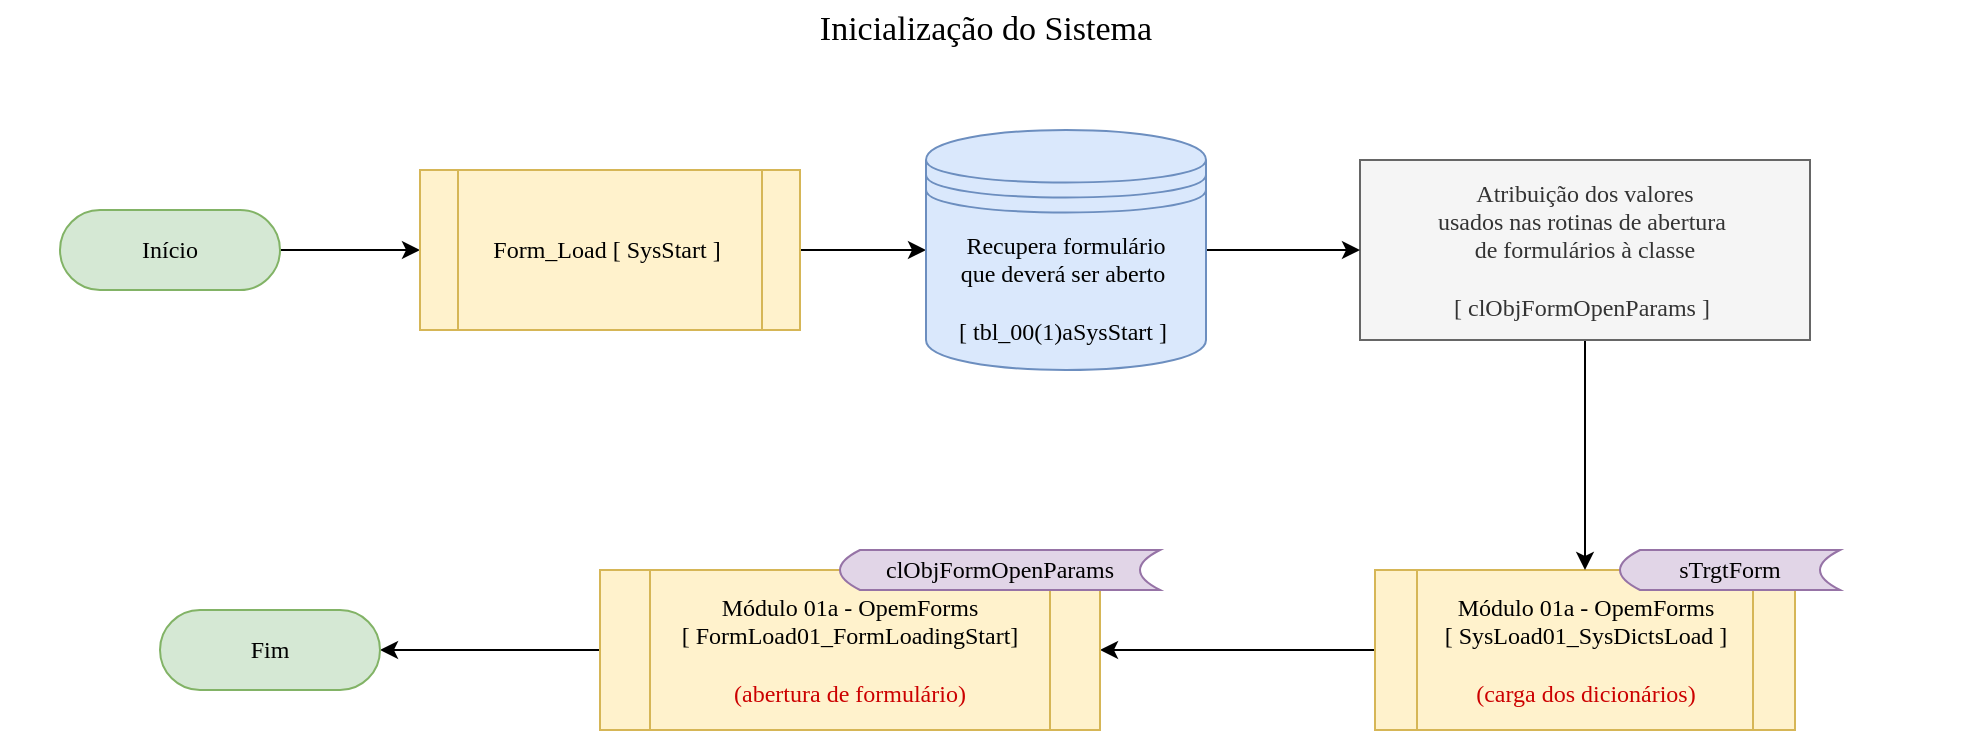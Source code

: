 <mxfile version="28.1.2" pages="19">
  <diagram name="SysStart" id="y8T-31TiPEfbwdhs2nzB">
    <mxGraphModel dx="3720" dy="2370" grid="1" gridSize="10" guides="1" tooltips="1" connect="1" arrows="1" fold="1" page="1" pageScale="1" pageWidth="1654" pageHeight="1169" math="0" shadow="0">
      <root>
        <mxCell id="0" />
        <mxCell id="1" parent="0" />
        <mxCell id="A7nfdsgyJBGve7kNWcnr-10" style="edgeStyle=orthogonalEdgeStyle;rounded=0;orthogonalLoop=1;jettySize=auto;html=1;entryX=0;entryY=0.5;entryDx=0;entryDy=0;fontFamily=Tahoma;" parent="1" source="A7nfdsgyJBGve7kNWcnr-3" target="A7nfdsgyJBGve7kNWcnr-7" edge="1">
          <mxGeometry relative="1" as="geometry" />
        </mxCell>
        <mxCell id="A7nfdsgyJBGve7kNWcnr-3" value="&lt;font&gt;Início&lt;/font&gt;" style="rounded=1;whiteSpace=wrap;html=1;arcSize=50;fillColor=#d5e8d4;strokeColor=#82b366;fontFamily=Tahoma;" parent="1" vertex="1">
          <mxGeometry x="-1260" y="-635" width="110" height="40" as="geometry" />
        </mxCell>
        <mxCell id="4gXfQl5R9vltwDg8kd6g-6" style="edgeStyle=orthogonalEdgeStyle;rounded=0;orthogonalLoop=1;jettySize=auto;html=1;exitX=1;exitY=0.5;exitDx=0;exitDy=0;entryX=0;entryY=0.5;entryDx=0;entryDy=0;fontFamily=Tahoma;" edge="1" parent="1" source="A7nfdsgyJBGve7kNWcnr-7" target="4gXfQl5R9vltwDg8kd6g-5">
          <mxGeometry relative="1" as="geometry" />
        </mxCell>
        <mxCell id="A7nfdsgyJBGve7kNWcnr-7" value="&lt;font&gt;Form_Load&amp;nbsp;&lt;/font&gt;&lt;span style=&quot;&quot;&gt;[ SysStart ]&amp;nbsp;&lt;/span&gt;" style="shape=process;whiteSpace=wrap;html=1;backgroundOutline=1;fillColor=#fff2cc;strokeColor=#d6b656;fontFamily=Tahoma;" parent="1" vertex="1">
          <mxGeometry x="-1080" y="-655" width="190" height="80" as="geometry" />
        </mxCell>
        <mxCell id="65LjB9ehs82ls6IEuif8-2" value="" style="edgeStyle=orthogonalEdgeStyle;rounded=0;orthogonalLoop=1;jettySize=auto;html=1;fontFamily=Tahoma;" edge="1" parent="1" source="A7nfdsgyJBGve7kNWcnr-8" target="65LjB9ehs82ls6IEuif8-1">
          <mxGeometry relative="1" as="geometry" />
        </mxCell>
        <mxCell id="A7nfdsgyJBGve7kNWcnr-8" value="&lt;div&gt;&lt;span style=&quot;background-color: transparent; color: light-dark(rgb(0, 0, 0), rgb(255, 255, 255));&quot;&gt;Módulo 01a - OpemForms&lt;/span&gt;&lt;/div&gt;&lt;div&gt;&lt;font&gt;[ SysLoad01_SysDictsLoad ]&lt;/font&gt;&lt;/div&gt;&lt;div&gt;&lt;font&gt;&lt;br&gt;&lt;/font&gt;&lt;/div&gt;&lt;div&gt;&lt;font style=&quot;color: rgb(204, 0, 0);&quot;&gt;(carga dos dicionários)&lt;/font&gt;&lt;/div&gt;" style="shape=process;whiteSpace=wrap;html=1;backgroundOutline=1;fillColor=#fff2cc;strokeColor=#d6b656;fontFamily=Tahoma;" parent="1" vertex="1">
          <mxGeometry x="-602.5" y="-455" width="210" height="80" as="geometry" />
        </mxCell>
        <mxCell id="4gXfQl5R9vltwDg8kd6g-11" style="edgeStyle=orthogonalEdgeStyle;rounded=0;orthogonalLoop=1;jettySize=auto;html=1;entryX=1;entryY=0.5;entryDx=0;entryDy=0;fontFamily=Tahoma;" edge="1" parent="1" source="65LjB9ehs82ls6IEuif8-1" target="4gXfQl5R9vltwDg8kd6g-10">
          <mxGeometry relative="1" as="geometry" />
        </mxCell>
        <mxCell id="65LjB9ehs82ls6IEuif8-1" value="&lt;div&gt;&lt;span style=&quot;background-color: transparent; color: light-dark(rgb(0, 0, 0), rgb(255, 255, 255));&quot;&gt;Módulo 01a - OpemForms&lt;/span&gt;&lt;/div&gt;&lt;div&gt;&lt;font&gt;[ FormLoad01_FormLoadingStart]&lt;/font&gt;&lt;/div&gt;&lt;div&gt;&lt;font&gt;&lt;br&gt;&lt;/font&gt;&lt;/div&gt;&lt;div&gt;&lt;font style=&quot;color: rgb(204, 0, 0);&quot;&gt;(abertura de formulário)&lt;/font&gt;&lt;/div&gt;" style="shape=process;whiteSpace=wrap;html=1;backgroundOutline=1;fillColor=#fff2cc;strokeColor=#d6b656;fontFamily=Tahoma;" vertex="1" parent="1">
          <mxGeometry x="-990" y="-455" width="250" height="80" as="geometry" />
        </mxCell>
        <mxCell id="4gXfQl5R9vltwDg8kd6g-9" style="edgeStyle=orthogonalEdgeStyle;rounded=0;orthogonalLoop=1;jettySize=auto;html=1;exitX=0.5;exitY=1;exitDx=0;exitDy=0;entryX=0.5;entryY=0;entryDx=0;entryDy=0;fontFamily=Tahoma;" edge="1" parent="1" source="4gXfQl5R9vltwDg8kd6g-2" target="A7nfdsgyJBGve7kNWcnr-8">
          <mxGeometry relative="1" as="geometry" />
        </mxCell>
        <mxCell id="4gXfQl5R9vltwDg8kd6g-2" value="Atribuição dos valores&lt;div&gt;usados nas rotinas de abertura&amp;nbsp;&lt;/div&gt;&lt;div&gt;de formulários à classe&lt;/div&gt;&lt;div&gt;&lt;br&gt;&lt;/div&gt;&lt;div&gt;[ clObjFormOpenParams ]&amp;nbsp;&lt;/div&gt;" style="shape=parallelogram;perimeter=parallelogramPerimeter;whiteSpace=wrap;html=1;fixedSize=1;fillColor=#f5f5f5;strokeColor=#666666;fontColor=#333333;size=-10;fontFamily=Tahoma;" vertex="1" parent="1">
          <mxGeometry x="-610" y="-660" width="225" height="90" as="geometry" />
        </mxCell>
        <mxCell id="4gXfQl5R9vltwDg8kd6g-7" style="edgeStyle=orthogonalEdgeStyle;rounded=0;orthogonalLoop=1;jettySize=auto;html=1;exitX=1;exitY=0.5;exitDx=0;exitDy=0;entryX=0;entryY=0.5;entryDx=0;entryDy=0;fontFamily=Tahoma;" edge="1" parent="1" source="4gXfQl5R9vltwDg8kd6g-5" target="4gXfQl5R9vltwDg8kd6g-2">
          <mxGeometry relative="1" as="geometry" />
        </mxCell>
        <mxCell id="4gXfQl5R9vltwDg8kd6g-5" value="Recupera formulário&lt;div&gt;que deverá ser aberto&amp;nbsp;&lt;/div&gt;&lt;div&gt;&lt;br&gt;&lt;/div&gt;&lt;div&gt;&lt;span style=&quot;background-color: transparent; color: light-dark(rgb(0, 0, 0), rgb(255, 255, 255));&quot;&gt;[ tbl_00(1)aSysStart ]&amp;nbsp;&lt;/span&gt;&lt;/div&gt;" style="shape=datastore;whiteSpace=wrap;html=1;fillColor=#dae8fc;strokeColor=#6c8ebf;fontFamily=Tahoma;" vertex="1" parent="1">
          <mxGeometry x="-827" y="-675" width="140" height="120" as="geometry" />
        </mxCell>
        <mxCell id="4gXfQl5R9vltwDg8kd6g-10" value="&lt;font&gt;Fim&lt;/font&gt;" style="rounded=1;whiteSpace=wrap;html=1;arcSize=50;fillColor=#d5e8d4;strokeColor=#82b366;fontFamily=Tahoma;" vertex="1" parent="1">
          <mxGeometry x="-1210" y="-435" width="110" height="40" as="geometry" />
        </mxCell>
        <mxCell id="1an0KzN1Cf0jbslHmGkA-1" value="sTrgtForm" style="shape=dataStorage;whiteSpace=wrap;html=1;fixedSize=1;size=10;fillColor=#e1d5e7;strokeColor=#9673a6;fontFamily=Tahoma;" vertex="1" parent="1">
          <mxGeometry x="-480" y="-465" width="110" height="20" as="geometry" />
        </mxCell>
        <mxCell id="1an0KzN1Cf0jbslHmGkA-2" value="clObjFormOpenParams" style="shape=dataStorage;whiteSpace=wrap;html=1;fixedSize=1;size=10;fillColor=#e1d5e7;strokeColor=#9673a6;fontFamily=Tahoma;" vertex="1" parent="1">
          <mxGeometry x="-870" y="-465" width="160" height="20" as="geometry" />
        </mxCell>
        <mxCell id="_35oqBNCHRxELdDkNrKr-1" value="&lt;div&gt;&lt;font&gt;Inicialização do Sistema&lt;/font&gt;&lt;/div&gt;" style="text;html=1;align=center;verticalAlign=middle;whiteSpace=wrap;rounded=0;fontSize=17;fontFamily=Tahoma;" vertex="1" parent="1">
          <mxGeometry x="-1290" y="-740" width="986" height="30" as="geometry" />
        </mxCell>
      </root>
    </mxGraphModel>
  </diagram>
  <diagram id="k_eVAscv0JZsOx-KNx1u" name="SysLoad01_SysDictsLoad">
    <mxGraphModel dx="2066" dy="1201" grid="1" gridSize="10" guides="1" tooltips="1" connect="1" arrows="1" fold="1" page="1" pageScale="1" pageWidth="1654" pageHeight="1169" math="0" shadow="0">
      <root>
        <mxCell id="0" />
        <mxCell id="1" parent="0" />
        <mxCell id="ReAyfZeZdqhb21a-Kyky-5" style="edgeStyle=orthogonalEdgeStyle;rounded=0;orthogonalLoop=1;jettySize=auto;html=1;exitX=1;exitY=0.5;exitDx=0;exitDy=0;entryX=0;entryY=0.5;entryDx=0;entryDy=0;fontFamily=Tahoma;" parent="1" source="2yboo9fwLrxfigeE7vWZ-1" target="ReAyfZeZdqhb21a-Kyky-2" edge="1">
          <mxGeometry relative="1" as="geometry" />
        </mxCell>
        <mxCell id="2yboo9fwLrxfigeE7vWZ-1" value="&lt;div&gt;&lt;font&gt;Módulo 00c - Aux (Geral)&lt;/font&gt;&lt;/div&gt;&lt;div&gt;&lt;font&gt;[ CleanDicts ]&lt;/font&gt;&lt;/div&gt;&lt;div&gt;&lt;font&gt;&lt;br&gt;&lt;/font&gt;&lt;/div&gt;&lt;div&gt;&lt;font style=&quot;color: rgb(204, 0, 0);&quot;&gt;(Limpeza dos dicionários)&lt;/font&gt;&lt;/div&gt;" style="shape=process;whiteSpace=wrap;html=1;backgroundOutline=1;fillColor=#fff2cc;strokeColor=#d6b656;size=0.048;fontFamily=Tahoma;" parent="1" vertex="1">
          <mxGeometry x="280" y="300" width="180" height="80" as="geometry" />
        </mxCell>
        <mxCell id="2yboo9fwLrxfigeE7vWZ-3" value="&lt;div&gt;&lt;span style=&quot;background-color: transparent; color: light-dark(rgb(0, 0, 0), rgb(255, 255, 255));&quot;&gt;Módulo 01a - OpemForms&lt;/span&gt;&lt;/div&gt;&lt;div&gt;&lt;font&gt;[ SysLoad01_SysDictsLoad ]&lt;/font&gt;&lt;/div&gt;" style="text;html=1;align=center;verticalAlign=middle;whiteSpace=wrap;rounded=0;fontSize=17;fontFamily=Tahoma;" parent="1" vertex="1">
          <mxGeometry x="282" y="210" width="986" height="30" as="geometry" />
        </mxCell>
        <mxCell id="ReAyfZeZdqhb21a-Kyky-4" style="edgeStyle=orthogonalEdgeStyle;rounded=0;orthogonalLoop=1;jettySize=auto;html=1;exitX=1;exitY=0.5;exitDx=0;exitDy=0;fontFamily=Tahoma;" parent="1" source="9KgexxxACm-IjrCcR6E4-1" target="2yboo9fwLrxfigeE7vWZ-1" edge="1">
          <mxGeometry relative="1" as="geometry" />
        </mxCell>
        <mxCell id="9KgexxxACm-IjrCcR6E4-1" value="&lt;font&gt;Início&lt;/font&gt;" style="rounded=1;whiteSpace=wrap;html=1;arcSize=50;fillColor=#d5e8d4;strokeColor=#82b366;fontFamily=Tahoma;" parent="1" vertex="1">
          <mxGeometry x="110" y="320" width="110" height="40" as="geometry" />
        </mxCell>
        <mxCell id="ReAyfZeZdqhb21a-Kyky-6" style="edgeStyle=orthogonalEdgeStyle;rounded=0;orthogonalLoop=1;jettySize=auto;html=1;exitX=1;exitY=0.5;exitDx=0;exitDy=0;entryX=0;entryY=0.5;entryDx=0;entryDy=0;fontFamily=Tahoma;" parent="1" source="ReAyfZeZdqhb21a-Kyky-2" target="ReAyfZeZdqhb21a-Kyky-3" edge="1">
          <mxGeometry relative="1" as="geometry" />
        </mxCell>
        <mxCell id="ReAyfZeZdqhb21a-Kyky-2" value="Carga do dicionário&lt;div&gt;&lt;span style=&quot;background-color: transparent; color: light-dark(rgb(51, 51, 51), rgb(193, 193, 193));&quot;&gt;contendo o nome por extenso dos tipos de controle&lt;/span&gt;&lt;/div&gt;&lt;div&gt;&lt;span style=&quot;background-color: transparent; color: light-dark(rgb(51, 51, 51), rgb(193, 193, 193));&quot;&gt;&lt;br&gt;&lt;/span&gt;&lt;/div&gt;&lt;div&gt;[ dictCtrlTypeStR ]&lt;span style=&quot;background-color: transparent; color: light-dark(rgb(51, 51, 51), rgb(193, 193, 193));&quot;&gt;&lt;/span&gt;&lt;/div&gt;" style="rounded=0;whiteSpace=wrap;html=1;fillColor=#f5f5f5;fontColor=#333333;strokeColor=#666666;fontFamily=Tahoma;" parent="1" vertex="1">
          <mxGeometry x="510" y="290" width="180" height="100" as="geometry" />
        </mxCell>
        <mxCell id="uEBP3ApL9p9z9zlZgebV-2" value="" style="edgeStyle=orthogonalEdgeStyle;rounded=0;orthogonalLoop=1;jettySize=auto;html=1;fontFamily=Tahoma;" parent="1" source="ReAyfZeZdqhb21a-Kyky-3" target="uEBP3ApL9p9z9zlZgebV-1" edge="1">
          <mxGeometry relative="1" as="geometry" />
        </mxCell>
        <mxCell id="ReAyfZeZdqhb21a-Kyky-3" value="Carga do dicionário&lt;div&gt;[ dictCtrlTypeShort ]&lt;/div&gt;&lt;div&gt;contendo a abreviatura&amp;nbsp;&lt;/div&gt;&lt;div&gt;dos tipos de controle&lt;/div&gt;" style="rounded=0;whiteSpace=wrap;html=1;fillColor=#f5f5f5;fontColor=#333333;strokeColor=#666666;fontFamily=Tahoma;" parent="1" vertex="1">
          <mxGeometry x="730" y="300" width="180" height="80" as="geometry" />
        </mxCell>
        <mxCell id="uEBP3ApL9p9z9zlZgebV-4" value="" style="edgeStyle=orthogonalEdgeStyle;rounded=0;orthogonalLoop=1;jettySize=auto;html=1;fontFamily=Tahoma;" parent="1" source="uEBP3ApL9p9z9zlZgebV-1" target="uEBP3ApL9p9z9zlZgebV-3" edge="1">
          <mxGeometry relative="1" as="geometry" />
        </mxCell>
        <mxCell id="uEBP3ApL9p9z9zlZgebV-1" value="Atribuição de variáveis:&lt;div&gt;&lt;br&gt;&lt;div&gt;gBbDictsLoaded= true&lt;/div&gt;&lt;div&gt;vLoginStR = Environ(&quot;username&quot;)&lt;/div&gt;&lt;/div&gt;" style="rounded=0;whiteSpace=wrap;html=1;fillColor=#f5f5f5;fontColor=#333333;strokeColor=#666666;fontFamily=Tahoma;" parent="1" vertex="1">
          <mxGeometry x="950" y="300" width="190" height="80" as="geometry" />
        </mxCell>
        <mxCell id="uEBP3ApL9p9z9zlZgebV-6" value="" style="edgeStyle=orthogonalEdgeStyle;rounded=0;orthogonalLoop=1;jettySize=auto;html=1;fontFamily=Tahoma;" parent="1" source="uEBP3ApL9p9z9zlZgebV-3" target="uEBP3ApL9p9z9zlZgebV-5" edge="1">
          <mxGeometry relative="1" as="geometry" />
        </mxCell>
        <mxCell id="uEBP3ApL9p9z9zlZgebV-3" value="pbSub00_UserPermissionsDictBuild&lt;div&gt;&lt;br&gt;&lt;div&gt;&lt;font style=&quot;color: rgb(204, 0, 0);&quot;&gt;(Carga do dicionário de permissões)&lt;/font&gt;&lt;font style=&quot;color: rgb(153, 0, 0);&quot;&gt;&amp;nbsp;&lt;/font&gt;&lt;/div&gt;&lt;/div&gt;" style="shape=process;whiteSpace=wrap;html=1;backgroundOutline=1;fillColor=#fff2cc;strokeColor=#d6b656;rounded=0;size=0.038;fontFamily=Tahoma;" parent="1" vertex="1">
          <mxGeometry x="1190" y="300" width="230" height="80" as="geometry" />
        </mxCell>
        <mxCell id="GBgbkq9nHmTtE8QHzU73-4" style="edgeStyle=orthogonalEdgeStyle;rounded=0;orthogonalLoop=1;jettySize=auto;html=1;exitX=0;exitY=0.5;exitDx=0;exitDy=0;entryX=1;entryY=0.5;entryDx=0;entryDy=0;fontFamily=Tahoma;" parent="1" source="uEBP3ApL9p9z9zlZgebV-5" target="GBgbkq9nHmTtE8QHzU73-3" edge="1">
          <mxGeometry relative="1" as="geometry" />
        </mxCell>
        <mxCell id="L8nhngsyw5tEtkt5Llrb-6" style="edgeStyle=orthogonalEdgeStyle;rounded=0;orthogonalLoop=1;jettySize=auto;html=1;exitX=0.5;exitY=1;exitDx=0;exitDy=0;entryX=0.5;entryY=0;entryDx=0;entryDy=0;" edge="1" parent="1" source="uEBP3ApL9p9z9zlZgebV-5" target="GBgbkq9nHmTtE8QHzU73-40">
          <mxGeometry relative="1" as="geometry" />
        </mxCell>
        <mxCell id="L8nhngsyw5tEtkt5Llrb-9" value="Saída do For" style="edgeLabel;html=1;align=center;verticalAlign=middle;resizable=0;points=[];" vertex="1" connectable="0" parent="L8nhngsyw5tEtkt5Llrb-6">
          <mxGeometry x="0.494" y="1" relative="1" as="geometry">
            <mxPoint as="offset" />
          </mxGeometry>
        </mxCell>
        <mxCell id="uEBP3ApL9p9z9zlZgebV-5" value="Percorre todos os formulários do Sistema" style="shape=loopLimit;whiteSpace=wrap;html=1;fillColor=#f8cecc;strokeColor=#b85450;fontFamily=Tahoma;" parent="1" vertex="1">
          <mxGeometry x="1215" y="430" width="180" height="50" as="geometry" />
        </mxCell>
        <mxCell id="GBgbkq9nHmTtE8QHzU73-9" value="" style="edgeStyle=orthogonalEdgeStyle;rounded=0;orthogonalLoop=1;jettySize=auto;html=1;fontFamily=Tahoma;" parent="1" source="GBgbkq9nHmTtE8QHzU73-1" target="GBgbkq9nHmTtE8QHzU73-6" edge="1">
          <mxGeometry relative="1" as="geometry" />
        </mxCell>
        <mxCell id="GBgbkq9nHmTtE8QHzU73-11" value="True" style="edgeLabel;html=1;align=center;verticalAlign=middle;resizable=0;points=[];fontFamily=Tahoma;" parent="GBgbkq9nHmTtE8QHzU73-9" vertex="1" connectable="0">
          <mxGeometry x="-0.238" y="-2" relative="1" as="geometry">
            <mxPoint x="-10" y="2" as="offset" />
          </mxGeometry>
        </mxCell>
        <mxCell id="GBgbkq9nHmTtE8QHzU73-35" style="edgeStyle=orthogonalEdgeStyle;rounded=0;orthogonalLoop=1;jettySize=auto;html=1;exitX=0.5;exitY=1;exitDx=0;exitDy=0;entryX=0;entryY=0.5;entryDx=0;entryDy=0;fontFamily=Tahoma;" parent="1" source="GBgbkq9nHmTtE8QHzU73-1" target="L8nhngsyw5tEtkt5Llrb-4" edge="1">
          <mxGeometry relative="1" as="geometry">
            <mxPoint x="920" y="585" as="targetPoint" />
          </mxGeometry>
        </mxCell>
        <mxCell id="GBgbkq9nHmTtE8QHzU73-36" value="False" style="edgeLabel;html=1;align=center;verticalAlign=middle;resizable=0;points=[];fontFamily=Tahoma;" parent="GBgbkq9nHmTtE8QHzU73-35" vertex="1" connectable="0">
          <mxGeometry x="0.067" y="-2" relative="1" as="geometry">
            <mxPoint as="offset" />
          </mxGeometry>
        </mxCell>
        <mxCell id="GBgbkq9nHmTtE8QHzU73-1" value="sForM &amp;lt;&amp;gt; gBsSystemDefaultForm" style="rhombus;whiteSpace=wrap;html=1;fillColor=#ffe6cc;strokeColor=#d79b00;fontFamily=Tahoma;" parent="1" vertex="1">
          <mxGeometry x="760" y="420" width="231.25" height="70" as="geometry" />
        </mxCell>
        <mxCell id="GBgbkq9nHmTtE8QHzU73-5" style="edgeStyle=orthogonalEdgeStyle;rounded=0;orthogonalLoop=1;jettySize=auto;html=1;exitX=0;exitY=0.5;exitDx=0;exitDy=0;entryX=1;entryY=0.5;entryDx=0;entryDy=0;fontFamily=Tahoma;" parent="1" source="GBgbkq9nHmTtE8QHzU73-3" target="GBgbkq9nHmTtE8QHzU73-1" edge="1">
          <mxGeometry relative="1" as="geometry" />
        </mxCell>
        <mxCell id="GBgbkq9nHmTtE8QHzU73-3" value="sForM = Nome do Form" style="rounded=0;whiteSpace=wrap;html=1;fillColor=#f5f5f5;fontColor=#333333;strokeColor=#666666;fontFamily=Tahoma;" parent="1" vertex="1">
          <mxGeometry x="1030" y="440" width="160" height="30" as="geometry" />
        </mxCell>
        <mxCell id="GBgbkq9nHmTtE8QHzU73-8" value="" style="edgeStyle=orthogonalEdgeStyle;rounded=0;orthogonalLoop=1;jettySize=auto;html=1;fontFamily=Tahoma;" parent="1" source="GBgbkq9nHmTtE8QHzU73-6" target="GBgbkq9nHmTtE8QHzU73-7" edge="1">
          <mxGeometry relative="1" as="geometry" />
        </mxCell>
        <mxCell id="L8nhngsyw5tEtkt5Llrb-2" value="True" style="edgeLabel;html=1;align=center;verticalAlign=middle;resizable=0;points=[];" vertex="1" connectable="0" parent="GBgbkq9nHmTtE8QHzU73-8">
          <mxGeometry x="-0.111" relative="1" as="geometry">
            <mxPoint as="offset" />
          </mxGeometry>
        </mxCell>
        <mxCell id="GBgbkq9nHmTtE8QHzU73-14" value="" style="edgeStyle=orthogonalEdgeStyle;rounded=0;orthogonalLoop=1;jettySize=auto;html=1;fontFamily=Tahoma;" parent="1" source="GBgbkq9nHmTtE8QHzU73-6" edge="1">
          <mxGeometry relative="1" as="geometry">
            <mxPoint x="500.6" y="565" as="targetPoint" />
          </mxGeometry>
        </mxCell>
        <mxCell id="L8nhngsyw5tEtkt5Llrb-1" value="False" style="edgeLabel;html=1;align=center;verticalAlign=middle;resizable=0;points=[];" vertex="1" connectable="0" parent="GBgbkq9nHmTtE8QHzU73-14">
          <mxGeometry x="-0.234" y="-1" relative="1" as="geometry">
            <mxPoint as="offset" />
          </mxGeometry>
        </mxCell>
        <mxCell id="GBgbkq9nHmTtE8QHzU73-6" value="sForM &amp;lt;&amp;gt; sSystemStartForm&amp;nbsp;&lt;div&gt;e&lt;/div&gt;&lt;div&gt;&amp;nbsp;sForM &amp;lt;&amp;gt; &quot;frm_00(1)cSysDialogBox&quot;&lt;/div&gt;" style="rhombus;whiteSpace=wrap;html=1;fillColor=#ffe6cc;strokeColor=#d79b00;fontFamily=Tahoma;" parent="1" vertex="1">
          <mxGeometry x="320" y="405" width="361.25" height="100" as="geometry" />
        </mxCell>
        <mxCell id="GBgbkq9nHmTtE8QHzU73-7" value="GoTo SkipAll" style="ellipse;whiteSpace=wrap;html=1;aspect=fixed;fillColor=#dae8fc;strokeColor=#6c8ebf;fontFamily=Tahoma;" parent="1" vertex="1">
          <mxGeometry x="150" y="415" width="80" height="80" as="geometry" />
        </mxCell>
        <mxCell id="GBgbkq9nHmTtE8QHzU73-17" value="" style="edgeStyle=orthogonalEdgeStyle;rounded=0;orthogonalLoop=1;jettySize=auto;html=1;fontFamily=Tahoma;" parent="1" target="GBgbkq9nHmTtE8QHzU73-16" edge="1">
          <mxGeometry relative="1" as="geometry">
            <mxPoint x="405.93" y="595" as="sourcePoint" />
          </mxGeometry>
        </mxCell>
        <mxCell id="GBgbkq9nHmTtE8QHzU73-19" value="" style="edgeStyle=orthogonalEdgeStyle;rounded=0;orthogonalLoop=1;jettySize=auto;html=1;fontFamily=Tahoma;" parent="1" source="GBgbkq9nHmTtE8QHzU73-16" target="GBgbkq9nHmTtE8QHzU73-18" edge="1">
          <mxGeometry relative="1" as="geometry" />
        </mxCell>
        <mxCell id="GBgbkq9nHmTtE8QHzU73-16" value="gBbTrgtCtrlsFound =&lt;div&gt;&lt;span style=&quot;background-color: transparent; color: light-dark(rgb(0, 0, 0), rgb(255, 255, 255));&quot;&gt;pbSub20_TargtCtrlsDictStartUp&lt;/span&gt;&lt;/div&gt;&lt;div&gt;&lt;div&gt;&lt;br&gt;&lt;/div&gt;&lt;div&gt;&lt;font style=&quot;color: rgb(204, 0, 0);&quot;&gt;(Carga do dicionário de [ TrgtCtrls ])&lt;/font&gt;&lt;/div&gt;&lt;/div&gt;" style="shape=process;whiteSpace=wrap;html=1;backgroundOutline=1;fillColor=#fff2cc;strokeColor=#d6b656;size=0.043;fontFamily=Tahoma;" parent="1" vertex="1">
          <mxGeometry x="112.76" y="560" width="221.24" height="70" as="geometry" />
        </mxCell>
        <mxCell id="GBgbkq9nHmTtE8QHzU73-21" style="edgeStyle=orthogonalEdgeStyle;rounded=0;orthogonalLoop=1;jettySize=auto;html=1;exitX=1;exitY=0.5;exitDx=0;exitDy=0;entryX=0;entryY=0.5;entryDx=0;entryDy=0;fontFamily=Tahoma;" parent="1" source="GBgbkq9nHmTtE8QHzU73-18" target="GBgbkq9nHmTtE8QHzU73-20" edge="1">
          <mxGeometry relative="1" as="geometry" />
        </mxCell>
        <mxCell id="GBgbkq9nHmTtE8QHzU73-22" value="True" style="edgeLabel;html=1;align=center;verticalAlign=middle;resizable=0;points=[];fontFamily=Tahoma;" parent="GBgbkq9nHmTtE8QHzU73-21" vertex="1" connectable="0">
          <mxGeometry x="-0.032" y="-1" relative="1" as="geometry">
            <mxPoint as="offset" />
          </mxGeometry>
        </mxCell>
        <mxCell id="GBgbkq9nHmTtE8QHzU73-29" style="edgeStyle=orthogonalEdgeStyle;rounded=0;orthogonalLoop=1;jettySize=auto;html=1;exitX=0.5;exitY=1;exitDx=0;exitDy=0;entryX=0.5;entryY=0;entryDx=0;entryDy=0;fontFamily=Tahoma;" parent="1" source="GBgbkq9nHmTtE8QHzU73-18" target="GBgbkq9nHmTtE8QHzU73-25" edge="1">
          <mxGeometry relative="1" as="geometry" />
        </mxCell>
        <mxCell id="GBgbkq9nHmTtE8QHzU73-33" value="False" style="edgeLabel;html=1;align=center;verticalAlign=middle;resizable=0;points=[];fontFamily=Tahoma;" parent="GBgbkq9nHmTtE8QHzU73-29" vertex="1" connectable="0">
          <mxGeometry x="-0.511" y="1" relative="1" as="geometry">
            <mxPoint as="offset" />
          </mxGeometry>
        </mxCell>
        <mxCell id="GBgbkq9nHmTtE8QHzU73-18" value="If Not gBbTrgtCtrlsFound" style="rhombus;whiteSpace=wrap;html=1;fillColor=#ffe6cc;strokeColor=#d79b00;fontFamily=Tahoma;" parent="1" vertex="1">
          <mxGeometry x="136.49" y="680" width="173.77" height="90" as="geometry" />
        </mxCell>
        <mxCell id="GBgbkq9nHmTtE8QHzU73-44" style="edgeStyle=orthogonalEdgeStyle;rounded=0;orthogonalLoop=1;jettySize=auto;html=1;exitX=0.5;exitY=1;exitDx=0;exitDy=0;entryX=0.5;entryY=0;entryDx=0;entryDy=0;fontFamily=Tahoma;" parent="1" source="GBgbkq9nHmTtE8QHzU73-20" target="GBgbkq9nHmTtE8QHzU73-25" edge="1">
          <mxGeometry relative="1" as="geometry" />
        </mxCell>
        <mxCell id="GBgbkq9nHmTtE8QHzU73-43" value="" style="edgeStyle=orthogonalEdgeStyle;rounded=0;orthogonalLoop=1;jettySize=auto;html=1;fontFamily=Tahoma;" parent="1" source="GBgbkq9nHmTtE8QHzU73-25" target="GBgbkq9nHmTtE8QHzU73-42" edge="1">
          <mxGeometry relative="1" as="geometry" />
        </mxCell>
        <mxCell id="GBgbkq9nHmTtE8QHzU73-25" value="pbSub30_TriggCtrlDictStartUp&lt;div&gt;&lt;br&gt;&lt;/div&gt;&lt;div&gt;&lt;span style=&quot;color: rgb(204, 0, 0);&quot;&gt;(Carga do dicionário de [ TrggCtrls ])&lt;/span&gt;&lt;/div&gt;" style="shape=process;whiteSpace=wrap;html=1;backgroundOutline=1;fillColor=#fff2cc;strokeColor=#d6b656;size=0.041;fontFamily=Tahoma;" parent="1" vertex="1">
          <mxGeometry x="391.25" y="860" width="242.5" height="60" as="geometry" />
        </mxCell>
        <mxCell id="GBgbkq9nHmTtE8QHzU73-40" value="&lt;font&gt;Fim&lt;/font&gt;" style="rounded=1;whiteSpace=wrap;html=1;arcSize=50;fillColor=#d5e8d4;strokeColor=#82b366;fontFamily=Tahoma;" parent="1" vertex="1">
          <mxGeometry x="1250" y="650" width="110" height="40" as="geometry" />
        </mxCell>
        <mxCell id="GBgbkq9nHmTtE8QHzU73-45" style="edgeStyle=orthogonalEdgeStyle;rounded=0;orthogonalLoop=1;jettySize=auto;html=1;exitX=0.5;exitY=0;exitDx=0;exitDy=0;entryX=0.5;entryY=1;entryDx=0;entryDy=0;fontFamily=Tahoma;" parent="1" source="GBgbkq9nHmTtE8QHzU73-42" edge="1">
          <mxGeometry relative="1" as="geometry">
            <mxPoint x="1014.69" y="615" as="targetPoint" />
          </mxGeometry>
        </mxCell>
        <mxCell id="GBgbkq9nHmTtE8QHzU73-42" value="pbSub60_CtrlsEnblDsblDictStartUp&lt;div&gt;&lt;br&gt;&lt;/div&gt;&lt;div&gt;&lt;span style=&quot;color: rgb(204, 0, 0);&quot;&gt;(Carga do dicionário de [ ctrls Enble/Dsble ])&lt;/span&gt;&lt;/div&gt;" style="shape=process;whiteSpace=wrap;html=1;backgroundOutline=1;fillColor=#fff2cc;strokeColor=#d6b656;size=0.041;fontFamily=Tahoma;" parent="1" vertex="1">
          <mxGeometry x="878.44" y="860" width="272.5" height="60" as="geometry" />
        </mxCell>
        <mxCell id="Pty7n9piG2JqWsbsZsoQ-1" value="vLoginStR" style="shape=dataStorage;whiteSpace=wrap;html=1;fixedSize=1;size=10;fillColor=#e1d5e7;strokeColor=#9673a6;fontFamily=Tahoma;" parent="1" vertex="1">
          <mxGeometry x="1330" y="290" width="110" height="20" as="geometry" />
        </mxCell>
        <mxCell id="Pty7n9piG2JqWsbsZsoQ-2" value="fForM" style="shape=dataStorage;whiteSpace=wrap;html=1;fixedSize=1;size=10;fillColor=#e1d5e7;strokeColor=#9673a6;fontFamily=Tahoma;" parent="1" vertex="1">
          <mxGeometry x="560" y="846" width="110" height="20" as="geometry" />
        </mxCell>
        <mxCell id="Pty7n9piG2JqWsbsZsoQ-3" value="fForM" style="shape=dataStorage;whiteSpace=wrap;html=1;fixedSize=1;size=10;fillColor=#e1d5e7;strokeColor=#9673a6;fontFamily=Tahoma;" parent="1" vertex="1">
          <mxGeometry x="250" y="545" width="110" height="20" as="geometry" />
        </mxCell>
        <mxCell id="Pty7n9piG2JqWsbsZsoQ-4" value="fForM" style="shape=dataStorage;whiteSpace=wrap;html=1;fixedSize=1;size=10;fillColor=#e1d5e7;strokeColor=#9673a6;fontFamily=Tahoma;" parent="1" vertex="1">
          <mxGeometry x="1080" y="846" width="110" height="20" as="geometry" />
        </mxCell>
        <mxCell id="23I1iYhuVXnTmti0Vg3k-1" value="Nome do formulário&lt;div&gt;&lt;br&gt;&lt;/div&gt;&lt;div&gt;[ sTrgtForm ]&lt;/div&gt;" style="shape=dataStorage;whiteSpace=wrap;html=1;fixedSize=1;size=10;fillColor=#e1d5e7;strokeColor=#9673a6;fontFamily=Tahoma;" parent="1" vertex="1">
          <mxGeometry x="950" y="195" width="130" height="60" as="geometry" />
        </mxCell>
        <mxCell id="7nT2ljyDxgQWuDSKU__b-1" value="" style="group;fontFamily=Tahoma;" parent="1" vertex="1" connectable="0">
          <mxGeometry x="420" y="680" width="225" height="75" as="geometry" />
        </mxCell>
        <mxCell id="GBgbkq9nHmTtE8QHzU73-20" value="FormStatusBar01_Bld&lt;div&gt;&lt;br&gt;&lt;/div&gt;&lt;div&gt;&lt;font style=&quot;color: rgb(204, 0, 0);&quot;&gt;(Carga do dicionário de log)&lt;/font&gt;&lt;/div&gt;" style="shape=process;whiteSpace=wrap;html=1;backgroundOutline=1;size=0.027;fillColor=#fff2cc;strokeColor=#d6b656;fontFamily=Tahoma;" parent="7nT2ljyDxgQWuDSKU__b-1" vertex="1">
          <mxGeometry y="15" width="185" height="60" as="geometry" />
        </mxCell>
        <mxCell id="Pty7n9piG2JqWsbsZsoQ-5" value="sForM, sWarnID,&amp;nbsp;sLoadLogWarn&amp;nbsp;" style="shape=dataStorage;whiteSpace=wrap;html=1;fixedSize=1;size=10;fillColor=#e1d5e7;strokeColor=#9673a6;fontFamily=Tahoma;" parent="7nT2ljyDxgQWuDSKU__b-1" vertex="1">
          <mxGeometry x="10" width="215" height="20" as="geometry" />
        </mxCell>
        <mxCell id="efW68bOr6nWydL-7xi-7-1" value="" style="triangle;whiteSpace=wrap;html=1;rotation=-180;fillColor=#a20025;fontColor=#ffffff;strokeColor=#6F0000;fontFamily=Tahoma;" parent="1" vertex="1">
          <mxGeometry x="40" y="40" width="42.76" height="50" as="geometry" />
        </mxCell>
        <mxCell id="efW68bOr6nWydL-7xi-7-2" value="Volta" style="text;html=1;align=center;verticalAlign=middle;whiteSpace=wrap;rounded=0;fontSize=23;fontFamily=Tahoma;fontStyle=1" parent="1" vertex="1">
          <mxGeometry x="90" y="45" width="87.24" height="40" as="geometry" />
        </mxCell>
        <mxCell id="L8nhngsyw5tEtkt5Llrb-3" value="Abre o [ sForM ] no modo&amp;nbsp;&lt;div&gt;[ acDesign ], sem executar&amp;nbsp;&lt;/div&gt;&lt;div&gt;o Load do formulário&lt;/div&gt;" style="rounded=0;whiteSpace=wrap;html=1;fillColor=#f5f5f5;fontColor=#333333;strokeColor=#666666;fontFamily=Tahoma;" vertex="1" parent="1">
          <mxGeometry x="402.5" y="571.25" width="196.25" height="47.5" as="geometry" />
        </mxCell>
        <mxCell id="L8nhngsyw5tEtkt5Llrb-4" value="Fecha o formulário" style="rounded=0;whiteSpace=wrap;html=1;fillColor=#f5f5f5;fontColor=#333333;strokeColor=#666666;fontFamily=Tahoma;" vertex="1" parent="1">
          <mxGeometry x="920" y="565" width="196.25" height="47.5" as="geometry" />
        </mxCell>
        <mxCell id="L8nhngsyw5tEtkt5Llrb-5" style="edgeStyle=orthogonalEdgeStyle;rounded=0;orthogonalLoop=1;jettySize=auto;html=1;exitX=1;exitY=0.5;exitDx=0;exitDy=0;entryX=0.333;entryY=1.1;entryDx=0;entryDy=0;entryPerimeter=0;" edge="1" parent="1" source="L8nhngsyw5tEtkt5Llrb-4" target="uEBP3ApL9p9z9zlZgebV-5">
          <mxGeometry relative="1" as="geometry" />
        </mxCell>
        <mxCell id="GBgbkq9nHmTtE8QHzU73-46" value="SkipAll" style="ellipse;whiteSpace=wrap;html=1;aspect=fixed;fillColor=#dae8fc;strokeColor=#6c8ebf;fontFamily=Tahoma;" parent="1" vertex="1">
          <mxGeometry x="1150.94" y="557.5" width="55" height="55" as="geometry" />
        </mxCell>
      </root>
    </mxGraphModel>
  </diagram>
  <diagram name="CleanDicts" id="yQfubDUf0A2Zp02LwJoW">
    <mxGraphModel dx="2066" dy="1201" grid="1" gridSize="10" guides="1" tooltips="1" connect="1" arrows="1" fold="1" page="1" pageScale="1" pageWidth="1654" pageHeight="1169" math="0" shadow="0">
      <root>
        <mxCell id="WEZ6Cx76x7Qtv_Hvcan1-0" />
        <mxCell id="WEZ6Cx76x7Qtv_Hvcan1-1" parent="WEZ6Cx76x7Qtv_Hvcan1-0" />
        <mxCell id="WEZ6Cx76x7Qtv_Hvcan1-4" value="&lt;div&gt;&lt;font&gt;Módulo 00c - Aux (Geral)&lt;/font&gt;&lt;/div&gt;&lt;div&gt;&lt;font&gt;[ CleanDicts ]&lt;/font&gt;&lt;/div&gt;" style="text;html=1;align=center;verticalAlign=middle;whiteSpace=wrap;rounded=0;fontSize=17;fontFamily=Tahoma;" parent="WEZ6Cx76x7Qtv_Hvcan1-1" vertex="1">
          <mxGeometry x="334" y="455" width="986" height="30" as="geometry" />
        </mxCell>
        <mxCell id="CRCt8OVEi5uEOx8i5Eop-2" style="edgeStyle=orthogonalEdgeStyle;rounded=0;orthogonalLoop=1;jettySize=auto;html=1;exitX=1;exitY=0.5;exitDx=0;exitDy=0;entryX=0;entryY=0.5;entryDx=0;entryDy=0;fontFamily=Tahoma;" parent="WEZ6Cx76x7Qtv_Hvcan1-1" source="WEZ6Cx76x7Qtv_Hvcan1-6" target="WEZ6Cx76x7Qtv_Hvcan1-8" edge="1">
          <mxGeometry relative="1" as="geometry" />
        </mxCell>
        <mxCell id="WEZ6Cx76x7Qtv_Hvcan1-6" value="&lt;font&gt;Início&lt;/font&gt;" style="rounded=1;whiteSpace=wrap;html=1;arcSize=50;fillColor=#d5e8d4;strokeColor=#82b366;fontFamily=Tahoma;" parent="WEZ6Cx76x7Qtv_Hvcan1-1" vertex="1">
          <mxGeometry x="457" y="535" width="110" height="40" as="geometry" />
        </mxCell>
        <mxCell id="CRCt8OVEi5uEOx8i5Eop-1" value="" style="edgeStyle=orthogonalEdgeStyle;rounded=0;orthogonalLoop=1;jettySize=auto;html=1;fontFamily=Tahoma;" parent="WEZ6Cx76x7Qtv_Hvcan1-1" source="WEZ6Cx76x7Qtv_Hvcan1-8" target="CRCt8OVEi5uEOx8i5Eop-0" edge="1">
          <mxGeometry relative="1" as="geometry" />
        </mxCell>
        <mxCell id="WEZ6Cx76x7Qtv_Hvcan1-8" value="TempVars.RemoveAll" style="rounded=0;whiteSpace=wrap;html=1;fillColor=#f5f5f5;fontColor=#333333;strokeColor=#666666;fontFamily=Tahoma;" parent="WEZ6Cx76x7Qtv_Hvcan1-1" vertex="1">
          <mxGeometry x="627" y="535" width="180" height="40" as="geometry" />
        </mxCell>
        <mxCell id="WEZ6Cx76x7Qtv_Hvcan1-49" value="&lt;font&gt;Fim&lt;/font&gt;" style="rounded=1;whiteSpace=wrap;html=1;arcSize=50;fillColor=#d5e8d4;strokeColor=#82b366;fontFamily=Tahoma;" parent="WEZ6Cx76x7Qtv_Hvcan1-1" vertex="1">
          <mxGeometry x="1117" y="535" width="110" height="40" as="geometry" />
        </mxCell>
        <mxCell id="CRCt8OVEi5uEOx8i5Eop-3" style="edgeStyle=orthogonalEdgeStyle;rounded=0;orthogonalLoop=1;jettySize=auto;html=1;exitX=1;exitY=0.5;exitDx=0;exitDy=0;entryX=0;entryY=0.5;entryDx=0;entryDy=0;fontFamily=Tahoma;" parent="WEZ6Cx76x7Qtv_Hvcan1-1" source="CRCt8OVEi5uEOx8i5Eop-0" target="WEZ6Cx76x7Qtv_Hvcan1-49" edge="1">
          <mxGeometry relative="1" as="geometry" />
        </mxCell>
        <mxCell id="CRCt8OVEi5uEOx8i5Eop-0" value="RemoveAll de todos os dicionários do sistema" style="whiteSpace=wrap;html=1;fillColor=#f5f5f5;strokeColor=#666666;fontColor=#333333;rounded=0;fontFamily=Tahoma;" parent="WEZ6Cx76x7Qtv_Hvcan1-1" vertex="1">
          <mxGeometry x="877" y="525" width="170" height="60" as="geometry" />
        </mxCell>
        <mxCell id="m8spYOuR4crcMvpgV16W-2" value="" style="triangle;whiteSpace=wrap;html=1;rotation=-180;fillColor=#a20025;fontColor=#ffffff;strokeColor=#6F0000;fontFamily=Tahoma;" vertex="1" parent="WEZ6Cx76x7Qtv_Hvcan1-1">
          <mxGeometry x="40" y="40" width="42.76" height="50" as="geometry" />
        </mxCell>
        <mxCell id="m8spYOuR4crcMvpgV16W-3" value="Volta" style="text;html=1;align=center;verticalAlign=middle;whiteSpace=wrap;rounded=0;fontSize=23;fontFamily=Tahoma;fontStyle=1" vertex="1" parent="WEZ6Cx76x7Qtv_Hvcan1-1">
          <mxGeometry x="90" y="45" width="87.24" height="40" as="geometry" />
        </mxCell>
      </root>
    </mxGraphModel>
  </diagram>
  <diagram name="pbSub00_UserPermissionsDictBuild" id="OTKbZ24wYQp56-6Rhp0K">
    <mxGraphModel dx="2066" dy="1201" grid="1" gridSize="10" guides="1" tooltips="1" connect="1" arrows="1" fold="1" page="1" pageScale="1" pageWidth="1654" pageHeight="1169" math="0" shadow="0">
      <root>
        <mxCell id="uJLiAD9CPczBc75iIeJK-0" />
        <mxCell id="uJLiAD9CPczBc75iIeJK-1" parent="uJLiAD9CPczBc75iIeJK-0" />
        <mxCell id="uJLiAD9CPczBc75iIeJK-2" value="&lt;div&gt;&lt;font&gt;Módulo 04a - FormsDictsBuild&lt;/font&gt;&lt;/div&gt;&lt;div&gt;&lt;font&gt;[ pbSub00_UserPermissionsDictBuild]&lt;/font&gt;&lt;/div&gt;" style="text;html=1;align=center;verticalAlign=middle;whiteSpace=wrap;rounded=0;fontSize=17;fontFamily=Tahoma;" parent="uJLiAD9CPczBc75iIeJK-1" vertex="1">
          <mxGeometry x="600" y="275" width="331" height="30" as="geometry" />
        </mxCell>
        <mxCell id="uD4AVf7EflEcMzt-j0hw-1" value="" style="edgeStyle=orthogonalEdgeStyle;rounded=0;orthogonalLoop=1;jettySize=auto;html=1;fontFamily=Tahoma;" parent="uJLiAD9CPczBc75iIeJK-1" source="uJLiAD9CPczBc75iIeJK-4" target="uJLiAD9CPczBc75iIeJK-9" edge="1">
          <mxGeometry relative="1" as="geometry">
            <mxPoint x="192" y="390" as="targetPoint" />
          </mxGeometry>
        </mxCell>
        <mxCell id="uJLiAD9CPczBc75iIeJK-4" value="&lt;font&gt;Início&lt;/font&gt;" style="rounded=1;whiteSpace=wrap;html=1;arcSize=50;fillColor=#d5e8d4;strokeColor=#82b366;fontFamily=Tahoma;" parent="uJLiAD9CPczBc75iIeJK-1" vertex="1">
          <mxGeometry x="22" y="370" width="110" height="40" as="geometry" />
        </mxCell>
        <mxCell id="uJLiAD9CPczBc75iIeJK-7" value="&lt;font&gt;Fim&lt;/font&gt;" style="rounded=1;whiteSpace=wrap;html=1;arcSize=50;fillColor=#d5e8d4;strokeColor=#82b366;fontFamily=Tahoma;" parent="uJLiAD9CPczBc75iIeJK-1" vertex="1">
          <mxGeometry x="1510" y="445" width="90" height="40" as="geometry" />
        </mxCell>
        <mxCell id="8lkw77XLZXiiDggipXxe-7" style="edgeStyle=orthogonalEdgeStyle;rounded=0;orthogonalLoop=1;jettySize=auto;html=1;fontFamily=Tahoma;" parent="uJLiAD9CPczBc75iIeJK-1" source="uJLiAD9CPczBc75iIeJK-9" target="8lkw77XLZXiiDggipXxe-5" edge="1">
          <mxGeometry relative="1" as="geometry" />
        </mxCell>
        <mxCell id="uJLiAD9CPczBc75iIeJK-9" value="Atribui parâmetros &lt;br&gt;de usuário padrão pro caso&amp;nbsp;&lt;div&gt;do usuário não ser identificado&lt;br&gt;&lt;div&gt;&lt;br&gt;&lt;div&gt;[ clObjUserParams ]&lt;/div&gt;&lt;/div&gt;&lt;/div&gt;" style="whiteSpace=wrap;html=1;fillColor=#f5f5f5;strokeColor=#666666;fontColor=#333333;rounded=0;fontFamily=Tahoma;" parent="uJLiAD9CPczBc75iIeJK-1" vertex="1">
          <mxGeometry x="170" y="345" width="170" height="90" as="geometry" />
        </mxCell>
        <mxCell id="uD4AVf7EflEcMzt-j0hw-10" value="&lt;div&gt;Environ(&quot;username&quot;)&lt;/div&gt;&lt;div&gt;&lt;br&gt;&lt;/div&gt;[ vLoginStR ]" style="shape=dataStorage;whiteSpace=wrap;html=1;fixedSize=1;size=10;fillColor=#e1d5e7;strokeColor=#9673a6;fontFamily=Tahoma;" parent="uJLiAD9CPczBc75iIeJK-1" vertex="1">
          <mxGeometry x="932" y="260" width="148" height="60" as="geometry" />
        </mxCell>
        <mxCell id="c4hmSieFYPk2OWVkx7wq-1" value="" style="edgeStyle=orthogonalEdgeStyle;rounded=0;orthogonalLoop=1;jettySize=auto;html=1;fontFamily=Tahoma;" parent="uJLiAD9CPczBc75iIeJK-1" source="Msw0ugQC3wVmQzdHG5he-0" target="8lkw77XLZXiiDggipXxe-4" edge="1">
          <mxGeometry relative="1" as="geometry" />
        </mxCell>
        <mxCell id="Msw0ugQC3wVmQzdHG5he-0" value="Recupera os parâmetros&lt;div&gt;do usuário&amp;nbsp;&lt;span style=&quot;background-color: transparent; color: light-dark(rgb(0, 0, 0), rgb(255, 255, 255));&quot;&gt;identificado&amp;nbsp;&lt;/span&gt;&lt;/div&gt;" style="shape=datastore;whiteSpace=wrap;html=1;fillColor=#dae8fc;strokeColor=#6c8ebf;fontFamily=Tahoma;" parent="uJLiAD9CPczBc75iIeJK-1" vertex="1">
          <mxGeometry x="620" y="347.5" width="150" height="85" as="geometry" />
        </mxCell>
        <mxCell id="qiH7WhkkENsUkCiXtFxI-5" value="" style="edgeStyle=orthogonalEdgeStyle;rounded=0;orthogonalLoop=1;jettySize=auto;html=1;fontFamily=Tahoma;" edge="1" parent="uJLiAD9CPczBc75iIeJK-1" source="Msw0ugQC3wVmQzdHG5he-2" target="qiH7WhkkENsUkCiXtFxI-3">
          <mxGeometry relative="1" as="geometry" />
        </mxCell>
        <mxCell id="Msw0ugQC3wVmQzdHG5he-2" value="Recupera as permissões&amp;nbsp;&lt;div&gt;do usuário&amp;nbsp;&lt;/div&gt;" style="shape=datastore;whiteSpace=wrap;html=1;fillColor=#dae8fc;strokeColor=#6c8ebf;fontFamily=Tahoma;" parent="uJLiAD9CPczBc75iIeJK-1" vertex="1">
          <mxGeometry x="1110" y="547" width="140" height="75.94" as="geometry" />
        </mxCell>
        <mxCell id="8lkw77XLZXiiDggipXxe-10" style="edgeStyle=orthogonalEdgeStyle;rounded=0;orthogonalLoop=1;jettySize=auto;html=1;fontFamily=Tahoma;entryX=0.5;entryY=0;entryDx=0;entryDy=0;" parent="uJLiAD9CPczBc75iIeJK-1" source="8lkw77XLZXiiDggipXxe-4" target="qiH7WhkkENsUkCiXtFxI-7" edge="1">
          <mxGeometry relative="1" as="geometry">
            <mxPoint x="904.5" y="505" as="targetPoint" />
          </mxGeometry>
        </mxCell>
        <mxCell id="8lkw77XLZXiiDggipXxe-11" value="True" style="edgeLabel;html=1;align=center;verticalAlign=middle;resizable=0;points=[];fontFamily=Tahoma;" parent="8lkw77XLZXiiDggipXxe-10" vertex="1" connectable="0">
          <mxGeometry x="0.009" y="3" relative="1" as="geometry">
            <mxPoint as="offset" />
          </mxGeometry>
        </mxCell>
        <mxCell id="c4hmSieFYPk2OWVkx7wq-3" value="" style="edgeStyle=orthogonalEdgeStyle;rounded=0;orthogonalLoop=1;jettySize=auto;html=1;fontFamily=Tahoma;entryX=0;entryY=0.5;entryDx=0;entryDy=0;entryPerimeter=0;" parent="uJLiAD9CPczBc75iIeJK-1" source="8lkw77XLZXiiDggipXxe-4" target="1drPwuMPcfZXyU5EQMM6-0" edge="1">
          <mxGeometry relative="1" as="geometry">
            <mxPoint x="1160" y="390" as="targetPoint" />
          </mxGeometry>
        </mxCell>
        <mxCell id="c4hmSieFYPk2OWVkx7wq-4" value="False" style="edgeLabel;html=1;align=center;verticalAlign=middle;resizable=0;points=[];fontFamily=Tahoma;" parent="c4hmSieFYPk2OWVkx7wq-3" vertex="1" connectable="0">
          <mxGeometry x="-0.305" y="-1" relative="1" as="geometry">
            <mxPoint as="offset" />
          </mxGeometry>
        </mxCell>
        <mxCell id="8lkw77XLZXiiDggipXxe-4" value="Usuário localizado na tabela?&lt;div&gt;&lt;br&gt;&lt;div&gt;[&amp;nbsp;qry_00(2)aSysUsers ]&lt;/div&gt;&lt;/div&gt;" style="rhombus;whiteSpace=wrap;html=1;fillColor=#ffe6cc;strokeColor=#d79b00;fontFamily=Tahoma;" parent="uJLiAD9CPczBc75iIeJK-1" vertex="1">
          <mxGeometry x="850" y="340" width="210" height="100" as="geometry" />
        </mxCell>
        <mxCell id="c4hmSieFYPk2OWVkx7wq-0" style="edgeStyle=orthogonalEdgeStyle;rounded=0;orthogonalLoop=1;jettySize=auto;html=1;entryX=0;entryY=0.5;entryDx=0;entryDy=0;fontFamily=Tahoma;" parent="uJLiAD9CPczBc75iIeJK-1" source="8lkw77XLZXiiDggipXxe-5" target="Msw0ugQC3wVmQzdHG5he-0" edge="1">
          <mxGeometry relative="1" as="geometry" />
        </mxCell>
        <mxCell id="8lkw77XLZXiiDggipXxe-5" value="Monta o WHERE da consulta pra retornar os parâmetros do usuário identificado&amp;nbsp;&lt;div&gt;&lt;br&gt;&lt;/div&gt;&lt;div&gt;[ vLoginStR ]&lt;/div&gt;" style="rounded=0;whiteSpace=wrap;html=1;fontFamily=Tahoma;fillColor=#f5f5f5;fontColor=#333333;strokeColor=#666666;" parent="uJLiAD9CPczBc75iIeJK-1" vertex="1">
          <mxGeometry x="380" y="347.5" width="200" height="85" as="geometry" />
        </mxCell>
        <mxCell id="c4hmSieFYPk2OWVkx7wq-6" value="Exit" style="ellipse;whiteSpace=wrap;html=1;aspect=fixed;fontFamily=Tahoma;fillColor=#f8cecc;strokeColor=#b85450;" parent="uJLiAD9CPczBc75iIeJK-1" vertex="1">
          <mxGeometry x="1520" y="360" width="60" height="60" as="geometry" />
        </mxCell>
        <mxCell id="qiH7WhkkENsUkCiXtFxI-6" value="" style="edgeStyle=orthogonalEdgeStyle;rounded=0;orthogonalLoop=1;jettySize=auto;html=1;fontFamily=Tahoma;" edge="1" parent="uJLiAD9CPczBc75iIeJK-1" source="qiH7WhkkENsUkCiXtFxI-3" target="uJLiAD9CPczBc75iIeJK-7">
          <mxGeometry relative="1" as="geometry" />
        </mxCell>
        <mxCell id="qiH7WhkkENsUkCiXtFxI-3" value="&lt;div style=&quot;&quot;&gt;grava informações no dict pra uso posterior&lt;/div&gt;&lt;div style=&quot;&quot;&gt;&amp;nbsp;&lt;/div&gt;&lt;div style=&quot;&quot;&gt;[&amp;nbsp;dictUserPermissions ]&lt;/div&gt;" style="shape=internalStorage;whiteSpace=wrap;html=1;backgroundOutline=1;dx=8;dy=10;fillColor=#f5f5f5;fontColor=#333333;strokeColor=#666666;fontFamily=Tahoma;" vertex="1" parent="uJLiAD9CPczBc75iIeJK-1">
          <mxGeometry x="1312.5" y="540" width="267.5" height="90" as="geometry" />
        </mxCell>
        <mxCell id="qiH7WhkkENsUkCiXtFxI-9" value="" style="edgeStyle=orthogonalEdgeStyle;rounded=0;orthogonalLoop=1;jettySize=auto;html=1;fontFamily=Tahoma;" edge="1" parent="uJLiAD9CPczBc75iIeJK-1" source="qiH7WhkkENsUkCiXtFxI-7" target="Msw0ugQC3wVmQzdHG5he-2">
          <mxGeometry relative="1" as="geometry" />
        </mxCell>
        <mxCell id="qiH7WhkkENsUkCiXtFxI-7" value="&lt;div style=&quot;&quot;&gt;&lt;div&gt;Substitui os dados padrão&amp;nbsp;&lt;/div&gt;&lt;div&gt;de usuário&amp;nbsp;&lt;span style=&quot;background-color: transparent; color: light-dark(rgb(0, 0, 0), rgb(255, 255, 255));&quot;&gt;pelos dados&amp;nbsp;&lt;/span&gt;&lt;/div&gt;&lt;div&gt;&lt;span style=&quot;background-color: transparent; color: light-dark(rgb(0, 0, 0), rgb(255, 255, 255));&quot;&gt;reais recuperados&amp;nbsp;&lt;/span&gt;&lt;/div&gt;&lt;/div&gt;" style="shape=internalStorage;whiteSpace=wrap;html=1;backgroundOutline=1;dx=8;dy=10;fillColor=#f5f5f5;fontColor=#333333;strokeColor=#666666;fontFamily=Tahoma;" vertex="1" parent="uJLiAD9CPczBc75iIeJK-1">
          <mxGeometry x="867.25" y="545" width="175.5" height="80" as="geometry" />
        </mxCell>
        <mxCell id="1drPwuMPcfZXyU5EQMM6-1" value="" style="edgeStyle=orthogonalEdgeStyle;rounded=0;orthogonalLoop=1;jettySize=auto;html=1;fontFamily=Tahoma;" edge="1" parent="uJLiAD9CPczBc75iIeJK-1" source="1drPwuMPcfZXyU5EQMM6-0" target="c4hmSieFYPk2OWVkx7wq-6">
          <mxGeometry relative="1" as="geometry" />
        </mxCell>
        <mxCell id="1drPwuMPcfZXyU5EQMM6-0" value="&lt;span style=&quot;color: rgb(51, 51, 51);&quot;&gt;Exibe alerta indicando que&lt;/span&gt;&lt;br style=&quot;color: rgb(51, 51, 51);&quot;&gt;&lt;div style=&quot;color: rgb(51, 51, 51);&quot;&gt;funcionalidades que exijam permissão não&lt;span style=&quot;background-color: transparent; color: light-dark(rgb(0, 0, 0), rgb(255, 255, 255));&quot;&gt;&amp;nbsp;estarão&amp;nbsp;&lt;/span&gt;&lt;span style=&quot;background-color: transparent; color: light-dark(rgb(0, 0, 0), rgb(255, 255, 255));&quot;&gt;acessíveis&lt;/span&gt;&lt;/div&gt;" style="shape=display;whiteSpace=wrap;html=1;fillColor=#bac8d3;strokeColor=#23445d;fontFamily=Tahoma;" vertex="1" parent="uJLiAD9CPczBc75iIeJK-1">
          <mxGeometry x="1190" y="350" width="220" height="80" as="geometry" />
        </mxCell>
        <mxCell id="t7VNyrBeBdJyt5wlM-3n-0" value="" style="triangle;whiteSpace=wrap;html=1;rotation=-180;fillColor=#a20025;fontColor=#ffffff;strokeColor=#6F0000;fontFamily=Tahoma;" vertex="1" parent="uJLiAD9CPczBc75iIeJK-1">
          <mxGeometry x="40" y="40" width="42.76" height="50" as="geometry" />
        </mxCell>
        <mxCell id="t7VNyrBeBdJyt5wlM-3n-1" value="Volta" style="text;html=1;align=center;verticalAlign=middle;whiteSpace=wrap;rounded=0;fontSize=23;fontFamily=Tahoma;fontStyle=1" vertex="1" parent="uJLiAD9CPczBc75iIeJK-1">
          <mxGeometry x="90" y="45" width="87.24" height="40" as="geometry" />
        </mxCell>
      </root>
    </mxGraphModel>
  </diagram>
  <diagram id="D4n2otjlORw4rbRkcuUk" name="pbSub20_TargtCtrlsDictStartUp">
    <mxGraphModel dx="2066" dy="1201" grid="1" gridSize="10" guides="1" tooltips="1" connect="1" arrows="1" fold="1" page="1" pageScale="1" pageWidth="1654" pageHeight="1169" math="0" shadow="0">
      <root>
        <mxCell id="0" />
        <mxCell id="1" parent="0" />
        <mxCell id="H2zZDLwAa1rQkFgFRY68-1" value="&lt;div&gt;&lt;font&gt;Módulo 04a - FormsDictsBuild&lt;/font&gt;&lt;/div&gt;&lt;div&gt;&lt;font&gt;[ pbSub20_TargtCtrlsDictStartUp ]&lt;/font&gt;&lt;/div&gt;" style="text;html=1;align=center;verticalAlign=middle;whiteSpace=wrap;rounded=0;fontSize=17;fontFamily=Tahoma;" parent="1" vertex="1">
          <mxGeometry x="270" y="280" width="986" height="30" as="geometry" />
        </mxCell>
        <mxCell id="H2zZDLwAa1rQkFgFRY68-2" value="fForM" style="shape=dataStorage;whiteSpace=wrap;html=1;fixedSize=1;size=10;fillColor=#e1d5e7;strokeColor=#9673a6;fontFamily=Tahoma;" parent="1" vertex="1">
          <mxGeometry x="953" y="280" width="130" height="30" as="geometry" />
        </mxCell>
        <mxCell id="Qz8jeLtSYbQrTTm851gl-2" value="" style="edgeStyle=orthogonalEdgeStyle;rounded=0;orthogonalLoop=1;jettySize=auto;html=1;fontFamily=Tahoma;" parent="1" source="NcH020n2SJ7_bwsxZH_F-1" target="Qz8jeLtSYbQrTTm851gl-1" edge="1">
          <mxGeometry relative="1" as="geometry" />
        </mxCell>
        <mxCell id="NcH020n2SJ7_bwsxZH_F-1" value="&lt;font&gt;Início&lt;/font&gt;" style="rounded=1;whiteSpace=wrap;html=1;arcSize=50;fillColor=#d5e8d4;strokeColor=#82b366;fontFamily=Tahoma;" parent="1" vertex="1">
          <mxGeometry x="322" y="387.5" width="110" height="40" as="geometry" />
        </mxCell>
        <mxCell id="B7yVJo3t8P7IeebXYS1d-4" value="" style="edgeStyle=orthogonalEdgeStyle;rounded=0;orthogonalLoop=1;jettySize=auto;html=1;fontFamily=Tahoma;" parent="1" source="NcH020n2SJ7_bwsxZH_F-4" target="B7yVJo3t8P7IeebXYS1d-3" edge="1">
          <mxGeometry relative="1" as="geometry" />
        </mxCell>
        <mxCell id="B7yVJo3t8P7IeebXYS1d-5" value="True" style="edgeLabel;html=1;align=center;verticalAlign=middle;resizable=0;points=[];fontFamily=Tahoma;" parent="B7yVJo3t8P7IeebXYS1d-4" vertex="1" connectable="0">
          <mxGeometry x="-0.152" y="-1" relative="1" as="geometry">
            <mxPoint as="offset" />
          </mxGeometry>
        </mxCell>
        <mxCell id="NcH020n2SJ7_bwsxZH_F-4" value="&lt;div&gt;TrgtCtrl é LstBox ou CmbBox?&lt;/div&gt;" style="rhombus;whiteSpace=wrap;html=1;fillColor=#ffe6cc;strokeColor=#d79b00;fontFamily=Tahoma;" parent="1" vertex="1">
          <mxGeometry x="745.5" y="360" width="220" height="95" as="geometry" />
        </mxCell>
        <mxCell id="B7yVJo3t8P7IeebXYS1d-15" style="edgeStyle=orthogonalEdgeStyle;rounded=0;orthogonalLoop=1;jettySize=auto;html=1;exitX=0;exitY=0.5;exitDx=0;exitDy=0;entryX=0.5;entryY=1;entryDx=0;entryDy=0;fontFamily=Tahoma;" parent="1" source="NcH020n2SJ7_bwsxZH_F-6" target="B7yVJo3t8P7IeebXYS1d-10" edge="1">
          <mxGeometry relative="1" as="geometry" />
        </mxCell>
        <mxCell id="A_NkT0h6ivL6bvjxUL_W-1" style="edgeStyle=orthogonalEdgeStyle;rounded=0;orthogonalLoop=1;jettySize=auto;html=1;exitX=1;exitY=0.5;exitDx=0;exitDy=0;entryX=0;entryY=0.5;entryDx=0;entryDy=0;fontFamily=Tahoma;" edge="1" parent="1" source="Qz8jeLtSYbQrTTm851gl-1" target="NcH020n2SJ7_bwsxZH_F-4">
          <mxGeometry relative="1" as="geometry" />
        </mxCell>
        <mxCell id="Qz8jeLtSYbQrTTm851gl-1" value="Percorre os controles em fForM" style="shape=loopLimit;whiteSpace=wrap;html=1;fillColor=#f8cecc;strokeColor=#b85450;fontFamily=Tahoma;" parent="1" vertex="1">
          <mxGeometry x="492" y="382.5" width="180" height="50" as="geometry" />
        </mxCell>
        <mxCell id="B7yVJo3t8P7IeebXYS1d-7" value="" style="edgeStyle=orthogonalEdgeStyle;rounded=0;orthogonalLoop=1;jettySize=auto;html=1;fontFamily=Tahoma;" parent="1" source="B7yVJo3t8P7IeebXYS1d-3" target="B7yVJo3t8P7IeebXYS1d-6" edge="1">
          <mxGeometry relative="1" as="geometry" />
        </mxCell>
        <mxCell id="B7yVJo3t8P7IeebXYS1d-8" value="True" style="edgeLabel;html=1;align=center;verticalAlign=middle;resizable=0;points=[];fontFamily=Tahoma;" parent="B7yVJo3t8P7IeebXYS1d-7" vertex="1" connectable="0">
          <mxGeometry x="-0.018" y="-1" relative="1" as="geometry">
            <mxPoint as="offset" />
          </mxGeometry>
        </mxCell>
        <mxCell id="B7yVJo3t8P7IeebXYS1d-3" value="Existe o texto &quot;TrgtCtrl&quot; na Tag?" style="rhombus;whiteSpace=wrap;html=1;fillColor=#ffe6cc;strokeColor=#d79b00;fontFamily=Tahoma;" parent="1" vertex="1">
          <mxGeometry x="1036" y="360" width="220" height="95" as="geometry" />
        </mxCell>
        <mxCell id="B7yVJo3t8P7IeebXYS1d-13" style="edgeStyle=orthogonalEdgeStyle;rounded=0;orthogonalLoop=1;jettySize=auto;html=1;exitX=0;exitY=0.5;exitDx=0;exitDy=0;entryX=1;entryY=0.5;entryDx=0;entryDy=0;fontFamily=Tahoma;" parent="1" source="B7yVJo3t8P7IeebXYS1d-6" target="NcH020n2SJ7_bwsxZH_F-6" edge="1">
          <mxGeometry relative="1" as="geometry" />
        </mxCell>
        <mxCell id="B7yVJo3t8P7IeebXYS1d-14" value="True" style="edgeLabel;html=1;align=center;verticalAlign=middle;resizable=0;points=[];fontFamily=Tahoma;" parent="B7yVJo3t8P7IeebXYS1d-13" vertex="1" connectable="0">
          <mxGeometry x="-0.069" y="3" relative="1" as="geometry">
            <mxPoint y="-4" as="offset" />
          </mxGeometry>
        </mxCell>
        <mxCell id="B7yVJo3t8P7IeebXYS1d-6" value="2ª Seção de parâmetros &amp;lt;&amp;gt; &quot; &quot;?" style="rhombus;whiteSpace=wrap;html=1;fillColor=#ffe6cc;strokeColor=#d79b00;fontFamily=Tahoma;" parent="1" vertex="1">
          <mxGeometry x="1036" y="587.5" width="220" height="95" as="geometry" />
        </mxCell>
        <mxCell id="B7yVJo3t8P7IeebXYS1d-11" value="" style="edgeStyle=orthogonalEdgeStyle;rounded=0;orthogonalLoop=1;jettySize=auto;html=1;fontFamily=Tahoma;" parent="1" source="B7yVJo3t8P7IeebXYS1d-10" target="Qz8jeLtSYbQrTTm851gl-1" edge="1">
          <mxGeometry relative="1" as="geometry" />
        </mxCell>
        <mxCell id="B7yVJo3t8P7IeebXYS1d-17" style="edgeStyle=orthogonalEdgeStyle;rounded=0;orthogonalLoop=1;jettySize=auto;html=1;exitX=0.5;exitY=1;exitDx=0;exitDy=0;entryX=0.5;entryY=0;entryDx=0;entryDy=0;fontFamily=Tahoma;" parent="1" source="B7yVJo3t8P7IeebXYS1d-10" target="B7yVJo3t8P7IeebXYS1d-16" edge="1">
          <mxGeometry relative="1" as="geometry" />
        </mxCell>
        <mxCell id="B7yVJo3t8P7IeebXYS1d-10" value="Próximo Controle" style="shape=loopLimit;whiteSpace=wrap;html=1;fillColor=#f8cecc;strokeColor=#b85450;fontFamily=Tahoma;" parent="1" vertex="1">
          <mxGeometry x="492" y="497.5" width="180" height="50" as="geometry" />
        </mxCell>
        <mxCell id="B7yVJo3t8P7IeebXYS1d-19" value="" style="edgeStyle=orthogonalEdgeStyle;rounded=0;orthogonalLoop=1;jettySize=auto;html=1;fontFamily=Tahoma;" parent="1" source="B7yVJo3t8P7IeebXYS1d-16" target="B7yVJo3t8P7IeebXYS1d-18" edge="1">
          <mxGeometry relative="1" as="geometry" />
        </mxCell>
        <mxCell id="B7yVJo3t8P7IeebXYS1d-20" value="True" style="edgeLabel;html=1;align=center;verticalAlign=middle;resizable=0;points=[];fontFamily=Tahoma;" parent="B7yVJo3t8P7IeebXYS1d-19" vertex="1" connectable="0">
          <mxGeometry x="0.045" y="2" relative="1" as="geometry">
            <mxPoint y="1" as="offset" />
          </mxGeometry>
        </mxCell>
        <mxCell id="B7yVJo3t8P7IeebXYS1d-16" value="O&amp;nbsp;dictFormFilterGrps(sForM)&amp;nbsp;&lt;div&gt;é um objeto?&lt;/div&gt;" style="rhombus;whiteSpace=wrap;html=1;fillColor=#ffe6cc;strokeColor=#d79b00;fontFamily=Tahoma;" parent="1" vertex="1">
          <mxGeometry x="472" y="730" width="220" height="95" as="geometry" />
        </mxCell>
        <mxCell id="B7yVJo3t8P7IeebXYS1d-22" value="" style="edgeStyle=orthogonalEdgeStyle;rounded=0;orthogonalLoop=1;jettySize=auto;html=1;fontFamily=Tahoma;" parent="1" source="B7yVJo3t8P7IeebXYS1d-18" target="B7yVJo3t8P7IeebXYS1d-21" edge="1">
          <mxGeometry relative="1" as="geometry" />
        </mxCell>
        <mxCell id="B7yVJo3t8P7IeebXYS1d-18" value="&lt;div&gt;Define resultado da Função como Verdadeiro&lt;/div&gt;" style="rounded=0;whiteSpace=wrap;html=1;fillColor=#f5f5f5;fontColor=#333333;strokeColor=#666666;fontFamily=Tahoma;" parent="1" vertex="1">
          <mxGeometry x="776" y="757.5" width="193" height="40" as="geometry" />
        </mxCell>
        <mxCell id="B7yVJo3t8P7IeebXYS1d-21" value="&lt;font&gt;Fim&lt;/font&gt;" style="rounded=1;whiteSpace=wrap;html=1;arcSize=50;fillColor=#d5e8d4;strokeColor=#82b366;fontFamily=Tahoma;" parent="1" vertex="1">
          <mxGeometry x="1046" y="757.5" width="110" height="40" as="geometry" />
        </mxCell>
        <mxCell id="A_NkT0h6ivL6bvjxUL_W-2" value="" style="group;fontFamily=Tahoma;" vertex="1" connectable="0" parent="1">
          <mxGeometry x="666" y="600" width="281" height="57.5" as="geometry" />
        </mxCell>
        <mxCell id="NcH020n2SJ7_bwsxZH_F-6" value="pbSub21_TargtCtrlsDictBuild" style="shape=process;whiteSpace=wrap;html=1;backgroundOutline=1;size=0.077;fillColor=#fff2cc;strokeColor=#d6b656;fontFamily=Tahoma;" parent="A_NkT0h6ivL6bvjxUL_W-2" vertex="1">
          <mxGeometry y="17.5" width="260" height="40" as="geometry" />
        </mxCell>
        <mxCell id="B7yVJo3t8P7IeebXYS1d-9" value="vTagSection, cListBox" style="shape=dataStorage;whiteSpace=wrap;html=1;fixedSize=1;size=10;fillColor=#e1d5e7;strokeColor=#9673a6;fontFamily=Tahoma;" parent="A_NkT0h6ivL6bvjxUL_W-2" vertex="1">
          <mxGeometry x="101" width="180" height="25" as="geometry" />
        </mxCell>
        <mxCell id="UbsqX36NOi7w1DwahWtC-1" value="" style="triangle;whiteSpace=wrap;html=1;rotation=-180;fillColor=#a20025;fontColor=#ffffff;strokeColor=#6F0000;fontFamily=Tahoma;" vertex="1" parent="1">
          <mxGeometry x="40" y="40" width="42.76" height="50" as="geometry" />
        </mxCell>
        <mxCell id="UbsqX36NOi7w1DwahWtC-2" value="Volta" style="text;html=1;align=center;verticalAlign=middle;whiteSpace=wrap;rounded=0;fontSize=23;fontFamily=Tahoma;fontStyle=1" vertex="1" parent="1">
          <mxGeometry x="90" y="45" width="87.24" height="40" as="geometry" />
        </mxCell>
      </root>
    </mxGraphModel>
  </diagram>
  <diagram id="Xs412eRGxQfiDZLHQ531" name="FormStatusBar01_Bld">
    <mxGraphModel dx="2066" dy="1201" grid="1" gridSize="10" guides="1" tooltips="1" connect="1" arrows="1" fold="1" page="1" pageScale="1" pageWidth="1654" pageHeight="1169" math="0" shadow="0">
      <root>
        <mxCell id="0" />
        <mxCell id="1" parent="0" />
        <mxCell id="V1xGhZZfc9fwpkG1XF3r-1" value="&lt;div&gt;&lt;span style=&quot;background-color: transparent; color: light-dark(rgb(0, 0, 0), rgb(255, 255, 255));&quot;&gt;Módulo 01a - OpemForms&lt;/span&gt;&lt;/div&gt;&lt;div&gt;&lt;font&gt;[ FormStatusBar01_Bld]&lt;/font&gt;&lt;/div&gt;" style="text;html=1;align=center;verticalAlign=middle;whiteSpace=wrap;rounded=0;fontSize=17;fontFamily=Tahoma;" vertex="1" parent="1">
          <mxGeometry x="334" y="95" width="986" height="30" as="geometry" />
        </mxCell>
        <mxCell id="V1xGhZZfc9fwpkG1XF3r-2" value="sForM, sWarnID,&amp;nbsp;sLoadLogWarn&amp;nbsp;" style="shape=dataStorage;whiteSpace=wrap;html=1;fixedSize=1;size=10;fillColor=#e1d5e7;strokeColor=#9673a6;fontFamily=Tahoma;" vertex="1" parent="1">
          <mxGeometry x="1002" y="80" width="212" height="60" as="geometry" />
        </mxCell>
        <mxCell id="F_XLh_K5UKjoVQwNaU1F-9" value="" style="edgeStyle=orthogonalEdgeStyle;rounded=0;orthogonalLoop=1;jettySize=auto;html=1;fontFamily=Tahoma;" edge="1" parent="1" source="fAvmaTVQoEJnraBfSFs5-1" target="fAvmaTVQoEJnraBfSFs5-5">
          <mxGeometry relative="1" as="geometry" />
        </mxCell>
        <mxCell id="fAvmaTVQoEJnraBfSFs5-1" value="&lt;font&gt;Início&lt;/font&gt;" style="rounded=1;whiteSpace=wrap;html=1;arcSize=50;fillColor=#d5e8d4;strokeColor=#82b366;fontFamily=Tahoma;" vertex="1" parent="1">
          <mxGeometry x="142" y="270" width="110" height="40" as="geometry" />
        </mxCell>
        <mxCell id="F_XLh_K5UKjoVQwNaU1F-2" value="" style="edgeStyle=orthogonalEdgeStyle;rounded=0;orthogonalLoop=1;jettySize=auto;html=1;fontFamily=Tahoma;" edge="1" parent="1" source="fAvmaTVQoEJnraBfSFs5-5" target="F_XLh_K5UKjoVQwNaU1F-1">
          <mxGeometry relative="1" as="geometry" />
        </mxCell>
        <mxCell id="F_XLh_K5UKjoVQwNaU1F-3" value="False" style="edgeLabel;html=1;align=center;verticalAlign=middle;resizable=0;points=[];fontFamily=Tahoma;" vertex="1" connectable="0" parent="F_XLh_K5UKjoVQwNaU1F-2">
          <mxGeometry x="-0.25" y="-3" relative="1" as="geometry">
            <mxPoint as="offset" />
          </mxGeometry>
        </mxCell>
        <mxCell id="F_XLh_K5UKjoVQwNaU1F-10" value="" style="edgeStyle=orthogonalEdgeStyle;rounded=0;orthogonalLoop=1;jettySize=auto;html=1;fontFamily=Tahoma;" edge="1" parent="1" source="fAvmaTVQoEJnraBfSFs5-5" target="F_XLh_K5UKjoVQwNaU1F-6">
          <mxGeometry relative="1" as="geometry" />
        </mxCell>
        <mxCell id="F_XLh_K5UKjoVQwNaU1F-11" value="True" style="edgeLabel;html=1;align=center;verticalAlign=middle;resizable=0;points=[];fontFamily=Tahoma;" vertex="1" connectable="0" parent="F_XLh_K5UKjoVQwNaU1F-10">
          <mxGeometry x="0.04" relative="1" as="geometry">
            <mxPoint as="offset" />
          </mxGeometry>
        </mxCell>
        <mxCell id="fAvmaTVQoEJnraBfSFs5-5" value="dictFormsParams existe?" style="rhombus;whiteSpace=wrap;html=1;fillColor=#ffe6cc;strokeColor=#d79b00;fontFamily=Tahoma;" vertex="1" parent="1">
          <mxGeometry x="300" y="250" width="182" height="80" as="geometry" />
        </mxCell>
        <mxCell id="F_XLh_K5UKjoVQwNaU1F-16" value="" style="edgeStyle=orthogonalEdgeStyle;rounded=0;orthogonalLoop=1;jettySize=auto;html=1;fontFamily=Tahoma;" edge="1" parent="1" source="fAvmaTVQoEJnraBfSFs5-6" target="F_XLh_K5UKjoVQwNaU1F-15">
          <mxGeometry relative="1" as="geometry" />
        </mxCell>
        <mxCell id="fAvmaTVQoEJnraBfSFs5-6" value="&lt;div style=&quot;&quot;&gt;&lt;div&gt;Atribui valores aos parâmetros da classe&lt;/div&gt;&lt;div&gt;&amp;nbsp;[&amp;nbsp;clObjFormsParams ]&lt;/div&gt;&lt;/div&gt;" style="shape=internalStorage;whiteSpace=wrap;html=1;backgroundOutline=1;dx=8;dy=10;fillColor=#f5f5f5;fontColor=#333333;strokeColor=#666666;fontFamily=Tahoma;" vertex="1" parent="1">
          <mxGeometry x="816.25" y="250" width="197.5" height="80" as="geometry" />
        </mxCell>
        <mxCell id="F_XLh_K5UKjoVQwNaU1F-1" value="Cria novo dicionário&lt;div&gt;&lt;br&gt;&lt;/div&gt;&lt;div&gt;[&amp;nbsp;&lt;span style=&quot;color: rgb(0, 0, 0);&quot;&gt;dictFormsParams&amp;nbsp;&lt;/span&gt;]&lt;/div&gt;" style="rounded=0;whiteSpace=wrap;html=1;fontFamily=Tahoma;fillColor=#f5f5f5;fontColor=#333333;strokeColor=#666666;" vertex="1" parent="1">
          <mxGeometry x="321" y="370" width="140" height="60" as="geometry" />
        </mxCell>
        <mxCell id="F_XLh_K5UKjoVQwNaU1F-14" style="edgeStyle=orthogonalEdgeStyle;rounded=0;orthogonalLoop=1;jettySize=auto;html=1;exitX=1;exitY=0.5;exitDx=0;exitDy=0;entryX=0.5;entryY=1;entryDx=0;entryDy=0;fontFamily=Tahoma;" edge="1" parent="1" source="F_XLh_K5UKjoVQwNaU1F-22" target="fAvmaTVQoEJnraBfSFs5-6">
          <mxGeometry relative="1" as="geometry">
            <mxPoint x="693" y="400" as="sourcePoint" />
          </mxGeometry>
        </mxCell>
        <mxCell id="F_XLh_K5UKjoVQwNaU1F-7" value="" style="edgeStyle=orthogonalEdgeStyle;rounded=0;orthogonalLoop=1;jettySize=auto;html=1;entryX=0.5;entryY=0;entryDx=0;entryDy=0;fontFamily=Tahoma;" edge="1" parent="1" source="F_XLh_K5UKjoVQwNaU1F-6" target="F_XLh_K5UKjoVQwNaU1F-22">
          <mxGeometry relative="1" as="geometry">
            <mxPoint x="623" y="365" as="targetPoint" />
          </mxGeometry>
        </mxCell>
        <mxCell id="F_XLh_K5UKjoVQwNaU1F-8" value="False" style="edgeLabel;html=1;align=center;verticalAlign=middle;resizable=0;points=[];fontFamily=Tahoma;" vertex="1" connectable="0" parent="F_XLh_K5UKjoVQwNaU1F-7">
          <mxGeometry x="-0.378" relative="1" as="geometry">
            <mxPoint as="offset" />
          </mxGeometry>
        </mxCell>
        <mxCell id="F_XLh_K5UKjoVQwNaU1F-12" value="" style="edgeStyle=orthogonalEdgeStyle;rounded=0;orthogonalLoop=1;jettySize=auto;html=1;fontFamily=Tahoma;" edge="1" parent="1" source="F_XLh_K5UKjoVQwNaU1F-6" target="fAvmaTVQoEJnraBfSFs5-6">
          <mxGeometry relative="1" as="geometry" />
        </mxCell>
        <mxCell id="F_XLh_K5UKjoVQwNaU1F-13" value="True" style="edgeLabel;html=1;align=center;verticalAlign=middle;resizable=0;points=[];fontFamily=Tahoma;" vertex="1" connectable="0" parent="F_XLh_K5UKjoVQwNaU1F-12">
          <mxGeometry x="-0.022" y="-1" relative="1" as="geometry">
            <mxPoint as="offset" />
          </mxGeometry>
        </mxCell>
        <mxCell id="F_XLh_K5UKjoVQwNaU1F-6" value="Já existe um item sForM no dicionário?" style="rhombus;whiteSpace=wrap;html=1;fillColor=#ffe6cc;strokeColor=#d79b00;fontFamily=Tahoma;" vertex="1" parent="1">
          <mxGeometry x="532" y="250" width="182" height="80" as="geometry" />
        </mxCell>
        <mxCell id="F_XLh_K5UKjoVQwNaU1F-18" value="" style="edgeStyle=orthogonalEdgeStyle;rounded=0;orthogonalLoop=1;jettySize=auto;html=1;fontFamily=Tahoma;" edge="1" parent="1" source="F_XLh_K5UKjoVQwNaU1F-15" target="F_XLh_K5UKjoVQwNaU1F-17">
          <mxGeometry relative="1" as="geometry" />
        </mxCell>
        <mxCell id="F_XLh_K5UKjoVQwNaU1F-19" value="True" style="edgeLabel;html=1;align=center;verticalAlign=middle;resizable=0;points=[];fontFamily=Tahoma;" vertex="1" connectable="0" parent="F_XLh_K5UKjoVQwNaU1F-18">
          <mxGeometry x="-0.122" relative="1" as="geometry">
            <mxPoint as="offset" />
          </mxGeometry>
        </mxCell>
        <mxCell id="F_XLh_K5UKjoVQwNaU1F-24" value="" style="edgeStyle=orthogonalEdgeStyle;rounded=0;orthogonalLoop=1;jettySize=auto;html=1;fontFamily=Tahoma;" edge="1" parent="1" source="F_XLh_K5UKjoVQwNaU1F-15" target="F_XLh_K5UKjoVQwNaU1F-21">
          <mxGeometry relative="1" as="geometry">
            <Array as="points">
              <mxPoint x="1302" y="290" />
              <mxPoint x="1302" y="290" />
            </Array>
          </mxGeometry>
        </mxCell>
        <mxCell id="F_XLh_K5UKjoVQwNaU1F-25" value="False" style="edgeLabel;html=1;align=center;verticalAlign=middle;resizable=0;points=[];fontFamily=Tahoma;" vertex="1" connectable="0" parent="F_XLh_K5UKjoVQwNaU1F-24">
          <mxGeometry x="-0.2" y="1" relative="1" as="geometry">
            <mxPoint as="offset" />
          </mxGeometry>
        </mxCell>
        <mxCell id="F_XLh_K5UKjoVQwNaU1F-15" value="Já existe algum item no dicionário da classe com a mesma sWarnID?&lt;div&gt;&lt;br&gt;&lt;/div&gt;&lt;div&gt;[&amp;nbsp;&lt;span style=&quot;color: rgb(51, 51, 51); background-color: transparent;&quot;&gt;dForm_StatusBarCtrls&lt;/span&gt;&lt;span style=&quot;color: rgb(51, 51, 51); background-color: transparent;&quot;&gt;&amp;nbsp; ]&lt;/span&gt;&lt;/div&gt;" style="rhombus;whiteSpace=wrap;html=1;fillColor=#ffe6cc;strokeColor=#d79b00;fontFamily=Tahoma;" vertex="1" parent="1">
          <mxGeometry x="1090" y="250" width="182" height="80" as="geometry" />
        </mxCell>
        <mxCell id="F_XLh_K5UKjoVQwNaU1F-27" value="" style="edgeStyle=orthogonalEdgeStyle;rounded=0;orthogonalLoop=1;jettySize=auto;html=1;fontFamily=Tahoma;" edge="1" parent="1" source="F_XLh_K5UKjoVQwNaU1F-17" target="F_XLh_K5UKjoVQwNaU1F-26">
          <mxGeometry relative="1" as="geometry" />
        </mxCell>
        <mxCell id="F_XLh_K5UKjoVQwNaU1F-17" value="&lt;div style=&quot;&quot;&gt;&lt;div&gt;Adiciona controle ao dict&lt;/div&gt;&lt;/div&gt;" style="shape=internalStorage;whiteSpace=wrap;html=1;backgroundOutline=1;dx=8;dy=10;fillColor=#f5f5f5;fontColor=#333333;strokeColor=#666666;fontFamily=Tahoma;" vertex="1" parent="1">
          <mxGeometry x="1091.13" y="375" width="179.75" height="50" as="geometry" />
        </mxCell>
        <mxCell id="F_XLh_K5UKjoVQwNaU1F-28" value="" style="edgeStyle=orthogonalEdgeStyle;rounded=0;orthogonalLoop=1;jettySize=auto;html=1;fontFamily=Tahoma;" edge="1" parent="1" source="F_XLh_K5UKjoVQwNaU1F-21" target="F_XLh_K5UKjoVQwNaU1F-26">
          <mxGeometry relative="1" as="geometry" />
        </mxCell>
        <mxCell id="F_XLh_K5UKjoVQwNaU1F-21" value="&lt;div style=&quot;&quot;&gt;Adiciona novo item no dicionário com a classe&lt;div&gt;&lt;br&gt;&lt;div&gt;[&amp;nbsp;&lt;span style=&quot;color: rgb(0, 0, 0);&quot;&gt;clObjStatusBarWarn&amp;nbsp;&lt;/span&gt;]&lt;/div&gt;&lt;/div&gt;&lt;/div&gt;" style="shape=internalStorage;whiteSpace=wrap;html=1;backgroundOutline=1;dx=8;dy=10;fillColor=#f5f5f5;fontColor=#333333;strokeColor=#666666;fontFamily=Tahoma;" vertex="1" parent="1">
          <mxGeometry x="1342" y="250" width="170" height="80" as="geometry" />
        </mxCell>
        <mxCell id="F_XLh_K5UKjoVQwNaU1F-22" value="&lt;div style=&quot;&quot;&gt;Adiciona novo item no dicionário com a classe&lt;div&gt;&lt;br&gt;&lt;div&gt;[&amp;nbsp;&lt;span style=&quot;color: rgb(0, 0, 0);&quot;&gt;clObjFormsParams&lt;/span&gt;]&lt;/div&gt;&lt;/div&gt;&lt;/div&gt;" style="shape=internalStorage;whiteSpace=wrap;html=1;backgroundOutline=1;dx=8;dy=10;fillColor=#f5f5f5;fontColor=#333333;strokeColor=#666666;fontFamily=Tahoma;" vertex="1" parent="1">
          <mxGeometry x="538" y="370" width="170" height="80" as="geometry" />
        </mxCell>
        <mxCell id="F_XLh_K5UKjoVQwNaU1F-26" value="&lt;font&gt;Fim&lt;/font&gt;" style="rounded=1;whiteSpace=wrap;html=1;arcSize=50;fillColor=#d5e8d4;strokeColor=#82b366;fontFamily=Tahoma;" vertex="1" parent="1">
          <mxGeometry x="1372" y="380" width="110" height="40" as="geometry" />
        </mxCell>
        <mxCell id="wTaoe83eVGn4M2QAyaKg-1" value="" style="triangle;whiteSpace=wrap;html=1;rotation=-180;fillColor=#a20025;fontColor=#ffffff;strokeColor=#6F0000;fontFamily=Tahoma;" vertex="1" parent="1">
          <mxGeometry x="40" y="40" width="42.76" height="50" as="geometry" />
        </mxCell>
        <mxCell id="wTaoe83eVGn4M2QAyaKg-2" value="Volta" style="text;html=1;align=center;verticalAlign=middle;whiteSpace=wrap;rounded=0;fontSize=23;fontFamily=Tahoma;fontStyle=1" vertex="1" parent="1">
          <mxGeometry x="90" y="45" width="87.24" height="40" as="geometry" />
        </mxCell>
      </root>
    </mxGraphModel>
  </diagram>
  <diagram id="3aKsyJD_1yIlm2C00dqI" name="pbSub30_TriggCtrlDictStartUp">
    <mxGraphModel dx="2066" dy="1201" grid="1" gridSize="10" guides="1" tooltips="1" connect="1" arrows="1" fold="1" page="1" pageScale="1" pageWidth="1654" pageHeight="1169" math="0" shadow="0">
      <root>
        <mxCell id="0" />
        <mxCell id="1" parent="0" />
        <mxCell id="1GDYwBbgY1WHsgNjX2Mv-1" value="&lt;div&gt;Módulo 04a - FormsDictsBuild&lt;/div&gt;&lt;div&gt;&lt;font&gt;[ pbSub30_TriggCtrlDictStartUp]&lt;/font&gt;&lt;/div&gt;" style="text;html=1;align=center;verticalAlign=middle;whiteSpace=wrap;rounded=0;fontSize=17;fontFamily=Tahoma;" vertex="1" parent="1">
          <mxGeometry x="334" y="75" width="986" height="30" as="geometry" />
        </mxCell>
        <mxCell id="1GDYwBbgY1WHsgNjX2Mv-2" value="fForM" style="shape=dataStorage;whiteSpace=wrap;html=1;fixedSize=1;size=10;fillColor=#e1d5e7;strokeColor=#9673a6;fontFamily=Tahoma;" vertex="1" parent="1">
          <mxGeometry x="1000" y="70" width="141.75" height="40" as="geometry" />
        </mxCell>
        <mxCell id="BNO3FUO8AnDUVIpygK6z-14" value="" style="edgeStyle=orthogonalEdgeStyle;rounded=0;orthogonalLoop=1;jettySize=auto;html=1;fontFamily=Tahoma;" edge="1" parent="1" source="1GDYwBbgY1WHsgNjX2Mv-4" target="BNO3FUO8AnDUVIpygK6z-1">
          <mxGeometry relative="1" as="geometry" />
        </mxCell>
        <mxCell id="1GDYwBbgY1WHsgNjX2Mv-4" value="&lt;font&gt;Início&lt;/font&gt;" style="rounded=1;whiteSpace=wrap;html=1;arcSize=50;fillColor=#d5e8d4;strokeColor=#82b366;fontFamily=Tahoma;" vertex="1" parent="1">
          <mxGeometry x="102" y="250" width="110" height="40" as="geometry" />
        </mxCell>
        <mxCell id="BNO3FUO8AnDUVIpygK6z-54" value="" style="edgeStyle=orthogonalEdgeStyle;rounded=0;orthogonalLoop=1;jettySize=auto;html=1;fontFamily=Tahoma;" edge="1" parent="1" source="fBanBFJMPfU6A1hg1XFi-3" target="BNO3FUO8AnDUVIpygK6z-51">
          <mxGeometry relative="1" as="geometry" />
        </mxCell>
        <mxCell id="BNO3FUO8AnDUVIpygK6z-56" value="True" style="edgeLabel;html=1;align=center;verticalAlign=middle;resizable=0;points=[];fontFamily=Tahoma;" vertex="1" connectable="0" parent="BNO3FUO8AnDUVIpygK6z-54">
          <mxGeometry x="-0.067" relative="1" as="geometry">
            <mxPoint as="offset" />
          </mxGeometry>
        </mxCell>
        <mxCell id="fBanBFJMPfU6A1hg1XFi-3" value="Exsite algum texto na&amp;nbsp; 3ª seção da TAG do controle?" style="rhombus;whiteSpace=wrap;html=1;fillColor=#ffe6cc;strokeColor=#d79b00;fontFamily=Tahoma;" vertex="1" parent="1">
          <mxGeometry x="1110.75" y="830" width="182" height="80" as="geometry" />
        </mxCell>
        <mxCell id="fBanBFJMPfU6A1hg1XFi-5" value="&lt;font&gt;Fim&lt;/font&gt;" style="rounded=1;whiteSpace=wrap;html=1;arcSize=50;fillColor=#d5e8d4;strokeColor=#82b366;fontFamily=Tahoma;" vertex="1" parent="1">
          <mxGeometry x="96" y="800" width="110" height="40" as="geometry" />
        </mxCell>
        <mxCell id="BNO3FUO8AnDUVIpygK6z-61" style="edgeStyle=orthogonalEdgeStyle;rounded=0;orthogonalLoop=1;jettySize=auto;html=1;exitX=0.5;exitY=1;exitDx=0;exitDy=0;entryX=0.5;entryY=0;entryDx=0;entryDy=0;fontFamily=Tahoma;" edge="1" parent="1" target="BNO3FUO8AnDUVIpygK6z-60">
          <mxGeometry relative="1" as="geometry">
            <mxPoint x="365" y="410" as="sourcePoint" />
          </mxGeometry>
        </mxCell>
        <mxCell id="BNO3FUO8AnDUVIpygK6z-13" value="" style="edgeStyle=orthogonalEdgeStyle;rounded=0;orthogonalLoop=1;jettySize=auto;html=1;fontFamily=Tahoma;" edge="1" parent="1" source="BNO3FUO8AnDUVIpygK6z-1" target="BNO3FUO8AnDUVIpygK6z-2">
          <mxGeometry relative="1" as="geometry" />
        </mxCell>
        <mxCell id="BNO3FUO8AnDUVIpygK6z-1" value="Percorre todos os controles do formulário&amp;nbsp;&lt;div&gt;&lt;br&gt;&lt;/div&gt;&lt;div&gt;[ fForM ]&lt;/div&gt;" style="shape=loopLimit;whiteSpace=wrap;html=1;fillColor=#f8cecc;strokeColor=#b85450;fontFamily=Tahoma;" vertex="1" parent="1">
          <mxGeometry x="275" y="227.5" width="180" height="85" as="geometry" />
        </mxCell>
        <mxCell id="BNO3FUO8AnDUVIpygK6z-9" value="" style="edgeStyle=orthogonalEdgeStyle;rounded=0;orthogonalLoop=1;jettySize=auto;html=1;fontFamily=Tahoma;" edge="1" parent="1" source="BNO3FUO8AnDUVIpygK6z-2" target="BNO3FUO8AnDUVIpygK6z-3">
          <mxGeometry relative="1" as="geometry" />
        </mxCell>
        <mxCell id="BNO3FUO8AnDUVIpygK6z-10" value="True" style="edgeLabel;html=1;align=center;verticalAlign=middle;resizable=0;points=[];fontFamily=Tahoma;" vertex="1" connectable="0" parent="BNO3FUO8AnDUVIpygK6z-9">
          <mxGeometry x="-0.077" y="-1" relative="1" as="geometry">
            <mxPoint as="offset" />
          </mxGeometry>
        </mxCell>
        <mxCell id="znNlKEw_HouIxCbipVg4-9" style="edgeStyle=orthogonalEdgeStyle;rounded=0;orthogonalLoop=1;jettySize=auto;html=1;exitX=0.5;exitY=0;exitDx=0;exitDy=0;entryX=0.5;entryY=0;entryDx=0;entryDy=0;fontFamily=Tahoma;" edge="1" parent="1" source="BNO3FUO8AnDUVIpygK6z-2" target="BNO3FUO8AnDUVIpygK6z-1">
          <mxGeometry relative="1" as="geometry" />
        </mxCell>
        <mxCell id="znNlKEw_HouIxCbipVg4-10" value="False" style="edgeLabel;html=1;align=center;verticalAlign=middle;resizable=0;points=[];fontFamily=Tahoma;" vertex="1" connectable="0" parent="znNlKEw_HouIxCbipVg4-9">
          <mxGeometry x="-0.231" y="-2" relative="1" as="geometry">
            <mxPoint as="offset" />
          </mxGeometry>
        </mxCell>
        <mxCell id="BNO3FUO8AnDUVIpygK6z-2" value="O controle é&amp;nbsp;&lt;div&gt;chk, opb, txt, lst ou cmb?&lt;/div&gt;" style="rhombus;whiteSpace=wrap;html=1;fillColor=#ffe6cc;strokeColor=#d79b00;fontFamily=Tahoma;" vertex="1" parent="1">
          <mxGeometry x="520" y="230" width="182" height="80" as="geometry" />
        </mxCell>
        <mxCell id="BNO3FUO8AnDUVIpygK6z-5" value="" style="edgeStyle=orthogonalEdgeStyle;rounded=0;orthogonalLoop=1;jettySize=auto;html=1;fontFamily=Tahoma;" edge="1" parent="1" source="BNO3FUO8AnDUVIpygK6z-3" target="BNO3FUO8AnDUVIpygK6z-4">
          <mxGeometry relative="1" as="geometry" />
        </mxCell>
        <mxCell id="BNO3FUO8AnDUVIpygK6z-6" value="True" style="edgeLabel;html=1;align=center;verticalAlign=middle;resizable=0;points=[];fontFamily=Tahoma;" vertex="1" connectable="0" parent="BNO3FUO8AnDUVIpygK6z-5">
          <mxGeometry x="-0.365" relative="1" as="geometry">
            <mxPoint as="offset" />
          </mxGeometry>
        </mxCell>
        <mxCell id="BNO3FUO8AnDUVIpygK6z-16" value="" style="edgeStyle=orthogonalEdgeStyle;rounded=0;orthogonalLoop=1;jettySize=auto;html=1;fontFamily=Tahoma;" edge="1" parent="1" source="BNO3FUO8AnDUVIpygK6z-3" target="BNO3FUO8AnDUVIpygK6z-15">
          <mxGeometry relative="1" as="geometry" />
        </mxCell>
        <mxCell id="BNO3FUO8AnDUVIpygK6z-18" value="False" style="edgeLabel;html=1;align=center;verticalAlign=middle;resizable=0;points=[];fontFamily=Tahoma;" vertex="1" connectable="0" parent="BNO3FUO8AnDUVIpygK6z-16">
          <mxGeometry x="-0.481" y="-1" relative="1" as="geometry">
            <mxPoint as="offset" />
          </mxGeometry>
        </mxCell>
        <mxCell id="BNO3FUO8AnDUVIpygK6z-3" value="O controle é&amp;nbsp;&lt;span style=&quot;background-color: transparent; color: light-dark(rgb(0, 0, 0), rgb(255, 255, 255));&quot;&gt;lst ou cmb?&lt;/span&gt;" style="rhombus;whiteSpace=wrap;html=1;fillColor=#ffe6cc;strokeColor=#d79b00;fontFamily=Tahoma;" vertex="1" parent="1">
          <mxGeometry x="780" y="230" width="182" height="80" as="geometry" />
        </mxCell>
        <mxCell id="BNO3FUO8AnDUVIpygK6z-17" style="edgeStyle=orthogonalEdgeStyle;rounded=0;orthogonalLoop=1;jettySize=auto;html=1;exitX=1;exitY=0.5;exitDx=0;exitDy=0;entryX=0;entryY=0.5;entryDx=0;entryDy=0;fontFamily=Tahoma;" edge="1" parent="1" source="BNO3FUO8AnDUVIpygK6z-4" target="BNO3FUO8AnDUVIpygK6z-15">
          <mxGeometry relative="1" as="geometry" />
        </mxCell>
        <mxCell id="BNO3FUO8AnDUVIpygK6z-4" value="&lt;div style=&quot;&quot;&gt;Adiciona controle ao&amp;nbsp;&lt;/div&gt;&lt;div style=&quot;&quot;&gt;dicionário com a RowSource&lt;div&gt;&lt;br&gt;&lt;div&gt;[&amp;nbsp;&lt;span style=&quot;color: rgb(0, 0, 0);&quot;&gt;dictFormQrysCtrls&amp;nbsp;&lt;/span&gt;]&lt;/div&gt;&lt;/div&gt;&lt;/div&gt;" style="shape=internalStorage;whiteSpace=wrap;html=1;backgroundOutline=1;dx=8;dy=10;fillColor=#f5f5f5;fontColor=#333333;strokeColor=#666666;fontFamily=Tahoma;" vertex="1" parent="1">
          <mxGeometry x="786" y="350" width="170" height="80" as="geometry" />
        </mxCell>
        <mxCell id="BNO3FUO8AnDUVIpygK6z-21" value="" style="edgeStyle=orthogonalEdgeStyle;rounded=0;orthogonalLoop=1;jettySize=auto;html=1;fontFamily=Tahoma;" edge="1" parent="1" source="BNO3FUO8AnDUVIpygK6z-15" target="BNO3FUO8AnDUVIpygK6z-19">
          <mxGeometry relative="1" as="geometry" />
        </mxCell>
        <mxCell id="BNO3FUO8AnDUVIpygK6z-22" value="True" style="edgeLabel;html=1;align=center;verticalAlign=middle;resizable=0;points=[];fontFamily=Tahoma;" vertex="1" connectable="0" parent="BNO3FUO8AnDUVIpygK6z-21">
          <mxGeometry x="-0.007" y="-1" relative="1" as="geometry">
            <mxPoint as="offset" />
          </mxGeometry>
        </mxCell>
        <mxCell id="BNO3FUO8AnDUVIpygK6z-24" value="" style="edgeStyle=orthogonalEdgeStyle;rounded=0;orthogonalLoop=1;jettySize=auto;html=1;fontFamily=Tahoma;" edge="1" parent="1" source="BNO3FUO8AnDUVIpygK6z-15" target="BNO3FUO8AnDUVIpygK6z-23">
          <mxGeometry relative="1" as="geometry" />
        </mxCell>
        <mxCell id="BNO3FUO8AnDUVIpygK6z-25" value="False" style="edgeLabel;html=1;align=center;verticalAlign=middle;resizable=0;points=[];fontFamily=Tahoma;" vertex="1" connectable="0" parent="BNO3FUO8AnDUVIpygK6z-24">
          <mxGeometry relative="1" as="geometry">
            <mxPoint y="-16" as="offset" />
          </mxGeometry>
        </mxCell>
        <mxCell id="BNO3FUO8AnDUVIpygK6z-15" value="Existe o texto &quot;Trgg&quot; na TAG do controle?" style="rhombus;whiteSpace=wrap;html=1;fillColor=#ffe6cc;strokeColor=#d79b00;fontFamily=Tahoma;" vertex="1" parent="1">
          <mxGeometry x="1060" y="230" width="182" height="80" as="geometry" />
        </mxCell>
        <mxCell id="BNO3FUO8AnDUVIpygK6z-26" style="edgeStyle=orthogonalEdgeStyle;rounded=0;orthogonalLoop=1;jettySize=auto;html=1;exitX=0.5;exitY=1;exitDx=0;exitDy=0;entryX=0.5;entryY=0;entryDx=0;entryDy=0;fontFamily=Tahoma;" edge="1" parent="1" source="BNO3FUO8AnDUVIpygK6z-19" target="BNO3FUO8AnDUVIpygK6z-23">
          <mxGeometry relative="1" as="geometry" />
        </mxCell>
        <mxCell id="BNO3FUO8AnDUVIpygK6z-31" value="" style="edgeStyle=orthogonalEdgeStyle;rounded=0;orthogonalLoop=1;jettySize=auto;html=1;fontFamily=Tahoma;" edge="1" parent="1" source="BNO3FUO8AnDUVIpygK6z-23" target="BNO3FUO8AnDUVIpygK6z-29">
          <mxGeometry relative="1" as="geometry" />
        </mxCell>
        <mxCell id="BNO3FUO8AnDUVIpygK6z-32" value="True" style="edgeLabel;html=1;align=center;verticalAlign=middle;resizable=0;points=[];fontFamily=Tahoma;" vertex="1" connectable="0" parent="BNO3FUO8AnDUVIpygK6z-31">
          <mxGeometry x="0.103" y="1" relative="1" as="geometry">
            <mxPoint as="offset" />
          </mxGeometry>
        </mxCell>
        <mxCell id="BNO3FUO8AnDUVIpygK6z-37" value="" style="edgeStyle=orthogonalEdgeStyle;rounded=0;orthogonalLoop=1;jettySize=auto;html=1;fontFamily=Tahoma;" edge="1" parent="1" source="BNO3FUO8AnDUVIpygK6z-23" target="BNO3FUO8AnDUVIpygK6z-33">
          <mxGeometry relative="1" as="geometry" />
        </mxCell>
        <mxCell id="BNO3FUO8AnDUVIpygK6z-39" value="False" style="edgeLabel;html=1;align=center;verticalAlign=middle;resizable=0;points=[];fontFamily=Tahoma;" vertex="1" connectable="0" parent="BNO3FUO8AnDUVIpygK6z-37">
          <mxGeometry x="-0.108" y="-1" relative="1" as="geometry">
            <mxPoint y="-9" as="offset" />
          </mxGeometry>
        </mxCell>
        <mxCell id="BNO3FUO8AnDUVIpygK6z-23" value="Existe o texto &quot;RstAr&quot; na TAG do controle?" style="rhombus;whiteSpace=wrap;html=1;fillColor=#ffe6cc;strokeColor=#d79b00;fontFamily=Tahoma;" vertex="1" parent="1">
          <mxGeometry x="1060" y="380" width="182" height="80" as="geometry" />
        </mxCell>
        <mxCell id="BNO3FUO8AnDUVIpygK6z-27" value="" style="group;fontFamily=Tahoma;" vertex="1" connectable="0" parent="1">
          <mxGeometry x="1320" y="220" width="280" height="90" as="geometry" />
        </mxCell>
        <mxCell id="BNO3FUO8AnDUVIpygK6z-19" value="pbSub31_TriggCtrlDictBuild&lt;div&gt;&lt;br&gt;&lt;div&gt;&lt;font style=&quot;color: rgb(204, 0, 0);&quot;&gt;(Adiciona Ctrl ao dicionário de TriggCtrls)&lt;/font&gt;&lt;font style=&quot;color: rgb(153, 0, 0);&quot;&gt;&amp;nbsp;&lt;/font&gt;&lt;/div&gt;&lt;/div&gt;" style="shape=process;whiteSpace=wrap;html=1;backgroundOutline=1;fillColor=#fff2cc;strokeColor=#d6b656;rounded=0;size=0.038;fontFamily=Tahoma;" vertex="1" parent="BNO3FUO8AnDUVIpygK6z-27">
          <mxGeometry y="10" width="260" height="80" as="geometry" />
        </mxCell>
        <mxCell id="BNO3FUO8AnDUVIpygK6z-20" value="vTagSection, cTrggCtrl" style="shape=dataStorage;whiteSpace=wrap;html=1;fixedSize=1;size=10;fillColor=#e1d5e7;strokeColor=#9673a6;fontFamily=Tahoma;" vertex="1" parent="BNO3FUO8AnDUVIpygK6z-27">
          <mxGeometry x="120" width="160" height="20" as="geometry" />
        </mxCell>
        <mxCell id="BNO3FUO8AnDUVIpygK6z-28" value="" style="group;fontFamily=Tahoma;" vertex="1" connectable="0" parent="1">
          <mxGeometry x="1320" y="375" width="280" height="90" as="geometry" />
        </mxCell>
        <mxCell id="BNO3FUO8AnDUVIpygK6z-29" value="pbSub51_RstAreaDictBuild&lt;div&gt;&lt;br&gt;&lt;div&gt;&lt;font style=&quot;color: rgb(204, 0, 0);&quot;&gt;(Adiciona Ctrl ao dicionário de RstArea)&lt;/font&gt;&lt;font style=&quot;color: rgb(153, 0, 0);&quot;&gt;&amp;nbsp;&lt;/font&gt;&lt;/div&gt;&lt;/div&gt;" style="shape=process;whiteSpace=wrap;html=1;backgroundOutline=1;fillColor=#fff2cc;strokeColor=#d6b656;rounded=0;size=0.038;fontFamily=Tahoma;" vertex="1" parent="BNO3FUO8AnDUVIpygK6z-28">
          <mxGeometry y="5" width="260" height="80" as="geometry" />
        </mxCell>
        <mxCell id="BNO3FUO8AnDUVIpygK6z-30" value="vTagSection, cTrggCtrl" style="shape=dataStorage;whiteSpace=wrap;html=1;fixedSize=1;size=10;fillColor=#e1d5e7;strokeColor=#9673a6;fontFamily=Tahoma;" vertex="1" parent="BNO3FUO8AnDUVIpygK6z-28">
          <mxGeometry x="120" width="160" height="20" as="geometry" />
        </mxCell>
        <mxCell id="BNO3FUO8AnDUVIpygK6z-38" value="" style="edgeStyle=orthogonalEdgeStyle;rounded=0;orthogonalLoop=1;jettySize=auto;html=1;fontFamily=Tahoma;" edge="1" parent="1" source="BNO3FUO8AnDUVIpygK6z-33" target="BNO3FUO8AnDUVIpygK6z-35">
          <mxGeometry relative="1" as="geometry" />
        </mxCell>
        <mxCell id="BNO3FUO8AnDUVIpygK6z-40" value="True" style="edgeLabel;html=1;align=center;verticalAlign=middle;resizable=0;points=[];fontFamily=Tahoma;" vertex="1" connectable="0" parent="BNO3FUO8AnDUVIpygK6z-38">
          <mxGeometry x="0.088" y="1" relative="1" as="geometry">
            <mxPoint as="offset" />
          </mxGeometry>
        </mxCell>
        <mxCell id="BNO3FUO8AnDUVIpygK6z-43" value="" style="edgeStyle=orthogonalEdgeStyle;rounded=0;orthogonalLoop=1;jettySize=auto;html=1;fontFamily=Tahoma;" edge="1" parent="1" source="BNO3FUO8AnDUVIpygK6z-33" target="BNO3FUO8AnDUVIpygK6z-42">
          <mxGeometry relative="1" as="geometry" />
        </mxCell>
        <mxCell id="BNO3FUO8AnDUVIpygK6z-45" value="False" style="edgeLabel;html=1;align=center;verticalAlign=middle;resizable=0;points=[];fontFamily=Tahoma;" vertex="1" connectable="0" parent="BNO3FUO8AnDUVIpygK6z-43">
          <mxGeometry x="-0.307" relative="1" as="geometry">
            <mxPoint as="offset" />
          </mxGeometry>
        </mxCell>
        <mxCell id="BNO3FUO8AnDUVIpygK6z-33" value="Existe o texto &quot;DataField&quot; na TAG do controle?" style="rhombus;whiteSpace=wrap;html=1;fillColor=#ffe6cc;strokeColor=#d79b00;fontFamily=Tahoma;" vertex="1" parent="1">
          <mxGeometry x="1060" y="525" width="182" height="80" as="geometry" />
        </mxCell>
        <mxCell id="BNO3FUO8AnDUVIpygK6z-34" value="" style="group;fontFamily=Tahoma;" vertex="1" connectable="0" parent="1">
          <mxGeometry x="1310" y="520" width="280" height="90" as="geometry" />
        </mxCell>
        <mxCell id="BNO3FUO8AnDUVIpygK6z-35" value="pbSub71_DataFieldDictBuild&lt;div&gt;&lt;br&gt;&lt;div&gt;&lt;font style=&quot;color: rgb(204, 0, 0);&quot;&gt;(Adiciona Ctrl ao dicionário de DataFields)&lt;/font&gt;&lt;font style=&quot;color: rgb(153, 0, 0);&quot;&gt;&amp;nbsp;&lt;/font&gt;&lt;/div&gt;&lt;/div&gt;" style="shape=process;whiteSpace=wrap;html=1;backgroundOutline=1;fillColor=#fff2cc;strokeColor=#d6b656;rounded=0;size=0.038;fontFamily=Tahoma;" vertex="1" parent="BNO3FUO8AnDUVIpygK6z-34">
          <mxGeometry y="5" width="260" height="80" as="geometry" />
        </mxCell>
        <mxCell id="BNO3FUO8AnDUVIpygK6z-36" value="vTagSection, cTrggCtrl" style="shape=dataStorage;whiteSpace=wrap;html=1;fixedSize=1;size=10;fillColor=#e1d5e7;strokeColor=#9673a6;fontFamily=Tahoma;" vertex="1" parent="BNO3FUO8AnDUVIpygK6z-34">
          <mxGeometry x="120" width="160" height="20" as="geometry" />
        </mxCell>
        <mxCell id="BNO3FUO8AnDUVIpygK6z-41" style="edgeStyle=orthogonalEdgeStyle;rounded=0;orthogonalLoop=1;jettySize=auto;html=1;exitX=0.5;exitY=1;exitDx=0;exitDy=0;entryX=0.5;entryY=0;entryDx=0;entryDy=0;fontFamily=Tahoma;" edge="1" parent="1" source="BNO3FUO8AnDUVIpygK6z-29" target="BNO3FUO8AnDUVIpygK6z-33">
          <mxGeometry relative="1" as="geometry" />
        </mxCell>
        <mxCell id="znNlKEw_HouIxCbipVg4-12" value="" style="edgeStyle=orthogonalEdgeStyle;rounded=0;orthogonalLoop=1;jettySize=auto;html=1;fontFamily=Tahoma;" edge="1" parent="1" source="BNO3FUO8AnDUVIpygK6z-42" target="BNO3FUO8AnDUVIpygK6z-46">
          <mxGeometry relative="1" as="geometry" />
        </mxCell>
        <mxCell id="znNlKEw_HouIxCbipVg4-13" value="True" style="edgeLabel;html=1;align=center;verticalAlign=middle;resizable=0;points=[];fontFamily=Tahoma;" vertex="1" connectable="0" parent="znNlKEw_HouIxCbipVg4-12">
          <mxGeometry x="0.004" y="-2" relative="1" as="geometry">
            <mxPoint as="offset" />
          </mxGeometry>
        </mxCell>
        <mxCell id="znNlKEw_HouIxCbipVg4-15" style="edgeStyle=orthogonalEdgeStyle;rounded=0;orthogonalLoop=1;jettySize=auto;html=1;exitX=0;exitY=0.5;exitDx=0;exitDy=0;entryX=0.5;entryY=1;entryDx=0;entryDy=0;fontFamily=Tahoma;" edge="1" parent="1" source="BNO3FUO8AnDUVIpygK6z-42" target="BNO3FUO8AnDUVIpygK6z-1">
          <mxGeometry relative="1" as="geometry">
            <Array as="points">
              <mxPoint x="590" y="700" />
              <mxPoint x="590" y="510" />
              <mxPoint x="365" y="510" />
            </Array>
          </mxGeometry>
        </mxCell>
        <mxCell id="znNlKEw_HouIxCbipVg4-16" value="False" style="edgeLabel;html=1;align=center;verticalAlign=middle;resizable=0;points=[];fontFamily=Tahoma;" vertex="1" connectable="0" parent="znNlKEw_HouIxCbipVg4-15">
          <mxGeometry x="-0.734" y="2" relative="1" as="geometry">
            <mxPoint as="offset" />
          </mxGeometry>
        </mxCell>
        <mxCell id="BNO3FUO8AnDUVIpygK6z-42" value="O controle é&amp;nbsp;&lt;span style=&quot;background-color: transparent; color: light-dark(rgb(0, 0, 0), rgb(255, 255, 255));&quot;&gt;txt, lst ou cmb?&lt;/span&gt;" style="rhombus;whiteSpace=wrap;html=1;fillColor=#ffe6cc;strokeColor=#d79b00;fontFamily=Tahoma;" vertex="1" parent="1">
          <mxGeometry x="850" y="660" width="182" height="80" as="geometry" />
        </mxCell>
        <mxCell id="BNO3FUO8AnDUVIpygK6z-44" style="edgeStyle=orthogonalEdgeStyle;rounded=0;orthogonalLoop=1;jettySize=auto;html=1;exitX=0.5;exitY=1;exitDx=0;exitDy=0;entryX=0.5;entryY=0;entryDx=0;entryDy=0;fontFamily=Tahoma;" edge="1" parent="1" source="BNO3FUO8AnDUVIpygK6z-35" target="BNO3FUO8AnDUVIpygK6z-42">
          <mxGeometry relative="1" as="geometry" />
        </mxCell>
        <mxCell id="znNlKEw_HouIxCbipVg4-11" value="" style="edgeStyle=orthogonalEdgeStyle;rounded=0;orthogonalLoop=1;jettySize=auto;html=1;fontFamily=Tahoma;" edge="1" parent="1" source="BNO3FUO8AnDUVIpygK6z-46" target="fBanBFJMPfU6A1hg1XFi-3">
          <mxGeometry relative="1" as="geometry" />
        </mxCell>
        <mxCell id="BNO3FUO8AnDUVIpygK6z-46" value="Verifica se o controle tem os requisitos para ser adicionado ao dicionário&lt;div&gt;&lt;br&gt;&lt;/div&gt;&lt;div&gt;[&amp;nbsp;&lt;span style=&quot;color: rgb(0, 0, 0);&quot;&gt;dictCtrlBehvrParams(sForM)&lt;/span&gt;]&lt;/div&gt;" style="rounded=0;whiteSpace=wrap;html=1;fontFamily=Tahoma;fillColor=#f5f5f5;fontColor=#333333;strokeColor=#666666;" vertex="1" parent="1">
          <mxGeometry x="1101.75" y="655" width="200" height="90" as="geometry" />
        </mxCell>
        <mxCell id="znNlKEw_HouIxCbipVg4-6" value="" style="edgeStyle=orthogonalEdgeStyle;rounded=0;orthogonalLoop=1;jettySize=auto;html=1;fontFamily=Tahoma;" edge="1" parent="1" source="BNO3FUO8AnDUVIpygK6z-60" target="BNO3FUO8AnDUVIpygK6z-62">
          <mxGeometry relative="1" as="geometry" />
        </mxCell>
        <mxCell id="esVit0zzDMW-DNj31HID-1" style="edgeStyle=orthogonalEdgeStyle;rounded=0;orthogonalLoop=1;jettySize=auto;html=1;exitX=0.5;exitY=1;exitDx=0;exitDy=0;entryX=1;entryY=0.5;entryDx=0;entryDy=0;fontFamily=Tahoma;" edge="1" parent="1" source="BNO3FUO8AnDUVIpygK6z-60" target="fBanBFJMPfU6A1hg1XFi-5">
          <mxGeometry relative="1" as="geometry" />
        </mxCell>
        <mxCell id="BNO3FUO8AnDUVIpygK6z-60" value="Percorre os grupos do dict&lt;div&gt;&lt;br&gt;&lt;/div&gt;&lt;div&gt;[&amp;nbsp;dictFormFilterGrps(sForM) ]&lt;/div&gt;" style="shape=loopLimit;whiteSpace=wrap;html=1;fillColor=#f8cecc;strokeColor=#b85450;fontFamily=Tahoma;" vertex="1" parent="1">
          <mxGeometry x="275" y="620" width="180" height="50" as="geometry" />
        </mxCell>
        <mxCell id="znNlKEw_HouIxCbipVg4-4" value="" style="edgeStyle=orthogonalEdgeStyle;rounded=0;orthogonalLoop=1;jettySize=auto;html=1;fontFamily=Tahoma;" edge="1" parent="1" source="BNO3FUO8AnDUVIpygK6z-62" target="znNlKEw_HouIxCbipVg4-3">
          <mxGeometry relative="1" as="geometry" />
        </mxCell>
        <mxCell id="znNlKEw_HouIxCbipVg4-5" value="False" style="edgeLabel;html=1;align=center;verticalAlign=middle;resizable=0;points=[];fontFamily=Tahoma;" vertex="1" connectable="0" parent="znNlKEw_HouIxCbipVg4-4">
          <mxGeometry x="-0.687" relative="1" as="geometry">
            <mxPoint as="offset" />
          </mxGeometry>
        </mxCell>
        <mxCell id="BNO3FUO8AnDUVIpygK6z-62" value="o grupo está no dicionário&amp;nbsp;&lt;div&gt;&lt;br&gt;&lt;/div&gt;&lt;div&gt;[ dictTrgg01CtrlsInGrp ]?&lt;/div&gt;" style="rhombus;whiteSpace=wrap;html=1;fillColor=#ffe6cc;strokeColor=#d79b00;fontFamily=Tahoma;" vertex="1" parent="1">
          <mxGeometry x="60" y="605" width="182" height="80" as="geometry" />
        </mxCell>
        <mxCell id="znNlKEw_HouIxCbipVg4-1" value="" style="group;fontFamily=Tahoma;" vertex="1" connectable="0" parent="1">
          <mxGeometry x="60" y="490" width="225" height="75" as="geometry" />
        </mxCell>
        <mxCell id="znNlKEw_HouIxCbipVg4-2" value="FormStatusBar01_Bld&lt;div&gt;&lt;br&gt;&lt;/div&gt;&lt;div&gt;&lt;font style=&quot;color: rgb(204, 0, 0);&quot;&gt;(Adiciona erro no dicionário de log)&lt;/font&gt;&lt;/div&gt;" style="shape=process;whiteSpace=wrap;html=1;backgroundOutline=1;size=0.027;fillColor=#fff2cc;strokeColor=#d6b656;fontFamily=Tahoma;" vertex="1" parent="znNlKEw_HouIxCbipVg4-1">
          <mxGeometry x="-30" y="15" width="215" height="60" as="geometry" />
        </mxCell>
        <mxCell id="znNlKEw_HouIxCbipVg4-3" value="sForM, sWarnID,&amp;nbsp;sLoadLogWarn&amp;nbsp;" style="shape=dataStorage;whiteSpace=wrap;html=1;fixedSize=1;size=10;fillColor=#e1d5e7;strokeColor=#9673a6;fontFamily=Tahoma;" vertex="1" parent="znNlKEw_HouIxCbipVg4-1">
          <mxGeometry x="10" width="215" height="20" as="geometry" />
        </mxCell>
        <mxCell id="znNlKEw_HouIxCbipVg4-7" style="edgeStyle=orthogonalEdgeStyle;rounded=0;orthogonalLoop=1;jettySize=auto;html=1;exitX=1;exitY=0.5;exitDx=0;exitDy=0;entryX=0.311;entryY=-0.04;entryDx=0;entryDy=0;entryPerimeter=0;fontFamily=Tahoma;" edge="1" parent="1" source="znNlKEw_HouIxCbipVg4-2" target="BNO3FUO8AnDUVIpygK6z-60">
          <mxGeometry relative="1" as="geometry" />
        </mxCell>
        <mxCell id="znNlKEw_HouIxCbipVg4-14" style="edgeStyle=orthogonalEdgeStyle;rounded=0;orthogonalLoop=1;jettySize=auto;html=1;exitX=0;exitY=0.5;exitDx=0;exitDy=0;entryX=0.5;entryY=1;entryDx=0;entryDy=0;fontFamily=Tahoma;" edge="1" parent="1" source="BNO3FUO8AnDUVIpygK6z-51" target="BNO3FUO8AnDUVIpygK6z-1">
          <mxGeometry relative="1" as="geometry">
            <Array as="points">
              <mxPoint x="590" y="870" />
              <mxPoint x="590" y="510" />
              <mxPoint x="365" y="510" />
            </Array>
          </mxGeometry>
        </mxCell>
        <mxCell id="BNO3FUO8AnDUVIpygK6z-51" value="pbSub41_CtrlsBehvrDictBuild&lt;div&gt;&lt;br&gt;&lt;div&gt;&lt;font style=&quot;color: rgb(204, 0, 0);&quot;&gt;(Adiciona controle ao dicionário de BehvrParams)&lt;/font&gt;&lt;font style=&quot;color: rgb(153, 0, 0);&quot;&gt;&amp;nbsp;&lt;/font&gt;&lt;/div&gt;&lt;/div&gt;" style="shape=process;whiteSpace=wrap;html=1;backgroundOutline=1;fillColor=#fff2cc;strokeColor=#d6b656;rounded=0;size=0.038;fontFamily=Tahoma;" vertex="1" parent="1">
          <mxGeometry x="726" y="835" width="290" height="70" as="geometry" />
        </mxCell>
        <mxCell id="BNO3FUO8AnDUVIpygK6z-50" value="" style="group;fontFamily=Tahoma;" vertex="1" connectable="0" parent="1">
          <mxGeometry x="786" y="820" width="250" height="90" as="geometry" />
        </mxCell>
        <mxCell id="BNO3FUO8AnDUVIpygK6z-52" value="vTagSection, cTrggCtrl" style="shape=dataStorage;whiteSpace=wrap;html=1;fixedSize=1;size=10;fillColor=#e1d5e7;strokeColor=#9673a6;fontFamily=Tahoma;" vertex="1" parent="BNO3FUO8AnDUVIpygK6z-50">
          <mxGeometry x="110" width="140" height="20" as="geometry" />
        </mxCell>
        <mxCell id="0D27mMAuxi3nz8SMW-qb-1" value="" style="triangle;whiteSpace=wrap;html=1;rotation=-180;fillColor=#a20025;fontColor=#ffffff;strokeColor=#6F0000;fontFamily=Tahoma;" vertex="1" parent="1">
          <mxGeometry x="40" y="40" width="42.76" height="50" as="geometry" />
        </mxCell>
        <mxCell id="0D27mMAuxi3nz8SMW-qb-2" value="Volta" style="text;html=1;align=center;verticalAlign=middle;whiteSpace=wrap;rounded=0;fontSize=23;fontFamily=Tahoma;fontStyle=1" vertex="1" parent="1">
          <mxGeometry x="90" y="45" width="87.24" height="40" as="geometry" />
        </mxCell>
      </root>
    </mxGraphModel>
  </diagram>
  <diagram id="4JOeTKiyrZXM1p4TVaOB" name="pbSub60_CtrlsEnblDsblDictStartUp">
    <mxGraphModel dx="2066" dy="1201" grid="1" gridSize="10" guides="1" tooltips="1" connect="1" arrows="1" fold="1" page="1" pageScale="1" pageWidth="1654" pageHeight="1169" math="0" shadow="0">
      <root>
        <mxCell id="0" />
        <mxCell id="1" parent="0" />
        <mxCell id="30rTuwwpZ66IIVVkqfc7-38" style="edgeStyle=orthogonalEdgeStyle;rounded=0;orthogonalLoop=1;jettySize=auto;html=1;exitX=0.5;exitY=1;exitDx=0;exitDy=0;entryX=0.5;entryY=0;entryDx=0;entryDy=0;fontFamily=Tahoma;" edge="1" parent="1" source="nm5ox18ao0G4lQUJpcNX-1" target="nm5ox18ao0G4lQUJpcNX-6">
          <mxGeometry relative="1" as="geometry" />
        </mxCell>
        <mxCell id="nm5ox18ao0G4lQUJpcNX-1" value="Cria dicionário&lt;div&gt;&lt;br&gt;&lt;/div&gt;&lt;div&gt;[&amp;nbsp;&lt;span style=&quot;color: rgb(0, 0, 0);&quot;&gt;dictCtrlEnblDsblParams(sForM)&lt;/span&gt;]&lt;/div&gt;" style="rounded=0;whiteSpace=wrap;html=1;fontFamily=Tahoma;fillColor=#f5f5f5;fontColor=#333333;strokeColor=#666666;" vertex="1" parent="1">
          <mxGeometry x="502" y="170" width="200" height="60" as="geometry" />
        </mxCell>
        <mxCell id="n-MMOoI-XJxQMqxnD6Hu-2" value="" style="edgeStyle=orthogonalEdgeStyle;rounded=0;orthogonalLoop=1;jettySize=auto;html=1;fontFamily=Tahoma;" edge="1" parent="1" source="nm5ox18ao0G4lQUJpcNX-3" target="nm5ox18ao0G4lQUJpcNX-1">
          <mxGeometry relative="1" as="geometry" />
        </mxCell>
        <mxCell id="n-MMOoI-XJxQMqxnD6Hu-3" value="False" style="edgeLabel;html=1;align=center;verticalAlign=middle;resizable=0;points=[];fontFamily=Tahoma;" vertex="1" connectable="0" parent="n-MMOoI-XJxQMqxnD6Hu-2">
          <mxGeometry x="-0.16" y="-2" relative="1" as="geometry">
            <mxPoint as="offset" />
          </mxGeometry>
        </mxCell>
        <mxCell id="30rTuwwpZ66IIVVkqfc7-39" style="edgeStyle=orthogonalEdgeStyle;rounded=0;orthogonalLoop=1;jettySize=auto;html=1;exitX=0.5;exitY=1;exitDx=0;exitDy=0;entryX=0.5;entryY=0;entryDx=0;entryDy=0;fontFamily=Tahoma;" edge="1" parent="1" source="nm5ox18ao0G4lQUJpcNX-3" target="nm5ox18ao0G4lQUJpcNX-6">
          <mxGeometry relative="1" as="geometry" />
        </mxCell>
        <mxCell id="30rTuwwpZ66IIVVkqfc7-40" value="True" style="edgeLabel;html=1;align=center;verticalAlign=middle;resizable=0;points=[];fontFamily=Tahoma;" vertex="1" connectable="0" parent="30rTuwwpZ66IIVVkqfc7-39">
          <mxGeometry x="-0.443" relative="1" as="geometry">
            <mxPoint as="offset" />
          </mxGeometry>
        </mxCell>
        <mxCell id="nm5ox18ao0G4lQUJpcNX-3" value="O dicionário já existe?&lt;div&gt;&lt;br&gt;&lt;div&gt;&lt;span style=&quot;color: rgb(51, 51, 51);&quot;&gt;[&amp;nbsp;&lt;/span&gt;&lt;span style=&quot;color: rgb(0, 0, 0);&quot;&gt;dictCtrlEnblDsblParams(sForM)&lt;/span&gt;&lt;span style=&quot;color: rgb(51, 51, 51);&quot;&gt;]&lt;/span&gt;&lt;/div&gt;&lt;/div&gt;" style="rhombus;whiteSpace=wrap;html=1;fillColor=#ffe6cc;strokeColor=#d79b00;fontFamily=Tahoma;" vertex="1" parent="1">
          <mxGeometry x="252" y="160" width="182" height="80" as="geometry" />
        </mxCell>
        <mxCell id="n-MMOoI-XJxQMqxnD6Hu-1" value="" style="edgeStyle=orthogonalEdgeStyle;rounded=0;orthogonalLoop=1;jettySize=auto;html=1;fontFamily=Tahoma;" edge="1" parent="1" source="nm5ox18ao0G4lQUJpcNX-4" target="nm5ox18ao0G4lQUJpcNX-3">
          <mxGeometry relative="1" as="geometry" />
        </mxCell>
        <mxCell id="nm5ox18ao0G4lQUJpcNX-4" value="&lt;font&gt;Início&lt;/font&gt;" style="rounded=1;whiteSpace=wrap;html=1;arcSize=50;fillColor=#d5e8d4;strokeColor=#82b366;fontFamily=Tahoma;" vertex="1" parent="1">
          <mxGeometry x="112" y="180" width="110" height="40" as="geometry" />
        </mxCell>
        <mxCell id="n-MMOoI-XJxQMqxnD6Hu-8" value="" style="edgeStyle=orthogonalEdgeStyle;rounded=0;orthogonalLoop=1;jettySize=auto;html=1;fontFamily=Tahoma;" edge="1" parent="1" source="nm5ox18ao0G4lQUJpcNX-6" target="n-MMOoI-XJxQMqxnD6Hu-7">
          <mxGeometry relative="1" as="geometry" />
        </mxCell>
        <mxCell id="30rTuwwpZ66IIVVkqfc7-42" value="" style="edgeStyle=orthogonalEdgeStyle;rounded=0;orthogonalLoop=1;jettySize=auto;html=1;fontFamily=Tahoma;" edge="1" parent="1" source="nm5ox18ao0G4lQUJpcNX-6" target="30rTuwwpZ66IIVVkqfc7-41">
          <mxGeometry relative="1" as="geometry" />
        </mxCell>
        <mxCell id="nm5ox18ao0G4lQUJpcNX-6" value="Percorre todos controles do formulário" style="shape=loopLimit;whiteSpace=wrap;html=1;fillColor=#f8cecc;strokeColor=#b85450;fontFamily=Tahoma;" vertex="1" parent="1">
          <mxGeometry x="253" y="380" width="180" height="50" as="geometry" />
        </mxCell>
        <mxCell id="nm5ox18ao0G4lQUJpcNX-11" value="&lt;div&gt;Módulo 04a - FormsDictsBuild&lt;/div&gt;&lt;div&gt;&lt;font&gt;[ pbSub60_CtrlsEnblDsblDictStartUp]&lt;/font&gt;&lt;/div&gt;" style="text;html=1;align=center;verticalAlign=middle;whiteSpace=wrap;rounded=0;fontSize=17;fontFamily=Tahoma;" vertex="1" parent="1">
          <mxGeometry x="334" y="35" width="986" height="30" as="geometry" />
        </mxCell>
        <mxCell id="nm5ox18ao0G4lQUJpcNX-12" value="fForM" style="shape=dataStorage;whiteSpace=wrap;html=1;fixedSize=1;size=10;fillColor=#e1d5e7;strokeColor=#9673a6;fontFamily=Tahoma;" vertex="1" parent="1">
          <mxGeometry x="1013.75" y="30" width="128" height="40" as="geometry" />
        </mxCell>
        <mxCell id="n-MMOoI-XJxQMqxnD6Hu-10" style="edgeStyle=orthogonalEdgeStyle;rounded=0;orthogonalLoop=1;jettySize=auto;html=1;exitX=0.5;exitY=1;exitDx=0;exitDy=0;entryX=0.5;entryY=0;entryDx=0;entryDy=0;fontFamily=Tahoma;" edge="1" parent="1" source="n-MMOoI-XJxQMqxnD6Hu-7" target="n-MMOoI-XJxQMqxnD6Hu-9">
          <mxGeometry relative="1" as="geometry" />
        </mxCell>
        <mxCell id="n-MMOoI-XJxQMqxnD6Hu-11" value="False" style="edgeLabel;html=1;align=center;verticalAlign=middle;resizable=0;points=[];fontFamily=Tahoma;" vertex="1" connectable="0" parent="n-MMOoI-XJxQMqxnD6Hu-10">
          <mxGeometry x="-0.271" relative="1" as="geometry">
            <mxPoint x="-15" as="offset" />
          </mxGeometry>
        </mxCell>
        <mxCell id="30rTuwwpZ66IIVVkqfc7-13" value="" style="edgeStyle=orthogonalEdgeStyle;rounded=0;orthogonalLoop=1;jettySize=auto;html=1;fontFamily=Tahoma;" edge="1" parent="1" source="n-MMOoI-XJxQMqxnD6Hu-7" target="n-MMOoI-XJxQMqxnD6Hu-20">
          <mxGeometry relative="1" as="geometry" />
        </mxCell>
        <mxCell id="30rTuwwpZ66IIVVkqfc7-14" value="True" style="edgeLabel;html=1;align=center;verticalAlign=middle;resizable=0;points=[];fontFamily=Tahoma;" vertex="1" connectable="0" parent="30rTuwwpZ66IIVVkqfc7-13">
          <mxGeometry x="0.148" y="1" relative="1" as="geometry">
            <mxPoint as="offset" />
          </mxGeometry>
        </mxCell>
        <mxCell id="n-MMOoI-XJxQMqxnD6Hu-7" value="O controle é um&lt;div&gt;chk, opb, txt, lst, cmb, btn ou tgl?&lt;/div&gt;" style="rhombus;whiteSpace=wrap;html=1;fillColor=#ffe6cc;strokeColor=#d79b00;fontFamily=Tahoma;" vertex="1" parent="1">
          <mxGeometry x="511" y="365" width="182" height="80" as="geometry" />
        </mxCell>
        <mxCell id="n-MMOoI-XJxQMqxnD6Hu-18" style="edgeStyle=orthogonalEdgeStyle;rounded=0;orthogonalLoop=1;jettySize=auto;html=1;exitX=0;exitY=0.5;exitDx=0;exitDy=0;entryX=0.5;entryY=1;entryDx=0;entryDy=0;fontFamily=Tahoma;" edge="1" parent="1" source="n-MMOoI-XJxQMqxnD6Hu-9" target="nm5ox18ao0G4lQUJpcNX-6">
          <mxGeometry relative="1" as="geometry" />
        </mxCell>
        <mxCell id="n-MMOoI-XJxQMqxnD6Hu-19" value="False" style="edgeLabel;html=1;align=center;verticalAlign=middle;resizable=0;points=[];fontFamily=Tahoma;" vertex="1" connectable="0" parent="n-MMOoI-XJxQMqxnD6Hu-18">
          <mxGeometry x="-0.693" y="1" relative="1" as="geometry">
            <mxPoint as="offset" />
          </mxGeometry>
        </mxCell>
        <mxCell id="30rTuwwpZ66IIVVkqfc7-36" style="edgeStyle=orthogonalEdgeStyle;rounded=0;orthogonalLoop=1;jettySize=auto;html=1;exitX=0.5;exitY=1;exitDx=0;exitDy=0;entryX=0.5;entryY=0;entryDx=0;entryDy=0;fontFamily=Tahoma;" edge="1" parent="1" source="n-MMOoI-XJxQMqxnD6Hu-9" target="nm5ox18ao0G4lQUJpcNX-5">
          <mxGeometry relative="1" as="geometry" />
        </mxCell>
        <mxCell id="30rTuwwpZ66IIVVkqfc7-37" value="True" style="edgeLabel;html=1;align=center;verticalAlign=middle;resizable=0;points=[];fontFamily=Tahoma;" vertex="1" connectable="0" parent="30rTuwwpZ66IIVVkqfc7-36">
          <mxGeometry x="0.009" relative="1" as="geometry">
            <mxPoint y="1" as="offset" />
          </mxGeometry>
        </mxCell>
        <mxCell id="n-MMOoI-XJxQMqxnD6Hu-9" value="O controle é um&lt;div&gt;lbl com nome &quot;lblStatusBar&quot; ?&lt;/div&gt;" style="rhombus;whiteSpace=wrap;html=1;fillColor=#ffe6cc;strokeColor=#d79b00;fontFamily=Tahoma;" vertex="1" parent="1">
          <mxGeometry x="511" y="575" width="182" height="80" as="geometry" />
        </mxCell>
        <mxCell id="n-MMOoI-XJxQMqxnD6Hu-13" value="" style="group;fontFamily=Tahoma;" vertex="1" connectable="0" parent="1">
          <mxGeometry x="502" y="760" width="250" height="90" as="geometry" />
        </mxCell>
        <mxCell id="nm5ox18ao0G4lQUJpcNX-5" value="pbSub10_EventsDictBuild&lt;div&gt;&lt;br&gt;&lt;div&gt;&lt;font style=&quot;color: rgb(204, 0, 0);&quot;&gt;(Carga do dicionário de eventos de classe)&lt;/font&gt;&lt;font style=&quot;color: rgb(153, 0, 0);&quot;&gt;&amp;nbsp;&lt;/font&gt;&lt;/div&gt;&lt;/div&gt;" style="shape=process;whiteSpace=wrap;html=1;backgroundOutline=1;fillColor=#fff2cc;strokeColor=#d6b656;rounded=0;size=0.038;fontFamily=Tahoma;" vertex="1" parent="n-MMOoI-XJxQMqxnD6Hu-13">
          <mxGeometry x="-30" y="10" width="260" height="60" as="geometry" />
        </mxCell>
        <mxCell id="nm5ox18ao0G4lQUJpcNX-8" value="vLoginStR" style="shape=dataStorage;whiteSpace=wrap;html=1;fixedSize=1;size=10;fillColor=#e1d5e7;strokeColor=#9673a6;fontFamily=Tahoma;" vertex="1" parent="n-MMOoI-XJxQMqxnD6Hu-13">
          <mxGeometry x="140" width="110" height="20" as="geometry" />
        </mxCell>
        <mxCell id="30rTuwwpZ66IIVVkqfc7-12" value="" style="edgeStyle=orthogonalEdgeStyle;rounded=0;orthogonalLoop=1;jettySize=auto;html=1;fontFamily=Tahoma;" edge="1" parent="1" source="n-MMOoI-XJxQMqxnD6Hu-20" target="DPDY15GUmPfk8GPcQ3gr-1">
          <mxGeometry relative="1" as="geometry" />
        </mxCell>
        <mxCell id="30rTuwwpZ66IIVVkqfc7-15" value="True" style="edgeLabel;html=1;align=center;verticalAlign=middle;resizable=0;points=[];fontFamily=Tahoma;" vertex="1" connectable="0" parent="30rTuwwpZ66IIVVkqfc7-12">
          <mxGeometry x="-0.241" y="2" relative="1" as="geometry">
            <mxPoint as="offset" />
          </mxGeometry>
        </mxCell>
        <mxCell id="30rTuwwpZ66IIVVkqfc7-22" value="" style="edgeStyle=orthogonalEdgeStyle;rounded=0;orthogonalLoop=1;jettySize=auto;html=1;fontFamily=Tahoma;" edge="1" parent="1" source="n-MMOoI-XJxQMqxnD6Hu-20" target="30rTuwwpZ66IIVVkqfc7-20">
          <mxGeometry relative="1" as="geometry" />
        </mxCell>
        <mxCell id="30rTuwwpZ66IIVVkqfc7-23" value="False" style="edgeLabel;html=1;align=center;verticalAlign=middle;resizable=0;points=[];fontFamily=Tahoma;" vertex="1" connectable="0" parent="30rTuwwpZ66IIVVkqfc7-22">
          <mxGeometry x="-0.08" relative="1" as="geometry">
            <mxPoint as="offset" />
          </mxGeometry>
        </mxCell>
        <mxCell id="n-MMOoI-XJxQMqxnD6Hu-20" value="O controle é um&lt;div&gt;commandButton ?&lt;/div&gt;" style="rhombus;whiteSpace=wrap;html=1;fillColor=#ffe6cc;strokeColor=#d79b00;fontFamily=Tahoma;" vertex="1" parent="1">
          <mxGeometry x="912" y="365" width="182" height="80" as="geometry" />
        </mxCell>
        <mxCell id="30rTuwwpZ66IIVVkqfc7-4" value="" style="edgeStyle=orthogonalEdgeStyle;rounded=0;orthogonalLoop=1;jettySize=auto;html=1;fontFamily=Tahoma;" edge="1" parent="1" source="DPDY15GUmPfk8GPcQ3gr-1" target="30rTuwwpZ66IIVVkqfc7-2">
          <mxGeometry relative="1" as="geometry" />
        </mxCell>
        <mxCell id="30rTuwwpZ66IIVVkqfc7-5" value="True" style="edgeLabel;html=1;align=center;verticalAlign=middle;resizable=0;points=[];fontFamily=Tahoma;" vertex="1" connectable="0" parent="30rTuwwpZ66IIVVkqfc7-4">
          <mxGeometry x="-0.103" y="-1" relative="1" as="geometry">
            <mxPoint as="offset" />
          </mxGeometry>
        </mxCell>
        <mxCell id="30rTuwwpZ66IIVVkqfc7-10" style="edgeStyle=orthogonalEdgeStyle;rounded=0;orthogonalLoop=1;jettySize=auto;html=1;exitX=0.5;exitY=1;exitDx=0;exitDy=0;entryX=0.5;entryY=0;entryDx=0;entryDy=0;fontFamily=Tahoma;" edge="1" parent="1" source="DPDY15GUmPfk8GPcQ3gr-1" target="30rTuwwpZ66IIVVkqfc7-7">
          <mxGeometry relative="1" as="geometry" />
        </mxCell>
        <mxCell id="30rTuwwpZ66IIVVkqfc7-11" value="False" style="edgeLabel;html=1;align=center;verticalAlign=middle;resizable=0;points=[];fontFamily=Tahoma;" vertex="1" connectable="0" parent="30rTuwwpZ66IIVVkqfc7-10">
          <mxGeometry x="-0.066" relative="1" as="geometry">
            <mxPoint as="offset" />
          </mxGeometry>
        </mxCell>
        <mxCell id="DPDY15GUmPfk8GPcQ3gr-1" value="Existe o texto &quot;RstAr&quot; na TAG do controle?" style="rhombus;whiteSpace=wrap;html=1;fillColor=#ffe6cc;strokeColor=#d79b00;fontFamily=Tahoma;" vertex="1" parent="1">
          <mxGeometry x="912" y="170" width="182" height="80" as="geometry" />
        </mxCell>
        <mxCell id="30rTuwwpZ66IIVVkqfc7-1" value="" style="group;fontFamily=Tahoma;" vertex="1" connectable="0" parent="1">
          <mxGeometry x="1212" y="170" width="280" height="90" as="geometry" />
        </mxCell>
        <mxCell id="30rTuwwpZ66IIVVkqfc7-2" value="pbSub52_RstAreaBTNsDictBuild&lt;div&gt;&lt;br&gt;&lt;div&gt;&lt;font style=&quot;color: rgb(204, 0, 0);&quot;&gt;(Adiciona Ctrl ao dicionário de RstAreaBTN)&lt;/font&gt;&lt;font style=&quot;color: rgb(153, 0, 0);&quot;&gt;&amp;nbsp;&lt;/font&gt;&lt;/div&gt;&lt;/div&gt;" style="shape=process;whiteSpace=wrap;html=1;backgroundOutline=1;fillColor=#fff2cc;strokeColor=#d6b656;rounded=0;size=0.038;fontFamily=Tahoma;" vertex="1" parent="30rTuwwpZ66IIVVkqfc7-1">
          <mxGeometry width="260" height="80" as="geometry" />
        </mxCell>
        <mxCell id="30rTuwwpZ66IIVVkqfc7-3" value="vTagSection, cTrggCtrl" style="shape=dataStorage;whiteSpace=wrap;html=1;fixedSize=1;size=10;fillColor=#e1d5e7;strokeColor=#9673a6;fontFamily=Tahoma;" vertex="1" parent="30rTuwwpZ66IIVVkqfc7-1">
          <mxGeometry x="120" y="-10" width="160" height="20" as="geometry" />
        </mxCell>
        <mxCell id="30rTuwwpZ66IIVVkqfc7-6" value="" style="group;fontFamily=Tahoma;" vertex="1" connectable="0" parent="1">
          <mxGeometry x="1262" y="310" width="280" height="90" as="geometry" />
        </mxCell>
        <mxCell id="30rTuwwpZ66IIVVkqfc7-7" value="pbSub81_CommButtonsEventBuild&lt;div&gt;&lt;br&gt;&lt;div&gt;&lt;font style=&quot;color: rgb(204, 0, 0);&quot;&gt;(Adiciona Ctrl ao dicionário de CommButtonsEvent)&lt;/font&gt;&lt;font style=&quot;color: rgb(153, 0, 0);&quot;&gt;&amp;nbsp;&lt;/font&gt;&lt;/div&gt;&lt;/div&gt;" style="shape=process;whiteSpace=wrap;html=1;backgroundOutline=1;fillColor=#fff2cc;strokeColor=#d6b656;rounded=0;size=0.038;fontFamily=Tahoma;" vertex="1" parent="30rTuwwpZ66IIVVkqfc7-6">
          <mxGeometry x="-75" width="310" height="80" as="geometry" />
        </mxCell>
        <mxCell id="30rTuwwpZ66IIVVkqfc7-8" value="sCtrlTAG, cEnblDsblCtrl" style="shape=dataStorage;whiteSpace=wrap;html=1;fixedSize=1;size=10;fillColor=#e1d5e7;strokeColor=#9673a6;fontFamily=Tahoma;" vertex="1" parent="30rTuwwpZ66IIVVkqfc7-6">
          <mxGeometry x="90" y="-10" width="160" height="20" as="geometry" />
        </mxCell>
        <mxCell id="30rTuwwpZ66IIVVkqfc7-9" value="" style="edgeStyle=orthogonalEdgeStyle;rounded=0;orthogonalLoop=1;jettySize=auto;html=1;fontFamily=Tahoma;" edge="1" parent="1" source="30rTuwwpZ66IIVVkqfc7-2" target="30rTuwwpZ66IIVVkqfc7-7">
          <mxGeometry relative="1" as="geometry" />
        </mxCell>
        <mxCell id="30rTuwwpZ66IIVVkqfc7-19" value="" style="group;fontFamily=Tahoma;" vertex="1" connectable="0" parent="1">
          <mxGeometry x="912" y="750" width="250" height="90" as="geometry" />
        </mxCell>
        <mxCell id="30rTuwwpZ66IIVVkqfc7-20" value="pbSub10_EventsDictBuild&lt;div&gt;&lt;br&gt;&lt;div&gt;&lt;font style=&quot;color: rgb(204, 0, 0);&quot;&gt;(Inclui controle no dicionário de eventos de classe)&lt;/font&gt;&lt;font style=&quot;color: rgb(153, 0, 0);&quot;&gt;&amp;nbsp;&lt;/font&gt;&lt;/div&gt;&lt;/div&gt;" style="shape=process;whiteSpace=wrap;html=1;backgroundOutline=1;fillColor=#fff2cc;strokeColor=#d6b656;rounded=0;size=0.038;fontFamily=Tahoma;" vertex="1" parent="30rTuwwpZ66IIVVkqfc7-19">
          <mxGeometry x="-60" y="20" width="300" height="60" as="geometry" />
        </mxCell>
        <mxCell id="30rTuwwpZ66IIVVkqfc7-21" value="vLoginStR" style="shape=dataStorage;whiteSpace=wrap;html=1;fixedSize=1;size=10;fillColor=#e1d5e7;strokeColor=#9673a6;fontFamily=Tahoma;" vertex="1" parent="30rTuwwpZ66IIVVkqfc7-19">
          <mxGeometry x="140" width="110" height="20" as="geometry" />
        </mxCell>
        <mxCell id="30rTuwwpZ66IIVVkqfc7-28" style="edgeStyle=orthogonalEdgeStyle;rounded=0;orthogonalLoop=1;jettySize=auto;html=1;exitX=0.5;exitY=1;exitDx=0;exitDy=0;entryX=1;entryY=0.5;entryDx=0;entryDy=0;fontFamily=Tahoma;" edge="1" parent="1" source="30rTuwwpZ66IIVVkqfc7-7" target="30rTuwwpZ66IIVVkqfc7-25">
          <mxGeometry relative="1" as="geometry" />
        </mxCell>
        <mxCell id="30rTuwwpZ66IIVVkqfc7-31" style="edgeStyle=orthogonalEdgeStyle;rounded=0;orthogonalLoop=1;jettySize=auto;html=1;exitX=0.5;exitY=1;exitDx=0;exitDy=0;entryX=0.5;entryY=0;entryDx=0;entryDy=0;fontFamily=Tahoma;" edge="1" parent="1" source="30rTuwwpZ66IIVVkqfc7-20" target="30rTuwwpZ66IIVVkqfc7-25">
          <mxGeometry relative="1" as="geometry" />
        </mxCell>
        <mxCell id="30rTuwwpZ66IIVVkqfc7-35" style="edgeStyle=orthogonalEdgeStyle;rounded=0;orthogonalLoop=1;jettySize=auto;html=1;exitX=0;exitY=0.5;exitDx=0;exitDy=0;entryX=0.5;entryY=1;entryDx=0;entryDy=0;fontFamily=Tahoma;" edge="1" parent="1" source="30rTuwwpZ66IIVVkqfc7-25" target="nm5ox18ao0G4lQUJpcNX-6">
          <mxGeometry relative="1" as="geometry" />
        </mxCell>
        <mxCell id="30rTuwwpZ66IIVVkqfc7-25" value="pbSub61_cCtrlsEnblDsblDictBuild&lt;div&gt;&lt;br&gt;&lt;div&gt;&lt;font style=&quot;color: rgb(204, 0, 0);&quot;&gt;(Carga do dicionário de eventos de classe)&lt;/font&gt;&lt;font style=&quot;color: rgb(153, 0, 0);&quot;&gt;&amp;nbsp;&lt;/font&gt;&lt;/div&gt;&lt;/div&gt;" style="shape=process;whiteSpace=wrap;html=1;backgroundOutline=1;fillColor=#fff2cc;strokeColor=#d6b656;rounded=0;size=0.038;fontFamily=Tahoma;" vertex="1" parent="1">
          <mxGeometry x="572" y="950" width="260" height="60" as="geometry" />
        </mxCell>
        <mxCell id="30rTuwwpZ66IIVVkqfc7-26" value="sForM, sCtrlTAG, cEnblDsblCtrl" style="shape=dataStorage;whiteSpace=wrap;html=1;fixedSize=1;size=10;fillColor=#e1d5e7;strokeColor=#9673a6;fontFamily=Tahoma;" vertex="1" parent="1">
          <mxGeometry x="715" y="937" width="180" height="20" as="geometry" />
        </mxCell>
        <mxCell id="30rTuwwpZ66IIVVkqfc7-33" style="edgeStyle=orthogonalEdgeStyle;rounded=0;orthogonalLoop=1;jettySize=auto;html=1;exitX=0;exitY=0.5;exitDx=0;exitDy=0;entryX=0.5;entryY=1;entryDx=0;entryDy=0;fontFamily=Tahoma;" edge="1" parent="1" source="nm5ox18ao0G4lQUJpcNX-5" target="nm5ox18ao0G4lQUJpcNX-6">
          <mxGeometry relative="1" as="geometry" />
        </mxCell>
        <mxCell id="30rTuwwpZ66IIVVkqfc7-41" value="&lt;font&gt;Fim&lt;/font&gt;" style="rounded=1;whiteSpace=wrap;html=1;arcSize=50;fillColor=#d5e8d4;strokeColor=#82b366;fontFamily=Tahoma;" vertex="1" parent="1">
          <mxGeometry x="112" y="385" width="110" height="40" as="geometry" />
        </mxCell>
        <mxCell id="b3STcsBVN8iVUouQ_kqW-1" value="" style="triangle;whiteSpace=wrap;html=1;rotation=-180;fillColor=#a20025;fontColor=#ffffff;strokeColor=#6F0000;fontFamily=Tahoma;" vertex="1" parent="1">
          <mxGeometry x="40" y="40" width="42.76" height="50" as="geometry" />
        </mxCell>
        <mxCell id="b3STcsBVN8iVUouQ_kqW-2" value="Volta" style="text;html=1;align=center;verticalAlign=middle;whiteSpace=wrap;rounded=0;fontSize=23;fontFamily=Tahoma;fontStyle=1" vertex="1" parent="1">
          <mxGeometry x="90" y="45" width="87.24" height="40" as="geometry" />
        </mxCell>
      </root>
    </mxGraphModel>
  </diagram>
  <diagram id="VgMKm8OuukxApDaQqJP8" name="pbSub21_TargtCtrlsDictBuild">
    <mxGraphModel dx="2066" dy="1201" grid="1" gridSize="10" guides="1" tooltips="1" connect="1" arrows="1" fold="1" page="1" pageScale="1" pageWidth="1654" pageHeight="1169" math="0" shadow="0">
      <root>
        <mxCell id="0" />
        <mxCell id="1" parent="0" />
        <mxCell id="yik1YQWIURyVBF3bcIqN-7" value="" style="edgeStyle=orthogonalEdgeStyle;rounded=0;orthogonalLoop=1;jettySize=auto;html=1;fontFamily=Tahoma;" edge="1" parent="1" source="XH1P0tAbZ5fYpv9yupm9-13" target="XH1P0tAbZ5fYpv9yupm9-17">
          <mxGeometry relative="1" as="geometry" />
        </mxCell>
        <mxCell id="XH1P0tAbZ5fYpv9yupm9-13" value="sParam = &quot;Grp&quot;" style="rounded=0;whiteSpace=wrap;html=1;fontFamily=Tahoma;fillColor=#f5f5f5;fontColor=#333333;strokeColor=#666666;" vertex="1" parent="1">
          <mxGeometry x="365" y="295" width="140" height="30" as="geometry" />
        </mxCell>
        <mxCell id="Y_rnTveKAiLak071fcmu-12" value="" style="edgeStyle=orthogonalEdgeStyle;rounded=0;orthogonalLoop=1;jettySize=auto;html=1;fontFamily=Tahoma;" edge="1" parent="1" source="XH1P0tAbZ5fYpv9yupm9-14" target="Y_rnTveKAiLak071fcmu-11">
          <mxGeometry relative="1" as="geometry" />
        </mxCell>
        <mxCell id="XH1P0tAbZ5fYpv9yupm9-14" value="&lt;div style=&quot;&quot;&gt;Adiciona novo item no dicionário com a classe&lt;div&gt;&lt;br&gt;&lt;div&gt;[&amp;nbsp;&lt;span style=&quot;color: rgb(0, 0, 0);&quot;&gt;clObjTargtCtrlParam&amp;nbsp;&lt;/span&gt;]&lt;/div&gt;&lt;/div&gt;&lt;/div&gt;" style="shape=internalStorage;whiteSpace=wrap;html=1;backgroundOutline=1;dx=8;dy=10;fillColor=#f5f5f5;fontColor=#333333;strokeColor=#666666;fontFamily=Tahoma;" vertex="1" parent="1">
          <mxGeometry x="345" y="535" width="170" height="80" as="geometry" />
        </mxCell>
        <mxCell id="yik1YQWIURyVBF3bcIqN-11" value="" style="edgeStyle=orthogonalEdgeStyle;rounded=0;orthogonalLoop=1;jettySize=auto;html=1;fontFamily=Tahoma;" edge="1" parent="1" source="XH1P0tAbZ5fYpv9yupm9-15" target="XH1P0tAbZ5fYpv9yupm9-22">
          <mxGeometry relative="1" as="geometry" />
        </mxCell>
        <mxCell id="yik1YQWIURyVBF3bcIqN-12" value="True" style="edgeLabel;html=1;align=center;verticalAlign=middle;resizable=0;points=[];fontFamily=Tahoma;" vertex="1" connectable="0" parent="yik1YQWIURyVBF3bcIqN-11">
          <mxGeometry x="0.013" relative="1" as="geometry">
            <mxPoint as="offset" />
          </mxGeometry>
        </mxCell>
        <mxCell id="yik1YQWIURyVBF3bcIqN-17" style="edgeStyle=orthogonalEdgeStyle;rounded=0;orthogonalLoop=1;jettySize=auto;html=1;exitX=0.5;exitY=1;exitDx=0;exitDy=0;entryX=0.5;entryY=0;entryDx=0;entryDy=0;fontFamily=Tahoma;" edge="1" parent="1" source="XH1P0tAbZ5fYpv9yupm9-15" target="yik1YQWIURyVBF3bcIqN-15">
          <mxGeometry relative="1" as="geometry" />
        </mxCell>
        <mxCell id="yik1YQWIURyVBF3bcIqN-18" value="False" style="edgeLabel;html=1;align=center;verticalAlign=middle;resizable=0;points=[];fontFamily=Tahoma;" vertex="1" connectable="0" parent="yik1YQWIURyVBF3bcIqN-17">
          <mxGeometry x="-0.003" y="-2" relative="1" as="geometry">
            <mxPoint as="offset" />
          </mxGeometry>
        </mxCell>
        <mxCell id="XH1P0tAbZ5fYpv9yupm9-15" value="sFilGrp é VAZIO?" style="rhombus;whiteSpace=wrap;html=1;fillColor=#ffe6cc;strokeColor=#d79b00;fontFamily=Tahoma;" vertex="1" parent="1">
          <mxGeometry x="834" y="270" width="182" height="80" as="geometry" />
        </mxCell>
        <mxCell id="yik1YQWIURyVBF3bcIqN-8" value="" style="edgeStyle=orthogonalEdgeStyle;rounded=0;orthogonalLoop=1;jettySize=auto;html=1;fontFamily=Tahoma;" edge="1" parent="1" source="XH1P0tAbZ5fYpv9yupm9-16" target="XH1P0tAbZ5fYpv9yupm9-13">
          <mxGeometry relative="1" as="geometry" />
        </mxCell>
        <mxCell id="XH1P0tAbZ5fYpv9yupm9-16" value="&lt;font&gt;Início&lt;/font&gt;" style="rounded=1;whiteSpace=wrap;html=1;arcSize=50;fillColor=#d5e8d4;strokeColor=#82b366;fontFamily=Tahoma;" vertex="1" parent="1">
          <mxGeometry x="205" y="290" width="110" height="40" as="geometry" />
        </mxCell>
        <mxCell id="XH1P0tAbZ5fYpv9yupm9-19" value="EXIT" style="ellipse;whiteSpace=wrap;html=1;aspect=fixed;fillColor=#dae8fc;strokeColor=#6c8ebf;fontFamily=Tahoma;" vertex="1" parent="1">
          <mxGeometry x="1405" y="282.5" width="55" height="55" as="geometry" />
        </mxCell>
        <mxCell id="yik1YQWIURyVBF3bcIqN-13" value="" style="edgeStyle=orthogonalEdgeStyle;rounded=0;orthogonalLoop=1;jettySize=auto;html=1;fontFamily=Tahoma;" edge="1" parent="1" source="XH1P0tAbZ5fYpv9yupm9-22" target="XH1P0tAbZ5fYpv9yupm9-19">
          <mxGeometry relative="1" as="geometry" />
        </mxCell>
        <mxCell id="XH1P0tAbZ5fYpv9yupm9-22" value="&lt;span style=&quot;color: rgb(51, 51, 51);&quot;&gt;Exibe alerta informando que o&amp;nbsp;&lt;/span&gt;&lt;div&gt;&lt;span style=&quot;color: rgb(51, 51, 51);&quot;&gt;grupo do Target não foi informado&amp;nbsp;&lt;/span&gt;&lt;/div&gt;&lt;div&gt;&lt;span style=&quot;color: rgb(51, 51, 51);&quot;&gt;e por isso não poderá ser&amp;nbsp;&lt;/span&gt;&lt;/div&gt;&lt;div&gt;&lt;span style=&quot;color: rgb(51, 51, 51);&quot;&gt;pesquisado&lt;/span&gt;&lt;/div&gt;" style="shape=display;whiteSpace=wrap;html=1;fillColor=#bac8d3;strokeColor=#23445d;size=0.182;fontFamily=Tahoma;" vertex="1" parent="1">
          <mxGeometry x="1095" y="270" width="220" height="80" as="geometry" />
        </mxCell>
        <mxCell id="XH1P0tAbZ5fYpv9yupm9-23" value="&lt;div&gt;Módulo 04a - FormsDictsBuild&lt;/div&gt;&lt;div&gt;&lt;font&gt;[ pbSub21_TargtCtrlsDictBuild ]&lt;/font&gt;&lt;/div&gt;" style="text;html=1;align=center;verticalAlign=middle;whiteSpace=wrap;rounded=0;fontSize=17;fontFamily=Tahoma;" vertex="1" parent="1">
          <mxGeometry x="334" y="155" width="986" height="30" as="geometry" />
        </mxCell>
        <mxCell id="XH1P0tAbZ5fYpv9yupm9-24" value="vTagSection, cListBox" style="shape=dataStorage;whiteSpace=wrap;html=1;fixedSize=1;size=10;fillColor=#e1d5e7;strokeColor=#9673a6;fontFamily=Tahoma;" vertex="1" parent="1">
          <mxGeometry x="1013.75" y="150" width="160.25" height="40" as="geometry" />
        </mxCell>
        <mxCell id="yik1YQWIURyVBF3bcIqN-1" value="" style="group;fontFamily=Tahoma;" vertex="1" connectable="0" parent="1">
          <mxGeometry x="545" y="270" width="250" height="70" as="geometry" />
        </mxCell>
        <mxCell id="XH1P0tAbZ5fYpv9yupm9-17" value="&lt;span style=&quot;color: rgb(51, 51, 51);&quot;&gt;sFilGrp =&amp;nbsp;&lt;/span&gt;GetTagParams&lt;div&gt;&lt;br&gt;&lt;div&gt;&lt;font style=&quot;color: rgb(204, 0, 0);&quot;&gt;(Retorna valor de parâmetro na TAG)&lt;/font&gt;&lt;font style=&quot;color: rgb(153, 0, 0);&quot;&gt;&amp;nbsp;&lt;/font&gt;&lt;/div&gt;&lt;/div&gt;" style="shape=process;whiteSpace=wrap;html=1;backgroundOutline=1;fillColor=#fff2cc;strokeColor=#d6b656;rounded=0;size=0.038;fontFamily=Tahoma;" vertex="1" parent="yik1YQWIURyVBF3bcIqN-1">
          <mxGeometry y="10" width="230" height="60" as="geometry" />
        </mxCell>
        <mxCell id="XH1P0tAbZ5fYpv9yupm9-20" value="sParam..." style="shape=dataStorage;whiteSpace=wrap;html=1;fixedSize=1;size=10;fillColor=#e1d5e7;strokeColor=#9673a6;fontFamily=Tahoma;" vertex="1" parent="yik1YQWIURyVBF3bcIqN-1">
          <mxGeometry x="140" width="110" height="20" as="geometry" />
        </mxCell>
        <mxCell id="yik1YQWIURyVBF3bcIqN-3" value="" style="group;fontFamily=Tahoma;" vertex="1" connectable="0" parent="1">
          <mxGeometry x="545" y="415" width="250" height="70" as="geometry" />
        </mxCell>
        <mxCell id="yik1YQWIURyVBF3bcIqN-4" value="&lt;span style=&quot;color: rgb(51, 51, 51);&quot;&gt;sRecCntCtrl =&amp;nbsp;&lt;/span&gt;GetTagParams&lt;div&gt;&lt;br&gt;&lt;div&gt;&lt;font style=&quot;color: rgb(204, 0, 0);&quot;&gt;(Retorna valor de parâmetro na TAG)&lt;/font&gt;&lt;font style=&quot;color: rgb(153, 0, 0);&quot;&gt;&amp;nbsp;&lt;/font&gt;&lt;/div&gt;&lt;/div&gt;" style="shape=process;whiteSpace=wrap;html=1;backgroundOutline=1;fillColor=#fff2cc;strokeColor=#d6b656;rounded=0;size=0.038;fontFamily=Tahoma;" vertex="1" parent="yik1YQWIURyVBF3bcIqN-3">
          <mxGeometry y="10" width="230" height="60" as="geometry" />
        </mxCell>
        <mxCell id="yik1YQWIURyVBF3bcIqN-5" value="sParam..." style="shape=dataStorage;whiteSpace=wrap;html=1;fixedSize=1;size=10;fillColor=#e1d5e7;strokeColor=#9673a6;fontFamily=Tahoma;" vertex="1" parent="yik1YQWIURyVBF3bcIqN-3">
          <mxGeometry x="140" width="110" height="20" as="geometry" />
        </mxCell>
        <mxCell id="yik1YQWIURyVBF3bcIqN-6" value="" style="edgeStyle=orthogonalEdgeStyle;rounded=0;orthogonalLoop=1;jettySize=auto;html=1;fontFamily=Tahoma;" edge="1" parent="1" source="XH1P0tAbZ5fYpv9yupm9-17" target="XH1P0tAbZ5fYpv9yupm9-15">
          <mxGeometry relative="1" as="geometry" />
        </mxCell>
        <mxCell id="yik1YQWIURyVBF3bcIqN-16" value="" style="edgeStyle=orthogonalEdgeStyle;rounded=0;orthogonalLoop=1;jettySize=auto;html=1;fontFamily=Tahoma;" edge="1" parent="1" source="yik1YQWIURyVBF3bcIqN-15" target="yik1YQWIURyVBF3bcIqN-4">
          <mxGeometry relative="1" as="geometry" />
        </mxCell>
        <mxCell id="yik1YQWIURyVBF3bcIqN-15" value="sParam = &quot;RCnt&amp;gt;&quot;" style="rounded=0;whiteSpace=wrap;html=1;fontFamily=Tahoma;fillColor=#f5f5f5;fontColor=#333333;strokeColor=#666666;" vertex="1" parent="1">
          <mxGeometry x="365" y="440" width="140" height="30" as="geometry" />
        </mxCell>
        <mxCell id="yik1YQWIURyVBF3bcIqN-22" value="" style="edgeStyle=orthogonalEdgeStyle;rounded=0;orthogonalLoop=1;jettySize=auto;html=1;fontFamily=Tahoma;" edge="1" parent="1" source="yik1YQWIURyVBF3bcIqN-19" target="yik1YQWIURyVBF3bcIqN-20">
          <mxGeometry relative="1" as="geometry" />
        </mxCell>
        <mxCell id="yik1YQWIURyVBF3bcIqN-23" value="True" style="edgeLabel;html=1;align=center;verticalAlign=middle;resizable=0;points=[];fontFamily=Tahoma;" vertex="1" connectable="0" parent="yik1YQWIURyVBF3bcIqN-22">
          <mxGeometry x="0.086" y="-1" relative="1" as="geometry">
            <mxPoint as="offset" />
          </mxGeometry>
        </mxCell>
        <mxCell id="Y_rnTveKAiLak071fcmu-3" value="" style="edgeStyle=orthogonalEdgeStyle;rounded=0;orthogonalLoop=1;jettySize=auto;html=1;fontFamily=Tahoma;" edge="1" parent="1" source="yik1YQWIURyVBF3bcIqN-19" target="Y_rnTveKAiLak071fcmu-2">
          <mxGeometry relative="1" as="geometry" />
        </mxCell>
        <mxCell id="Y_rnTveKAiLak071fcmu-4" value="False" style="edgeLabel;html=1;align=center;verticalAlign=middle;resizable=0;points=[];fontFamily=Tahoma;" vertex="1" connectable="0" parent="Y_rnTveKAiLak071fcmu-3">
          <mxGeometry x="-0.1" relative="1" as="geometry">
            <mxPoint as="offset" />
          </mxGeometry>
        </mxCell>
        <mxCell id="yik1YQWIURyVBF3bcIqN-19" value="&lt;span style=&quot;color: rgb(51, 51, 51);&quot;&gt;sRecCntCtrl&amp;nbsp;&lt;/span&gt;é VAZIO?" style="rhombus;whiteSpace=wrap;html=1;fillColor=#ffe6cc;strokeColor=#d79b00;fontFamily=Tahoma;" vertex="1" parent="1">
          <mxGeometry x="834" y="415" width="182" height="80" as="geometry" />
        </mxCell>
        <mxCell id="Y_rnTveKAiLak071fcmu-5" style="edgeStyle=orthogonalEdgeStyle;rounded=0;orthogonalLoop=1;jettySize=auto;html=1;exitX=0;exitY=0;exitDx=107.636;exitDy=80;exitPerimeter=0;entryX=1;entryY=0.5;entryDx=0;entryDy=0;fontFamily=Tahoma;" edge="1" parent="1" source="yik1YQWIURyVBF3bcIqN-20" target="Y_rnTveKAiLak071fcmu-2">
          <mxGeometry relative="1" as="geometry" />
        </mxCell>
        <mxCell id="yik1YQWIURyVBF3bcIqN-20" value="&lt;span style=&quot;color: rgb(51, 51, 51);&quot;&gt;Exibe alerta informando que o&amp;nbsp;&lt;/span&gt;&lt;div&gt;&lt;font color=&quot;#333333&quot;&gt;contagem de registros indicado como contador de registros do Listbox&amp;nbsp;&lt;/font&gt;&lt;/div&gt;&lt;div&gt;&lt;font color=&quot;#333333&quot;&gt;não foi encontrado&lt;/font&gt;&lt;/div&gt;" style="shape=display;whiteSpace=wrap;html=1;fillColor=#bac8d3;strokeColor=#23445d;size=0.182;fontFamily=Tahoma;" vertex="1" parent="1">
          <mxGeometry x="1097" y="415" width="216" height="80" as="geometry" />
        </mxCell>
        <mxCell id="yik1YQWIURyVBF3bcIqN-21" value="" style="edgeStyle=orthogonalEdgeStyle;rounded=0;orthogonalLoop=1;jettySize=auto;html=1;fontFamily=Tahoma;" edge="1" parent="1" source="yik1YQWIURyVBF3bcIqN-4" target="yik1YQWIURyVBF3bcIqN-19">
          <mxGeometry relative="1" as="geometry" />
        </mxCell>
        <mxCell id="Y_rnTveKAiLak071fcmu-8" value="" style="edgeStyle=orthogonalEdgeStyle;rounded=0;orthogonalLoop=1;jettySize=auto;html=1;fontFamily=Tahoma;" edge="1" parent="1" source="Y_rnTveKAiLak071fcmu-1" target="XH1P0tAbZ5fYpv9yupm9-14">
          <mxGeometry relative="1" as="geometry" />
        </mxCell>
        <mxCell id="Y_rnTveKAiLak071fcmu-1" value="Cria novo dicionário&lt;div&gt;&lt;br&gt;&lt;/div&gt;&lt;div&gt;[&amp;nbsp;&lt;span style=&quot;color: rgb(0, 0, 0);&quot;&gt;dictFormFilterGrps(sForM)&amp;nbsp;&lt;/span&gt;]&lt;/div&gt;" style="rounded=0;whiteSpace=wrap;html=1;fontFamily=Tahoma;fillColor=#f5f5f5;fontColor=#333333;strokeColor=#666666;" vertex="1" parent="1">
          <mxGeometry x="575" y="545" width="180" height="60" as="geometry" />
        </mxCell>
        <mxCell id="Y_rnTveKAiLak071fcmu-6" value="" style="edgeStyle=orthogonalEdgeStyle;rounded=0;orthogonalLoop=1;jettySize=auto;html=1;fontFamily=Tahoma;" edge="1" parent="1" source="Y_rnTveKAiLak071fcmu-2" target="Y_rnTveKAiLak071fcmu-1">
          <mxGeometry relative="1" as="geometry" />
        </mxCell>
        <mxCell id="Y_rnTveKAiLak071fcmu-7" value="False" style="edgeLabel;html=1;align=center;verticalAlign=middle;resizable=0;points=[];fontFamily=Tahoma;" vertex="1" connectable="0" parent="Y_rnTveKAiLak071fcmu-6">
          <mxGeometry x="-0.054" y="2" relative="1" as="geometry">
            <mxPoint as="offset" />
          </mxGeometry>
        </mxCell>
        <mxCell id="Y_rnTveKAiLak071fcmu-9" style="edgeStyle=orthogonalEdgeStyle;rounded=0;orthogonalLoop=1;jettySize=auto;html=1;exitX=0.5;exitY=1;exitDx=0;exitDy=0;entryX=0.5;entryY=1;entryDx=0;entryDy=0;fontFamily=Tahoma;" edge="1" parent="1" source="Y_rnTveKAiLak071fcmu-2" target="XH1P0tAbZ5fYpv9yupm9-14">
          <mxGeometry relative="1" as="geometry" />
        </mxCell>
        <mxCell id="Y_rnTveKAiLak071fcmu-10" value="True" style="edgeLabel;html=1;align=center;verticalAlign=middle;resizable=0;points=[];fontFamily=Tahoma;" vertex="1" connectable="0" parent="Y_rnTveKAiLak071fcmu-9">
          <mxGeometry x="0.009" y="1" relative="1" as="geometry">
            <mxPoint as="offset" />
          </mxGeometry>
        </mxCell>
        <mxCell id="Y_rnTveKAiLak071fcmu-2" value="&lt;span style=&quot;color: rgb(51, 51, 51);&quot;&gt;o dicionário existe [&amp;nbsp;&lt;/span&gt;&lt;font color=&quot;#333333&quot;&gt;dictFormFilterGrps(sForM) ]?&lt;/font&gt;" style="rhombus;whiteSpace=wrap;html=1;fillColor=#ffe6cc;strokeColor=#d79b00;fontFamily=Tahoma;" vertex="1" parent="1">
          <mxGeometry x="834" y="535" width="182" height="80" as="geometry" />
        </mxCell>
        <mxCell id="Y_rnTveKAiLak071fcmu-11" value="&lt;font&gt;Fim&lt;/font&gt;" style="rounded=1;whiteSpace=wrap;html=1;arcSize=50;fillColor=#d5e8d4;strokeColor=#82b366;fontFamily=Tahoma;" vertex="1" parent="1">
          <mxGeometry x="195" y="555" width="110" height="40" as="geometry" />
        </mxCell>
        <mxCell id="5p7g_4MwR8y5HUNJrHXY-1" value="" style="triangle;whiteSpace=wrap;html=1;rotation=-180;fillColor=#a20025;fontColor=#ffffff;strokeColor=#6F0000;fontFamily=Tahoma;" vertex="1" parent="1">
          <mxGeometry x="40" y="40" width="42.76" height="50" as="geometry" />
        </mxCell>
        <mxCell id="5p7g_4MwR8y5HUNJrHXY-2" value="Volta" style="text;html=1;align=center;verticalAlign=middle;whiteSpace=wrap;rounded=0;fontSize=23;fontFamily=Tahoma;fontStyle=1" vertex="1" parent="1">
          <mxGeometry x="90" y="45" width="87.24" height="40" as="geometry" />
        </mxCell>
      </root>
    </mxGraphModel>
  </diagram>
  <diagram name="pbSub41_CtrlsBehvrDictBuild" id="db-z9GoHGJ8plzrNYDCZ">
    <mxGraphModel dx="2066" dy="1201" grid="1" gridSize="10" guides="1" tooltips="1" connect="1" arrows="1" fold="1" page="1" pageScale="1" pageWidth="1654" pageHeight="1169" math="0" shadow="0">
      <root>
        <mxCell id="PeMAQ3Z87X8psRb0qBr5-0" />
        <mxCell id="PeMAQ3Z87X8psRb0qBr5-1" parent="PeMAQ3Z87X8psRb0qBr5-0" />
        <mxCell id="W2FPhMZmJfIIpYrg2z17-24" value="" style="edgeStyle=orthogonalEdgeStyle;rounded=0;orthogonalLoop=1;jettySize=auto;html=1;fontFamily=Tahoma;" edge="1" parent="PeMAQ3Z87X8psRb0qBr5-1" source="PeMAQ3Z87X8psRb0qBr5-2" target="PeMAQ3Z87X8psRb0qBr5-3">
          <mxGeometry relative="1" as="geometry" />
        </mxCell>
        <mxCell id="PeMAQ3Z87X8psRb0qBr5-2" value="Cria novo dicionário&lt;div&gt;&lt;br&gt;&lt;/div&gt;&lt;div&gt;[&amp;nbsp;&lt;span style=&quot;color: rgb(0, 0, 0);&quot;&gt;dictCtrlBehvrParams(sForM)&amp;nbsp;&lt;/span&gt;]&lt;/div&gt;" style="rounded=0;whiteSpace=wrap;html=1;fontFamily=Tahoma;fillColor=#f5f5f5;fontColor=#333333;strokeColor=#666666;" vertex="1" parent="PeMAQ3Z87X8psRb0qBr5-1">
          <mxGeometry x="275" y="300" width="185" height="60" as="geometry" />
        </mxCell>
        <mxCell id="W2FPhMZmJfIIpYrg2z17-30" value="" style="edgeStyle=orthogonalEdgeStyle;rounded=0;orthogonalLoop=1;jettySize=auto;html=1;fontFamily=Tahoma;" edge="1" parent="PeMAQ3Z87X8psRb0qBr5-1" source="PeMAQ3Z87X8psRb0qBr5-3" target="W2FPhMZmJfIIpYrg2z17-27">
          <mxGeometry relative="1" as="geometry" />
        </mxCell>
        <mxCell id="PeMAQ3Z87X8psRb0qBr5-3" value="&lt;div style=&quot;&quot;&gt;Adiciona novo item no dicionário com a classe&lt;div&gt;&lt;br&gt;&lt;div&gt;[&amp;nbsp;&lt;span style=&quot;color: rgb(0, 0, 0);&quot;&gt;clObjCtrlBehvrParams&amp;nbsp;&lt;/span&gt;]&lt;/div&gt;&lt;/div&gt;&lt;/div&gt;" style="shape=internalStorage;whiteSpace=wrap;html=1;backgroundOutline=1;dx=8;dy=10;fillColor=#f5f5f5;fontColor=#333333;strokeColor=#666666;fontFamily=Tahoma;" vertex="1" parent="PeMAQ3Z87X8psRb0qBr5-1">
          <mxGeometry x="282.5" y="420" width="170" height="80" as="geometry" />
        </mxCell>
        <mxCell id="W2FPhMZmJfIIpYrg2z17-22" style="edgeStyle=orthogonalEdgeStyle;rounded=0;orthogonalLoop=1;jettySize=auto;html=1;exitX=0;exitY=0.5;exitDx=0;exitDy=0;fontFamily=Tahoma;" edge="1" parent="PeMAQ3Z87X8psRb0qBr5-1" source="PeMAQ3Z87X8psRb0qBr5-4" target="PeMAQ3Z87X8psRb0qBr5-2">
          <mxGeometry relative="1" as="geometry" />
        </mxCell>
        <mxCell id="W2FPhMZmJfIIpYrg2z17-23" value="False" style="edgeLabel;html=1;align=center;verticalAlign=middle;resizable=0;points=[];fontFamily=Tahoma;" vertex="1" connectable="0" parent="W2FPhMZmJfIIpYrg2z17-22">
          <mxGeometry x="0.084" relative="1" as="geometry">
            <mxPoint as="offset" />
          </mxGeometry>
        </mxCell>
        <mxCell id="PeMAQ3Z87X8psRb0qBr5-4" value="Já existe o dicionário&lt;div&gt;&lt;br&gt;&lt;div&gt;[ dictCtrlBehvrParams(sForM) ] ?&lt;/div&gt;&lt;/div&gt;" style="rhombus;whiteSpace=wrap;html=1;fillColor=#ffe6cc;strokeColor=#d79b00;fontFamily=Tahoma;" vertex="1" parent="PeMAQ3Z87X8psRb0qBr5-1">
          <mxGeometry x="543" y="290" width="182" height="80" as="geometry" />
        </mxCell>
        <mxCell id="PeMAQ3Z87X8psRb0qBr5-5" value="&lt;font&gt;Fim&lt;/font&gt;" style="rounded=1;whiteSpace=wrap;html=1;arcSize=50;fillColor=#d5e8d4;strokeColor=#82b366;fontFamily=Tahoma;" vertex="1" parent="PeMAQ3Z87X8psRb0qBr5-1">
          <mxGeometry x="312.5" y="760" width="110" height="40" as="geometry" />
        </mxCell>
        <mxCell id="17EU52si7srzxJPrcYk1-40" value="" style="edgeStyle=orthogonalEdgeStyle;rounded=0;orthogonalLoop=1;jettySize=auto;html=1;fontFamily=Tahoma;" edge="1" parent="PeMAQ3Z87X8psRb0qBr5-1" source="PeMAQ3Z87X8psRb0qBr5-6" target="17EU52si7srzxJPrcYk1-1">
          <mxGeometry relative="1" as="geometry" />
        </mxCell>
        <mxCell id="PeMAQ3Z87X8psRb0qBr5-6" value="FindCodeLineInSub&lt;div&gt;&lt;br&gt;&lt;div&gt;&lt;font style=&quot;color: rgb(204, 0, 0);&quot;&gt;(Confirma se controle possui evento change com chamada a rotina informada)&lt;/font&gt;&lt;font style=&quot;color: rgb(153, 0, 0);&quot;&gt;&amp;nbsp;&lt;/font&gt;&lt;/div&gt;&lt;/div&gt;" style="shape=process;whiteSpace=wrap;html=1;backgroundOutline=1;fillColor=#fff2cc;strokeColor=#d6b656;rounded=0;size=0.038;fontFamily=Tahoma;" vertex="1" parent="PeMAQ3Z87X8psRb0qBr5-1">
          <mxGeometry x="270" y="170" width="275" height="80" as="geometry" />
        </mxCell>
        <mxCell id="PeMAQ3Z87X8psRb0qBr5-9" value="sModName, sSubName, sSearchTerm" style="shape=dataStorage;whiteSpace=wrap;html=1;fixedSize=1;size=10;fillColor=#e1d5e7;strokeColor=#9673a6;fontFamily=Tahoma;" vertex="1" parent="PeMAQ3Z87X8psRb0qBr5-1">
          <mxGeometry x="340" y="160" width="225" height="20" as="geometry" />
        </mxCell>
        <mxCell id="PeMAQ3Z87X8psRb0qBr5-12" value="&lt;div&gt;Módulo 04a - FormsDictsBuild&lt;/div&gt;&lt;div&gt;&lt;font&gt;[ pbSub41_CtrlsBehvrDictBuild ]&lt;/font&gt;&lt;/div&gt;" style="text;html=1;align=center;verticalAlign=middle;whiteSpace=wrap;rounded=0;fontSize=17;fontFamily=Tahoma;" vertex="1" parent="PeMAQ3Z87X8psRb0qBr5-1">
          <mxGeometry x="334" y="25" width="986" height="30" as="geometry" />
        </mxCell>
        <mxCell id="PeMAQ3Z87X8psRb0qBr5-13" value="vTagSection, cCtrl" style="shape=dataStorage;whiteSpace=wrap;html=1;fixedSize=1;size=10;fillColor=#e1d5e7;strokeColor=#9673a6;fontFamily=Tahoma;" vertex="1" parent="PeMAQ3Z87X8psRb0qBr5-1">
          <mxGeometry x="1013.75" y="20" width="128" height="40" as="geometry" />
        </mxCell>
        <mxCell id="17EU52si7srzxJPrcYk1-39" value="" style="edgeStyle=orthogonalEdgeStyle;rounded=0;orthogonalLoop=1;jettySize=auto;html=1;fontFamily=Tahoma;" edge="1" parent="PeMAQ3Z87X8psRb0qBr5-1" source="17EU52si7srzxJPrcYk1-10" target="PeMAQ3Z87X8psRb0qBr5-6">
          <mxGeometry relative="1" as="geometry" />
        </mxCell>
        <mxCell id="17EU52si7srzxJPrcYk1-10" value="&lt;font&gt;Início&lt;/font&gt;" style="rounded=1;whiteSpace=wrap;html=1;arcSize=50;fillColor=#d5e8d4;strokeColor=#82b366;fontFamily=Tahoma;" vertex="1" parent="PeMAQ3Z87X8psRb0qBr5-1">
          <mxGeometry x="105" y="190" width="110" height="40" as="geometry" />
        </mxCell>
        <mxCell id="17EU52si7srzxJPrcYk1-0" value="" style="edgeStyle=orthogonalEdgeStyle;rounded=0;orthogonalLoop=1;jettySize=auto;html=1;fontFamily=Tahoma;" edge="1" parent="PeMAQ3Z87X8psRb0qBr5-1" source="17EU52si7srzxJPrcYk1-1" target="17EU52si7srzxJPrcYk1-15">
          <mxGeometry relative="1" as="geometry" />
        </mxCell>
        <mxCell id="17EU52si7srzxJPrcYk1-1" value="sParam = &quot;HLclr&quot;" style="rounded=0;whiteSpace=wrap;html=1;fontFamily=Tahoma;fillColor=#f5f5f5;fontColor=#333333;strokeColor=#666666;" vertex="1" parent="PeMAQ3Z87X8psRb0qBr5-1">
          <mxGeometry x="585" y="195" width="140" height="30" as="geometry" />
        </mxCell>
        <mxCell id="17EU52si7srzxJPrcYk1-41" value="" style="edgeStyle=orthogonalEdgeStyle;rounded=0;orthogonalLoop=1;jettySize=auto;html=1;fontFamily=Tahoma;" edge="1" parent="PeMAQ3Z87X8psRb0qBr5-1" source="17EU52si7srzxJPrcYk1-15" target="17EU52si7srzxJPrcYk1-22">
          <mxGeometry relative="1" as="geometry" />
        </mxCell>
        <mxCell id="17EU52si7srzxJPrcYk1-15" value="&lt;span style=&quot;color: rgb(51, 51, 51);&quot;&gt;sHLclr=&amp;nbsp;&lt;/span&gt;GetTagParams&lt;div&gt;&lt;br&gt;&lt;div&gt;&lt;font style=&quot;color: rgb(204, 0, 0);&quot;&gt;(Retorna valor de parâmetro na TAG)&lt;/font&gt;&lt;font style=&quot;color: rgb(153, 0, 0);&quot;&gt;&amp;nbsp;&lt;/font&gt;&lt;/div&gt;&lt;/div&gt;" style="shape=process;whiteSpace=wrap;html=1;backgroundOutline=1;fillColor=#fff2cc;strokeColor=#d6b656;rounded=0;size=0.038;fontFamily=Tahoma;" vertex="1" parent="PeMAQ3Z87X8psRb0qBr5-1">
          <mxGeometry x="765" y="180" width="230" height="60" as="geometry" />
        </mxCell>
        <mxCell id="17EU52si7srzxJPrcYk1-17" value="" style="group;fontFamily=Tahoma;" vertex="1" connectable="0" parent="PeMAQ3Z87X8psRb0qBr5-1">
          <mxGeometry x="1283" y="170" width="250" height="70" as="geometry" />
        </mxCell>
        <mxCell id="17EU52si7srzxJPrcYk1-18" value="&lt;span style=&quot;color: rgb(51, 51, 51);&quot;&gt;sOnDrty =&amp;nbsp;&lt;/span&gt;GetTagParams&lt;div&gt;&lt;br&gt;&lt;div&gt;&lt;font style=&quot;color: rgb(204, 0, 0);&quot;&gt;(Retorna valor de parâmetro na TAG)&lt;/font&gt;&lt;font style=&quot;color: rgb(153, 0, 0);&quot;&gt;&amp;nbsp;&lt;/font&gt;&lt;/div&gt;&lt;/div&gt;" style="shape=process;whiteSpace=wrap;html=1;backgroundOutline=1;fillColor=#fff2cc;strokeColor=#d6b656;rounded=0;size=0.038;fontFamily=Tahoma;" vertex="1" parent="17EU52si7srzxJPrcYk1-17">
          <mxGeometry y="10" width="230" height="60" as="geometry" />
        </mxCell>
        <mxCell id="17EU52si7srzxJPrcYk1-19" value="sParam..." style="shape=dataStorage;whiteSpace=wrap;html=1;fixedSize=1;size=10;fillColor=#e1d5e7;strokeColor=#9673a6;fontFamily=Tahoma;" vertex="1" parent="17EU52si7srzxJPrcYk1-17">
          <mxGeometry x="140" width="110" height="20" as="geometry" />
        </mxCell>
        <mxCell id="17EU52si7srzxJPrcYk1-21" value="" style="edgeStyle=orthogonalEdgeStyle;rounded=0;orthogonalLoop=1;jettySize=auto;html=1;fontFamily=Tahoma;" edge="1" parent="PeMAQ3Z87X8psRb0qBr5-1" source="17EU52si7srzxJPrcYk1-22" target="17EU52si7srzxJPrcYk1-18">
          <mxGeometry relative="1" as="geometry" />
        </mxCell>
        <mxCell id="W2FPhMZmJfIIpYrg2z17-8" value="" style="edgeStyle=orthogonalEdgeStyle;rounded=0;orthogonalLoop=1;jettySize=auto;html=1;fontFamily=Tahoma;" edge="1" parent="PeMAQ3Z87X8psRb0qBr5-1" source="17EU52si7srzxJPrcYk1-27" target="17EU52si7srzxJPrcYk1-42">
          <mxGeometry relative="1" as="geometry" />
        </mxCell>
        <mxCell id="W2FPhMZmJfIIpYrg2z17-9" value="True" style="edgeLabel;html=1;align=center;verticalAlign=middle;resizable=0;points=[];fontFamily=Tahoma;" vertex="1" connectable="0" parent="W2FPhMZmJfIIpYrg2z17-8">
          <mxGeometry x="-0.015" relative="1" as="geometry">
            <mxPoint as="offset" />
          </mxGeometry>
        </mxCell>
        <mxCell id="W2FPhMZmJfIIpYrg2z17-11" value="" style="edgeStyle=orthogonalEdgeStyle;rounded=0;orthogonalLoop=1;jettySize=auto;html=1;fontFamily=Tahoma;" edge="1" parent="PeMAQ3Z87X8psRb0qBr5-1" source="17EU52si7srzxJPrcYk1-27" target="W2FPhMZmJfIIpYrg2z17-10">
          <mxGeometry relative="1" as="geometry" />
        </mxCell>
        <mxCell id="W2FPhMZmJfIIpYrg2z17-12" value="False" style="edgeLabel;html=1;align=center;verticalAlign=middle;resizable=0;points=[];fontFamily=Tahoma;" vertex="1" connectable="0" parent="W2FPhMZmJfIIpYrg2z17-11">
          <mxGeometry x="0.043" relative="1" as="geometry">
            <mxPoint as="offset" />
          </mxGeometry>
        </mxCell>
        <mxCell id="17EU52si7srzxJPrcYk1-27" value="&lt;span style=&quot;color: rgb(51, 51, 51);&quot;&gt;sOnDrty&amp;nbsp;&lt;/span&gt;é 1?" style="rhombus;whiteSpace=wrap;html=1;fillColor=#ffe6cc;strokeColor=#d79b00;fontFamily=Tahoma;" vertex="1" parent="PeMAQ3Z87X8psRb0qBr5-1">
          <mxGeometry x="1307" y="290" width="182" height="80" as="geometry" />
        </mxCell>
        <mxCell id="17EU52si7srzxJPrcYk1-30" value="" style="edgeStyle=orthogonalEdgeStyle;rounded=0;orthogonalLoop=1;jettySize=auto;html=1;fontFamily=Tahoma;" edge="1" parent="PeMAQ3Z87X8psRb0qBr5-1" source="17EU52si7srzxJPrcYk1-18" target="17EU52si7srzxJPrcYk1-27">
          <mxGeometry relative="1" as="geometry" />
        </mxCell>
        <mxCell id="17EU52si7srzxJPrcYk1-16" value="sParam..." style="shape=dataStorage;whiteSpace=wrap;html=1;fixedSize=1;size=10;fillColor=#e1d5e7;strokeColor=#9673a6;fontFamily=Tahoma;" vertex="1" parent="PeMAQ3Z87X8psRb0qBr5-1">
          <mxGeometry x="905" y="170" width="110" height="20" as="geometry" />
        </mxCell>
        <mxCell id="17EU52si7srzxJPrcYk1-22" value="sParam = &quot;OnDrty&quot;" style="rounded=0;whiteSpace=wrap;html=1;fontFamily=Tahoma;fillColor=#f5f5f5;fontColor=#333333;strokeColor=#666666;" vertex="1" parent="PeMAQ3Z87X8psRb0qBr5-1">
          <mxGeometry x="1068.75" y="195" width="140" height="30" as="geometry" />
        </mxCell>
        <mxCell id="W2FPhMZmJfIIpYrg2z17-4" style="edgeStyle=orthogonalEdgeStyle;rounded=0;orthogonalLoop=1;jettySize=auto;html=1;exitX=0.5;exitY=1;exitDx=0;exitDy=0;entryX=0.5;entryY=0;entryDx=0;entryDy=0;fontFamily=Tahoma;" edge="1" parent="PeMAQ3Z87X8psRb0qBr5-1" source="17EU52si7srzxJPrcYk1-42" target="W2FPhMZmJfIIpYrg2z17-1">
          <mxGeometry relative="1" as="geometry" />
        </mxCell>
        <mxCell id="W2FPhMZmJfIIpYrg2z17-7" value="False" style="edgeLabel;html=1;align=center;verticalAlign=middle;resizable=0;points=[];fontFamily=Tahoma;" vertex="1" connectable="0" parent="W2FPhMZmJfIIpYrg2z17-4">
          <mxGeometry x="-0.043" y="-3" relative="1" as="geometry">
            <mxPoint as="offset" />
          </mxGeometry>
        </mxCell>
        <mxCell id="W2FPhMZmJfIIpYrg2z17-15" style="edgeStyle=orthogonalEdgeStyle;rounded=0;orthogonalLoop=1;jettySize=auto;html=1;exitX=0;exitY=0.5;exitDx=0;exitDy=0;entryX=0.5;entryY=1;entryDx=0;entryDy=0;fontFamily=Tahoma;" edge="1" parent="PeMAQ3Z87X8psRb0qBr5-1" source="17EU52si7srzxJPrcYk1-42" target="W2FPhMZmJfIIpYrg2z17-10">
          <mxGeometry relative="1" as="geometry" />
        </mxCell>
        <mxCell id="W2FPhMZmJfIIpYrg2z17-16" value="True" style="edgeLabel;html=1;align=center;verticalAlign=middle;resizable=0;points=[];fontFamily=Tahoma;" vertex="1" connectable="0" parent="W2FPhMZmJfIIpYrg2z17-15">
          <mxGeometry x="-0.534" y="-1" relative="1" as="geometry">
            <mxPoint as="offset" />
          </mxGeometry>
        </mxCell>
        <mxCell id="17EU52si7srzxJPrcYk1-42" value="&lt;font color=&quot;#333333&quot;&gt;O controle está no dicionário&lt;/font&gt;&lt;div&gt;&lt;font color=&quot;#333333&quot;&gt;&lt;br&gt;&lt;/font&gt;&lt;/div&gt;&lt;div&gt;&lt;font color=&quot;#333333&quot;&gt;[&amp;nbsp;&lt;/font&gt;&lt;span style=&quot;background-color: transparent;&quot;&gt;&lt;font color=&quot;#333333&quot;&gt;dictTrggCtrlsInForm ]?&lt;/font&gt;&lt;/span&gt;&lt;/div&gt;" style="rhombus;whiteSpace=wrap;html=1;fillColor=#ffe6cc;strokeColor=#d79b00;fontFamily=Tahoma;" vertex="1" parent="PeMAQ3Z87X8psRb0qBr5-1">
          <mxGeometry x="1307" y="435" width="182" height="80" as="geometry" />
        </mxCell>
        <mxCell id="W2FPhMZmJfIIpYrg2z17-0" value="" style="group;fontFamily=Tahoma;" vertex="1" connectable="0" parent="PeMAQ3Z87X8psRb0qBr5-1">
          <mxGeometry x="1325" y="600" width="225" height="75" as="geometry" />
        </mxCell>
        <mxCell id="W2FPhMZmJfIIpYrg2z17-1" value="FormStatusBar01_Bld&lt;div&gt;&lt;br&gt;&lt;/div&gt;&lt;div&gt;&lt;font style=&quot;color: rgb(204, 0, 0);&quot;&gt;(Adiciona erro no dicionário de log)&lt;/font&gt;&lt;/div&gt;" style="shape=process;whiteSpace=wrap;html=1;backgroundOutline=1;size=0.027;fillColor=#fff2cc;strokeColor=#d6b656;fontFamily=Tahoma;" vertex="1" parent="W2FPhMZmJfIIpYrg2z17-0">
          <mxGeometry x="-30" y="15" width="215" height="60" as="geometry" />
        </mxCell>
        <mxCell id="W2FPhMZmJfIIpYrg2z17-2" value="sForM, sWarnID,&amp;nbsp;sLoadLogWarn&amp;nbsp;" style="shape=dataStorage;whiteSpace=wrap;html=1;fixedSize=1;size=10;fillColor=#e1d5e7;strokeColor=#9673a6;fontFamily=Tahoma;" vertex="1" parent="W2FPhMZmJfIIpYrg2z17-0">
          <mxGeometry x="10" width="215" height="20" as="geometry" />
        </mxCell>
        <mxCell id="W2FPhMZmJfIIpYrg2z17-20" style="edgeStyle=orthogonalEdgeStyle;rounded=0;orthogonalLoop=1;jettySize=auto;html=1;exitX=0;exitY=0.5;exitDx=0;exitDy=0;entryX=1;entryY=0.5;entryDx=0;entryDy=0;fontFamily=Tahoma;" edge="1" parent="PeMAQ3Z87X8psRb0qBr5-1" source="W2FPhMZmJfIIpYrg2z17-10" target="W2FPhMZmJfIIpYrg2z17-17">
          <mxGeometry relative="1" as="geometry" />
        </mxCell>
        <mxCell id="W2FPhMZmJfIIpYrg2z17-10" value="sParam = &quot;Mskd&quot;" style="rounded=0;whiteSpace=wrap;html=1;fontFamily=Tahoma;fillColor=#f5f5f5;fontColor=#333333;strokeColor=#666666;" vertex="1" parent="PeMAQ3Z87X8psRb0qBr5-1">
          <mxGeometry x="1068.75" y="315" width="140" height="30" as="geometry" />
        </mxCell>
        <mxCell id="W2FPhMZmJfIIpYrg2z17-13" style="edgeStyle=orthogonalEdgeStyle;rounded=0;orthogonalLoop=1;jettySize=auto;html=1;exitX=0;exitY=0.5;exitDx=0;exitDy=0;entryX=0.5;entryY=1;entryDx=0;entryDy=0;fontFamily=Tahoma;" edge="1" parent="PeMAQ3Z87X8psRb0qBr5-1" source="W2FPhMZmJfIIpYrg2z17-1" target="W2FPhMZmJfIIpYrg2z17-10">
          <mxGeometry relative="1" as="geometry" />
        </mxCell>
        <mxCell id="W2FPhMZmJfIIpYrg2z17-21" style="edgeStyle=orthogonalEdgeStyle;rounded=0;orthogonalLoop=1;jettySize=auto;html=1;exitX=0;exitY=0.5;exitDx=0;exitDy=0;entryX=1;entryY=0.5;entryDx=0;entryDy=0;fontFamily=Tahoma;" edge="1" parent="PeMAQ3Z87X8psRb0qBr5-1" source="W2FPhMZmJfIIpYrg2z17-17" target="PeMAQ3Z87X8psRb0qBr5-4">
          <mxGeometry relative="1" as="geometry" />
        </mxCell>
        <mxCell id="W2FPhMZmJfIIpYrg2z17-17" value="&lt;span style=&quot;color: rgb(51, 51, 51);&quot;&gt;sMskd =&amp;nbsp;&lt;/span&gt;GetTagParams&lt;div&gt;&lt;br&gt;&lt;div&gt;&lt;font style=&quot;color: rgb(204, 0, 0);&quot;&gt;(Retorna valor de parâmetro na TAG)&lt;/font&gt;&lt;font style=&quot;color: rgb(153, 0, 0);&quot;&gt;&amp;nbsp;&lt;/font&gt;&lt;/div&gt;&lt;/div&gt;" style="shape=process;whiteSpace=wrap;html=1;backgroundOutline=1;fillColor=#fff2cc;strokeColor=#d6b656;rounded=0;size=0.038;fontFamily=Tahoma;" vertex="1" parent="PeMAQ3Z87X8psRb0qBr5-1">
          <mxGeometry x="775" y="300" width="230" height="60" as="geometry" />
        </mxCell>
        <mxCell id="W2FPhMZmJfIIpYrg2z17-18" value="sParam..." style="shape=dataStorage;whiteSpace=wrap;html=1;fixedSize=1;size=10;fillColor=#e1d5e7;strokeColor=#9673a6;fontFamily=Tahoma;" vertex="1" parent="PeMAQ3Z87X8psRb0qBr5-1">
          <mxGeometry x="915" y="290" width="110" height="20" as="geometry" />
        </mxCell>
        <mxCell id="W2FPhMZmJfIIpYrg2z17-25" style="edgeStyle=orthogonalEdgeStyle;rounded=0;orthogonalLoop=1;jettySize=auto;html=1;exitX=0.5;exitY=1;exitDx=0;exitDy=0;entryX=0.997;entryY=0.6;entryDx=0;entryDy=0;entryPerimeter=0;fontFamily=Tahoma;" edge="1" parent="PeMAQ3Z87X8psRb0qBr5-1" source="PeMAQ3Z87X8psRb0qBr5-4" target="PeMAQ3Z87X8psRb0qBr5-3">
          <mxGeometry relative="1" as="geometry" />
        </mxCell>
        <mxCell id="W2FPhMZmJfIIpYrg2z17-26" value="False" style="edgeLabel;html=1;align=center;verticalAlign=middle;resizable=0;points=[];fontFamily=Tahoma;" vertex="1" connectable="0" parent="W2FPhMZmJfIIpYrg2z17-25">
          <mxGeometry x="-0.679" relative="1" as="geometry">
            <mxPoint as="offset" />
          </mxGeometry>
        </mxCell>
        <mxCell id="W2FPhMZmJfIIpYrg2z17-28" value="" style="edgeStyle=orthogonalEdgeStyle;rounded=0;orthogonalLoop=1;jettySize=auto;html=1;fontFamily=Tahoma;" edge="1" parent="PeMAQ3Z87X8psRb0qBr5-1" source="W2FPhMZmJfIIpYrg2z17-27" target="PeMAQ3Z87X8psRb0qBr5-5">
          <mxGeometry relative="1" as="geometry" />
        </mxCell>
        <mxCell id="W2FPhMZmJfIIpYrg2z17-29" value="True" style="edgeLabel;html=1;align=center;verticalAlign=middle;resizable=0;points=[];fontFamily=Tahoma;" vertex="1" connectable="0" parent="W2FPhMZmJfIIpYrg2z17-28">
          <mxGeometry x="-0.082" relative="1" as="geometry">
            <mxPoint as="offset" />
          </mxGeometry>
        </mxCell>
        <mxCell id="W2FPhMZmJfIIpYrg2z17-34" value="" style="edgeStyle=orthogonalEdgeStyle;rounded=0;orthogonalLoop=1;jettySize=auto;html=1;fontFamily=Tahoma;" edge="1" parent="PeMAQ3Z87X8psRb0qBr5-1" source="W2FPhMZmJfIIpYrg2z17-27" target="W2FPhMZmJfIIpYrg2z17-32">
          <mxGeometry relative="1" as="geometry" />
        </mxCell>
        <mxCell id="W2FPhMZmJfIIpYrg2z17-35" value="False" style="edgeLabel;html=1;align=center;verticalAlign=middle;resizable=0;points=[];fontFamily=Tahoma;" vertex="1" connectable="0" parent="W2FPhMZmJfIIpYrg2z17-34">
          <mxGeometry x="-0.014" y="-2" relative="1" as="geometry">
            <mxPoint x="1" as="offset" />
          </mxGeometry>
        </mxCell>
        <mxCell id="W2FPhMZmJfIIpYrg2z17-27" value="&lt;font color=&quot;#333333&quot;&gt;Todos os parâmetros foram encontrados?&lt;/font&gt;" style="rhombus;whiteSpace=wrap;html=1;fillColor=#ffe6cc;strokeColor=#d79b00;fontFamily=Tahoma;" vertex="1" parent="PeMAQ3Z87X8psRb0qBr5-1">
          <mxGeometry x="276.5" y="595" width="182" height="80" as="geometry" />
        </mxCell>
        <mxCell id="W2FPhMZmJfIIpYrg2z17-31" value="" style="group;fontFamily=Tahoma;" vertex="1" connectable="0" parent="PeMAQ3Z87X8psRb0qBr5-1">
          <mxGeometry x="595" y="590" width="225" height="75" as="geometry" />
        </mxCell>
        <mxCell id="W2FPhMZmJfIIpYrg2z17-32" value="FormStatusBar01_Bld&lt;div&gt;&lt;br&gt;&lt;/div&gt;&lt;div&gt;&lt;font style=&quot;color: rgb(204, 0, 0);&quot;&gt;(Adiciona erro no dicionário de log)&lt;/font&gt;&lt;/div&gt;" style="shape=process;whiteSpace=wrap;html=1;backgroundOutline=1;size=0.027;fillColor=#fff2cc;strokeColor=#d6b656;fontFamily=Tahoma;" vertex="1" parent="W2FPhMZmJfIIpYrg2z17-31">
          <mxGeometry x="-30" y="15" width="215" height="60" as="geometry" />
        </mxCell>
        <mxCell id="W2FPhMZmJfIIpYrg2z17-33" value="sForM, sWarnID,&amp;nbsp;sLoadLogWarn&amp;nbsp;" style="shape=dataStorage;whiteSpace=wrap;html=1;fixedSize=1;size=10;fillColor=#e1d5e7;strokeColor=#9673a6;fontFamily=Tahoma;" vertex="1" parent="W2FPhMZmJfIIpYrg2z17-31">
          <mxGeometry x="10" width="215" height="20" as="geometry" />
        </mxCell>
        <mxCell id="W2FPhMZmJfIIpYrg2z17-36" style="edgeStyle=orthogonalEdgeStyle;rounded=0;orthogonalLoop=1;jettySize=auto;html=1;exitX=0.5;exitY=1;exitDx=0;exitDy=0;entryX=1;entryY=0.5;entryDx=0;entryDy=0;fontFamily=Tahoma;" edge="1" parent="PeMAQ3Z87X8psRb0qBr5-1" source="W2FPhMZmJfIIpYrg2z17-32" target="PeMAQ3Z87X8psRb0qBr5-5">
          <mxGeometry relative="1" as="geometry" />
        </mxCell>
        <mxCell id="GNdff9tdnfKHFgbCyCk3-0" value="" style="triangle;whiteSpace=wrap;html=1;rotation=-180;fillColor=#a20025;fontColor=#ffffff;strokeColor=#6F0000;fontFamily=Tahoma;" vertex="1" parent="PeMAQ3Z87X8psRb0qBr5-1">
          <mxGeometry x="40" y="40" width="42.76" height="50" as="geometry" />
        </mxCell>
        <mxCell id="GNdff9tdnfKHFgbCyCk3-1" value="Volta" style="text;html=1;align=center;verticalAlign=middle;whiteSpace=wrap;rounded=0;fontSize=23;fontFamily=Tahoma;fontStyle=1" vertex="1" parent="PeMAQ3Z87X8psRb0qBr5-1">
          <mxGeometry x="90" y="45" width="87.24" height="40" as="geometry" />
        </mxCell>
      </root>
    </mxGraphModel>
  </diagram>
  <diagram name="pbSub31_TriggCtrlDictBuild" id="VuaDlvI0WyMRX3d4qF8K">
    <mxGraphModel dx="2066" dy="1201" grid="1" gridSize="10" guides="1" tooltips="1" connect="1" arrows="1" fold="1" page="1" pageScale="1" pageWidth="1654" pageHeight="1169" math="0" shadow="0">
      <root>
        <mxCell id="h3XgpHxOvZITMWUx-CrG-0" />
        <mxCell id="h3XgpHxOvZITMWUx-CrG-1" parent="h3XgpHxOvZITMWUx-CrG-0" />
        <mxCell id="qKdYN5_tA_aoBWIHYe5X-65" style="edgeStyle=orthogonalEdgeStyle;rounded=0;orthogonalLoop=1;jettySize=auto;html=1;exitX=0;exitY=0.5;exitDx=0;exitDy=0;entryX=1;entryY=0.5;entryDx=0;entryDy=0;fontFamily=Tahoma;" edge="1" parent="h3XgpHxOvZITMWUx-CrG-1" source="h3XgpHxOvZITMWUx-CrG-2" target="h3XgpHxOvZITMWUx-CrG-6">
          <mxGeometry relative="1" as="geometry" />
        </mxCell>
        <mxCell id="h3XgpHxOvZITMWUx-CrG-2" value="A variável recebe o campo da consulta informado na TAG do TrggCtrl&lt;div&gt;&lt;br&gt;&lt;/div&gt;&lt;div&gt;[ sQryField ]&lt;/div&gt;" style="rounded=0;whiteSpace=wrap;html=1;fontFamily=Tahoma;fillColor=#f5f5f5;fontColor=#333333;strokeColor=#666666;" vertex="1" parent="h3XgpHxOvZITMWUx-CrG-1">
          <mxGeometry x="700" y="225" width="180" height="90" as="geometry" />
        </mxCell>
        <mxCell id="qKdYN5_tA_aoBWIHYe5X-69" style="edgeStyle=orthogonalEdgeStyle;rounded=0;orthogonalLoop=1;jettySize=auto;html=1;exitX=0;exitY=0.5;exitDx=0;exitDy=0;entryX=0;entryY=0.5;entryDx=0;entryDy=0;fontFamily=Tahoma;" edge="1" parent="h3XgpHxOvZITMWUx-CrG-1" source="h3XgpHxOvZITMWUx-CrG-4" target="qKdYN5_tA_aoBWIHYe5X-66">
          <mxGeometry relative="1" as="geometry">
            <Array as="points">
              <mxPoint x="120" y="270" />
              <mxPoint x="120" y="640" />
            </Array>
          </mxGeometry>
        </mxCell>
        <mxCell id="qKdYN5_tA_aoBWIHYe5X-70" value="True" style="edgeLabel;html=1;align=center;verticalAlign=middle;resizable=0;points=[];fontFamily=Tahoma;" vertex="1" connectable="0" parent="qKdYN5_tA_aoBWIHYe5X-69">
          <mxGeometry x="-0.598" y="-1" relative="1" as="geometry">
            <mxPoint as="offset" />
          </mxGeometry>
        </mxCell>
        <mxCell id="h3XgpHxOvZITMWUx-CrG-4" value="O campo foi encontrado&amp;nbsp;&lt;div&gt;na consulta?&lt;/div&gt;" style="rhombus;whiteSpace=wrap;html=1;fillColor=#ffe6cc;strokeColor=#d79b00;fontFamily=Tahoma;" vertex="1" parent="h3XgpHxOvZITMWUx-CrG-1">
          <mxGeometry x="149" y="230" width="182" height="80" as="geometry" />
        </mxCell>
        <mxCell id="qKdYN5_tA_aoBWIHYe5X-47" value="" style="edgeStyle=orthogonalEdgeStyle;rounded=0;orthogonalLoop=1;jettySize=auto;html=1;fontFamily=Tahoma;" edge="1" parent="h3XgpHxOvZITMWUx-CrG-1" source="h3XgpHxOvZITMWUx-CrG-6" target="h3XgpHxOvZITMWUx-CrG-4">
          <mxGeometry relative="1" as="geometry" />
        </mxCell>
        <mxCell id="h3XgpHxOvZITMWUx-CrG-6" value="NstdVarQryFld = GetFldInQry&lt;div&gt;&lt;br&gt;&lt;div&gt;&lt;font style=&quot;color: rgb(204, 0, 0);&quot;&gt;(Verifica se o campo indicado está no grid da consulta)&lt;/font&gt;&lt;font style=&quot;color: rgb(153, 0, 0);&quot;&gt;&amp;nbsp;&lt;/font&gt;&lt;/div&gt;&lt;/div&gt;" style="shape=process;whiteSpace=wrap;html=1;backgroundOutline=1;fillColor=#fff2cc;strokeColor=#d6b656;rounded=0;size=0.038;fontFamily=Tahoma;" vertex="1" parent="h3XgpHxOvZITMWUx-CrG-1">
          <mxGeometry x="399" y="230" width="230" height="80" as="geometry" />
        </mxCell>
        <mxCell id="h3XgpHxOvZITMWUx-CrG-9" value="sForM, sTrgtCtrl, sQryField" style="shape=dataStorage;whiteSpace=wrap;html=1;fixedSize=1;size=10;fillColor=#e1d5e7;strokeColor=#9673a6;fontFamily=Tahoma;" vertex="1" parent="h3XgpHxOvZITMWUx-CrG-1">
          <mxGeometry x="489" y="220" width="160" height="20" as="geometry" />
        </mxCell>
        <mxCell id="qKdYN5_tA_aoBWIHYe5X-61" value="" style="edgeStyle=orthogonalEdgeStyle;rounded=0;orthogonalLoop=1;jettySize=auto;html=1;fontFamily=Tahoma;" edge="1" parent="h3XgpHxOvZITMWUx-CrG-1" source="h3XgpHxOvZITMWUx-CrG-11" target="qKdYN5_tA_aoBWIHYe5X-60">
          <mxGeometry relative="1" as="geometry" />
        </mxCell>
        <mxCell id="h3XgpHxOvZITMWUx-CrG-11" value="&lt;span style=&quot;color: rgb(51, 51, 51);&quot;&gt;Exibe alerta indicando que&lt;/span&gt;&lt;br style=&quot;color: rgb(51, 51, 51);&quot;&gt;&lt;div style=&quot;color: rgb(51, 51, 51);&quot;&gt;o&amp;nbsp;campo de tabela indicado no TriggCtrl não foi localizado e não será possível filtrar por esse campo&lt;/div&gt;" style="shape=display;whiteSpace=wrap;html=1;fillColor=#bac8d3;strokeColor=#23445d;fontFamily=Tahoma;" vertex="1" parent="h3XgpHxOvZITMWUx-CrG-1">
          <mxGeometry x="130" y="480" width="220" height="80" as="geometry" />
        </mxCell>
        <mxCell id="h3XgpHxOvZITMWUx-CrG-12" value="&lt;div&gt;Módulo 04a - FormsDictsBuild&lt;/div&gt;&lt;div&gt;&lt;font&gt;[ pbSub31_TriggCtrlDictBuild ]&lt;/font&gt;&lt;/div&gt;" style="text;html=1;align=center;verticalAlign=middle;whiteSpace=wrap;rounded=0;fontSize=17;fontFamily=Tahoma;" vertex="1" parent="h3XgpHxOvZITMWUx-CrG-1">
          <mxGeometry x="334" y="25" width="986" height="30" as="geometry" />
        </mxCell>
        <mxCell id="h3XgpHxOvZITMWUx-CrG-13" value="vTagSection, cTriggCtrl" style="shape=dataStorage;whiteSpace=wrap;html=1;fixedSize=1;size=10;fillColor=#e1d5e7;strokeColor=#9673a6;fontFamily=Tahoma;" vertex="1" parent="h3XgpHxOvZITMWUx-CrG-1">
          <mxGeometry x="1013.75" y="20" width="156.25" height="40" as="geometry" />
        </mxCell>
        <mxCell id="qKdYN5_tA_aoBWIHYe5X-0" value="" style="edgeStyle=orthogonalEdgeStyle;rounded=0;orthogonalLoop=1;jettySize=auto;html=1;fontFamily=Tahoma;" edge="1" parent="h3XgpHxOvZITMWUx-CrG-1" source="qKdYN5_tA_aoBWIHYe5X-1" target="qKdYN5_tA_aoBWIHYe5X-15">
          <mxGeometry relative="1" as="geometry" />
        </mxCell>
        <mxCell id="qKdYN5_tA_aoBWIHYe5X-1" value="sParam = &quot;Grp&quot;" style="rounded=0;whiteSpace=wrap;html=1;fontFamily=Tahoma;fillColor=#f5f5f5;fontColor=#333333;strokeColor=#666666;" vertex="1" parent="h3XgpHxOvZITMWUx-CrG-1">
          <mxGeometry x="470" y="125" width="140" height="30" as="geometry" />
        </mxCell>
        <mxCell id="qKdYN5_tA_aoBWIHYe5X-4" value="" style="edgeStyle=orthogonalEdgeStyle;rounded=0;orthogonalLoop=1;jettySize=auto;html=1;fontFamily=Tahoma;" edge="1" parent="h3XgpHxOvZITMWUx-CrG-1" source="qKdYN5_tA_aoBWIHYe5X-8" target="qKdYN5_tA_aoBWIHYe5X-13">
          <mxGeometry relative="1" as="geometry" />
        </mxCell>
        <mxCell id="qKdYN5_tA_aoBWIHYe5X-5" value="True" style="edgeLabel;html=1;align=center;verticalAlign=middle;resizable=0;points=[];fontFamily=Tahoma;" vertex="1" connectable="0" parent="qKdYN5_tA_aoBWIHYe5X-4">
          <mxGeometry x="0.013" relative="1" as="geometry">
            <mxPoint as="offset" />
          </mxGeometry>
        </mxCell>
        <mxCell id="qKdYN5_tA_aoBWIHYe5X-6" style="edgeStyle=orthogonalEdgeStyle;rounded=0;orthogonalLoop=1;jettySize=auto;html=1;exitX=0.5;exitY=1;exitDx=0;exitDy=0;entryX=0.5;entryY=0;entryDx=0;entryDy=0;fontFamily=Tahoma;" edge="1" parent="h3XgpHxOvZITMWUx-CrG-1" source="qKdYN5_tA_aoBWIHYe5X-8" target="qKdYN5_tA_aoBWIHYe5X-39">
          <mxGeometry relative="1" as="geometry" />
        </mxCell>
        <mxCell id="qKdYN5_tA_aoBWIHYe5X-7" value="False" style="edgeLabel;html=1;align=center;verticalAlign=middle;resizable=0;points=[];fontFamily=Tahoma;" vertex="1" connectable="0" parent="qKdYN5_tA_aoBWIHYe5X-6">
          <mxGeometry x="-0.003" y="-2" relative="1" as="geometry">
            <mxPoint as="offset" />
          </mxGeometry>
        </mxCell>
        <mxCell id="qKdYN5_tA_aoBWIHYe5X-8" value="sFilGrp é VAZIO?" style="rhombus;whiteSpace=wrap;html=1;fillColor=#ffe6cc;strokeColor=#d79b00;fontFamily=Tahoma;" vertex="1" parent="h3XgpHxOvZITMWUx-CrG-1">
          <mxGeometry x="939" y="100" width="182" height="80" as="geometry" />
        </mxCell>
        <mxCell id="qKdYN5_tA_aoBWIHYe5X-57" style="edgeStyle=orthogonalEdgeStyle;rounded=0;orthogonalLoop=1;jettySize=auto;html=1;exitX=1;exitY=0.5;exitDx=0;exitDy=0;entryX=0;entryY=0.5;entryDx=0;entryDy=0;fontFamily=Tahoma;" edge="1" parent="h3XgpHxOvZITMWUx-CrG-1" source="qKdYN5_tA_aoBWIHYe5X-10" target="qKdYN5_tA_aoBWIHYe5X-1">
          <mxGeometry relative="1" as="geometry" />
        </mxCell>
        <mxCell id="qKdYN5_tA_aoBWIHYe5X-10" value="&lt;font&gt;Início&lt;/font&gt;" style="rounded=1;whiteSpace=wrap;html=1;arcSize=50;fillColor=#d5e8d4;strokeColor=#82b366;fontFamily=Tahoma;" vertex="1" parent="h3XgpHxOvZITMWUx-CrG-1">
          <mxGeometry x="90" y="120" width="110" height="40" as="geometry" />
        </mxCell>
        <mxCell id="qKdYN5_tA_aoBWIHYe5X-11" value="EXIT" style="ellipse;whiteSpace=wrap;html=1;aspect=fixed;fillColor=#dae8fc;strokeColor=#6c8ebf;fontFamily=Tahoma;" vertex="1" parent="h3XgpHxOvZITMWUx-CrG-1">
          <mxGeometry x="1510" y="112.5" width="55" height="55" as="geometry" />
        </mxCell>
        <mxCell id="qKdYN5_tA_aoBWIHYe5X-12" value="" style="edgeStyle=orthogonalEdgeStyle;rounded=0;orthogonalLoop=1;jettySize=auto;html=1;fontFamily=Tahoma;" edge="1" parent="h3XgpHxOvZITMWUx-CrG-1" source="qKdYN5_tA_aoBWIHYe5X-13" target="qKdYN5_tA_aoBWIHYe5X-11">
          <mxGeometry relative="1" as="geometry" />
        </mxCell>
        <mxCell id="qKdYN5_tA_aoBWIHYe5X-13" value="&lt;span style=&quot;color: rgb(51, 51, 51);&quot;&gt;Exibe alerta informando que o&amp;nbsp;&lt;/span&gt;&lt;div&gt;&lt;span style=&quot;color: rgb(51, 51, 51);&quot;&gt;grupo do Target não foi informado&amp;nbsp;&lt;/span&gt;&lt;/div&gt;&lt;div&gt;&lt;span style=&quot;color: rgb(51, 51, 51);&quot;&gt;e por isso não poderá ser&amp;nbsp;&lt;/span&gt;&lt;/div&gt;&lt;div&gt;&lt;span style=&quot;color: rgb(51, 51, 51);&quot;&gt;pesquisado&lt;/span&gt;&lt;/div&gt;" style="shape=display;whiteSpace=wrap;html=1;fillColor=#bac8d3;strokeColor=#23445d;size=0.182;fontFamily=Tahoma;" vertex="1" parent="h3XgpHxOvZITMWUx-CrG-1">
          <mxGeometry x="1200" y="100" width="220" height="80" as="geometry" />
        </mxCell>
        <mxCell id="qKdYN5_tA_aoBWIHYe5X-14" value="" style="group;fontFamily=Tahoma;" vertex="1" connectable="0" parent="h3XgpHxOvZITMWUx-CrG-1">
          <mxGeometry x="650" y="100" width="250" height="70" as="geometry" />
        </mxCell>
        <mxCell id="qKdYN5_tA_aoBWIHYe5X-15" value="&lt;span style=&quot;color: rgb(51, 51, 51);&quot;&gt;sFilGrp =&amp;nbsp;&lt;/span&gt;GetTagParams&lt;div&gt;&lt;br&gt;&lt;div&gt;&lt;font style=&quot;color: rgb(204, 0, 0);&quot;&gt;(Retorna valor de parâmetro na TAG)&lt;/font&gt;&lt;font style=&quot;color: rgb(153, 0, 0);&quot;&gt;&amp;nbsp;&lt;/font&gt;&lt;/div&gt;&lt;/div&gt;" style="shape=process;whiteSpace=wrap;html=1;backgroundOutline=1;fillColor=#fff2cc;strokeColor=#d6b656;rounded=0;size=0.038;fontFamily=Tahoma;" vertex="1" parent="qKdYN5_tA_aoBWIHYe5X-14">
          <mxGeometry y="10" width="230" height="60" as="geometry" />
        </mxCell>
        <mxCell id="qKdYN5_tA_aoBWIHYe5X-16" value="sParam..." style="shape=dataStorage;whiteSpace=wrap;html=1;fixedSize=1;size=10;fillColor=#e1d5e7;strokeColor=#9673a6;fontFamily=Tahoma;" vertex="1" parent="qKdYN5_tA_aoBWIHYe5X-14">
          <mxGeometry x="140" width="110" height="20" as="geometry" />
        </mxCell>
        <mxCell id="qKdYN5_tA_aoBWIHYe5X-20" value="" style="edgeStyle=orthogonalEdgeStyle;rounded=0;orthogonalLoop=1;jettySize=auto;html=1;fontFamily=Tahoma;" edge="1" parent="h3XgpHxOvZITMWUx-CrG-1" source="qKdYN5_tA_aoBWIHYe5X-15" target="qKdYN5_tA_aoBWIHYe5X-8">
          <mxGeometry relative="1" as="geometry" />
        </mxCell>
        <mxCell id="qKdYN5_tA_aoBWIHYe5X-42" value="" style="edgeStyle=orthogonalEdgeStyle;rounded=0;orthogonalLoop=1;jettySize=auto;html=1;fontFamily=Tahoma;" edge="1" parent="h3XgpHxOvZITMWUx-CrG-1" source="qKdYN5_tA_aoBWIHYe5X-39" target="qKdYN5_tA_aoBWIHYe5X-40">
          <mxGeometry relative="1" as="geometry" />
        </mxCell>
        <mxCell id="qKdYN5_tA_aoBWIHYe5X-43" value="False" style="edgeLabel;html=1;align=center;verticalAlign=middle;resizable=0;points=[];fontFamily=Tahoma;" vertex="1" connectable="0" parent="qKdYN5_tA_aoBWIHYe5X-42">
          <mxGeometry x="-0.149" y="-2" relative="1" as="geometry">
            <mxPoint as="offset" />
          </mxGeometry>
        </mxCell>
        <mxCell id="qKdYN5_tA_aoBWIHYe5X-45" style="edgeStyle=orthogonalEdgeStyle;rounded=0;orthogonalLoop=1;jettySize=auto;html=1;exitX=0;exitY=0.5;exitDx=0;exitDy=0;entryX=1;entryY=0.5;entryDx=0;entryDy=0;fontFamily=Tahoma;" edge="1" parent="h3XgpHxOvZITMWUx-CrG-1" source="qKdYN5_tA_aoBWIHYe5X-39" target="h3XgpHxOvZITMWUx-CrG-2">
          <mxGeometry relative="1" as="geometry" />
        </mxCell>
        <mxCell id="qKdYN5_tA_aoBWIHYe5X-46" value="True" style="edgeLabel;html=1;align=center;verticalAlign=middle;resizable=0;points=[];fontFamily=Tahoma;" vertex="1" connectable="0" parent="qKdYN5_tA_aoBWIHYe5X-45">
          <mxGeometry x="-0.152" y="-1" relative="1" as="geometry">
            <mxPoint as="offset" />
          </mxGeometry>
        </mxCell>
        <mxCell id="qKdYN5_tA_aoBWIHYe5X-39" value="&lt;font color=&quot;#333333&quot;&gt;O grupo está no dicionário&lt;/font&gt;&lt;div&gt;&lt;font color=&quot;#333333&quot;&gt;&lt;br&gt;&lt;/font&gt;&lt;/div&gt;&lt;div&gt;&lt;font color=&quot;#333333&quot;&gt;[&amp;nbsp;&lt;/font&gt;&lt;span style=&quot;background-color: transparent;&quot;&gt;&lt;font color=&quot;#333333&quot;&gt;dictFormFilterGrps(sForM) ]?&lt;/font&gt;&lt;/span&gt;&lt;/div&gt;" style="rhombus;whiteSpace=wrap;html=1;fillColor=#ffe6cc;strokeColor=#d79b00;fontFamily=Tahoma;" vertex="1" parent="h3XgpHxOvZITMWUx-CrG-1">
          <mxGeometry x="939" y="230" width="182" height="80" as="geometry" />
        </mxCell>
        <mxCell id="qKdYN5_tA_aoBWIHYe5X-41" style="edgeStyle=orthogonalEdgeStyle;rounded=0;orthogonalLoop=1;jettySize=auto;html=1;exitX=1;exitY=0.5;exitDx=0;exitDy=0;exitPerimeter=0;fontFamily=Tahoma;" edge="1" parent="h3XgpHxOvZITMWUx-CrG-1" source="qKdYN5_tA_aoBWIHYe5X-40">
          <mxGeometry relative="1" as="geometry">
            <mxPoint x="1540" y="170" as="targetPoint" />
          </mxGeometry>
        </mxCell>
        <mxCell id="qKdYN5_tA_aoBWIHYe5X-40" value="&lt;span style=&quot;color: rgb(51, 51, 51);&quot;&gt;Exibe alerta informando que o&amp;nbsp;&lt;/span&gt;&lt;div&gt;&lt;font color=&quot;#333333&quot;&gt;TriggerCtrl está associado a um grupo não carregado na inicialização do sistema&lt;/font&gt;&lt;/div&gt;" style="shape=display;whiteSpace=wrap;html=1;fillColor=#bac8d3;strokeColor=#23445d;size=0.182;fontFamily=Tahoma;" vertex="1" parent="h3XgpHxOvZITMWUx-CrG-1">
          <mxGeometry x="1208" y="230" width="262" height="80" as="geometry" />
        </mxCell>
        <mxCell id="qKdYN5_tA_aoBWIHYe5X-58" style="edgeStyle=orthogonalEdgeStyle;rounded=0;orthogonalLoop=1;jettySize=auto;html=1;exitX=0;exitY=0.5;exitDx=0;exitDy=0;entryX=1;entryY=0.5;entryDx=0;entryDy=0;fontFamily=Tahoma;" edge="1" parent="h3XgpHxOvZITMWUx-CrG-1" source="qKdYN5_tA_aoBWIHYe5X-49" target="qKdYN5_tA_aoBWIHYe5X-53">
          <mxGeometry relative="1" as="geometry" />
        </mxCell>
        <mxCell id="qKdYN5_tA_aoBWIHYe5X-49" value="NstdVarQryFld = GetFldInQry&lt;div&gt;&lt;br&gt;&lt;div&gt;&lt;font style=&quot;color: rgb(204, 0, 0);&quot;&gt;(Verifica em todas as tabelas da Consulta)&lt;/font&gt;&lt;font style=&quot;color: rgb(153, 0, 0);&quot;&gt;&amp;nbsp;&lt;/font&gt;&lt;/div&gt;&lt;/div&gt;" style="shape=process;whiteSpace=wrap;html=1;backgroundOutline=1;fillColor=#fff2cc;strokeColor=#d6b656;rounded=0;size=0.038;fontFamily=Tahoma;" vertex="1" parent="h3XgpHxOvZITMWUx-CrG-1">
          <mxGeometry x="404" y="350" width="230" height="80" as="geometry" />
        </mxCell>
        <mxCell id="qKdYN5_tA_aoBWIHYe5X-48" value="sForM, sTrgtCtrl, sQryField" style="shape=dataStorage;whiteSpace=wrap;html=1;fixedSize=1;size=10;fillColor=#e1d5e7;strokeColor=#9673a6;fontFamily=Tahoma;" vertex="1" parent="h3XgpHxOvZITMWUx-CrG-1">
          <mxGeometry x="489" y="340" width="160" height="20" as="geometry" />
        </mxCell>
        <mxCell id="qKdYN5_tA_aoBWIHYe5X-55" value="" style="edgeStyle=orthogonalEdgeStyle;rounded=0;orthogonalLoop=1;jettySize=auto;html=1;fontFamily=Tahoma;" edge="1" parent="h3XgpHxOvZITMWUx-CrG-1" source="qKdYN5_tA_aoBWIHYe5X-53" target="h3XgpHxOvZITMWUx-CrG-11">
          <mxGeometry relative="1" as="geometry" />
        </mxCell>
        <mxCell id="qKdYN5_tA_aoBWIHYe5X-56" value="False" style="edgeLabel;html=1;align=center;verticalAlign=middle;resizable=0;points=[];fontFamily=Tahoma;" vertex="1" connectable="0" parent="qKdYN5_tA_aoBWIHYe5X-55">
          <mxGeometry x="-0.05" y="-1" relative="1" as="geometry">
            <mxPoint as="offset" />
          </mxGeometry>
        </mxCell>
        <mxCell id="qKdYN5_tA_aoBWIHYe5X-67" style="edgeStyle=orthogonalEdgeStyle;rounded=0;orthogonalLoop=1;jettySize=auto;html=1;exitX=0;exitY=0.5;exitDx=0;exitDy=0;entryX=0;entryY=0.5;entryDx=0;entryDy=0;fontFamily=Tahoma;" edge="1" parent="h3XgpHxOvZITMWUx-CrG-1" source="qKdYN5_tA_aoBWIHYe5X-53" target="qKdYN5_tA_aoBWIHYe5X-66">
          <mxGeometry relative="1" as="geometry">
            <Array as="points">
              <mxPoint x="120" y="390" />
              <mxPoint x="120" y="640" />
            </Array>
          </mxGeometry>
        </mxCell>
        <mxCell id="qKdYN5_tA_aoBWIHYe5X-71" value="True" style="edgeLabel;html=1;align=center;verticalAlign=middle;resizable=0;points=[];fontFamily=Tahoma;" vertex="1" connectable="0" parent="qKdYN5_tA_aoBWIHYe5X-67">
          <mxGeometry x="-0.903" relative="1" as="geometry">
            <mxPoint as="offset" />
          </mxGeometry>
        </mxCell>
        <mxCell id="qKdYN5_tA_aoBWIHYe5X-53" value="O campo foi encontrado&amp;nbsp;&lt;div&gt;nas tabelas?&lt;/div&gt;" style="rhombus;whiteSpace=wrap;html=1;fillColor=#ffe6cc;strokeColor=#d79b00;fontFamily=Tahoma;" vertex="1" parent="h3XgpHxOvZITMWUx-CrG-1">
          <mxGeometry x="149" y="350" width="182" height="80" as="geometry" />
        </mxCell>
        <mxCell id="qKdYN5_tA_aoBWIHYe5X-60" value="EXIT" style="ellipse;whiteSpace=wrap;html=1;aspect=fixed;fillColor=#dae8fc;strokeColor=#6c8ebf;fontFamily=Tahoma;" vertex="1" parent="h3XgpHxOvZITMWUx-CrG-1">
          <mxGeometry x="472.5" y="492.5" width="55" height="55" as="geometry" />
        </mxCell>
        <mxCell id="qKdYN5_tA_aoBWIHYe5X-75" value="" style="edgeStyle=orthogonalEdgeStyle;rounded=0;orthogonalLoop=1;jettySize=auto;html=1;fontFamily=Tahoma;" edge="1" parent="h3XgpHxOvZITMWUx-CrG-1" source="qKdYN5_tA_aoBWIHYe5X-66" target="qKdYN5_tA_aoBWIHYe5X-73">
          <mxGeometry relative="1" as="geometry" />
        </mxCell>
        <mxCell id="qKdYN5_tA_aoBWIHYe5X-76" value="False" style="edgeLabel;html=1;align=center;verticalAlign=middle;resizable=0;points=[];fontFamily=Tahoma;" vertex="1" connectable="0" parent="qKdYN5_tA_aoBWIHYe5X-75">
          <mxGeometry x="-0.16" relative="1" as="geometry">
            <mxPoint as="offset" />
          </mxGeometry>
        </mxCell>
        <mxCell id="qKdYN5_tA_aoBWIHYe5X-78" value="" style="edgeStyle=orthogonalEdgeStyle;rounded=0;orthogonalLoop=1;jettySize=auto;html=1;fontFamily=Tahoma;" edge="1" parent="h3XgpHxOvZITMWUx-CrG-1" source="qKdYN5_tA_aoBWIHYe5X-66" target="qKdYN5_tA_aoBWIHYe5X-77">
          <mxGeometry relative="1" as="geometry" />
        </mxCell>
        <mxCell id="qKdYN5_tA_aoBWIHYe5X-66" value="O campo foi informado na TAG&lt;span style=&quot;background-color: transparent; color: light-dark(rgb(0, 0, 0), rgb(255, 255, 255));&quot;&gt;?&lt;/span&gt;" style="rhombus;whiteSpace=wrap;html=1;fillColor=#ffe6cc;strokeColor=#d79b00;fontFamily=Tahoma;" vertex="1" parent="h3XgpHxOvZITMWUx-CrG-1">
          <mxGeometry x="149" y="600" width="182" height="80" as="geometry" />
        </mxCell>
        <mxCell id="qKdYN5_tA_aoBWIHYe5X-72" value="" style="edgeStyle=orthogonalEdgeStyle;rounded=0;orthogonalLoop=1;jettySize=auto;html=1;entryX=0.5;entryY=1;entryDx=0;entryDy=0;fontFamily=Tahoma;" edge="1" source="qKdYN5_tA_aoBWIHYe5X-73" target="qKdYN5_tA_aoBWIHYe5X-60" parent="h3XgpHxOvZITMWUx-CrG-1">
          <mxGeometry relative="1" as="geometry">
            <mxPoint x="447.5" y="615" as="targetPoint" />
          </mxGeometry>
        </mxCell>
        <mxCell id="qKdYN5_tA_aoBWIHYe5X-73" value="&lt;span style=&quot;color: rgb(51, 51, 51);&quot;&gt;Exibe alerta indicando&amp;nbsp;&lt;/span&gt;&lt;span style=&quot;color: rgb(51, 51, 51); background-color: transparent;&quot;&gt;o&amp;nbsp;&lt;/span&gt;&lt;div&gt;&lt;span style=&quot;color: rgb(51, 51, 51); background-color: transparent;&quot;&gt;TriggCtrl&amp;nbsp;&lt;/span&gt;&lt;span style=&quot;background-color: transparent; color: rgb(51, 51, 51);&quot;&gt;não possui indicação&amp;nbsp;&lt;/span&gt;&lt;/div&gt;&lt;div&gt;&lt;span style=&quot;background-color: transparent; color: rgb(51, 51, 51);&quot;&gt;do campo para consultas e&lt;/span&gt;&lt;div&gt;&lt;span style=&quot;color: rgb(51, 51, 51); background-color: transparent;&quot;&gt;&amp;nbsp;não poderá ser pesquisado&lt;/span&gt;&lt;/div&gt;&lt;/div&gt;" style="shape=display;whiteSpace=wrap;html=1;fillColor=#bac8d3;strokeColor=#23445d;fontFamily=Tahoma;" vertex="1" parent="h3XgpHxOvZITMWUx-CrG-1">
          <mxGeometry x="390" y="600" width="220" height="80" as="geometry" />
        </mxCell>
        <mxCell id="qKdYN5_tA_aoBWIHYe5X-89" style="edgeStyle=orthogonalEdgeStyle;rounded=0;orthogonalLoop=1;jettySize=auto;html=1;exitX=0.5;exitY=1;exitDx=0;exitDy=0;entryX=0.5;entryY=0;entryDx=0;entryDy=0;fontFamily=Tahoma;" edge="1" parent="h3XgpHxOvZITMWUx-CrG-1" source="qKdYN5_tA_aoBWIHYe5X-77" target="qKdYN5_tA_aoBWIHYe5X-82">
          <mxGeometry relative="1" as="geometry" />
        </mxCell>
        <mxCell id="qKdYN5_tA_aoBWIHYe5X-77" value="Verifica se o objeto da classe&amp;nbsp;&lt;div&gt;possui o texto &quot; AS &quot; &amp;amp; sQryField&lt;div&gt;&lt;br&gt;&lt;/div&gt;&lt;div&gt;[&amp;nbsp;clObjTargtCtrlParam.sClsLstbxSQL_aSELECT ]&lt;/div&gt;&lt;/div&gt;" style="rounded=0;whiteSpace=wrap;html=1;fontFamily=Tahoma;fillColor=#f5f5f5;fontColor=#333333;strokeColor=#666666;" vertex="1" parent="h3XgpHxOvZITMWUx-CrG-1">
          <mxGeometry x="110" y="710" width="260" height="90" as="geometry" />
        </mxCell>
        <mxCell id="qKdYN5_tA_aoBWIHYe5X-79" style="edgeStyle=orthogonalEdgeStyle;rounded=0;orthogonalLoop=1;jettySize=auto;html=1;exitX=0.5;exitY=1;exitDx=0;exitDy=0;entryX=0.335;entryY=0.013;entryDx=0;entryDy=0;entryPerimeter=0;fontFamily=Tahoma;" edge="1" parent="h3XgpHxOvZITMWUx-CrG-1" source="h3XgpHxOvZITMWUx-CrG-4" target="qKdYN5_tA_aoBWIHYe5X-49">
          <mxGeometry relative="1" as="geometry" />
        </mxCell>
        <mxCell id="qKdYN5_tA_aoBWIHYe5X-80" value="False" style="edgeLabel;html=1;align=center;verticalAlign=middle;resizable=0;points=[];fontFamily=Tahoma;" vertex="1" connectable="0" parent="qKdYN5_tA_aoBWIHYe5X-79">
          <mxGeometry x="0.021" y="1" relative="1" as="geometry">
            <mxPoint as="offset" />
          </mxGeometry>
        </mxCell>
        <mxCell id="qKdYN5_tA_aoBWIHYe5X-93" value="" style="edgeStyle=orthogonalEdgeStyle;rounded=0;orthogonalLoop=1;jettySize=auto;html=1;fontFamily=Tahoma;" edge="1" parent="h3XgpHxOvZITMWUx-CrG-1" source="qKdYN5_tA_aoBWIHYe5X-86" target="qKdYN5_tA_aoBWIHYe5X-92">
          <mxGeometry relative="1" as="geometry" />
        </mxCell>
        <mxCell id="qKdYN5_tA_aoBWIHYe5X-94" value="True" style="edgeLabel;html=1;align=center;verticalAlign=middle;resizable=0;points=[];fontFamily=Tahoma;" vertex="1" connectable="0" parent="qKdYN5_tA_aoBWIHYe5X-93">
          <mxGeometry x="-0.1" y="-1" relative="1" as="geometry">
            <mxPoint as="offset" />
          </mxGeometry>
        </mxCell>
        <mxCell id="qKdYN5_tA_aoBWIHYe5X-98" value="" style="edgeStyle=orthogonalEdgeStyle;rounded=0;orthogonalLoop=1;jettySize=auto;html=1;entryX=0;entryY=0.5;entryDx=0;entryDy=0;fontFamily=Tahoma;" edge="1" parent="h3XgpHxOvZITMWUx-CrG-1" source="qKdYN5_tA_aoBWIHYe5X-86" target="qKdYN5_tA_aoBWIHYe5X-97">
          <mxGeometry relative="1" as="geometry">
            <Array as="points">
              <mxPoint x="640" y="980" />
              <mxPoint x="640" y="450" />
            </Array>
          </mxGeometry>
        </mxCell>
        <mxCell id="qKdYN5_tA_aoBWIHYe5X-99" value="False" style="edgeLabel;html=1;align=center;verticalAlign=middle;resizable=0;points=[];fontFamily=Tahoma;" vertex="1" connectable="0" parent="qKdYN5_tA_aoBWIHYe5X-98">
          <mxGeometry x="-0.091" y="1" relative="1" as="geometry">
            <mxPoint x="-159" y="91" as="offset" />
          </mxGeometry>
        </mxCell>
        <mxCell id="qKdYN5_tA_aoBWIHYe5X-86" value="A função retornou&amp;nbsp;&lt;div&gt;&quot;SELECT NotFound&quot;?&lt;/div&gt;" style="rhombus;whiteSpace=wrap;html=1;fillColor=#ffe6cc;strokeColor=#d79b00;fontFamily=Tahoma;" vertex="1" parent="h3XgpHxOvZITMWUx-CrG-1">
          <mxGeometry x="149" y="940" width="182" height="80" as="geometry" />
        </mxCell>
        <mxCell id="qKdYN5_tA_aoBWIHYe5X-90" value="" style="group;fontFamily=Tahoma;" vertex="1" connectable="0" parent="h3XgpHxOvZITMWUx-CrG-1">
          <mxGeometry x="125" y="830" width="255" height="70" as="geometry" />
        </mxCell>
        <mxCell id="qKdYN5_tA_aoBWIHYe5X-82" value="sGetClcltdField&lt;div&gt;&lt;br&gt;&lt;div&gt;&lt;font style=&quot;color: rgb(204, 0, 0);&quot;&gt;(...)&lt;/font&gt;&lt;font style=&quot;color: rgb(153, 0, 0);&quot;&gt;&amp;nbsp;&lt;/font&gt;&lt;/div&gt;&lt;/div&gt;" style="shape=process;whiteSpace=wrap;html=1;backgroundOutline=1;fillColor=#fff2cc;strokeColor=#d6b656;rounded=0;size=0.038;fontFamily=Tahoma;" vertex="1" parent="qKdYN5_tA_aoBWIHYe5X-90">
          <mxGeometry y="10" width="230" height="60" as="geometry" />
        </mxCell>
        <mxCell id="qKdYN5_tA_aoBWIHYe5X-83" value="sSQL, sField" style="shape=dataStorage;whiteSpace=wrap;html=1;fixedSize=1;size=10;fillColor=#e1d5e7;strokeColor=#9673a6;fontFamily=Tahoma;" vertex="1" parent="qKdYN5_tA_aoBWIHYe5X-90">
          <mxGeometry x="145" width="110" height="20" as="geometry" />
        </mxCell>
        <mxCell id="qKdYN5_tA_aoBWIHYe5X-91" style="edgeStyle=orthogonalEdgeStyle;rounded=0;orthogonalLoop=1;jettySize=auto;html=1;exitX=0.5;exitY=1;exitDx=0;exitDy=0;entryX=0.5;entryY=0;entryDx=0;entryDy=0;fontFamily=Tahoma;" edge="1" parent="h3XgpHxOvZITMWUx-CrG-1" source="qKdYN5_tA_aoBWIHYe5X-82" target="qKdYN5_tA_aoBWIHYe5X-86">
          <mxGeometry relative="1" as="geometry" />
        </mxCell>
        <mxCell id="qKdYN5_tA_aoBWIHYe5X-96" style="edgeStyle=orthogonalEdgeStyle;rounded=0;orthogonalLoop=1;jettySize=auto;html=1;exitX=0;exitY=0.5;exitDx=0;exitDy=0;exitPerimeter=0;fontFamily=Tahoma;" edge="1" parent="h3XgpHxOvZITMWUx-CrG-1" source="qKdYN5_tA_aoBWIHYe5X-92" target="qKdYN5_tA_aoBWIHYe5X-95">
          <mxGeometry relative="1" as="geometry" />
        </mxCell>
        <mxCell id="qKdYN5_tA_aoBWIHYe5X-92" value="&lt;span style=&quot;color: rgb(51, 51, 51);&quot;&gt;Exibe alerta não foi possível&lt;/span&gt;&lt;div&gt;&lt;span style=&quot;color: rgb(51, 51, 51);&quot;&gt;localizar&amp;nbsp;&lt;/span&gt;&lt;span style=&quot;color: rgb(51, 51, 51); background-color: transparent;&quot;&gt;o trecho do SELECT,&amp;nbsp;&lt;/span&gt;&lt;/div&gt;&lt;div&gt;&lt;span style=&quot;color: rgb(51, 51, 51); background-color: transparent;&quot;&gt;impedindo a montagem da fórmula associada&lt;/span&gt;&lt;/div&gt;" style="shape=display;whiteSpace=wrap;html=1;fillColor=#bac8d3;strokeColor=#23445d;fontFamily=Tahoma;" vertex="1" parent="h3XgpHxOvZITMWUx-CrG-1">
          <mxGeometry x="130" y="1060" width="220" height="80" as="geometry" />
        </mxCell>
        <mxCell id="qKdYN5_tA_aoBWIHYe5X-95" value="EXIT" style="ellipse;whiteSpace=wrap;html=1;aspect=fixed;fillColor=#dae8fc;strokeColor=#6c8ebf;fontFamily=Tahoma;" vertex="1" parent="h3XgpHxOvZITMWUx-CrG-1">
          <mxGeometry x="35" y="1072.97" width="55" height="55" as="geometry" />
        </mxCell>
        <mxCell id="qKdYN5_tA_aoBWIHYe5X-103" value="" style="edgeStyle=orthogonalEdgeStyle;rounded=0;orthogonalLoop=1;jettySize=auto;html=1;fontFamily=Tahoma;" edge="1" parent="h3XgpHxOvZITMWUx-CrG-1" source="qKdYN5_tA_aoBWIHYe5X-97" target="qKdYN5_tA_aoBWIHYe5X-101">
          <mxGeometry relative="1" as="geometry" />
        </mxCell>
        <mxCell id="qKdYN5_tA_aoBWIHYe5X-97" value="sParam = &quot;WdCrd&quot;" style="rounded=0;whiteSpace=wrap;html=1;fontFamily=Tahoma;fillColor=#f5f5f5;fontColor=#333333;strokeColor=#666666;" vertex="1" parent="h3XgpHxOvZITMWUx-CrG-1">
          <mxGeometry x="680" y="435" width="140" height="30" as="geometry" />
        </mxCell>
        <mxCell id="qKdYN5_tA_aoBWIHYe5X-100" value="" style="group;fontFamily=Tahoma;" vertex="1" connectable="0" parent="h3XgpHxOvZITMWUx-CrG-1">
          <mxGeometry x="870" y="410" width="250" height="70" as="geometry" />
        </mxCell>
        <mxCell id="qKdYN5_tA_aoBWIHYe5X-101" value="&lt;span style=&quot;color: rgb(51, 51, 51);&quot;&gt;iSrchWildCard =&amp;nbsp;&lt;/span&gt;GetTagParams&lt;div&gt;&lt;br&gt;&lt;div&gt;&lt;font style=&quot;color: rgb(204, 0, 0);&quot;&gt;(Retorna valor de parâmetro na TAG)&lt;/font&gt;&lt;font style=&quot;color: rgb(153, 0, 0);&quot;&gt;&amp;nbsp;&lt;/font&gt;&lt;/div&gt;&lt;/div&gt;" style="shape=process;whiteSpace=wrap;html=1;backgroundOutline=1;fillColor=#fff2cc;strokeColor=#d6b656;rounded=0;size=0.038;fontFamily=Tahoma;" vertex="1" parent="qKdYN5_tA_aoBWIHYe5X-100">
          <mxGeometry y="10" width="230" height="60" as="geometry" />
        </mxCell>
        <mxCell id="qKdYN5_tA_aoBWIHYe5X-102" value="sParam..." style="shape=dataStorage;whiteSpace=wrap;html=1;fixedSize=1;size=10;fillColor=#e1d5e7;strokeColor=#9673a6;fontFamily=Tahoma;" vertex="1" parent="qKdYN5_tA_aoBWIHYe5X-100">
          <mxGeometry x="140" width="110" height="20" as="geometry" />
        </mxCell>
        <mxCell id="qKdYN5_tA_aoBWIHYe5X-104" value="" style="edgeStyle=orthogonalEdgeStyle;rounded=0;orthogonalLoop=1;jettySize=auto;html=1;fontFamily=Tahoma;" edge="1" source="qKdYN5_tA_aoBWIHYe5X-105" target="qKdYN5_tA_aoBWIHYe5X-107" parent="h3XgpHxOvZITMWUx-CrG-1">
          <mxGeometry relative="1" as="geometry" />
        </mxCell>
        <mxCell id="qKdYN5_tA_aoBWIHYe5X-105" value="sParam = &quot;Rmv&quot;" style="rounded=0;whiteSpace=wrap;html=1;fontFamily=Tahoma;fillColor=#f5f5f5;fontColor=#333333;strokeColor=#666666;" vertex="1" parent="h3XgpHxOvZITMWUx-CrG-1">
          <mxGeometry x="681" y="572.5" width="140" height="30" as="geometry" />
        </mxCell>
        <mxCell id="qKdYN5_tA_aoBWIHYe5X-106" value="" style="group;fontFamily=Tahoma;" vertex="1" connectable="0" parent="h3XgpHxOvZITMWUx-CrG-1">
          <mxGeometry x="871" y="547.5" width="250" height="70" as="geometry" />
        </mxCell>
        <mxCell id="qKdYN5_tA_aoBWIHYe5X-107" value="&lt;span style=&quot;color: rgb(51, 51, 51);&quot;&gt;iQryFldRmvCharCpt =&amp;nbsp;&lt;/span&gt;GetTagParams&lt;div&gt;&lt;br&gt;&lt;div&gt;&lt;font style=&quot;color: rgb(204, 0, 0);&quot;&gt;(Retorna valor de parâmetro na TAG)&lt;/font&gt;&lt;font style=&quot;color: rgb(153, 0, 0);&quot;&gt;&amp;nbsp;&lt;/font&gt;&lt;/div&gt;&lt;/div&gt;" style="shape=process;whiteSpace=wrap;html=1;backgroundOutline=1;fillColor=#fff2cc;strokeColor=#d6b656;rounded=0;size=0.038;fontFamily=Tahoma;" vertex="1" parent="qKdYN5_tA_aoBWIHYe5X-106">
          <mxGeometry y="10" width="230" height="60" as="geometry" />
        </mxCell>
        <mxCell id="qKdYN5_tA_aoBWIHYe5X-108" value="sParam..." style="shape=dataStorage;whiteSpace=wrap;html=1;fixedSize=1;size=10;fillColor=#e1d5e7;strokeColor=#9673a6;fontFamily=Tahoma;" vertex="1" parent="qKdYN5_tA_aoBWIHYe5X-106">
          <mxGeometry x="140" width="110" height="20" as="geometry" />
        </mxCell>
        <mxCell id="qKdYN5_tA_aoBWIHYe5X-109" value="" style="edgeStyle=orthogonalEdgeStyle;rounded=0;orthogonalLoop=1;jettySize=auto;html=1;fontFamily=Tahoma;" edge="1" parent="h3XgpHxOvZITMWUx-CrG-1" source="qKdYN5_tA_aoBWIHYe5X-101" target="qKdYN5_tA_aoBWIHYe5X-105">
          <mxGeometry relative="1" as="geometry">
            <Array as="points">
              <mxPoint x="970" y="520" />
              <mxPoint x="751" y="520" />
            </Array>
          </mxGeometry>
        </mxCell>
        <mxCell id="qKdYN5_tA_aoBWIHYe5X-110" value="" style="edgeStyle=orthogonalEdgeStyle;rounded=0;orthogonalLoop=1;jettySize=auto;html=1;fontFamily=Tahoma;" edge="1" source="qKdYN5_tA_aoBWIHYe5X-111" target="qKdYN5_tA_aoBWIHYe5X-113" parent="h3XgpHxOvZITMWUx-CrG-1">
          <mxGeometry relative="1" as="geometry" />
        </mxCell>
        <mxCell id="qKdYN5_tA_aoBWIHYe5X-111" value="sParam = &quot;SrchOnChg&quot;" style="rounded=0;whiteSpace=wrap;html=1;fontFamily=Tahoma;fillColor=#f5f5f5;fontColor=#333333;strokeColor=#666666;" vertex="1" parent="h3XgpHxOvZITMWUx-CrG-1">
          <mxGeometry x="681" y="705" width="140" height="30" as="geometry" />
        </mxCell>
        <mxCell id="qKdYN5_tA_aoBWIHYe5X-112" value="" style="group;fontFamily=Tahoma;" vertex="1" connectable="0" parent="h3XgpHxOvZITMWUx-CrG-1">
          <mxGeometry x="871" y="680" width="250" height="70" as="geometry" />
        </mxCell>
        <mxCell id="qKdYN5_tA_aoBWIHYe5X-113" value="&lt;span style=&quot;color: rgb(51, 51, 51);&quot;&gt;iSrchOnChange =&amp;nbsp;&lt;/span&gt;GetTagParams&lt;div&gt;&lt;br&gt;&lt;div&gt;&lt;font style=&quot;color: rgb(204, 0, 0);&quot;&gt;(Retorna valor de parâmetro na TAG)&lt;/font&gt;&lt;font style=&quot;color: rgb(153, 0, 0);&quot;&gt;&amp;nbsp;&lt;/font&gt;&lt;/div&gt;&lt;/div&gt;" style="shape=process;whiteSpace=wrap;html=1;backgroundOutline=1;fillColor=#fff2cc;strokeColor=#d6b656;rounded=0;size=0.038;fontFamily=Tahoma;" vertex="1" parent="qKdYN5_tA_aoBWIHYe5X-112">
          <mxGeometry y="10" width="230" height="60" as="geometry" />
        </mxCell>
        <mxCell id="qKdYN5_tA_aoBWIHYe5X-114" value="sParam..." style="shape=dataStorage;whiteSpace=wrap;html=1;fixedSize=1;size=10;fillColor=#e1d5e7;strokeColor=#9673a6;fontFamily=Tahoma;" vertex="1" parent="qKdYN5_tA_aoBWIHYe5X-112">
          <mxGeometry x="140" width="110" height="20" as="geometry" />
        </mxCell>
        <mxCell id="qKdYN5_tA_aoBWIHYe5X-120" value="" style="edgeStyle=orthogonalEdgeStyle;rounded=0;orthogonalLoop=1;jettySize=auto;html=1;fontFamily=Tahoma;" edge="1" source="qKdYN5_tA_aoBWIHYe5X-121" target="qKdYN5_tA_aoBWIHYe5X-123" parent="h3XgpHxOvZITMWUx-CrG-1">
          <mxGeometry relative="1" as="geometry" />
        </mxCell>
        <mxCell id="qKdYN5_tA_aoBWIHYe5X-121" value="sParam = &quot;CascUpDt&amp;gt;&quot;" style="rounded=0;whiteSpace=wrap;html=1;fontFamily=Tahoma;fillColor=#f5f5f5;fontColor=#333333;strokeColor=#666666;" vertex="1" parent="h3XgpHxOvZITMWUx-CrG-1">
          <mxGeometry x="681" y="815" width="140" height="30" as="geometry" />
        </mxCell>
        <mxCell id="qKdYN5_tA_aoBWIHYe5X-122" value="" style="group;fontFamily=Tahoma;" vertex="1" connectable="0" parent="h3XgpHxOvZITMWUx-CrG-1">
          <mxGeometry x="871" y="790" width="250" height="70" as="geometry" />
        </mxCell>
        <mxCell id="qKdYN5_tA_aoBWIHYe5X-123" value="&lt;span style=&quot;color: rgb(51, 51, 51);&quot;&gt;sCascUpDtTrgCtrl =&amp;nbsp;&lt;/span&gt;GetTagParams&lt;div&gt;&lt;br&gt;&lt;div&gt;&lt;font style=&quot;color: rgb(204, 0, 0);&quot;&gt;(Retorna valor de parâmetro na TAG)&lt;/font&gt;&lt;font style=&quot;color: rgb(153, 0, 0);&quot;&gt;&amp;nbsp;&lt;/font&gt;&lt;/div&gt;&lt;/div&gt;" style="shape=process;whiteSpace=wrap;html=1;backgroundOutline=1;fillColor=#fff2cc;strokeColor=#d6b656;rounded=0;size=0.038;fontFamily=Tahoma;" vertex="1" parent="qKdYN5_tA_aoBWIHYe5X-122">
          <mxGeometry y="10" width="230" height="60" as="geometry" />
        </mxCell>
        <mxCell id="qKdYN5_tA_aoBWIHYe5X-124" value="sParam..." style="shape=dataStorage;whiteSpace=wrap;html=1;fixedSize=1;size=10;fillColor=#e1d5e7;strokeColor=#9673a6;fontFamily=Tahoma;" vertex="1" parent="qKdYN5_tA_aoBWIHYe5X-122">
          <mxGeometry x="140" width="110" height="20" as="geometry" />
        </mxCell>
        <mxCell id="qKdYN5_tA_aoBWIHYe5X-125" value="" style="edgeStyle=orthogonalEdgeStyle;rounded=0;orthogonalLoop=1;jettySize=auto;html=1;fontFamily=Tahoma;" edge="1" source="qKdYN5_tA_aoBWIHYe5X-126" target="qKdYN5_tA_aoBWIHYe5X-128" parent="h3XgpHxOvZITMWUx-CrG-1">
          <mxGeometry relative="1" as="geometry" />
        </mxCell>
        <mxCell id="qKdYN5_tA_aoBWIHYe5X-126" value="sParam = &quot;TxtClmn&quot;" style="rounded=0;whiteSpace=wrap;html=1;fontFamily=Tahoma;fillColor=#f5f5f5;fontColor=#333333;strokeColor=#666666;" vertex="1" parent="h3XgpHxOvZITMWUx-CrG-1">
          <mxGeometry x="670" y="975" width="140" height="30" as="geometry" />
        </mxCell>
        <mxCell id="qKdYN5_tA_aoBWIHYe5X-127" value="" style="group;fontFamily=Tahoma;" vertex="1" connectable="0" parent="h3XgpHxOvZITMWUx-CrG-1">
          <mxGeometry x="625" y="1042.97" width="250" height="70" as="geometry" />
        </mxCell>
        <mxCell id="qKdYN5_tA_aoBWIHYe5X-128" value="&lt;span style=&quot;color: rgb(51, 51, 51);&quot;&gt;iListboxTxtClmn =&amp;nbsp;&lt;/span&gt;GetTagParams&lt;div&gt;&lt;br&gt;&lt;div&gt;&lt;font style=&quot;color: rgb(204, 0, 0);&quot;&gt;(Retorna valor de parâmetro na TAG)&lt;/font&gt;&lt;font style=&quot;color: rgb(153, 0, 0);&quot;&gt;&amp;nbsp;&lt;/font&gt;&lt;/div&gt;&lt;/div&gt;" style="shape=process;whiteSpace=wrap;html=1;backgroundOutline=1;fillColor=#fff2cc;strokeColor=#d6b656;rounded=0;size=0.038;fontFamily=Tahoma;" vertex="1" parent="qKdYN5_tA_aoBWIHYe5X-127">
          <mxGeometry y="10" width="230" height="60" as="geometry" />
        </mxCell>
        <mxCell id="qKdYN5_tA_aoBWIHYe5X-129" value="sParam..." style="shape=dataStorage;whiteSpace=wrap;html=1;fixedSize=1;size=10;fillColor=#e1d5e7;strokeColor=#9673a6;fontFamily=Tahoma;" vertex="1" parent="qKdYN5_tA_aoBWIHYe5X-127">
          <mxGeometry x="140" width="110" height="20" as="geometry" />
        </mxCell>
        <mxCell id="qKdYN5_tA_aoBWIHYe5X-130" style="edgeStyle=orthogonalEdgeStyle;rounded=0;orthogonalLoop=1;jettySize=auto;html=1;exitX=0.5;exitY=1;exitDx=0;exitDy=0;entryX=0.5;entryY=0;entryDx=0;entryDy=0;fontFamily=Tahoma;" edge="1" parent="h3XgpHxOvZITMWUx-CrG-1" source="qKdYN5_tA_aoBWIHYe5X-107" target="qKdYN5_tA_aoBWIHYe5X-111">
          <mxGeometry relative="1" as="geometry" />
        </mxCell>
        <mxCell id="qKdYN5_tA_aoBWIHYe5X-131" style="edgeStyle=orthogonalEdgeStyle;rounded=0;orthogonalLoop=1;jettySize=auto;html=1;exitX=0.5;exitY=1;exitDx=0;exitDy=0;entryX=0.5;entryY=0;entryDx=0;entryDy=0;fontFamily=Tahoma;" edge="1" parent="h3XgpHxOvZITMWUx-CrG-1" source="qKdYN5_tA_aoBWIHYe5X-113" target="qKdYN5_tA_aoBWIHYe5X-121">
          <mxGeometry relative="1" as="geometry" />
        </mxCell>
        <mxCell id="qKdYN5_tA_aoBWIHYe5X-136" value="" style="edgeStyle=orthogonalEdgeStyle;rounded=0;orthogonalLoop=1;jettySize=auto;html=1;fontFamily=Tahoma;" edge="1" parent="h3XgpHxOvZITMWUx-CrG-1" source="qKdYN5_tA_aoBWIHYe5X-134" target="qKdYN5_tA_aoBWIHYe5X-135">
          <mxGeometry relative="1" as="geometry" />
        </mxCell>
        <mxCell id="qKdYN5_tA_aoBWIHYe5X-137" value="False" style="edgeLabel;html=1;align=center;verticalAlign=middle;resizable=0;points=[];fontFamily=Tahoma;" vertex="1" connectable="0" parent="qKdYN5_tA_aoBWIHYe5X-136">
          <mxGeometry x="-0.179" relative="1" as="geometry">
            <mxPoint as="offset" />
          </mxGeometry>
        </mxCell>
        <mxCell id="ChdX4pxVB_1ePwKM0koQ-1" style="edgeStyle=orthogonalEdgeStyle;rounded=0;orthogonalLoop=1;jettySize=auto;html=1;exitX=1;exitY=0.5;exitDx=0;exitDy=0;entryX=0;entryY=0.5;entryDx=0;entryDy=0;fontFamily=Tahoma;" edge="1" parent="h3XgpHxOvZITMWUx-CrG-1" source="qKdYN5_tA_aoBWIHYe5X-134" target="ChdX4pxVB_1ePwKM0koQ-0">
          <mxGeometry relative="1" as="geometry" />
        </mxCell>
        <mxCell id="ChdX4pxVB_1ePwKM0koQ-3" value="True" style="edgeLabel;html=1;align=center;verticalAlign=middle;resizable=0;points=[];fontFamily=Tahoma;" vertex="1" connectable="0" parent="ChdX4pxVB_1ePwKM0koQ-1">
          <mxGeometry x="-0.646" y="-2" relative="1" as="geometry">
            <mxPoint as="offset" />
          </mxGeometry>
        </mxCell>
        <mxCell id="qKdYN5_tA_aoBWIHYe5X-134" value="&lt;font color=&quot;#333333&quot;&gt;O dicionário existe&lt;/font&gt;&lt;div&gt;&lt;font color=&quot;#333333&quot;&gt;&lt;br&gt;&lt;/font&gt;&lt;/div&gt;&lt;div&gt;&lt;font color=&quot;#333333&quot;&gt;[&amp;nbsp;&lt;/font&gt;&lt;span style=&quot;background-color: transparent;&quot;&gt;&lt;font color=&quot;#333333&quot;&gt;dictTrggCtrlsInForm(sForM) ]?&lt;/font&gt;&lt;/span&gt;&lt;/div&gt;" style="rhombus;whiteSpace=wrap;html=1;fillColor=#ffe6cc;strokeColor=#d79b00;fontFamily=Tahoma;" vertex="1" parent="h3XgpHxOvZITMWUx-CrG-1">
          <mxGeometry x="988" y="962.97" width="182" height="80" as="geometry" />
        </mxCell>
        <mxCell id="ChdX4pxVB_1ePwKM0koQ-4" style="edgeStyle=orthogonalEdgeStyle;rounded=0;orthogonalLoop=1;jettySize=auto;html=1;exitX=1;exitY=0.5;exitDx=0;exitDy=0;entryX=0;entryY=0.5;entryDx=0;entryDy=0;fontFamily=Tahoma;" edge="1" parent="h3XgpHxOvZITMWUx-CrG-1" source="qKdYN5_tA_aoBWIHYe5X-135" target="ChdX4pxVB_1ePwKM0koQ-0">
          <mxGeometry relative="1" as="geometry">
            <Array as="points">
              <mxPoint x="1148" y="1083" />
              <mxPoint x="1210" y="1083" />
              <mxPoint x="1210" y="1003" />
            </Array>
          </mxGeometry>
        </mxCell>
        <mxCell id="qKdYN5_tA_aoBWIHYe5X-135" value="Cria um novo dicionário" style="rounded=0;whiteSpace=wrap;html=1;fontFamily=Tahoma;fillColor=#f5f5f5;fontColor=#333333;strokeColor=#666666;" vertex="1" parent="h3XgpHxOvZITMWUx-CrG-1">
          <mxGeometry x="1008" y="1080.94" width="140" height="30" as="geometry" />
        </mxCell>
        <mxCell id="ChdX4pxVB_1ePwKM0koQ-44" style="edgeStyle=orthogonalEdgeStyle;rounded=0;orthogonalLoop=1;jettySize=auto;html=1;exitX=1;exitY=0.5;exitDx=0;exitDy=0;entryX=0;entryY=0.5;entryDx=0;entryDy=0;fontFamily=Tahoma;" edge="1" parent="h3XgpHxOvZITMWUx-CrG-1" source="ChdX4pxVB_1ePwKM0koQ-0" target="ChdX4pxVB_1ePwKM0koQ-9">
          <mxGeometry relative="1" as="geometry" />
        </mxCell>
        <mxCell id="ChdX4pxVB_1ePwKM0koQ-0" value="&lt;div style=&quot;&quot;&gt;Adiciona o sTrgg Ctrl ao dicionário com a classe&lt;div&gt;&lt;br&gt;&lt;div&gt;[&amp;nbsp;&lt;span style=&quot;color: rgb(0, 0, 0);&quot;&gt;clObjFilGrpsByForm&lt;/span&gt;]&lt;/div&gt;&lt;/div&gt;&lt;/div&gt;" style="shape=internalStorage;whiteSpace=wrap;html=1;backgroundOutline=1;dx=8;dy=10;fillColor=#f5f5f5;fontColor=#333333;strokeColor=#666666;fontFamily=Tahoma;" vertex="1" parent="h3XgpHxOvZITMWUx-CrG-1">
          <mxGeometry x="1225" y="962.97" width="170" height="80" as="geometry" />
        </mxCell>
        <mxCell id="ChdX4pxVB_1ePwKM0koQ-16" value="" style="edgeStyle=orthogonalEdgeStyle;rounded=0;orthogonalLoop=1;jettySize=auto;html=1;fontFamily=Tahoma;" edge="1" parent="h3XgpHxOvZITMWUx-CrG-1" source="ChdX4pxVB_1ePwKM0koQ-9" target="ChdX4pxVB_1ePwKM0koQ-13">
          <mxGeometry relative="1" as="geometry" />
        </mxCell>
        <mxCell id="ChdX4pxVB_1ePwKM0koQ-17" value="True" style="edgeLabel;html=1;align=center;verticalAlign=middle;resizable=0;points=[];fontFamily=Tahoma;" vertex="1" connectable="0" parent="ChdX4pxVB_1ePwKM0koQ-16">
          <mxGeometry x="0.038" y="-1" relative="1" as="geometry">
            <mxPoint as="offset" />
          </mxGeometry>
        </mxCell>
        <mxCell id="ChdX4pxVB_1ePwKM0koQ-23" value="" style="edgeStyle=orthogonalEdgeStyle;rounded=0;orthogonalLoop=1;jettySize=auto;html=1;fontFamily=Tahoma;" edge="1" parent="h3XgpHxOvZITMWUx-CrG-1" source="ChdX4pxVB_1ePwKM0koQ-9" target="ChdX4pxVB_1ePwKM0koQ-11">
          <mxGeometry relative="1" as="geometry" />
        </mxCell>
        <mxCell id="ChdX4pxVB_1ePwKM0koQ-24" value="False" style="edgeLabel;html=1;align=center;verticalAlign=middle;resizable=0;points=[];fontFamily=Tahoma;" vertex="1" connectable="0" parent="ChdX4pxVB_1ePwKM0koQ-23">
          <mxGeometry x="-0.238" y="-2" relative="1" as="geometry">
            <mxPoint as="offset" />
          </mxGeometry>
        </mxCell>
        <mxCell id="ChdX4pxVB_1ePwKM0koQ-9" value="&lt;font color=&quot;#333333&quot;&gt;O dicionário existe&lt;/font&gt;&lt;div&gt;&lt;font color=&quot;#333333&quot;&gt;&lt;br&gt;&lt;/font&gt;&lt;/div&gt;&lt;div&gt;&lt;font color=&quot;#333333&quot;&gt;[&amp;nbsp;&lt;/font&gt;&lt;span style=&quot;background-color: transparent;&quot;&gt;&lt;font color=&quot;#333333&quot;&gt;dictTrgg00GrpsInForm(sForM)&amp;nbsp;]?&lt;/font&gt;&lt;/span&gt;&lt;/div&gt;" style="rhombus;whiteSpace=wrap;html=1;fillColor=#ffe6cc;strokeColor=#d79b00;fontFamily=Tahoma;" vertex="1" parent="h3XgpHxOvZITMWUx-CrG-1">
          <mxGeometry x="1429" y="962.97" width="182" height="80" as="geometry" />
        </mxCell>
        <mxCell id="ChdX4pxVB_1ePwKM0koQ-45" style="edgeStyle=orthogonalEdgeStyle;rounded=0;orthogonalLoop=1;jettySize=auto;html=1;exitX=1;exitY=0.5;exitDx=0;exitDy=0;entryX=1;entryY=0.5;entryDx=0;entryDy=0;fontFamily=Tahoma;" edge="1" parent="h3XgpHxOvZITMWUx-CrG-1" source="ChdX4pxVB_1ePwKM0koQ-11" target="ChdX4pxVB_1ePwKM0koQ-13">
          <mxGeometry relative="1" as="geometry">
            <Array as="points">
              <mxPoint x="1630" y="1113" />
              <mxPoint x="1630" y="865" />
            </Array>
          </mxGeometry>
        </mxCell>
        <mxCell id="ChdX4pxVB_1ePwKM0koQ-11" value="Cria um novo dicionário" style="rounded=0;whiteSpace=wrap;html=1;fontFamily=Tahoma;fillColor=#f5f5f5;fontColor=#333333;strokeColor=#666666;" vertex="1" parent="h3XgpHxOvZITMWUx-CrG-1">
          <mxGeometry x="1450" y="1097.97" width="140" height="30" as="geometry" />
        </mxCell>
        <mxCell id="ChdX4pxVB_1ePwKM0koQ-33" value="" style="edgeStyle=orthogonalEdgeStyle;rounded=0;orthogonalLoop=1;jettySize=auto;html=1;fontFamily=Tahoma;" edge="1" parent="h3XgpHxOvZITMWUx-CrG-1" source="ChdX4pxVB_1ePwKM0koQ-12" target="ChdX4pxVB_1ePwKM0koQ-32">
          <mxGeometry relative="1" as="geometry" />
        </mxCell>
        <mxCell id="ChdX4pxVB_1ePwKM0koQ-12" value="&lt;div style=&quot;&quot;&gt;Adiciona o sTrgg Ctrl ao dicionário com a classe&lt;div&gt;&lt;br&gt;&lt;div&gt;[&amp;nbsp;&lt;span style=&quot;color: rgb(0, 0, 0);&quot;&gt;clObjTriggCtrlParam&lt;/span&gt;]&lt;/div&gt;&lt;/div&gt;&lt;/div&gt;" style="shape=internalStorage;whiteSpace=wrap;html=1;backgroundOutline=1;dx=8;dy=10;fillColor=#f5f5f5;fontColor=#333333;strokeColor=#666666;fontFamily=Tahoma;" vertex="1" parent="h3XgpHxOvZITMWUx-CrG-1">
          <mxGeometry x="1225" y="705" width="170" height="80" as="geometry" />
        </mxCell>
        <mxCell id="ChdX4pxVB_1ePwKM0koQ-26" value="" style="edgeStyle=orthogonalEdgeStyle;rounded=0;orthogonalLoop=1;jettySize=auto;html=1;fontFamily=Tahoma;" edge="1" parent="h3XgpHxOvZITMWUx-CrG-1" source="ChdX4pxVB_1ePwKM0koQ-13" target="ChdX4pxVB_1ePwKM0koQ-25">
          <mxGeometry relative="1" as="geometry" />
        </mxCell>
        <mxCell id="ChdX4pxVB_1ePwKM0koQ-27" value="False" style="edgeLabel;html=1;align=center;verticalAlign=middle;resizable=0;points=[];fontFamily=Tahoma;" vertex="1" connectable="0" parent="ChdX4pxVB_1ePwKM0koQ-26">
          <mxGeometry x="-0.238" relative="1" as="geometry">
            <mxPoint as="offset" />
          </mxGeometry>
        </mxCell>
        <mxCell id="ChdX4pxVB_1ePwKM0koQ-47" style="edgeStyle=orthogonalEdgeStyle;rounded=0;orthogonalLoop=1;jettySize=auto;html=1;exitX=0.5;exitY=0;exitDx=0;exitDy=0;entryX=1;entryY=0.5;entryDx=0;entryDy=0;fontFamily=Tahoma;" edge="1" parent="h3XgpHxOvZITMWUx-CrG-1" source="ChdX4pxVB_1ePwKM0koQ-13" target="ChdX4pxVB_1ePwKM0koQ-12">
          <mxGeometry relative="1" as="geometry" />
        </mxCell>
        <mxCell id="ChdX4pxVB_1ePwKM0koQ-48" value="True" style="edgeLabel;html=1;align=center;verticalAlign=middle;resizable=0;points=[];fontFamily=Tahoma;" vertex="1" connectable="0" parent="ChdX4pxVB_1ePwKM0koQ-47">
          <mxGeometry x="-0.658" relative="1" as="geometry">
            <mxPoint as="offset" />
          </mxGeometry>
        </mxCell>
        <mxCell id="ChdX4pxVB_1ePwKM0koQ-13" value="&lt;font color=&quot;#333333&quot;&gt;O dicionário existe&lt;/font&gt;&lt;div&gt;&lt;font color=&quot;#333333&quot;&gt;&lt;br&gt;&lt;/font&gt;&lt;/div&gt;&lt;div&gt;&lt;font color=&quot;#333333&quot;&gt;[&amp;nbsp;&lt;/font&gt;&lt;span style=&quot;background-color: transparent;&quot;&gt;&lt;font color=&quot;#333333&quot;&gt;dictTrgg01CtrlsInGrp(sFilGrp)&amp;nbsp;]?&lt;/font&gt;&lt;/span&gt;&lt;/div&gt;" style="rhombus;whiteSpace=wrap;html=1;fillColor=#ffe6cc;strokeColor=#d79b00;fontFamily=Tahoma;" vertex="1" parent="h3XgpHxOvZITMWUx-CrG-1">
          <mxGeometry x="1429" y="825" width="182" height="80" as="geometry" />
        </mxCell>
        <mxCell id="ChdX4pxVB_1ePwKM0koQ-46" value="" style="edgeStyle=orthogonalEdgeStyle;rounded=0;orthogonalLoop=1;jettySize=auto;html=1;fontFamily=Tahoma;" edge="1" parent="h3XgpHxOvZITMWUx-CrG-1" source="ChdX4pxVB_1ePwKM0koQ-25" target="ChdX4pxVB_1ePwKM0koQ-12">
          <mxGeometry relative="1" as="geometry" />
        </mxCell>
        <mxCell id="ChdX4pxVB_1ePwKM0koQ-25" value="Cria um novo dicionário" style="rounded=0;whiteSpace=wrap;html=1;fontFamily=Tahoma;fillColor=#f5f5f5;fontColor=#333333;strokeColor=#666666;" vertex="1" parent="h3XgpHxOvZITMWUx-CrG-1">
          <mxGeometry x="1240" y="850" width="140" height="30" as="geometry" />
        </mxCell>
        <mxCell id="ChdX4pxVB_1ePwKM0koQ-35" style="edgeStyle=orthogonalEdgeStyle;rounded=0;orthogonalLoop=1;jettySize=auto;html=1;exitX=0.5;exitY=0;exitDx=0;exitDy=0;entryX=0;entryY=0.5;entryDx=0;entryDy=0;fontFamily=Tahoma;" edge="1" parent="h3XgpHxOvZITMWUx-CrG-1" source="ChdX4pxVB_1ePwKM0koQ-32" target="ChdX4pxVB_1ePwKM0koQ-34">
          <mxGeometry relative="1" as="geometry" />
        </mxCell>
        <mxCell id="ChdX4pxVB_1ePwKM0koQ-32" value="&lt;div style=&quot;&quot;&gt;Adiciona o dicionário&lt;div&gt;&lt;div&gt;[ dictTrgg01CtrlsInGrp(sFilGrp) ]&lt;/div&gt;&lt;/div&gt;&lt;div&gt;&lt;br&gt;&lt;/div&gt;&lt;div&gt;ao dicionário&lt;/div&gt;&lt;div&gt;[&amp;nbsp;&lt;span style=&quot;background-color: transparent; color: light-dark(rgb(51, 51, 51), rgb(193, 193, 193));&quot;&gt;dictTrgg00GrpsInForm(sForM) ]&lt;/span&gt;&lt;/div&gt;&lt;/div&gt;" style="shape=internalStorage;whiteSpace=wrap;html=1;backgroundOutline=1;dx=8;dy=10;fillColor=#f5f5f5;fontColor=#333333;strokeColor=#666666;fontFamily=Tahoma;" vertex="1" parent="h3XgpHxOvZITMWUx-CrG-1">
          <mxGeometry x="1210" y="507.5" width="200" height="110" as="geometry" />
        </mxCell>
        <mxCell id="ChdX4pxVB_1ePwKM0koQ-34" value="&lt;font&gt;Fim&lt;/font&gt;" style="rounded=1;whiteSpace=wrap;html=1;arcSize=50;fillColor=#d5e8d4;strokeColor=#82b366;fontFamily=Tahoma;" vertex="1" parent="h3XgpHxOvZITMWUx-CrG-1">
          <mxGeometry x="1470" y="440" width="110" height="40" as="geometry" />
        </mxCell>
        <mxCell id="ChdX4pxVB_1ePwKM0koQ-39" style="edgeStyle=orthogonalEdgeStyle;rounded=0;orthogonalLoop=1;jettySize=auto;html=1;exitX=0;exitY=0.5;exitDx=0;exitDy=0;entryX=0.5;entryY=0;entryDx=0;entryDy=0;fontFamily=Tahoma;" edge="1" parent="h3XgpHxOvZITMWUx-CrG-1" source="ChdX4pxVB_1ePwKM0koQ-37" target="qKdYN5_tA_aoBWIHYe5X-126">
          <mxGeometry relative="1" as="geometry" />
        </mxCell>
        <mxCell id="ChdX4pxVB_1ePwKM0koQ-40" value="True" style="edgeLabel;html=1;align=center;verticalAlign=middle;resizable=0;points=[];fontFamily=Tahoma;" vertex="1" connectable="0" parent="ChdX4pxVB_1ePwKM0koQ-39">
          <mxGeometry x="-0.011" y="-1" relative="1" as="geometry">
            <mxPoint as="offset" />
          </mxGeometry>
        </mxCell>
        <mxCell id="ChdX4pxVB_1ePwKM0koQ-42" style="edgeStyle=orthogonalEdgeStyle;rounded=0;orthogonalLoop=1;jettySize=auto;html=1;exitX=0.5;exitY=1;exitDx=0;exitDy=0;fontFamily=Tahoma;" edge="1" parent="h3XgpHxOvZITMWUx-CrG-1" source="ChdX4pxVB_1ePwKM0koQ-37" target="qKdYN5_tA_aoBWIHYe5X-134">
          <mxGeometry relative="1" as="geometry" />
        </mxCell>
        <mxCell id="ChdX4pxVB_1ePwKM0koQ-43" value="False" style="edgeLabel;html=1;align=center;verticalAlign=middle;resizable=0;points=[];fontFamily=Tahoma;" vertex="1" connectable="0" parent="ChdX4pxVB_1ePwKM0koQ-42">
          <mxGeometry x="-0.375" relative="1" as="geometry">
            <mxPoint as="offset" />
          </mxGeometry>
        </mxCell>
        <mxCell id="ChdX4pxVB_1ePwKM0koQ-37" value="&lt;font color=&quot;#333333&quot;&gt;O cTriggCtrl é uma List ou Combo?&lt;/font&gt;" style="rhombus;whiteSpace=wrap;html=1;fillColor=#ffe6cc;strokeColor=#d79b00;fontFamily=Tahoma;" vertex="1" parent="h3XgpHxOvZITMWUx-CrG-1">
          <mxGeometry x="790" y="882.97" width="182" height="80" as="geometry" />
        </mxCell>
        <mxCell id="ChdX4pxVB_1ePwKM0koQ-38" style="edgeStyle=orthogonalEdgeStyle;rounded=0;orthogonalLoop=1;jettySize=auto;html=1;exitX=0.5;exitY=1;exitDx=0;exitDy=0;entryX=1;entryY=0.5;entryDx=0;entryDy=0;fontFamily=Tahoma;" edge="1" parent="h3XgpHxOvZITMWUx-CrG-1" source="qKdYN5_tA_aoBWIHYe5X-123" target="ChdX4pxVB_1ePwKM0koQ-37">
          <mxGeometry relative="1" as="geometry" />
        </mxCell>
        <mxCell id="ChdX4pxVB_1ePwKM0koQ-41" style="edgeStyle=orthogonalEdgeStyle;rounded=0;orthogonalLoop=1;jettySize=auto;html=1;exitX=1;exitY=0.5;exitDx=0;exitDy=0;entryX=0;entryY=0.5;entryDx=0;entryDy=0;fontFamily=Tahoma;" edge="1" parent="h3XgpHxOvZITMWUx-CrG-1" source="qKdYN5_tA_aoBWIHYe5X-128" target="qKdYN5_tA_aoBWIHYe5X-134">
          <mxGeometry relative="1" as="geometry" />
        </mxCell>
        <mxCell id="obVmE0d2Hy2yhZ1ggAKt-0" value="" style="triangle;whiteSpace=wrap;html=1;rotation=-180;fillColor=#a20025;fontColor=#ffffff;strokeColor=#6F0000;fontFamily=Tahoma;" vertex="1" parent="h3XgpHxOvZITMWUx-CrG-1">
          <mxGeometry x="40" y="40" width="42.76" height="50" as="geometry" />
        </mxCell>
        <mxCell id="obVmE0d2Hy2yhZ1ggAKt-1" value="Volta" style="text;html=1;align=center;verticalAlign=middle;whiteSpace=wrap;rounded=0;fontSize=23;fontFamily=Tahoma;fontStyle=1" vertex="1" parent="h3XgpHxOvZITMWUx-CrG-1">
          <mxGeometry x="90" y="45" width="87.24" height="40" as="geometry" />
        </mxCell>
      </root>
    </mxGraphModel>
  </diagram>
  <diagram id="-UcbQ_nr7McIuG9k8ryT" name="pbSub51_RstAreaDictBuild ">
    <mxGraphModel dx="2066" dy="1201" grid="1" gridSize="10" guides="1" tooltips="1" connect="1" arrows="1" fold="1" page="1" pageScale="1" pageWidth="1654" pageHeight="1169" math="0" shadow="0">
      <root>
        <mxCell id="0" />
        <mxCell id="1" parent="0" />
        <mxCell id="A8GIJIMLM_FRM9Gc6i2Q-11" style="edgeStyle=orthogonalEdgeStyle;rounded=0;orthogonalLoop=1;jettySize=auto;html=1;exitX=1;exitY=0.5;exitDx=0;exitDy=0;entryX=0;entryY=0.5;entryDx=0;entryDy=0;fontFamily=Tahoma;" edge="1" parent="1" source="yrTVtJ-Uz9PSvh2xxxSn-1" target="yrTVtJ-Uz9PSvh2xxxSn-2">
          <mxGeometry relative="1" as="geometry" />
        </mxCell>
        <mxCell id="yrTVtJ-Uz9PSvh2xxxSn-1" value="Cria novo dicionário&lt;div&gt;&lt;br&gt;&lt;/div&gt;&lt;div&gt;[&amp;nbsp;&lt;span style=&quot;color: rgb(0, 0, 0);&quot;&gt;dictFrmResetAreas(sForM)&amp;nbsp;&lt;/span&gt;]&lt;/div&gt;" style="rounded=0;whiteSpace=wrap;html=1;fontFamily=Tahoma;fillColor=#f5f5f5;fontColor=#333333;strokeColor=#666666;" vertex="1" parent="1">
          <mxGeometry x="115.5" y="420" width="175" height="60" as="geometry" />
        </mxCell>
        <mxCell id="A8GIJIMLM_FRM9Gc6i2Q-23" value="" style="edgeStyle=orthogonalEdgeStyle;rounded=0;orthogonalLoop=1;jettySize=auto;html=1;fontFamily=Tahoma;" edge="1" parent="1" source="yrTVtJ-Uz9PSvh2xxxSn-2" target="A8GIJIMLM_FRM9Gc6i2Q-12">
          <mxGeometry relative="1" as="geometry" />
        </mxCell>
        <mxCell id="yrTVtJ-Uz9PSvh2xxxSn-2" value="&lt;div style=&quot;&quot;&gt;Adiciona novo item no dicionário com a classe&lt;div&gt;&lt;br&gt;&lt;div&gt;[&amp;nbsp;&lt;span style=&quot;color: rgb(0, 0, 0);&quot;&gt;clObjRstAreaParams&amp;nbsp;&lt;/span&gt;]&lt;/div&gt;&lt;/div&gt;&lt;/div&gt;" style="shape=internalStorage;whiteSpace=wrap;html=1;backgroundOutline=1;dx=8;dy=10;fillColor=#f5f5f5;fontColor=#333333;strokeColor=#666666;fontFamily=Tahoma;" vertex="1" parent="1">
          <mxGeometry x="358" y="300" width="170" height="80" as="geometry" />
        </mxCell>
        <mxCell id="A8GIJIMLM_FRM9Gc6i2Q-31" value="" style="edgeStyle=orthogonalEdgeStyle;rounded=0;orthogonalLoop=1;jettySize=auto;html=1;fontFamily=Tahoma;" edge="1" parent="1" source="yrTVtJ-Uz9PSvh2xxxSn-3" target="A8GIJIMLM_FRM9Gc6i2Q-30">
          <mxGeometry relative="1" as="geometry" />
        </mxCell>
        <mxCell id="A8GIJIMLM_FRM9Gc6i2Q-32" value="True" style="edgeLabel;html=1;align=center;verticalAlign=middle;resizable=0;points=[];fontFamily=Tahoma;" vertex="1" connectable="0" parent="A8GIJIMLM_FRM9Gc6i2Q-31">
          <mxGeometry x="-0.1" relative="1" as="geometry">
            <mxPoint as="offset" />
          </mxGeometry>
        </mxCell>
        <mxCell id="yrTVtJ-Uz9PSvh2xxxSn-3" value="O controle já existe&amp;nbsp;&lt;div&gt;no dicionário?&lt;/div&gt;" style="rhombus;whiteSpace=wrap;html=1;fillColor=#ffe6cc;strokeColor=#d79b00;fontFamily=Tahoma;" vertex="1" parent="1">
          <mxGeometry x="1348" y="300" width="182" height="80" as="geometry" />
        </mxCell>
        <mxCell id="yrTVtJ-Uz9PSvh2xxxSn-4" value="&lt;font&gt;Fim&lt;/font&gt;" style="rounded=1;whiteSpace=wrap;html=1;arcSize=50;fillColor=#d5e8d4;strokeColor=#82b366;fontFamily=Tahoma;" vertex="1" parent="1">
          <mxGeometry x="408" y="565" width="110" height="40" as="geometry" />
        </mxCell>
        <mxCell id="yrTVtJ-Uz9PSvh2xxxSn-11" value="&lt;div&gt;Módulo 04a - FormsDictsBuild&lt;/div&gt;&lt;div&gt;&lt;font&gt;[ pbSub51_RstAreaDictBuild ]&lt;/font&gt;&lt;/div&gt;" style="text;html=1;align=center;verticalAlign=middle;whiteSpace=wrap;rounded=0;fontSize=17;fontFamily=Tahoma;" vertex="1" parent="1">
          <mxGeometry x="334" y="25" width="986" height="30" as="geometry" />
        </mxCell>
        <mxCell id="yrTVtJ-Uz9PSvh2xxxSn-12" value="vTagSection, cRstAreaCtrL" style="shape=dataStorage;whiteSpace=wrap;html=1;fixedSize=1;size=10;fillColor=#e1d5e7;strokeColor=#9673a6;fontFamily=Tahoma;" vertex="1" parent="1">
          <mxGeometry x="1013.75" y="20" width="186.25" height="40" as="geometry" />
        </mxCell>
        <mxCell id="5ZbnEZZ4pchQnVb7oAtG-1" value="" style="edgeStyle=orthogonalEdgeStyle;rounded=0;orthogonalLoop=1;jettySize=auto;html=1;fontFamily=Tahoma;" edge="1" parent="1" source="5ZbnEZZ4pchQnVb7oAtG-2" target="5ZbnEZZ4pchQnVb7oAtG-16">
          <mxGeometry relative="1" as="geometry" />
        </mxCell>
        <mxCell id="5ZbnEZZ4pchQnVb7oAtG-2" value="sParam = &quot;RstAr&quot;" style="rounded=0;whiteSpace=wrap;html=1;fontFamily=Tahoma;fillColor=#f5f5f5;fontColor=#333333;strokeColor=#666666;" vertex="1" parent="1">
          <mxGeometry x="308" y="205" width="140" height="30" as="geometry" />
        </mxCell>
        <mxCell id="5ZbnEZZ4pchQnVb7oAtG-5" value="" style="edgeStyle=orthogonalEdgeStyle;rounded=0;orthogonalLoop=1;jettySize=auto;html=1;fontFamily=Tahoma;" edge="1" parent="1" source="5ZbnEZZ4pchQnVb7oAtG-9">
          <mxGeometry relative="1" as="geometry">
            <mxPoint x="1038" y="220" as="targetPoint" />
          </mxGeometry>
        </mxCell>
        <mxCell id="5ZbnEZZ4pchQnVb7oAtG-6" value="True" style="edgeLabel;html=1;align=center;verticalAlign=middle;resizable=0;points=[];fontFamily=Tahoma;" vertex="1" connectable="0" parent="5ZbnEZZ4pchQnVb7oAtG-5">
          <mxGeometry x="0.013" relative="1" as="geometry">
            <mxPoint as="offset" />
          </mxGeometry>
        </mxCell>
        <mxCell id="5ZbnEZZ4pchQnVb7oAtG-9" value="sRstAr é VAZIO?" style="rhombus;whiteSpace=wrap;html=1;fillColor=#ffe6cc;strokeColor=#d79b00;fontFamily=Tahoma;" vertex="1" parent="1">
          <mxGeometry x="777" y="180" width="182" height="80" as="geometry" />
        </mxCell>
        <mxCell id="5ZbnEZZ4pchQnVb7oAtG-10" value="" style="edgeStyle=orthogonalEdgeStyle;rounded=0;orthogonalLoop=1;jettySize=auto;html=1;fontFamily=Tahoma;" edge="1" parent="1" source="5ZbnEZZ4pchQnVb7oAtG-11" target="5ZbnEZZ4pchQnVb7oAtG-2">
          <mxGeometry relative="1" as="geometry" />
        </mxCell>
        <mxCell id="5ZbnEZZ4pchQnVb7oAtG-11" value="&lt;font&gt;Início&lt;/font&gt;" style="rounded=1;whiteSpace=wrap;html=1;arcSize=50;fillColor=#d5e8d4;strokeColor=#82b366;fontFamily=Tahoma;" vertex="1" parent="1">
          <mxGeometry x="148" y="200" width="110" height="40" as="geometry" />
        </mxCell>
        <mxCell id="5ZbnEZZ4pchQnVb7oAtG-12" value="EXIT" style="ellipse;whiteSpace=wrap;html=1;aspect=fixed;fillColor=#dae8fc;strokeColor=#6c8ebf;fontFamily=Tahoma;" vertex="1" parent="1">
          <mxGeometry x="1328" y="197.5" width="55" height="55" as="geometry" />
        </mxCell>
        <mxCell id="5ZbnEZZ4pchQnVb7oAtG-15" value="" style="group;fontFamily=Tahoma;" vertex="1" connectable="0" parent="1">
          <mxGeometry x="488" y="180" width="250" height="70" as="geometry" />
        </mxCell>
        <mxCell id="5ZbnEZZ4pchQnVb7oAtG-16" value="&lt;span style=&quot;color: rgb(51, 51, 51);&quot;&gt;sRstAr =&amp;nbsp;&lt;/span&gt;GetTagParams&lt;div&gt;&lt;br&gt;&lt;div&gt;&lt;font style=&quot;color: rgb(204, 0, 0);&quot;&gt;(Retorna valor de parâmetro na TAG)&lt;/font&gt;&lt;font style=&quot;color: rgb(153, 0, 0);&quot;&gt;&amp;nbsp;&lt;/font&gt;&lt;/div&gt;&lt;/div&gt;" style="shape=process;whiteSpace=wrap;html=1;backgroundOutline=1;fillColor=#fff2cc;strokeColor=#d6b656;rounded=0;size=0.038;fontFamily=Tahoma;" vertex="1" parent="5ZbnEZZ4pchQnVb7oAtG-15">
          <mxGeometry y="10" width="230" height="60" as="geometry" />
        </mxCell>
        <mxCell id="5ZbnEZZ4pchQnVb7oAtG-17" value="sParam..." style="shape=dataStorage;whiteSpace=wrap;html=1;fixedSize=1;size=10;fillColor=#e1d5e7;strokeColor=#9673a6;fontFamily=Tahoma;" vertex="1" parent="5ZbnEZZ4pchQnVb7oAtG-15">
          <mxGeometry x="140" width="110" height="20" as="geometry" />
        </mxCell>
        <mxCell id="5ZbnEZZ4pchQnVb7oAtG-21" value="" style="edgeStyle=orthogonalEdgeStyle;rounded=0;orthogonalLoop=1;jettySize=auto;html=1;fontFamily=Tahoma;" edge="1" parent="1" source="5ZbnEZZ4pchQnVb7oAtG-16" target="5ZbnEZZ4pchQnVb7oAtG-9">
          <mxGeometry relative="1" as="geometry" />
        </mxCell>
        <mxCell id="A8GIJIMLM_FRM9Gc6i2Q-1" value="" style="group;fontFamily=Tahoma;" vertex="1" connectable="0" parent="1">
          <mxGeometry x="1068" y="180" width="225" height="75" as="geometry" />
        </mxCell>
        <mxCell id="A8GIJIMLM_FRM9Gc6i2Q-2" value="FormStatusBar01_Bld&lt;div&gt;&lt;br&gt;&lt;/div&gt;&lt;div&gt;&lt;font style=&quot;color: rgb(204, 0, 0);&quot;&gt;(Adiciona erro no dicionário de log)&lt;/font&gt;&lt;/div&gt;" style="shape=process;whiteSpace=wrap;html=1;backgroundOutline=1;size=0.027;fillColor=#fff2cc;strokeColor=#d6b656;fontFamily=Tahoma;" vertex="1" parent="A8GIJIMLM_FRM9Gc6i2Q-1">
          <mxGeometry x="-30" y="15" width="215" height="60" as="geometry" />
        </mxCell>
        <mxCell id="A8GIJIMLM_FRM9Gc6i2Q-3" value="sForM, sWarnID,&amp;nbsp;sLoadLogWarn&amp;nbsp;" style="shape=dataStorage;whiteSpace=wrap;html=1;fixedSize=1;size=10;fillColor=#e1d5e7;strokeColor=#9673a6;fontFamily=Tahoma;" vertex="1" parent="A8GIJIMLM_FRM9Gc6i2Q-1">
          <mxGeometry x="10" width="215" height="20" as="geometry" />
        </mxCell>
        <mxCell id="A8GIJIMLM_FRM9Gc6i2Q-4" value="" style="edgeStyle=orthogonalEdgeStyle;rounded=0;orthogonalLoop=1;jettySize=auto;html=1;fontFamily=Tahoma;" edge="1" parent="1" source="A8GIJIMLM_FRM9Gc6i2Q-2" target="5ZbnEZZ4pchQnVb7oAtG-12">
          <mxGeometry relative="1" as="geometry" />
        </mxCell>
        <mxCell id="A8GIJIMLM_FRM9Gc6i2Q-7" value="" style="edgeStyle=orthogonalEdgeStyle;rounded=0;orthogonalLoop=1;jettySize=auto;html=1;fontFamily=Tahoma;" edge="1" parent="1" source="A8GIJIMLM_FRM9Gc6i2Q-5" target="yrTVtJ-Uz9PSvh2xxxSn-1">
          <mxGeometry relative="1" as="geometry" />
        </mxCell>
        <mxCell id="A8GIJIMLM_FRM9Gc6i2Q-8" value="False" style="edgeLabel;html=1;align=center;verticalAlign=middle;resizable=0;points=[];fontFamily=Tahoma;" vertex="1" connectable="0" parent="A8GIJIMLM_FRM9Gc6i2Q-7">
          <mxGeometry x="-0.25" relative="1" as="geometry">
            <mxPoint as="offset" />
          </mxGeometry>
        </mxCell>
        <mxCell id="A8GIJIMLM_FRM9Gc6i2Q-9" value="" style="edgeStyle=orthogonalEdgeStyle;rounded=0;orthogonalLoop=1;jettySize=auto;html=1;fontFamily=Tahoma;" edge="1" parent="1" source="A8GIJIMLM_FRM9Gc6i2Q-5" target="yrTVtJ-Uz9PSvh2xxxSn-2">
          <mxGeometry relative="1" as="geometry" />
        </mxCell>
        <mxCell id="A8GIJIMLM_FRM9Gc6i2Q-10" value="True" style="edgeLabel;html=1;align=center;verticalAlign=middle;resizable=0;points=[];fontFamily=Tahoma;" vertex="1" connectable="0" parent="A8GIJIMLM_FRM9Gc6i2Q-9">
          <mxGeometry x="0.062" relative="1" as="geometry">
            <mxPoint as="offset" />
          </mxGeometry>
        </mxCell>
        <mxCell id="A8GIJIMLM_FRM9Gc6i2Q-5" value="&lt;span style=&quot;color: rgb(51, 51, 51);&quot;&gt;o dicionário existe [&amp;nbsp;&lt;/span&gt;&lt;font color=&quot;#333333&quot;&gt;dictFrmResetAreas(sForM) ]?&lt;/font&gt;" style="rhombus;whiteSpace=wrap;html=1;fillColor=#ffe6cc;strokeColor=#d79b00;fontFamily=Tahoma;" vertex="1" parent="1">
          <mxGeometry x="112" y="300" width="182" height="80" as="geometry" />
        </mxCell>
        <mxCell id="A8GIJIMLM_FRM9Gc6i2Q-6" style="edgeStyle=orthogonalEdgeStyle;rounded=0;orthogonalLoop=1;jettySize=auto;html=1;exitX=0.5;exitY=1;exitDx=0;exitDy=0;entryX=0.5;entryY=0;entryDx=0;entryDy=0;fontFamily=Tahoma;" edge="1" parent="1" source="5ZbnEZZ4pchQnVb7oAtG-16" target="A8GIJIMLM_FRM9Gc6i2Q-5">
          <mxGeometry relative="1" as="geometry" />
        </mxCell>
        <mxCell id="A8GIJIMLM_FRM9Gc6i2Q-16" value="" style="edgeStyle=orthogonalEdgeStyle;rounded=0;orthogonalLoop=1;jettySize=auto;html=1;fontFamily=Tahoma;" edge="1" parent="1" source="A8GIJIMLM_FRM9Gc6i2Q-12" target="A8GIJIMLM_FRM9Gc6i2Q-14">
          <mxGeometry relative="1" as="geometry" />
        </mxCell>
        <mxCell id="A8GIJIMLM_FRM9Gc6i2Q-17" value="False" style="edgeLabel;html=1;align=center;verticalAlign=middle;resizable=0;points=[];fontFamily=Tahoma;" vertex="1" connectable="0" parent="A8GIJIMLM_FRM9Gc6i2Q-16">
          <mxGeometry x="-0.1" y="2" relative="1" as="geometry">
            <mxPoint as="offset" />
          </mxGeometry>
        </mxCell>
        <mxCell id="A8GIJIMLM_FRM9Gc6i2Q-21" value="" style="edgeStyle=orthogonalEdgeStyle;rounded=0;orthogonalLoop=1;jettySize=auto;html=1;fontFamily=Tahoma;" edge="1" parent="1" source="A8GIJIMLM_FRM9Gc6i2Q-12" target="A8GIJIMLM_FRM9Gc6i2Q-13">
          <mxGeometry relative="1" as="geometry" />
        </mxCell>
        <mxCell id="A8GIJIMLM_FRM9Gc6i2Q-22" value="True" style="edgeLabel;html=1;align=center;verticalAlign=middle;resizable=0;points=[];fontFamily=Tahoma;" vertex="1" connectable="0" parent="A8GIJIMLM_FRM9Gc6i2Q-21">
          <mxGeometry x="-0.676" relative="1" as="geometry">
            <mxPoint as="offset" />
          </mxGeometry>
        </mxCell>
        <mxCell id="A8GIJIMLM_FRM9Gc6i2Q-12" value="&lt;span style=&quot;color: rgb(51, 51, 51);&quot;&gt;o dicionário existe&amp;nbsp;&lt;/span&gt;&lt;div&gt;&lt;span style=&quot;color: rgb(51, 51, 51);&quot;&gt;[&amp;nbsp;&lt;/span&gt;&lt;font color=&quot;#333333&quot;&gt;dictRstArCtrls ]?&lt;/font&gt;&lt;/div&gt;" style="rhombus;whiteSpace=wrap;html=1;fillColor=#ffe6cc;strokeColor=#d79b00;fontFamily=Tahoma;" vertex="1" parent="1">
          <mxGeometry x="598" y="300" width="182" height="80" as="geometry" />
        </mxCell>
        <mxCell id="A8GIJIMLM_FRM9Gc6i2Q-18" value="" style="edgeStyle=orthogonalEdgeStyle;rounded=0;orthogonalLoop=1;jettySize=auto;html=1;fontFamily=Tahoma;" edge="1" parent="1" source="A8GIJIMLM_FRM9Gc6i2Q-13" target="A8GIJIMLM_FRM9Gc6i2Q-15">
          <mxGeometry relative="1" as="geometry" />
        </mxCell>
        <mxCell id="A8GIJIMLM_FRM9Gc6i2Q-19" value="False" style="edgeLabel;html=1;align=center;verticalAlign=middle;resizable=0;points=[];fontFamily=Tahoma;" vertex="1" connectable="0" parent="A8GIJIMLM_FRM9Gc6i2Q-18">
          <mxGeometry x="-0.3" relative="1" as="geometry">
            <mxPoint as="offset" />
          </mxGeometry>
        </mxCell>
        <mxCell id="A8GIJIMLM_FRM9Gc6i2Q-25" value="" style="edgeStyle=orthogonalEdgeStyle;rounded=0;orthogonalLoop=1;jettySize=auto;html=1;fontFamily=Tahoma;" edge="1" parent="1" source="A8GIJIMLM_FRM9Gc6i2Q-13" target="A8GIJIMLM_FRM9Gc6i2Q-24">
          <mxGeometry relative="1" as="geometry" />
        </mxCell>
        <mxCell id="A8GIJIMLM_FRM9Gc6i2Q-26" value="True" style="edgeLabel;html=1;align=center;verticalAlign=middle;resizable=0;points=[];fontFamily=Tahoma;" vertex="1" connectable="0" parent="A8GIJIMLM_FRM9Gc6i2Q-25">
          <mxGeometry x="-0.556" y="-1" relative="1" as="geometry">
            <mxPoint as="offset" />
          </mxGeometry>
        </mxCell>
        <mxCell id="A8GIJIMLM_FRM9Gc6i2Q-13" value="&lt;span style=&quot;color: rgb(51, 51, 51);&quot;&gt;o dicionário existe&amp;nbsp;&lt;/span&gt;&lt;div&gt;&lt;span style=&quot;color: rgb(51, 51, 51);&quot;&gt;[&amp;nbsp;&lt;/span&gt;&lt;font color=&quot;#333333&quot;&gt;dictRstArFilGrps ]?&lt;/font&gt;&lt;/div&gt;" style="rhombus;whiteSpace=wrap;html=1;fillColor=#ffe6cc;strokeColor=#d79b00;fontFamily=Tahoma;" vertex="1" parent="1">
          <mxGeometry x="848" y="300" width="182" height="80" as="geometry" />
        </mxCell>
        <mxCell id="A8GIJIMLM_FRM9Gc6i2Q-20" style="edgeStyle=orthogonalEdgeStyle;rounded=0;orthogonalLoop=1;jettySize=auto;html=1;exitX=1;exitY=0.5;exitDx=0;exitDy=0;entryX=0;entryY=0.5;entryDx=0;entryDy=0;fontFamily=Tahoma;" edge="1" parent="1" source="A8GIJIMLM_FRM9Gc6i2Q-14" target="A8GIJIMLM_FRM9Gc6i2Q-13">
          <mxGeometry relative="1" as="geometry" />
        </mxCell>
        <mxCell id="A8GIJIMLM_FRM9Gc6i2Q-14" value="Cria novo dicionário&lt;div&gt;&lt;br&gt;&lt;/div&gt;&lt;div&gt;[&amp;nbsp;&lt;span style=&quot;background-color: transparent; color: light-dark(rgb(51, 51, 51), rgb(193, 193, 193));&quot;&gt;dictRstArCtrls&lt;/span&gt;&lt;span style=&quot;background-color: transparent; color: light-dark(rgb(51, 51, 51), rgb(193, 193, 193));&quot;&gt;&amp;nbsp;&lt;/span&gt;&lt;span style=&quot;background-color: transparent; color: light-dark(rgb(51, 51, 51), rgb(193, 193, 193));&quot;&gt;]&lt;/span&gt;&lt;/div&gt;" style="rounded=0;whiteSpace=wrap;html=1;fontFamily=Tahoma;fillColor=#f5f5f5;fontColor=#333333;strokeColor=#666666;" vertex="1" parent="1">
          <mxGeometry x="601.5" y="420" width="175" height="60" as="geometry" />
        </mxCell>
        <mxCell id="A8GIJIMLM_FRM9Gc6i2Q-27" style="edgeStyle=orthogonalEdgeStyle;rounded=0;orthogonalLoop=1;jettySize=auto;html=1;exitX=1;exitY=0.5;exitDx=0;exitDy=0;entryX=0;entryY=0.5;entryDx=0;entryDy=0;fontFamily=Tahoma;" edge="1" parent="1" source="A8GIJIMLM_FRM9Gc6i2Q-15" target="A8GIJIMLM_FRM9Gc6i2Q-24">
          <mxGeometry relative="1" as="geometry" />
        </mxCell>
        <mxCell id="A8GIJIMLM_FRM9Gc6i2Q-15" value="Cria novo dicionário&lt;div&gt;&lt;br&gt;&lt;/div&gt;&lt;div&gt;[ dictRstArFilGrps&amp;nbsp;]&lt;/div&gt;" style="rounded=0;whiteSpace=wrap;html=1;fontFamily=Tahoma;fillColor=#f5f5f5;fontColor=#333333;strokeColor=#666666;" vertex="1" parent="1">
          <mxGeometry x="851.5" y="420" width="175" height="60" as="geometry" />
        </mxCell>
        <mxCell id="A8GIJIMLM_FRM9Gc6i2Q-28" value="" style="edgeStyle=orthogonalEdgeStyle;rounded=0;orthogonalLoop=1;jettySize=auto;html=1;fontFamily=Tahoma;" edge="1" parent="1" source="A8GIJIMLM_FRM9Gc6i2Q-24" target="yrTVtJ-Uz9PSvh2xxxSn-3">
          <mxGeometry relative="1" as="geometry" />
        </mxCell>
        <mxCell id="A8GIJIMLM_FRM9Gc6i2Q-29" value="True" style="edgeLabel;html=1;align=center;verticalAlign=middle;resizable=0;points=[];fontFamily=Tahoma;" vertex="1" connectable="0" parent="A8GIJIMLM_FRM9Gc6i2Q-28">
          <mxGeometry x="-0.156" y="2" relative="1" as="geometry">
            <mxPoint y="2" as="offset" />
          </mxGeometry>
        </mxCell>
        <mxCell id="A8GIJIMLM_FRM9Gc6i2Q-48" style="edgeStyle=orthogonalEdgeStyle;rounded=0;orthogonalLoop=1;jettySize=auto;html=1;exitX=0.5;exitY=1;exitDx=0;exitDy=0;entryX=0.5;entryY=0;entryDx=0;entryDy=0;fontFamily=Tahoma;" edge="1" parent="1" source="A8GIJIMLM_FRM9Gc6i2Q-24" target="A8GIJIMLM_FRM9Gc6i2Q-39">
          <mxGeometry relative="1" as="geometry">
            <Array as="points">
              <mxPoint x="1202" y="510" />
              <mxPoint x="950" y="510" />
            </Array>
          </mxGeometry>
        </mxCell>
        <mxCell id="A8GIJIMLM_FRM9Gc6i2Q-49" value="False" style="edgeLabel;html=1;align=center;verticalAlign=middle;resizable=0;points=[];fontFamily=Tahoma;" vertex="1" connectable="0" parent="A8GIJIMLM_FRM9Gc6i2Q-48">
          <mxGeometry x="-0.736" y="1" relative="1" as="geometry">
            <mxPoint as="offset" />
          </mxGeometry>
        </mxCell>
        <mxCell id="A8GIJIMLM_FRM9Gc6i2Q-24" value="&lt;span style=&quot;color: rgb(51, 51, 51);&quot;&gt;o dicionário existe&amp;nbsp;&lt;/span&gt;&lt;div&gt;&lt;span style=&quot;color: rgb(51, 51, 51);&quot;&gt;[&amp;nbsp;&lt;/span&gt;&lt;font color=&quot;#333333&quot;&gt;dictTrggCtrlsInForm(sForM) ]?&lt;/font&gt;&lt;/div&gt;" style="rhombus;whiteSpace=wrap;html=1;fillColor=#ffe6cc;strokeColor=#d79b00;fontFamily=Tahoma;" vertex="1" parent="1">
          <mxGeometry x="1111" y="300" width="182" height="80" as="geometry" />
        </mxCell>
        <mxCell id="A8GIJIMLM_FRM9Gc6i2Q-35" value="" style="edgeStyle=orthogonalEdgeStyle;rounded=0;orthogonalLoop=1;jettySize=auto;html=1;fontFamily=Tahoma;" edge="1" parent="1" source="A8GIJIMLM_FRM9Gc6i2Q-30" target="A8GIJIMLM_FRM9Gc6i2Q-34">
          <mxGeometry relative="1" as="geometry" />
        </mxCell>
        <mxCell id="A8GIJIMLM_FRM9Gc6i2Q-30" value="&lt;div style=&quot;&quot;&gt;Recupera o grupo do controle na classe&lt;div&gt;&lt;br&gt;&lt;div&gt;[&lt;span style=&quot;color: rgb(0, 0, 0);&quot;&gt;clObjFilGrpsByForm.sFilGrp&amp;nbsp;&lt;/span&gt;]&lt;/div&gt;&lt;/div&gt;&lt;/div&gt;" style="shape=internalStorage;whiteSpace=wrap;html=1;backgroundOutline=1;dx=8;dy=10;fillColor=#f5f5f5;fontColor=#333333;strokeColor=#666666;fontFamily=Tahoma;" vertex="1" parent="1">
          <mxGeometry x="1336" y="420" width="206" height="80" as="geometry" />
        </mxCell>
        <mxCell id="A8GIJIMLM_FRM9Gc6i2Q-37" value="" style="edgeStyle=orthogonalEdgeStyle;rounded=0;orthogonalLoop=1;jettySize=auto;html=1;fontFamily=Tahoma;" edge="1" parent="1" source="A8GIJIMLM_FRM9Gc6i2Q-34" target="A8GIJIMLM_FRM9Gc6i2Q-36">
          <mxGeometry relative="1" as="geometry" />
        </mxCell>
        <mxCell id="A8GIJIMLM_FRM9Gc6i2Q-38" value="False" style="edgeLabel;html=1;align=center;verticalAlign=middle;resizable=0;points=[];fontFamily=Tahoma;" vertex="1" connectable="0" parent="A8GIJIMLM_FRM9Gc6i2Q-37">
          <mxGeometry x="-0.269" relative="1" as="geometry">
            <mxPoint as="offset" />
          </mxGeometry>
        </mxCell>
        <mxCell id="A8GIJIMLM_FRM9Gc6i2Q-46" style="edgeStyle=orthogonalEdgeStyle;rounded=0;orthogonalLoop=1;jettySize=auto;html=1;exitX=0.5;exitY=1;exitDx=0;exitDy=0;entryX=1;entryY=0.5;entryDx=0;entryDy=0;fontFamily=Tahoma;" edge="1" parent="1" source="A8GIJIMLM_FRM9Gc6i2Q-34" target="A8GIJIMLM_FRM9Gc6i2Q-39">
          <mxGeometry relative="1" as="geometry">
            <Array as="points">
              <mxPoint x="1439" y="645" />
              <mxPoint x="1068" y="645" />
              <mxPoint x="1068" y="585" />
            </Array>
          </mxGeometry>
        </mxCell>
        <mxCell id="A8GIJIMLM_FRM9Gc6i2Q-47" value="True" style="edgeLabel;html=1;align=center;verticalAlign=middle;resizable=0;points=[];fontFamily=Tahoma;" vertex="1" connectable="0" parent="A8GIJIMLM_FRM9Gc6i2Q-46">
          <mxGeometry x="-0.525" y="-1" relative="1" as="geometry">
            <mxPoint x="1" as="offset" />
          </mxGeometry>
        </mxCell>
        <mxCell id="A8GIJIMLM_FRM9Gc6i2Q-34" value="O grupo já existe no&lt;div&gt;&lt;span style=&quot;color: rgb(51, 51, 51);&quot;&gt;[&amp;nbsp;&lt;/span&gt;&lt;font color=&quot;#333333&quot;&gt;dictRstArFilGrps ]?&lt;/font&gt;&lt;/div&gt;" style="rhombus;whiteSpace=wrap;html=1;fillColor=#ffe6cc;strokeColor=#d79b00;fontFamily=Tahoma;" vertex="1" parent="1">
          <mxGeometry x="1348" y="544.5" width="182" height="80" as="geometry" />
        </mxCell>
        <mxCell id="A8GIJIMLM_FRM9Gc6i2Q-40" value="" style="edgeStyle=orthogonalEdgeStyle;rounded=0;orthogonalLoop=1;jettySize=auto;html=1;fontFamily=Tahoma;" edge="1" parent="1" source="A8GIJIMLM_FRM9Gc6i2Q-36" target="A8GIJIMLM_FRM9Gc6i2Q-39">
          <mxGeometry relative="1" as="geometry" />
        </mxCell>
        <mxCell id="A8GIJIMLM_FRM9Gc6i2Q-36" value="&lt;div style=&quot;&quot;&gt;Adiciona o grupo ao dicionário&lt;div&gt;&lt;br&gt;&lt;div&gt;[ dictRstArFilGrps&amp;nbsp;]&lt;/div&gt;&lt;/div&gt;&lt;/div&gt;" style="shape=internalStorage;whiteSpace=wrap;html=1;backgroundOutline=1;dx=8;dy=10;fillColor=#f5f5f5;fontColor=#333333;strokeColor=#666666;fontFamily=Tahoma;" vertex="1" parent="1">
          <mxGeometry x="1093" y="545" width="200" height="80" as="geometry" />
        </mxCell>
        <mxCell id="A8GIJIMLM_FRM9Gc6i2Q-42" value="" style="edgeStyle=orthogonalEdgeStyle;rounded=0;orthogonalLoop=1;jettySize=auto;html=1;fontFamily=Tahoma;" edge="1" parent="1" source="A8GIJIMLM_FRM9Gc6i2Q-39" target="A8GIJIMLM_FRM9Gc6i2Q-41">
          <mxGeometry relative="1" as="geometry" />
        </mxCell>
        <mxCell id="A8GIJIMLM_FRM9Gc6i2Q-43" value="False" style="edgeLabel;html=1;align=center;verticalAlign=middle;resizable=0;points=[];fontFamily=Tahoma;" vertex="1" connectable="0" parent="A8GIJIMLM_FRM9Gc6i2Q-42">
          <mxGeometry x="-0.067" y="1" relative="1" as="geometry">
            <mxPoint as="offset" />
          </mxGeometry>
        </mxCell>
        <mxCell id="A8GIJIMLM_FRM9Gc6i2Q-45" style="edgeStyle=orthogonalEdgeStyle;rounded=0;orthogonalLoop=1;jettySize=auto;html=1;exitX=0.5;exitY=1;exitDx=0;exitDy=0;entryX=0.5;entryY=1;entryDx=0;entryDy=0;fontFamily=Tahoma;" edge="1" parent="1" source="A8GIJIMLM_FRM9Gc6i2Q-39" target="yrTVtJ-Uz9PSvh2xxxSn-4">
          <mxGeometry relative="1" as="geometry" />
        </mxCell>
        <mxCell id="A8GIJIMLM_FRM9Gc6i2Q-39" value="O controle já existe&amp;nbsp;&lt;div&gt;no dicionário&lt;/div&gt;&lt;div&gt;&lt;br&gt;&lt;/div&gt;&lt;div&gt;&lt;span style=&quot;background-color: transparent; color: rgb(51, 51, 51);&quot;&gt;[&amp;nbsp;&lt;/span&gt;&lt;span style=&quot;background-color: transparent; color: light-dark(rgb(51, 51, 51), rgb(193, 193, 193));&quot;&gt;dictRstArCtrls&lt;/span&gt;&lt;span style=&quot;background-color: transparent; color: light-dark(rgb(51, 51, 51), rgb(193, 193, 193));&quot;&gt;&amp;nbsp;&lt;/span&gt;&lt;span style=&quot;background-color: transparent; color: light-dark(rgb(51, 51, 51), rgb(193, 193, 193));&quot;&gt;]&lt;/span&gt;?&lt;/div&gt;" style="rhombus;whiteSpace=wrap;html=1;fillColor=#ffe6cc;strokeColor=#d79b00;fontFamily=Tahoma;" vertex="1" parent="1">
          <mxGeometry x="858" y="545" width="184" height="80" as="geometry" />
        </mxCell>
        <mxCell id="A8GIJIMLM_FRM9Gc6i2Q-44" value="" style="edgeStyle=orthogonalEdgeStyle;rounded=0;orthogonalLoop=1;jettySize=auto;html=1;fontFamily=Tahoma;" edge="1" parent="1" source="A8GIJIMLM_FRM9Gc6i2Q-41" target="yrTVtJ-Uz9PSvh2xxxSn-4">
          <mxGeometry relative="1" as="geometry" />
        </mxCell>
        <mxCell id="A8GIJIMLM_FRM9Gc6i2Q-41" value="&lt;div style=&quot;&quot;&gt;Adiciona o controle ao dicionário&lt;div&gt;&lt;br&gt;&lt;div&gt;[&amp;nbsp;&lt;span style=&quot;background-color: transparent; color: light-dark(rgb(51, 51, 51), rgb(193, 193, 193));&quot;&gt;dictRstArCtrls&lt;/span&gt;&lt;span style=&quot;background-color: transparent; color: light-dark(rgb(51, 51, 51), rgb(193, 193, 193));&quot;&gt;&amp;nbsp;&lt;/span&gt;]&lt;/div&gt;&lt;/div&gt;&lt;/div&gt;" style="shape=internalStorage;whiteSpace=wrap;html=1;backgroundOutline=1;dx=8;dy=10;fillColor=#f5f5f5;fontColor=#333333;strokeColor=#666666;fontFamily=Tahoma;" vertex="1" parent="1">
          <mxGeometry x="589" y="545" width="200" height="80" as="geometry" />
        </mxCell>
        <mxCell id="GPNXrRgbwcc_Xvl241ur-1" value="" style="triangle;whiteSpace=wrap;html=1;rotation=-180;fillColor=#a20025;fontColor=#ffffff;strokeColor=#6F0000;fontFamily=Tahoma;" vertex="1" parent="1">
          <mxGeometry x="40" y="40" width="42.76" height="50" as="geometry" />
        </mxCell>
        <mxCell id="GPNXrRgbwcc_Xvl241ur-2" value="Volta" style="text;html=1;align=center;verticalAlign=middle;whiteSpace=wrap;rounded=0;fontSize=23;fontFamily=Tahoma;fontStyle=1" vertex="1" parent="1">
          <mxGeometry x="90" y="45" width="87.24" height="40" as="geometry" />
        </mxCell>
      </root>
    </mxGraphModel>
  </diagram>
  <diagram id="XFn62q7Wx56B4jMtXhnd" name="pbSub61_cCtrlsEnblDsblDictBuild ">
    <mxGraphModel dx="2066" dy="1201" grid="1" gridSize="10" guides="1" tooltips="1" connect="1" arrows="1" fold="1" page="1" pageScale="1" pageWidth="1654" pageHeight="1169" math="0" shadow="0">
      <root>
        <mxCell id="0" />
        <mxCell id="1" parent="0" />
        <mxCell id="XD2A9NjfrjlJTok47dcn-2" value="" style="edgeStyle=orthogonalEdgeStyle;rounded=0;orthogonalLoop=1;jettySize=auto;html=1;fontFamily=Tahoma;" edge="1" parent="1" source="MdZQ8ARxLAc6F1eOeVaM-1" target="HlfJLw5493HJl066C7ge-7">
          <mxGeometry relative="1" as="geometry" />
        </mxCell>
        <mxCell id="MdZQ8ARxLAc6F1eOeVaM-1" value="Set clObjCtrlsEnblDsblParams&amp;nbsp;&lt;div&gt;com parâmetros do&amp;nbsp;&lt;div&gt;[ cEnblDsblCtr ]&lt;/div&gt;&lt;/div&gt;" style="rounded=0;whiteSpace=wrap;html=1;fontFamily=Tahoma;fillColor=#f5f5f5;fontColor=#333333;strokeColor=#666666;" vertex="1" parent="1">
          <mxGeometry x="552" y="180" width="180" height="60" as="geometry" />
        </mxCell>
        <mxCell id="HlfJLw5493HJl066C7ge-5" style="edgeStyle=orthogonalEdgeStyle;rounded=0;orthogonalLoop=1;jettySize=auto;html=1;exitX=1;exitY=0.5;exitDx=0;exitDy=0;entryX=0;entryY=0.5;entryDx=0;entryDy=0;fontFamily=Tahoma;" edge="1" parent="1" source="MdZQ8ARxLAc6F1eOeVaM-2" target="MdZQ8ARxLAc6F1eOeVaM-1">
          <mxGeometry relative="1" as="geometry" />
        </mxCell>
        <mxCell id="MdZQ8ARxLAc6F1eOeVaM-2" value="&lt;div style=&quot;&quot;&gt;Adiciona novo controle ao dicionário com a classe&lt;div&gt;&lt;br&gt;&lt;div&gt;[&amp;nbsp;&lt;span style=&quot;color: rgb(0, 0, 0);&quot;&gt;clObjCtrlsEnblDsblParams&amp;nbsp;&lt;/span&gt;]&lt;/div&gt;&lt;/div&gt;&lt;/div&gt;" style="shape=internalStorage;whiteSpace=wrap;html=1;backgroundOutline=1;dx=8;dy=10;fillColor=#f5f5f5;fontColor=#333333;strokeColor=#666666;fontFamily=Tahoma;" vertex="1" parent="1">
          <mxGeometry x="296.5" y="310" width="170" height="80" as="geometry" />
        </mxCell>
        <mxCell id="HlfJLw5493HJl066C7ge-1" value="" style="edgeStyle=orthogonalEdgeStyle;rounded=0;orthogonalLoop=1;jettySize=auto;html=1;fontFamily=Tahoma;" edge="1" parent="1" source="MdZQ8ARxLAc6F1eOeVaM-3" target="MdZQ8ARxLAc6F1eOeVaM-2">
          <mxGeometry relative="1" as="geometry" />
        </mxCell>
        <mxCell id="HlfJLw5493HJl066C7ge-2" value="False" style="edgeLabel;html=1;align=center;verticalAlign=middle;resizable=0;points=[];fontFamily=Tahoma;" vertex="1" connectable="0" parent="HlfJLw5493HJl066C7ge-1">
          <mxGeometry relative="1" as="geometry">
            <mxPoint as="offset" />
          </mxGeometry>
        </mxCell>
        <mxCell id="HlfJLw5493HJl066C7ge-4" value="" style="edgeStyle=orthogonalEdgeStyle;rounded=0;orthogonalLoop=1;jettySize=auto;html=1;fontFamily=Tahoma;" edge="1" parent="1" source="MdZQ8ARxLAc6F1eOeVaM-3" target="MdZQ8ARxLAc6F1eOeVaM-1">
          <mxGeometry relative="1" as="geometry" />
        </mxCell>
        <mxCell id="HlfJLw5493HJl066C7ge-6" value="True" style="edgeLabel;html=1;align=center;verticalAlign=middle;resizable=0;points=[];fontFamily=Tahoma;" vertex="1" connectable="0" parent="HlfJLw5493HJl066C7ge-4">
          <mxGeometry x="-0.233" relative="1" as="geometry">
            <mxPoint as="offset" />
          </mxGeometry>
        </mxCell>
        <mxCell id="MdZQ8ARxLAc6F1eOeVaM-3" value="o controle [ cEnblDsblCtr ]&amp;nbsp;&lt;div&gt;já está no dicionário [&amp;nbsp;dictCtrlEnblDsblParams(sForM) ]?&lt;/div&gt;" style="rhombus;whiteSpace=wrap;html=1;fillColor=#ffe6cc;strokeColor=#d79b00;fontFamily=Tahoma;" vertex="1" parent="1">
          <mxGeometry x="281" y="160" width="201" height="100" as="geometry" />
        </mxCell>
        <mxCell id="HlfJLw5493HJl066C7ge-3" value="" style="edgeStyle=orthogonalEdgeStyle;rounded=0;orthogonalLoop=1;jettySize=auto;html=1;fontFamily=Tahoma;" edge="1" parent="1" source="MdZQ8ARxLAc6F1eOeVaM-4" target="MdZQ8ARxLAc6F1eOeVaM-3">
          <mxGeometry relative="1" as="geometry" />
        </mxCell>
        <mxCell id="MdZQ8ARxLAc6F1eOeVaM-4" value="&lt;font&gt;Início&lt;/font&gt;" style="rounded=1;whiteSpace=wrap;html=1;arcSize=50;fillColor=#d5e8d4;strokeColor=#82b366;fontFamily=Tahoma;" vertex="1" parent="1">
          <mxGeometry x="122" y="190" width="110" height="40" as="geometry" />
        </mxCell>
        <mxCell id="MdZQ8ARxLAc6F1eOeVaM-11" value="&lt;div&gt;Módulo 04a - FormsDictsBuild&lt;/div&gt;&lt;div&gt;&lt;font&gt;[ pbSub61_cCtrlsEnblDsblDictBuild ]&lt;/font&gt;&lt;/div&gt;" style="text;html=1;align=center;verticalAlign=middle;whiteSpace=wrap;rounded=0;fontSize=17;fontFamily=Tahoma;" vertex="1" parent="1">
          <mxGeometry x="334" y="25" width="986" height="30" as="geometry" />
        </mxCell>
        <mxCell id="MdZQ8ARxLAc6F1eOeVaM-12" value="sForM, sCtrlTAG, cEnblDsblCtr" style="shape=dataStorage;whiteSpace=wrap;html=1;fixedSize=1;size=10;fillColor=#e1d5e7;strokeColor=#9673a6;fontFamily=Tahoma;" vertex="1" parent="1">
          <mxGeometry x="1013.75" y="20" width="186.25" height="40" as="geometry" />
        </mxCell>
        <mxCell id="XD2A9NjfrjlJTok47dcn-3" value="" style="edgeStyle=orthogonalEdgeStyle;rounded=0;orthogonalLoop=1;jettySize=auto;html=1;fontFamily=Tahoma;" edge="1" parent="1" source="HlfJLw5493HJl066C7ge-7" target="XD2A9NjfrjlJTok47dcn-1">
          <mxGeometry relative="1" as="geometry" />
        </mxCell>
        <mxCell id="XD2A9NjfrjlJTok47dcn-4" value="False" style="edgeLabel;html=1;align=center;verticalAlign=middle;resizable=0;points=[];fontFamily=Tahoma;" vertex="1" connectable="0" parent="XD2A9NjfrjlJTok47dcn-3">
          <mxGeometry x="-0.05" y="-2" relative="1" as="geometry">
            <mxPoint as="offset" />
          </mxGeometry>
        </mxCell>
        <mxCell id="XD2A9NjfrjlJTok47dcn-6" value="" style="edgeStyle=orthogonalEdgeStyle;rounded=0;orthogonalLoop=1;jettySize=auto;html=1;fontFamily=Tahoma;" edge="1" parent="1" source="HlfJLw5493HJl066C7ge-7" target="XD2A9NjfrjlJTok47dcn-5">
          <mxGeometry relative="1" as="geometry" />
        </mxCell>
        <mxCell id="XD2A9NjfrjlJTok47dcn-7" value="True" style="edgeLabel;html=1;align=center;verticalAlign=middle;resizable=0;points=[];fontFamily=Tahoma;" vertex="1" connectable="0" parent="XD2A9NjfrjlJTok47dcn-6">
          <mxGeometry x="-0.432" y="1" relative="1" as="geometry">
            <mxPoint as="offset" />
          </mxGeometry>
        </mxCell>
        <mxCell id="HlfJLw5493HJl066C7ge-7" value="o dicionário já existe&lt;div&gt;[&amp;nbsp;dictParamByLckdStatus ]?&lt;/div&gt;" style="rhombus;whiteSpace=wrap;html=1;fillColor=#ffe6cc;strokeColor=#d79b00;fontFamily=Tahoma;" vertex="1" parent="1">
          <mxGeometry x="791.5" y="160" width="201" height="100" as="geometry" />
        </mxCell>
        <mxCell id="XD2A9NjfrjlJTok47dcn-8" style="edgeStyle=orthogonalEdgeStyle;rounded=0;orthogonalLoop=1;jettySize=auto;html=1;exitX=1;exitY=0.5;exitDx=0;exitDy=0;entryX=0;entryY=0.5;entryDx=0;entryDy=0;fontFamily=Tahoma;" edge="1" parent="1" source="XD2A9NjfrjlJTok47dcn-1" target="XD2A9NjfrjlJTok47dcn-5">
          <mxGeometry relative="1" as="geometry" />
        </mxCell>
        <mxCell id="XD2A9NjfrjlJTok47dcn-1" value="Cria novo dicionário&lt;div&gt;&lt;br&gt;&lt;/div&gt;&lt;div&gt;[&amp;nbsp;&lt;span style=&quot;color: rgb(0, 0, 0);&quot;&gt;dictParamByLckdStatus&amp;nbsp;&lt;/span&gt;]&lt;/div&gt;" style="rounded=0;whiteSpace=wrap;html=1;fontFamily=Tahoma;fillColor=#f5f5f5;fontColor=#333333;strokeColor=#666666;" vertex="1" parent="1">
          <mxGeometry x="804.5" y="300" width="175" height="60" as="geometry" />
        </mxCell>
        <mxCell id="XD2A9NjfrjlJTok47dcn-11" value="" style="edgeStyle=orthogonalEdgeStyle;rounded=0;orthogonalLoop=1;jettySize=auto;html=1;fontFamily=Tahoma;" edge="1" parent="1" source="XD2A9NjfrjlJTok47dcn-5" target="XD2A9NjfrjlJTok47dcn-10">
          <mxGeometry relative="1" as="geometry" />
        </mxCell>
        <mxCell id="XD2A9NjfrjlJTok47dcn-12" value="False" style="edgeLabel;html=1;align=center;verticalAlign=middle;resizable=0;points=[];fontFamily=Tahoma;" vertex="1" connectable="0" parent="XD2A9NjfrjlJTok47dcn-11">
          <mxGeometry x="-0.188" y="-2" relative="1" as="geometry">
            <mxPoint as="offset" />
          </mxGeometry>
        </mxCell>
        <mxCell id="XD2A9NjfrjlJTok47dcn-14" value="" style="edgeStyle=orthogonalEdgeStyle;rounded=0;orthogonalLoop=1;jettySize=auto;html=1;fontFamily=Tahoma;" edge="1" parent="1" source="XD2A9NjfrjlJTok47dcn-5" target="XD2A9NjfrjlJTok47dcn-13">
          <mxGeometry relative="1" as="geometry" />
        </mxCell>
        <mxCell id="XD2A9NjfrjlJTok47dcn-5" value="&lt;div&gt;o item &quot;Enbld&quot; já está no dicionário [&amp;nbsp;dictParamByLckdStatus ]?&lt;/div&gt;" style="rhombus;whiteSpace=wrap;html=1;fillColor=#ffe6cc;strokeColor=#d79b00;fontFamily=Tahoma;" vertex="1" parent="1">
          <mxGeometry x="1052" y="160" width="201" height="100" as="geometry" />
        </mxCell>
        <mxCell id="XD2A9NjfrjlJTok47dcn-18" style="edgeStyle=orthogonalEdgeStyle;rounded=0;orthogonalLoop=1;jettySize=auto;html=1;exitX=1;exitY=0.5;exitDx=0;exitDy=0;entryX=0;entryY=0.5;entryDx=0;entryDy=0;fontFamily=Tahoma;" edge="1" parent="1" source="XD2A9NjfrjlJTok47dcn-10" target="XD2A9NjfrjlJTok47dcn-13">
          <mxGeometry relative="1" as="geometry" />
        </mxCell>
        <mxCell id="XD2A9NjfrjlJTok47dcn-19" value="True" style="edgeLabel;html=1;align=center;verticalAlign=middle;resizable=0;points=[];fontFamily=Tahoma;" vertex="1" connectable="0" parent="XD2A9NjfrjlJTok47dcn-18">
          <mxGeometry x="0.638" y="2" relative="1" as="geometry">
            <mxPoint x="1" as="offset" />
          </mxGeometry>
        </mxCell>
        <mxCell id="XD2A9NjfrjlJTok47dcn-10" value="&lt;div style=&quot;&quot;&gt;Adiciona item ao dicionário com a classe&lt;div&gt;&lt;br&gt;&lt;div&gt;[&amp;nbsp;&lt;span style=&quot;color: rgb(0, 0, 0);&quot;&gt;clObjLckdStatusParam&amp;nbsp;&lt;/span&gt;]&lt;/div&gt;&lt;/div&gt;&lt;/div&gt;" style="shape=internalStorage;whiteSpace=wrap;html=1;backgroundOutline=1;dx=8;dy=10;fillColor=#f5f5f5;fontColor=#333333;strokeColor=#666666;fontFamily=Tahoma;" vertex="1" parent="1">
          <mxGeometry x="1067.5" y="300" width="170" height="80" as="geometry" />
        </mxCell>
        <mxCell id="XD2A9NjfrjlJTok47dcn-21" value="" style="edgeStyle=orthogonalEdgeStyle;rounded=0;orthogonalLoop=1;jettySize=auto;html=1;fontFamily=Tahoma;" edge="1" parent="1" source="XD2A9NjfrjlJTok47dcn-13" target="XD2A9NjfrjlJTok47dcn-20">
          <mxGeometry relative="1" as="geometry" />
        </mxCell>
        <mxCell id="XD2A9NjfrjlJTok47dcn-22" value="False" style="edgeLabel;html=1;align=center;verticalAlign=middle;resizable=0;points=[];fontFamily=Tahoma;" vertex="1" connectable="0" parent="XD2A9NjfrjlJTok47dcn-21">
          <mxGeometry x="-0.15" relative="1" as="geometry">
            <mxPoint as="offset" />
          </mxGeometry>
        </mxCell>
        <mxCell id="XD2A9NjfrjlJTok47dcn-25" style="edgeStyle=orthogonalEdgeStyle;rounded=0;orthogonalLoop=1;jettySize=auto;html=1;exitX=1;exitY=0.5;exitDx=0;exitDy=0;entryX=1;entryY=0.5;entryDx=0;entryDy=0;fontFamily=Tahoma;" edge="1" parent="1" source="XD2A9NjfrjlJTok47dcn-13" target="XD2A9NjfrjlJTok47dcn-23">
          <mxGeometry relative="1" as="geometry" />
        </mxCell>
        <mxCell id="XD2A9NjfrjlJTok47dcn-26" value="True" style="edgeLabel;html=1;align=center;verticalAlign=middle;resizable=0;points=[];fontFamily=Tahoma;" vertex="1" connectable="0" parent="XD2A9NjfrjlJTok47dcn-25">
          <mxGeometry x="-0.601" y="-1" relative="1" as="geometry">
            <mxPoint as="offset" />
          </mxGeometry>
        </mxCell>
        <mxCell id="XD2A9NjfrjlJTok47dcn-13" value="&lt;div&gt;o item &quot;Dsbl&quot; já está no dicionário [&amp;nbsp;dictParamByLckdStatus ]?&lt;/div&gt;" style="rhombus;whiteSpace=wrap;html=1;fillColor=#ffe6cc;strokeColor=#d79b00;fontFamily=Tahoma;" vertex="1" parent="1">
          <mxGeometry x="1312" y="160" width="201" height="100" as="geometry" />
        </mxCell>
        <mxCell id="XD2A9NjfrjlJTok47dcn-24" value="" style="edgeStyle=orthogonalEdgeStyle;rounded=0;orthogonalLoop=1;jettySize=auto;html=1;fontFamily=Tahoma;" edge="1" parent="1" source="XD2A9NjfrjlJTok47dcn-20" target="XD2A9NjfrjlJTok47dcn-23">
          <mxGeometry relative="1" as="geometry" />
        </mxCell>
        <mxCell id="XD2A9NjfrjlJTok47dcn-20" value="&lt;div style=&quot;&quot;&gt;Adiciona item ao dicionário com a classe&lt;div&gt;&lt;br&gt;&lt;div&gt;[&amp;nbsp;&lt;span style=&quot;color: rgb(0, 0, 0);&quot;&gt;clObjLckdStatusParam&amp;nbsp;&lt;/span&gt;]&lt;/div&gt;&lt;/div&gt;&lt;/div&gt;" style="shape=internalStorage;whiteSpace=wrap;html=1;backgroundOutline=1;dx=8;dy=10;fillColor=#f5f5f5;fontColor=#333333;strokeColor=#666666;fontFamily=Tahoma;" vertex="1" parent="1">
          <mxGeometry x="1327.5" y="300" width="170" height="80" as="geometry" />
        </mxCell>
        <mxCell id="XD2A9NjfrjlJTok47dcn-28" value="" style="edgeStyle=orthogonalEdgeStyle;rounded=0;orthogonalLoop=1;jettySize=auto;html=1;fontFamily=Tahoma;" edge="1" parent="1" source="XD2A9NjfrjlJTok47dcn-23" target="XD2A9NjfrjlJTok47dcn-27">
          <mxGeometry relative="1" as="geometry" />
        </mxCell>
        <mxCell id="XD2A9NjfrjlJTok47dcn-23" value="Set clObjLckdStatusParam do dict [&amp;nbsp;&lt;span style=&quot;color: rgb(0, 0, 0);&quot;&gt;dictParamByLckdStatus(Enbld)&amp;nbsp;]&lt;/span&gt;&lt;div&gt;&lt;br&gt;&lt;/div&gt;&lt;div&gt;Armazena os parâmetros do Controle esperados pela Classe&amp;nbsp;&lt;/div&gt;&lt;div&gt;&lt;br&gt;&lt;/div&gt;&lt;div&gt;[ cls_07bLckdStatusParams ]&lt;/div&gt;" style="rounded=0;whiteSpace=wrap;html=1;fontFamily=Tahoma;fillColor=#f5f5f5;fontColor=#333333;strokeColor=#666666;" vertex="1" parent="1">
          <mxGeometry x="1317.25" y="440" width="190.5" height="130" as="geometry" />
        </mxCell>
        <mxCell id="XD2A9NjfrjlJTok47dcn-30" value="" style="edgeStyle=orthogonalEdgeStyle;rounded=0;orthogonalLoop=1;jettySize=auto;html=1;fontFamily=Tahoma;" edge="1" parent="1" source="XD2A9NjfrjlJTok47dcn-27" target="XD2A9NjfrjlJTok47dcn-29">
          <mxGeometry relative="1" as="geometry" />
        </mxCell>
        <mxCell id="XD2A9NjfrjlJTok47dcn-27" value="Set clObjLckdStatusParam do dict [&amp;nbsp;&lt;span style=&quot;color: rgb(0, 0, 0);&quot;&gt;dictParamByLckdStatus(Dsbl)&amp;nbsp;]&lt;/span&gt;&lt;div&gt;&lt;br&gt;&lt;/div&gt;&lt;div&gt;Armazena os parâmetros do Controle esperados pela Classe&amp;nbsp;&lt;/div&gt;&lt;div&gt;&lt;br&gt;&lt;/div&gt;&lt;div&gt;[ cls_07bLckdStatusParams ]&lt;/div&gt;" style="rounded=0;whiteSpace=wrap;html=1;fontFamily=Tahoma;fillColor=#f5f5f5;fontColor=#333333;strokeColor=#666666;" vertex="1" parent="1">
          <mxGeometry x="1057.25" y="440" width="190.5" height="130" as="geometry" />
        </mxCell>
        <mxCell id="XD2A9NjfrjlJTok47dcn-29" value="&lt;font&gt;Fim&lt;/font&gt;" style="rounded=1;whiteSpace=wrap;html=1;arcSize=50;fillColor=#d5e8d4;strokeColor=#82b366;fontFamily=Tahoma;" vertex="1" parent="1">
          <mxGeometry x="837" y="485" width="110" height="40" as="geometry" />
        </mxCell>
        <mxCell id="tFU23Mw21aDApUOHUiPG-1" value="" style="triangle;whiteSpace=wrap;html=1;rotation=-180;fillColor=#a20025;fontColor=#ffffff;strokeColor=#6F0000;fontFamily=Tahoma;" vertex="1" parent="1">
          <mxGeometry x="40" y="40" width="42.76" height="50" as="geometry" />
        </mxCell>
        <mxCell id="tFU23Mw21aDApUOHUiPG-2" value="Volta" style="text;html=1;align=center;verticalAlign=middle;whiteSpace=wrap;rounded=0;fontSize=23;fontFamily=Tahoma;fontStyle=1" vertex="1" parent="1">
          <mxGeometry x="90" y="45" width="87.24" height="40" as="geometry" />
        </mxCell>
      </root>
    </mxGraphModel>
  </diagram>
  <diagram id="m8_9D_5U8bAu0_B6er_Q" name="pbSub71_DataFieldDictBuild">
    <mxGraphModel dx="2066" dy="1201" grid="1" gridSize="10" guides="1" tooltips="1" connect="1" arrows="1" fold="1" page="1" pageScale="1" pageWidth="1654" pageHeight="1169" math="0" shadow="0">
      <root>
        <mxCell id="0" />
        <mxCell id="1" parent="0" />
        <mxCell id="gBxXaym4VJW2KsnIXfW1-1" value="Cria novo dicionário&lt;div&gt;&lt;br&gt;&lt;/div&gt;&lt;div&gt;[&amp;nbsp;&lt;span style=&quot;color: rgb(0, 0, 0);&quot;&gt;dictFormDataFlds00Ctrls(sForM)&amp;nbsp;&lt;/span&gt;]&lt;/div&gt;" style="rounded=0;whiteSpace=wrap;html=1;fontFamily=Tahoma;fillColor=#f5f5f5;fontColor=#333333;strokeColor=#666666;" vertex="1" parent="1">
          <mxGeometry x="1360" y="150" width="210" height="60" as="geometry" />
        </mxCell>
        <mxCell id="kdLDx_8W-3m9jlA_ekmQ-13" value="" style="edgeStyle=orthogonalEdgeStyle;rounded=0;orthogonalLoop=1;jettySize=auto;html=1;fontFamily=Tahoma;" edge="1" parent="1" source="gBxXaym4VJW2KsnIXfW1-2" target="kdLDx_8W-3m9jlA_ekmQ-11">
          <mxGeometry relative="1" as="geometry" />
        </mxCell>
        <mxCell id="gBxXaym4VJW2KsnIXfW1-2" value="&lt;div style=&quot;&quot;&gt;Adiciona novo item no dicionário com a classe&lt;div&gt;&lt;br&gt;&lt;div&gt;[&amp;nbsp;&lt;span style=&quot;color: rgb(0, 0, 0);&quot;&gt;clObjCtrlDataFieds&amp;nbsp;&lt;/span&gt;]&lt;/div&gt;&lt;/div&gt;&lt;/div&gt;" style="shape=internalStorage;whiteSpace=wrap;html=1;backgroundOutline=1;dx=8;dy=10;fillColor=#f5f5f5;fontColor=#333333;strokeColor=#666666;fontFamily=Tahoma;" vertex="1" parent="1">
          <mxGeometry x="1390" y="240" width="170" height="80" as="geometry" />
        </mxCell>
        <mxCell id="kdLDx_8W-3m9jlA_ekmQ-7" value="" style="edgeStyle=orthogonalEdgeStyle;rounded=0;orthogonalLoop=1;jettySize=auto;html=1;fontFamily=Tahoma;" edge="1" parent="1" source="gBxXaym4VJW2KsnIXfW1-3" target="gBxXaym4VJW2KsnIXfW1-2">
          <mxGeometry relative="1" as="geometry" />
        </mxCell>
        <mxCell id="kdLDx_8W-3m9jlA_ekmQ-8" value="False" style="edgeLabel;html=1;align=center;verticalAlign=middle;resizable=0;points=[];fontFamily=Tahoma;" vertex="1" connectable="0" parent="kdLDx_8W-3m9jlA_ekmQ-7">
          <mxGeometry x="-0.167" y="-2" relative="1" as="geometry">
            <mxPoint y="-3" as="offset" />
          </mxGeometry>
        </mxCell>
        <mxCell id="gBxXaym4VJW2KsnIXfW1-3" value="o cDataField já está no dicionário?" style="rhombus;whiteSpace=wrap;html=1;fillColor=#ffe6cc;strokeColor=#d79b00;fontFamily=Tahoma;" vertex="1" parent="1">
          <mxGeometry x="1150" y="240" width="182" height="80" as="geometry" />
        </mxCell>
        <mxCell id="ozQ0WX46vlnw6GPvdxn6-10" value="" style="edgeStyle=orthogonalEdgeStyle;rounded=0;orthogonalLoop=1;jettySize=auto;html=1;fontFamily=Tahoma;" edge="1" parent="1" source="gBxXaym4VJW2KsnIXfW1-4" target="ozQ0WX46vlnw6GPvdxn6-2">
          <mxGeometry relative="1" as="geometry" />
        </mxCell>
        <mxCell id="gBxXaym4VJW2KsnIXfW1-4" value="&lt;font&gt;Início&lt;/font&gt;" style="rounded=1;whiteSpace=wrap;html=1;arcSize=50;fillColor=#d5e8d4;strokeColor=#82b366;fontFamily=Tahoma;" vertex="1" parent="1">
          <mxGeometry x="100" y="160" width="110" height="40" as="geometry" />
        </mxCell>
        <mxCell id="gBxXaym4VJW2KsnIXfW1-11" value="&lt;div&gt;Módulo 04a - FormsDictsBuild&lt;/div&gt;&lt;div&gt;&lt;font&gt;[ pbSub71_DataFieldDictBuild ]&lt;/font&gt;&lt;/div&gt;" style="text;html=1;align=center;verticalAlign=middle;whiteSpace=wrap;rounded=0;fontSize=17;fontFamily=Tahoma;" vertex="1" parent="1">
          <mxGeometry x="334" y="25" width="986" height="30" as="geometry" />
        </mxCell>
        <mxCell id="gBxXaym4VJW2KsnIXfW1-12" value="vTagSection, cDataField" style="shape=dataStorage;whiteSpace=wrap;html=1;fixedSize=1;size=10;fillColor=#e1d5e7;strokeColor=#9673a6;fontFamily=Tahoma;" vertex="1" parent="1">
          <mxGeometry x="1013.75" y="20" width="176.25" height="40" as="geometry" />
        </mxCell>
        <mxCell id="ozQ0WX46vlnw6GPvdxn6-1" value="" style="edgeStyle=orthogonalEdgeStyle;rounded=0;orthogonalLoop=1;jettySize=auto;html=1;fontFamily=Tahoma;" edge="1" parent="1" source="ozQ0WX46vlnw6GPvdxn6-2" target="ozQ0WX46vlnw6GPvdxn6-7">
          <mxGeometry relative="1" as="geometry" />
        </mxCell>
        <mxCell id="ozQ0WX46vlnw6GPvdxn6-2" value="sParam = &quot;Grp&quot;" style="rounded=0;whiteSpace=wrap;html=1;fontFamily=Tahoma;fillColor=#f5f5f5;fontColor=#333333;strokeColor=#666666;" vertex="1" parent="1">
          <mxGeometry x="280" y="165" width="140" height="30" as="geometry" />
        </mxCell>
        <mxCell id="ozQ0WX46vlnw6GPvdxn6-3" value="" style="edgeStyle=orthogonalEdgeStyle;rounded=0;orthogonalLoop=1;jettySize=auto;html=1;fontFamily=Tahoma;" edge="1" parent="1" source="ozQ0WX46vlnw6GPvdxn6-5">
          <mxGeometry relative="1" as="geometry">
            <mxPoint x="1010" y="180" as="targetPoint" />
          </mxGeometry>
        </mxCell>
        <mxCell id="ozQ0WX46vlnw6GPvdxn6-4" value="True" style="edgeLabel;html=1;align=center;verticalAlign=middle;resizable=0;points=[];fontFamily=Tahoma;" vertex="1" connectable="0" parent="ozQ0WX46vlnw6GPvdxn6-3">
          <mxGeometry x="0.013" relative="1" as="geometry">
            <mxPoint as="offset" />
          </mxGeometry>
        </mxCell>
        <mxCell id="ozQ0WX46vlnw6GPvdxn6-5" value="sDataFieldGrp é&lt;div&gt;diferente de VAZIO?&lt;/div&gt;" style="rhombus;whiteSpace=wrap;html=1;fillColor=#ffe6cc;strokeColor=#d79b00;fontFamily=Tahoma;" vertex="1" parent="1">
          <mxGeometry x="749" y="140" width="182" height="80" as="geometry" />
        </mxCell>
        <mxCell id="ozQ0WX46vlnw6GPvdxn6-6" value="" style="group;fontFamily=Tahoma;" vertex="1" connectable="0" parent="1">
          <mxGeometry x="460" y="140" width="250" height="70" as="geometry" />
        </mxCell>
        <mxCell id="ozQ0WX46vlnw6GPvdxn6-7" value="&lt;span style=&quot;color: rgb(51, 51, 51);&quot;&gt;sDataFieldGrp =&amp;nbsp;&lt;/span&gt;GetTagParams&lt;div&gt;&lt;br&gt;&lt;div&gt;&lt;font style=&quot;color: rgb(204, 0, 0);&quot;&gt;(Retorna valor de parâmetro na TAG)&lt;/font&gt;&lt;font style=&quot;color: rgb(153, 0, 0);&quot;&gt;&amp;nbsp;&lt;/font&gt;&lt;/div&gt;&lt;/div&gt;" style="shape=process;whiteSpace=wrap;html=1;backgroundOutline=1;fillColor=#fff2cc;strokeColor=#d6b656;rounded=0;size=0.038;fontFamily=Tahoma;" vertex="1" parent="ozQ0WX46vlnw6GPvdxn6-6">
          <mxGeometry y="10" width="230" height="60" as="geometry" />
        </mxCell>
        <mxCell id="ozQ0WX46vlnw6GPvdxn6-8" value="sParam..." style="shape=dataStorage;whiteSpace=wrap;html=1;fixedSize=1;size=10;fillColor=#e1d5e7;strokeColor=#9673a6;fontFamily=Tahoma;" vertex="1" parent="ozQ0WX46vlnw6GPvdxn6-6">
          <mxGeometry x="140" width="110" height="20" as="geometry" />
        </mxCell>
        <mxCell id="ozQ0WX46vlnw6GPvdxn6-9" value="" style="edgeStyle=orthogonalEdgeStyle;rounded=0;orthogonalLoop=1;jettySize=auto;html=1;fontFamily=Tahoma;" edge="1" parent="1" source="ozQ0WX46vlnw6GPvdxn6-7" target="ozQ0WX46vlnw6GPvdxn6-5">
          <mxGeometry relative="1" as="geometry" />
        </mxCell>
        <mxCell id="kdLDx_8W-3m9jlA_ekmQ-2" value="" style="edgeStyle=orthogonalEdgeStyle;rounded=0;orthogonalLoop=1;jettySize=auto;html=1;fontFamily=Tahoma;" edge="1" parent="1" source="kdLDx_8W-3m9jlA_ekmQ-1" target="gBxXaym4VJW2KsnIXfW1-1">
          <mxGeometry relative="1" as="geometry" />
        </mxCell>
        <mxCell id="kdLDx_8W-3m9jlA_ekmQ-3" value="False" style="edgeLabel;html=1;align=center;verticalAlign=middle;resizable=0;points=[];fontFamily=Tahoma;" vertex="1" connectable="0" parent="kdLDx_8W-3m9jlA_ekmQ-2">
          <mxGeometry x="0.003" y="1" relative="1" as="geometry">
            <mxPoint as="offset" />
          </mxGeometry>
        </mxCell>
        <mxCell id="kdLDx_8W-3m9jlA_ekmQ-4" value="" style="edgeStyle=orthogonalEdgeStyle;rounded=0;orthogonalLoop=1;jettySize=auto;html=1;entryX=0;entryY=0.5;entryDx=0;entryDy=0;exitX=0.5;exitY=1;exitDx=0;exitDy=0;fontFamily=Tahoma;" edge="1" parent="1" source="kdLDx_8W-3m9jlA_ekmQ-1" target="gBxXaym4VJW2KsnIXfW1-3">
          <mxGeometry relative="1" as="geometry" />
        </mxCell>
        <mxCell id="kdLDx_8W-3m9jlA_ekmQ-5" value="True" style="edgeLabel;html=1;align=center;verticalAlign=middle;resizable=0;points=[];fontFamily=Tahoma;" vertex="1" connectable="0" parent="kdLDx_8W-3m9jlA_ekmQ-4">
          <mxGeometry x="-0.1" relative="1" as="geometry">
            <mxPoint as="offset" />
          </mxGeometry>
        </mxCell>
        <mxCell id="kdLDx_8W-3m9jlA_ekmQ-1" value="&lt;font color=&quot;#333333&quot;&gt;O dicionário existe&lt;/font&gt;&lt;div&gt;&lt;font color=&quot;#333333&quot;&gt;&lt;br&gt;&lt;/font&gt;&lt;/div&gt;&lt;div&gt;&lt;font color=&quot;#333333&quot;&gt;[&amp;nbsp;&lt;/font&gt;&lt;span style=&quot;background-color: transparent;&quot;&gt;&lt;font color=&quot;#333333&quot;&gt;dictFormDataFlds00Ctrls(sForM)&amp;nbsp;]?&lt;/font&gt;&lt;/span&gt;&lt;/div&gt;" style="rhombus;whiteSpace=wrap;html=1;fillColor=#ffe6cc;strokeColor=#d79b00;fontFamily=Tahoma;" vertex="1" parent="1">
          <mxGeometry x="1013.75" y="140" width="182" height="80" as="geometry" />
        </mxCell>
        <mxCell id="kdLDx_8W-3m9jlA_ekmQ-14" value="" style="edgeStyle=orthogonalEdgeStyle;rounded=0;orthogonalLoop=1;jettySize=auto;html=1;fontFamily=Tahoma;" edge="1" parent="1" source="kdLDx_8W-3m9jlA_ekmQ-11" target="kdLDx_8W-3m9jlA_ekmQ-12">
          <mxGeometry relative="1" as="geometry" />
        </mxCell>
        <mxCell id="kdLDx_8W-3m9jlA_ekmQ-15" value="False" style="edgeLabel;html=1;align=center;verticalAlign=middle;resizable=0;points=[];fontFamily=Tahoma;" vertex="1" connectable="0" parent="kdLDx_8W-3m9jlA_ekmQ-14">
          <mxGeometry x="-0.07" y="1" relative="1" as="geometry">
            <mxPoint as="offset" />
          </mxGeometry>
        </mxCell>
        <mxCell id="kdLDx_8W-3m9jlA_ekmQ-24" value="" style="edgeStyle=orthogonalEdgeStyle;rounded=0;orthogonalLoop=1;jettySize=auto;html=1;fontFamily=Tahoma;" edge="1" parent="1" source="kdLDx_8W-3m9jlA_ekmQ-11" target="kdLDx_8W-3m9jlA_ekmQ-16">
          <mxGeometry relative="1" as="geometry" />
        </mxCell>
        <mxCell id="kdLDx_8W-3m9jlA_ekmQ-25" value="True" style="edgeLabel;html=1;align=center;verticalAlign=middle;resizable=0;points=[];fontFamily=Tahoma;" vertex="1" connectable="0" parent="kdLDx_8W-3m9jlA_ekmQ-24">
          <mxGeometry y="2" relative="1" as="geometry">
            <mxPoint as="offset" />
          </mxGeometry>
        </mxCell>
        <mxCell id="kdLDx_8W-3m9jlA_ekmQ-11" value="&lt;font color=&quot;#333333&quot;&gt;O dicionário existe&lt;/font&gt;&lt;div&gt;&lt;font color=&quot;#333333&quot;&gt;&lt;br&gt;&lt;/font&gt;&lt;/div&gt;&lt;div&gt;&lt;font color=&quot;#333333&quot;&gt;[&amp;nbsp;&lt;/font&gt;&lt;span style=&quot;background-color: transparent;&quot;&gt;&lt;font color=&quot;#333333&quot;&gt;dictFormDataFlds01Grps(sForM)&amp;nbsp;]?&lt;/font&gt;&lt;/span&gt;&lt;/div&gt;" style="rhombus;whiteSpace=wrap;html=1;fillColor=#ffe6cc;strokeColor=#d79b00;fontFamily=Tahoma;" vertex="1" parent="1">
          <mxGeometry x="1384" y="380" width="182" height="80" as="geometry" />
        </mxCell>
        <mxCell id="kdLDx_8W-3m9jlA_ekmQ-12" value="Cria novo dicionário&lt;div&gt;&lt;br&gt;&lt;/div&gt;&lt;div&gt;[&amp;nbsp;&lt;span style=&quot;color: rgb(0, 0, 0);&quot;&gt;dictFormDataFlds01Grps(sForM)&amp;nbsp;&lt;/span&gt;]&lt;/div&gt;" style="rounded=0;whiteSpace=wrap;html=1;fontFamily=Tahoma;fillColor=#f5f5f5;fontColor=#333333;strokeColor=#666666;" vertex="1" parent="1">
          <mxGeometry x="1370" y="524.5" width="210" height="60" as="geometry" />
        </mxCell>
        <mxCell id="kdLDx_8W-3m9jlA_ekmQ-18" value="" style="edgeStyle=orthogonalEdgeStyle;rounded=0;orthogonalLoop=1;jettySize=auto;html=1;fontFamily=Tahoma;" edge="1" parent="1" source="kdLDx_8W-3m9jlA_ekmQ-16" target="kdLDx_8W-3m9jlA_ekmQ-17">
          <mxGeometry relative="1" as="geometry" />
        </mxCell>
        <mxCell id="kdLDx_8W-3m9jlA_ekmQ-19" value="False" style="edgeLabel;html=1;align=center;verticalAlign=middle;resizable=0;points=[];fontFamily=Tahoma;" vertex="1" connectable="0" parent="kdLDx_8W-3m9jlA_ekmQ-18">
          <mxGeometry x="-0.194" y="1" relative="1" as="geometry">
            <mxPoint as="offset" />
          </mxGeometry>
        </mxCell>
        <mxCell id="kdLDx_8W-3m9jlA_ekmQ-22" value="" style="edgeStyle=orthogonalEdgeStyle;rounded=0;orthogonalLoop=1;jettySize=auto;html=1;fontFamily=Tahoma;" edge="1" parent="1" source="kdLDx_8W-3m9jlA_ekmQ-16" target="kdLDx_8W-3m9jlA_ekmQ-20">
          <mxGeometry relative="1" as="geometry" />
        </mxCell>
        <mxCell id="kdLDx_8W-3m9jlA_ekmQ-23" value="True" style="edgeLabel;html=1;align=center;verticalAlign=middle;resizable=0;points=[];fontFamily=Tahoma;" vertex="1" connectable="0" parent="kdLDx_8W-3m9jlA_ekmQ-22">
          <mxGeometry x="-0.378" y="1" relative="1" as="geometry">
            <mxPoint as="offset" />
          </mxGeometry>
        </mxCell>
        <mxCell id="kdLDx_8W-3m9jlA_ekmQ-16" value="&lt;font color=&quot;#333333&quot;&gt;O dicionário existe&lt;/font&gt;&lt;div&gt;&lt;font color=&quot;#333333&quot;&gt;&lt;br&gt;&lt;/font&gt;&lt;/div&gt;&lt;div&gt;&lt;font color=&quot;#333333&quot;&gt;[&amp;nbsp;&lt;/font&gt;&lt;span style=&quot;background-color: transparent;&quot;&gt;&lt;font color=&quot;#333333&quot;&gt;dictFormDataFlds01Grps(sForM)(sDataFieldGrp)&amp;nbsp;]?&lt;/font&gt;&lt;/span&gt;&lt;/div&gt;" style="rhombus;whiteSpace=wrap;html=1;fillColor=#ffe6cc;strokeColor=#d79b00;fontFamily=Tahoma;" vertex="1" parent="1">
          <mxGeometry x="1150" y="380" width="182" height="80" as="geometry" />
        </mxCell>
        <mxCell id="kdLDx_8W-3m9jlA_ekmQ-21" style="edgeStyle=orthogonalEdgeStyle;rounded=0;orthogonalLoop=1;jettySize=auto;html=1;exitX=0;exitY=0.5;exitDx=0;exitDy=0;entryX=1;entryY=0.5;entryDx=0;entryDy=0;fontFamily=Tahoma;" edge="1" parent="1" source="kdLDx_8W-3m9jlA_ekmQ-17" target="kdLDx_8W-3m9jlA_ekmQ-20">
          <mxGeometry relative="1" as="geometry" />
        </mxCell>
        <mxCell id="kdLDx_8W-3m9jlA_ekmQ-17" value="Cria novo dicionário&lt;div&gt;&lt;br&gt;&lt;/div&gt;&lt;div&gt;[&amp;nbsp;&lt;span style=&quot;color: rgb(0, 0, 0);&quot;&gt;dictFormDataFlds01Grps(sForM)(sDataFieldGrp)&amp;nbsp;&lt;/span&gt;]&lt;/div&gt;" style="rounded=0;whiteSpace=wrap;html=1;fontFamily=Tahoma;fillColor=#f5f5f5;fontColor=#333333;strokeColor=#666666;" vertex="1" parent="1">
          <mxGeometry x="1136" y="524.5" width="210" height="60" as="geometry" />
        </mxCell>
        <mxCell id="kdLDx_8W-3m9jlA_ekmQ-27" value="" style="edgeStyle=orthogonalEdgeStyle;rounded=0;orthogonalLoop=1;jettySize=auto;html=1;fontFamily=Tahoma;" edge="1" parent="1" source="kdLDx_8W-3m9jlA_ekmQ-20" target="kdLDx_8W-3m9jlA_ekmQ-26">
          <mxGeometry relative="1" as="geometry" />
        </mxCell>
        <mxCell id="kdLDx_8W-3m9jlA_ekmQ-20" value="&lt;div style=&quot;&quot;&gt;Adiciona novo item no dicionário com a classe&lt;div&gt;&lt;br&gt;&lt;div&gt;[&amp;nbsp;&lt;span style=&quot;color: rgb(0, 0, 0);&quot;&gt;clObjCtrlDataFieds&amp;nbsp;&lt;/span&gt;]&lt;/div&gt;&lt;/div&gt;&lt;/div&gt;" style="shape=internalStorage;whiteSpace=wrap;html=1;backgroundOutline=1;dx=8;dy=10;fillColor=#f5f5f5;fontColor=#333333;strokeColor=#666666;fontFamily=Tahoma;" vertex="1" parent="1">
          <mxGeometry x="890" y="380" width="170" height="80" as="geometry" />
        </mxCell>
        <mxCell id="kdLDx_8W-3m9jlA_ekmQ-26" value="&lt;font&gt;Fim&lt;/font&gt;" style="rounded=1;whiteSpace=wrap;html=1;arcSize=50;fillColor=#d5e8d4;strokeColor=#82b366;fontFamily=Tahoma;" vertex="1" parent="1">
          <mxGeometry x="670" y="400" width="110" height="40" as="geometry" />
        </mxCell>
        <mxCell id="3ZplZsZS3dlc63QdfXJr-1" value="" style="triangle;whiteSpace=wrap;html=1;rotation=-180;fillColor=#a20025;fontColor=#ffffff;strokeColor=#6F0000;fontFamily=Tahoma;" vertex="1" parent="1">
          <mxGeometry x="40" y="40" width="42.76" height="50" as="geometry" />
        </mxCell>
        <mxCell id="3ZplZsZS3dlc63QdfXJr-2" value="Volta" style="text;html=1;align=center;verticalAlign=middle;whiteSpace=wrap;rounded=0;fontSize=23;fontFamily=Tahoma;fontStyle=1" vertex="1" parent="1">
          <mxGeometry x="90" y="45" width="87.24" height="40" as="geometry" />
        </mxCell>
      </root>
    </mxGraphModel>
  </diagram>
  <diagram id="wkYbL9FEvrzzd4L_LiFd" name="pbSub81_CommButtonsEventBuild">
    <mxGraphModel dx="3756" dy="2184" grid="1" gridSize="10" guides="1" tooltips="1" connect="1" arrows="1" fold="1" page="1" pageScale="1" pageWidth="1654" pageHeight="1169" math="0" shadow="0">
      <root>
        <mxCell id="0" />
        <mxCell id="1" parent="0" />
        <mxCell id="qEsPJiwH8d3g_kfK7bDa-12" value="" style="edgeStyle=orthogonalEdgeStyle;rounded=0;orthogonalLoop=1;jettySize=auto;html=1;exitX=0.5;exitY=1;exitDx=0;exitDy=0;fontFamily=Tahoma;" edge="1" parent="1" source="fjuIaR92bnetmFqvUfN1-3" target="qEsPJiwH8d3g_kfK7bDa-2">
          <mxGeometry relative="1" as="geometry" />
        </mxCell>
        <mxCell id="qEsPJiwH8d3g_kfK7bDa-13" value="False" style="edgeLabel;html=1;align=center;verticalAlign=middle;resizable=0;points=[];fontFamily=Tahoma;" vertex="1" connectable="0" parent="qEsPJiwH8d3g_kfK7bDa-12">
          <mxGeometry x="-0.072" y="-1" relative="1" as="geometry">
            <mxPoint x="1" as="offset" />
          </mxGeometry>
        </mxCell>
        <mxCell id="fjuIaR92bnetmFqvUfN1-3" value="vTagSection é VAZIO?" style="rhombus;whiteSpace=wrap;html=1;fillColor=#ffe6cc;strokeColor=#d79b00;fontFamily=Tahoma;" vertex="1" parent="1">
          <mxGeometry x="228.5" y="102" width="182" height="80" as="geometry" />
        </mxCell>
        <mxCell id="vn5JMiTbfRPIvbck8lkv-6" value="" style="edgeStyle=orthogonalEdgeStyle;rounded=0;orthogonalLoop=1;jettySize=auto;html=1;fontFamily=Tahoma;" edge="1" parent="1" source="fjuIaR92bnetmFqvUfN1-4" target="fjuIaR92bnetmFqvUfN1-3">
          <mxGeometry relative="1" as="geometry" />
        </mxCell>
        <mxCell id="fjuIaR92bnetmFqvUfN1-4" value="&lt;font&gt;Início&lt;/font&gt;" style="rounded=1;whiteSpace=wrap;html=1;arcSize=50;fillColor=#d5e8d4;strokeColor=#82b366;fontFamily=Tahoma;" vertex="1" parent="1">
          <mxGeometry x="72" y="122" width="110" height="40" as="geometry" />
        </mxCell>
        <mxCell id="DblB-eqUSF4aS5qGWtUd-10" value="" style="edgeStyle=orthogonalEdgeStyle;rounded=0;orthogonalLoop=1;jettySize=auto;html=1;fontFamily=Tahoma;" edge="1" parent="1" source="fjuIaR92bnetmFqvUfN1-5" target="DblB-eqUSF4aS5qGWtUd-9">
          <mxGeometry relative="1" as="geometry" />
        </mxCell>
        <mxCell id="fjuIaR92bnetmFqvUfN1-5" value="pbSub10_EventsDictBuild&lt;div&gt;&lt;br&gt;&lt;div&gt;&lt;font style=&quot;color: rgb(204, 0, 0);&quot;&gt;(Carga do dicionário de eventos)&lt;/font&gt;&lt;font style=&quot;color: rgb(153, 0, 0);&quot;&gt;&amp;nbsp;&lt;/font&gt;&lt;/div&gt;&lt;/div&gt;" style="shape=process;whiteSpace=wrap;html=1;backgroundOutline=1;fillColor=#fff2cc;strokeColor=#d6b656;rounded=0;size=0.038;fontFamily=Tahoma;" vertex="1" parent="1">
          <mxGeometry x="1172" y="874.5" width="230" height="80" as="geometry" />
        </mxCell>
        <mxCell id="fjuIaR92bnetmFqvUfN1-7" value="Exit" style="ellipse;whiteSpace=wrap;html=1;aspect=fixed;fillColor=#dae8fc;strokeColor=#6c8ebf;fontFamily=Tahoma;" vertex="1" parent="1">
          <mxGeometry x="1472" y="232" width="55" height="55" as="geometry" />
        </mxCell>
        <mxCell id="fjuIaR92bnetmFqvUfN1-8" value="vLoginStR" style="shape=dataStorage;whiteSpace=wrap;html=1;fixedSize=1;size=10;fillColor=#e1d5e7;strokeColor=#9673a6;fontFamily=Tahoma;" vertex="1" parent="1">
          <mxGeometry x="1312" y="864.5" width="110" height="20" as="geometry" />
        </mxCell>
        <mxCell id="fjuIaR92bnetmFqvUfN1-11" value="&lt;div&gt;Módulo 04a - FormsDictsBuild&lt;/div&gt;&lt;div&gt;&lt;font&gt;[ pbSub81_CommButtonsEventBuild ]&lt;/font&gt;&lt;/div&gt;" style="text;html=1;align=center;verticalAlign=middle;whiteSpace=wrap;rounded=0;fontSize=17;fontFamily=Tahoma;" vertex="1" parent="1">
          <mxGeometry x="334" y="25" width="986" height="30" as="geometry" />
        </mxCell>
        <mxCell id="fjuIaR92bnetmFqvUfN1-12" value="vTagSection, cCommButton" style="shape=dataStorage;whiteSpace=wrap;html=1;fixedSize=1;size=10;fillColor=#e1d5e7;strokeColor=#9673a6;fontFamily=Tahoma;" vertex="1" parent="1">
          <mxGeometry x="1013.75" y="20" width="176.25" height="40" as="geometry" />
        </mxCell>
        <mxCell id="vn5JMiTbfRPIvbck8lkv-4" style="edgeStyle=orthogonalEdgeStyle;rounded=0;orthogonalLoop=1;jettySize=auto;html=1;exitX=1;exitY=0.5;exitDx=0;exitDy=0;entryX=0;entryY=0.5;entryDx=0;entryDy=0;fontFamily=Tahoma;" edge="1" parent="1" source="fjuIaR92bnetmFqvUfN1-3" target="vn5JMiTbfRPIvbck8lkv-2">
          <mxGeometry relative="1" as="geometry" />
        </mxCell>
        <mxCell id="vn5JMiTbfRPIvbck8lkv-5" value="True" style="edgeLabel;html=1;align=center;verticalAlign=middle;resizable=0;points=[];fontFamily=Tahoma;" vertex="1" connectable="0" parent="vn5JMiTbfRPIvbck8lkv-4">
          <mxGeometry x="-0.246" y="2" relative="1" as="geometry">
            <mxPoint x="-1" y="1" as="offset" />
          </mxGeometry>
        </mxCell>
        <mxCell id="vn5JMiTbfRPIvbck8lkv-2" value="FormStatusBar01_Bld&lt;div&gt;&lt;br&gt;&lt;/div&gt;&lt;div&gt;&lt;font style=&quot;color: rgb(204, 0, 0);&quot;&gt;(Adiciona erro no dicionário de log)&lt;/font&gt;&lt;/div&gt;" style="shape=process;whiteSpace=wrap;html=1;backgroundOutline=1;size=0.027;fillColor=#fff2cc;strokeColor=#d6b656;fontFamily=Tahoma;" vertex="1" parent="1">
          <mxGeometry x="472" y="112" width="215" height="60" as="geometry" />
        </mxCell>
        <mxCell id="vn5JMiTbfRPIvbck8lkv-3" value="sForM, sWarnID,&amp;nbsp;sLoadLogWarn&amp;nbsp;" style="shape=dataStorage;whiteSpace=wrap;html=1;fixedSize=1;size=10;fillColor=#e1d5e7;strokeColor=#9673a6;fontFamily=Tahoma;" vertex="1" parent="1">
          <mxGeometry x="502" y="97" width="215" height="20" as="geometry" />
        </mxCell>
        <mxCell id="qEsPJiwH8d3g_kfK7bDa-1" value="" style="edgeStyle=orthogonalEdgeStyle;rounded=0;orthogonalLoop=1;jettySize=auto;html=1;fontFamily=Tahoma;" edge="1" parent="1" source="qEsPJiwH8d3g_kfK7bDa-2" target="qEsPJiwH8d3g_kfK7bDa-5">
          <mxGeometry relative="1" as="geometry" />
        </mxCell>
        <mxCell id="qEsPJiwH8d3g_kfK7bDa-2" value="sParam = &quot;RstArea&quot;" style="rounded=0;whiteSpace=wrap;html=1;fontFamily=Tahoma;fillColor=#f5f5f5;fontColor=#333333;strokeColor=#666666;" vertex="1" parent="1">
          <mxGeometry x="62.5" y="257" width="140" height="30" as="geometry" />
        </mxCell>
        <mxCell id="qEsPJiwH8d3g_kfK7bDa-4" value="" style="group;fontFamily=Tahoma;" vertex="1" connectable="0" parent="1">
          <mxGeometry x="242.5" y="232" width="250" height="70" as="geometry" />
        </mxCell>
        <mxCell id="qEsPJiwH8d3g_kfK7bDa-44" style="edgeStyle=orthogonalEdgeStyle;rounded=0;orthogonalLoop=1;jettySize=auto;html=1;exitX=0.5;exitY=1;exitDx=0;exitDy=0;fontFamily=Tahoma;" edge="1" parent="qEsPJiwH8d3g_kfK7bDa-4" source="qEsPJiwH8d3g_kfK7bDa-5">
          <mxGeometry relative="1" as="geometry">
            <mxPoint x="-110.5" y="130" as="targetPoint" />
          </mxGeometry>
        </mxCell>
        <mxCell id="qEsPJiwH8d3g_kfK7bDa-5" value="&lt;span style=&quot;color: rgb(51, 51, 51);&quot;&gt;sRstArea =&amp;nbsp;&lt;/span&gt;GetTagParams&lt;div&gt;&lt;br&gt;&lt;div&gt;&lt;font style=&quot;color: rgb(204, 0, 0);&quot;&gt;(Retorna valor de parâmetro na TAG)&lt;/font&gt;&lt;font style=&quot;color: rgb(153, 0, 0);&quot;&gt;&amp;nbsp;&lt;/font&gt;&lt;/div&gt;&lt;/div&gt;" style="shape=process;whiteSpace=wrap;html=1;backgroundOutline=1;fillColor=#fff2cc;strokeColor=#d6b656;rounded=0;size=0.038;fontFamily=Tahoma;" vertex="1" parent="qEsPJiwH8d3g_kfK7bDa-4">
          <mxGeometry y="10" width="230" height="60" as="geometry" />
        </mxCell>
        <mxCell id="qEsPJiwH8d3g_kfK7bDa-6" value="sParam..." style="shape=dataStorage;whiteSpace=wrap;html=1;fixedSize=1;size=10;fillColor=#e1d5e7;strokeColor=#9673a6;fontFamily=Tahoma;" vertex="1" parent="qEsPJiwH8d3g_kfK7bDa-4">
          <mxGeometry x="140" width="110" height="20" as="geometry" />
        </mxCell>
        <mxCell id="qEsPJiwH8d3g_kfK7bDa-7" value="" style="group;fontFamily=Tahoma;" vertex="1" connectable="0" parent="1">
          <mxGeometry x="242.5" y="342" width="250" height="70" as="geometry" />
        </mxCell>
        <mxCell id="qEsPJiwH8d3g_kfK7bDa-45" style="edgeStyle=orthogonalEdgeStyle;rounded=0;orthogonalLoop=1;jettySize=auto;html=1;exitX=0.5;exitY=1;exitDx=0;exitDy=0;fontFamily=Tahoma;" edge="1" parent="qEsPJiwH8d3g_kfK7bDa-7" source="qEsPJiwH8d3g_kfK7bDa-8">
          <mxGeometry relative="1" as="geometry">
            <mxPoint x="-110.5" y="130" as="targetPoint" />
          </mxGeometry>
        </mxCell>
        <mxCell id="qEsPJiwH8d3g_kfK7bDa-8" value="&lt;span style=&quot;color: rgb(51, 51, 51);&quot;&gt;sFilGrp =&amp;nbsp;&lt;/span&gt;GetTagParams&lt;div&gt;&lt;br&gt;&lt;div&gt;&lt;font style=&quot;color: rgb(204, 0, 0);&quot;&gt;(Retorna valor de parâmetro na TAG)&lt;/font&gt;&lt;font style=&quot;color: rgb(153, 0, 0);&quot;&gt;&amp;nbsp;&lt;/font&gt;&lt;/div&gt;&lt;/div&gt;" style="shape=process;whiteSpace=wrap;html=1;backgroundOutline=1;fillColor=#fff2cc;strokeColor=#d6b656;rounded=0;size=0.038;fontFamily=Tahoma;" vertex="1" parent="qEsPJiwH8d3g_kfK7bDa-7">
          <mxGeometry y="10" width="230" height="60" as="geometry" />
        </mxCell>
        <mxCell id="qEsPJiwH8d3g_kfK7bDa-9" value="sParam..." style="shape=dataStorage;whiteSpace=wrap;html=1;fixedSize=1;size=10;fillColor=#e1d5e7;strokeColor=#9673a6;fontFamily=Tahoma;" vertex="1" parent="qEsPJiwH8d3g_kfK7bDa-7">
          <mxGeometry x="140" width="110" height="20" as="geometry" />
        </mxCell>
        <mxCell id="qEsPJiwH8d3g_kfK7bDa-10" value="" style="edgeStyle=orthogonalEdgeStyle;rounded=0;orthogonalLoop=1;jettySize=auto;html=1;fontFamily=Tahoma;" edge="1" parent="1" source="qEsPJiwH8d3g_kfK7bDa-11" target="qEsPJiwH8d3g_kfK7bDa-8">
          <mxGeometry relative="1" as="geometry" />
        </mxCell>
        <mxCell id="qEsPJiwH8d3g_kfK7bDa-11" value="sParam = &quot;Grp&quot;" style="rounded=0;whiteSpace=wrap;html=1;fontFamily=Tahoma;fillColor=#f5f5f5;fontColor=#333333;strokeColor=#666666;" vertex="1" parent="1">
          <mxGeometry x="62.5" y="367" width="140" height="30" as="geometry" />
        </mxCell>
        <mxCell id="qEsPJiwH8d3g_kfK7bDa-14" value="" style="group;fontFamily=Tahoma;" vertex="1" connectable="0" parent="1">
          <mxGeometry x="242" y="452" width="250" height="70" as="geometry" />
        </mxCell>
        <mxCell id="qEsPJiwH8d3g_kfK7bDa-46" style="edgeStyle=orthogonalEdgeStyle;rounded=0;orthogonalLoop=1;jettySize=auto;html=1;exitX=0.5;exitY=1;exitDx=0;exitDy=0;fontFamily=Tahoma;" edge="1" parent="qEsPJiwH8d3g_kfK7bDa-14" source="qEsPJiwH8d3g_kfK7bDa-15">
          <mxGeometry relative="1" as="geometry">
            <mxPoint x="-110" y="120" as="targetPoint" />
          </mxGeometry>
        </mxCell>
        <mxCell id="qEsPJiwH8d3g_kfK7bDa-15" value="&lt;span style=&quot;color: rgb(51, 51, 51);&quot;&gt;sActType =&amp;nbsp;&lt;/span&gt;GetTagParams&lt;div&gt;&lt;br&gt;&lt;div&gt;&lt;font style=&quot;color: rgb(204, 0, 0);&quot;&gt;(Retorna valor de parâmetro na TAG)&lt;/font&gt;&lt;font style=&quot;color: rgb(153, 0, 0);&quot;&gt;&amp;nbsp;&lt;/font&gt;&lt;/div&gt;&lt;/div&gt;" style="shape=process;whiteSpace=wrap;html=1;backgroundOutline=1;fillColor=#fff2cc;strokeColor=#d6b656;rounded=0;size=0.038;fontFamily=Tahoma;" vertex="1" parent="qEsPJiwH8d3g_kfK7bDa-14">
          <mxGeometry y="10" width="230" height="60" as="geometry" />
        </mxCell>
        <mxCell id="qEsPJiwH8d3g_kfK7bDa-16" value="sParam..." style="shape=dataStorage;whiteSpace=wrap;html=1;fixedSize=1;size=10;fillColor=#e1d5e7;strokeColor=#9673a6;fontFamily=Tahoma;" vertex="1" parent="qEsPJiwH8d3g_kfK7bDa-14">
          <mxGeometry x="140" width="110" height="20" as="geometry" />
        </mxCell>
        <mxCell id="qEsPJiwH8d3g_kfK7bDa-17" value="" style="edgeStyle=orthogonalEdgeStyle;rounded=0;orthogonalLoop=1;jettySize=auto;html=1;fontFamily=Tahoma;" edge="1" parent="1" source="qEsPJiwH8d3g_kfK7bDa-18" target="qEsPJiwH8d3g_kfK7bDa-15">
          <mxGeometry relative="1" as="geometry" />
        </mxCell>
        <mxCell id="qEsPJiwH8d3g_kfK7bDa-18" value="sParam = &quot;ActType&amp;gt;&quot;" style="rounded=0;whiteSpace=wrap;html=1;fontFamily=Tahoma;fillColor=#f5f5f5;fontColor=#333333;strokeColor=#666666;" vertex="1" parent="1">
          <mxGeometry x="62" y="477" width="140" height="30" as="geometry" />
        </mxCell>
        <mxCell id="qEsPJiwH8d3g_kfK7bDa-19" value="" style="group;fontFamily=Tahoma;" vertex="1" connectable="0" parent="1">
          <mxGeometry x="242" y="552" width="250" height="70" as="geometry" />
        </mxCell>
        <mxCell id="qEsPJiwH8d3g_kfK7bDa-47" style="edgeStyle=orthogonalEdgeStyle;rounded=0;orthogonalLoop=1;jettySize=auto;html=1;exitX=0.5;exitY=1;exitDx=0;exitDy=0;fontFamily=Tahoma;" edge="1" parent="qEsPJiwH8d3g_kfK7bDa-19" source="qEsPJiwH8d3g_kfK7bDa-20">
          <mxGeometry relative="1" as="geometry">
            <mxPoint x="-110" y="120" as="targetPoint" />
          </mxGeometry>
        </mxCell>
        <mxCell id="qEsPJiwH8d3g_kfK7bDa-20" value="&lt;span style=&quot;color: rgb(51, 51, 51);&quot;&gt;sFrmMode =&amp;nbsp;&lt;/span&gt;GetTagParams&lt;div&gt;&lt;br&gt;&lt;div&gt;&lt;font style=&quot;color: rgb(204, 0, 0);&quot;&gt;(Retorna valor de parâmetro na TAG)&lt;/font&gt;&lt;font style=&quot;color: rgb(153, 0, 0);&quot;&gt;&amp;nbsp;&lt;/font&gt;&lt;/div&gt;&lt;/div&gt;" style="shape=process;whiteSpace=wrap;html=1;backgroundOutline=1;fillColor=#fff2cc;strokeColor=#d6b656;rounded=0;size=0.038;fontFamily=Tahoma;" vertex="1" parent="qEsPJiwH8d3g_kfK7bDa-19">
          <mxGeometry y="10" width="230" height="60" as="geometry" />
        </mxCell>
        <mxCell id="qEsPJiwH8d3g_kfK7bDa-21" value="sParam..." style="shape=dataStorage;whiteSpace=wrap;html=1;fixedSize=1;size=10;fillColor=#e1d5e7;strokeColor=#9673a6;fontFamily=Tahoma;" vertex="1" parent="qEsPJiwH8d3g_kfK7bDa-19">
          <mxGeometry x="140" width="110" height="20" as="geometry" />
        </mxCell>
        <mxCell id="qEsPJiwH8d3g_kfK7bDa-22" value="" style="edgeStyle=orthogonalEdgeStyle;rounded=0;orthogonalLoop=1;jettySize=auto;html=1;fontFamily=Tahoma;" edge="1" parent="1" source="qEsPJiwH8d3g_kfK7bDa-23" target="qEsPJiwH8d3g_kfK7bDa-20">
          <mxGeometry relative="1" as="geometry" />
        </mxCell>
        <mxCell id="qEsPJiwH8d3g_kfK7bDa-23" value="sParam = &quot;FormMode&amp;gt;&quot;" style="rounded=0;whiteSpace=wrap;html=1;fontFamily=Tahoma;fillColor=#f5f5f5;fontColor=#333333;strokeColor=#666666;" vertex="1" parent="1">
          <mxGeometry x="62" y="577" width="140" height="30" as="geometry" />
        </mxCell>
        <mxCell id="qEsPJiwH8d3g_kfK7bDa-24" value="" style="group;fontFamily=Tahoma;" vertex="1" connectable="0" parent="1">
          <mxGeometry x="242" y="652" width="250" height="70" as="geometry" />
        </mxCell>
        <mxCell id="qEsPJiwH8d3g_kfK7bDa-48" style="edgeStyle=orthogonalEdgeStyle;rounded=0;orthogonalLoop=1;jettySize=auto;html=1;exitX=0.5;exitY=1;exitDx=0;exitDy=0;fontFamily=Tahoma;" edge="1" parent="qEsPJiwH8d3g_kfK7bDa-24" source="qEsPJiwH8d3g_kfK7bDa-25">
          <mxGeometry relative="1" as="geometry">
            <mxPoint x="-110" y="110" as="targetPoint" />
          </mxGeometry>
        </mxCell>
        <mxCell id="qEsPJiwH8d3g_kfK7bDa-25" value="&lt;span style=&quot;color: rgb(51, 51, 51);&quot;&gt;sFilGrp =&amp;nbsp;&lt;/span&gt;GetTagParams&lt;div&gt;&lt;br&gt;&lt;div&gt;&lt;font style=&quot;color: rgb(204, 0, 0);&quot;&gt;(Retorna valor de parâmetro na TAG)&lt;/font&gt;&lt;font style=&quot;color: rgb(153, 0, 0);&quot;&gt;&amp;nbsp;&lt;/font&gt;&lt;/div&gt;&lt;/div&gt;" style="shape=process;whiteSpace=wrap;html=1;backgroundOutline=1;fillColor=#fff2cc;strokeColor=#d6b656;rounded=0;size=0.038;fontFamily=Tahoma;" vertex="1" parent="qEsPJiwH8d3g_kfK7bDa-24">
          <mxGeometry y="10" width="230" height="60" as="geometry" />
        </mxCell>
        <mxCell id="qEsPJiwH8d3g_kfK7bDa-26" value="sParam..." style="shape=dataStorage;whiteSpace=wrap;html=1;fixedSize=1;size=10;fillColor=#e1d5e7;strokeColor=#9673a6;fontFamily=Tahoma;" vertex="1" parent="qEsPJiwH8d3g_kfK7bDa-24">
          <mxGeometry x="140" width="110" height="20" as="geometry" />
        </mxCell>
        <mxCell id="qEsPJiwH8d3g_kfK7bDa-27" value="" style="edgeStyle=orthogonalEdgeStyle;rounded=0;orthogonalLoop=1;jettySize=auto;html=1;fontFamily=Tahoma;" edge="1" parent="1" source="qEsPJiwH8d3g_kfK7bDa-28" target="qEsPJiwH8d3g_kfK7bDa-25">
          <mxGeometry relative="1" as="geometry" />
        </mxCell>
        <mxCell id="qEsPJiwH8d3g_kfK7bDa-28" value="sParam = &quot;Form&amp;gt;&quot;" style="rounded=0;whiteSpace=wrap;html=1;fontFamily=Tahoma;fillColor=#f5f5f5;fontColor=#333333;strokeColor=#666666;" vertex="1" parent="1">
          <mxGeometry x="62" y="677" width="140" height="30" as="geometry" />
        </mxCell>
        <mxCell id="qEsPJiwH8d3g_kfK7bDa-29" value="" style="group;fontFamily=Tahoma;" vertex="1" connectable="0" parent="1">
          <mxGeometry x="242" y="742" width="250" height="70" as="geometry" />
        </mxCell>
        <mxCell id="qEsPJiwH8d3g_kfK7bDa-49" style="edgeStyle=orthogonalEdgeStyle;rounded=0;orthogonalLoop=1;jettySize=auto;html=1;exitX=0.5;exitY=1;exitDx=0;exitDy=0;fontFamily=Tahoma;" edge="1" parent="qEsPJiwH8d3g_kfK7bDa-29" source="qEsPJiwH8d3g_kfK7bDa-30">
          <mxGeometry relative="1" as="geometry">
            <mxPoint x="-110" y="120" as="targetPoint" />
          </mxGeometry>
        </mxCell>
        <mxCell id="qEsPJiwH8d3g_kfK7bDa-30" value="&lt;span style=&quot;color: rgb(51, 51, 51);&quot;&gt;sFormToOpen =&amp;nbsp;&lt;/span&gt;GetTagParams&lt;div&gt;&lt;br&gt;&lt;div&gt;&lt;font style=&quot;color: rgb(204, 0, 0);&quot;&gt;(Retorna valor de parâmetro na TAG)&lt;/font&gt;&lt;font style=&quot;color: rgb(153, 0, 0);&quot;&gt;&amp;nbsp;&lt;/font&gt;&lt;/div&gt;&lt;/div&gt;" style="shape=process;whiteSpace=wrap;html=1;backgroundOutline=1;fillColor=#fff2cc;strokeColor=#d6b656;rounded=0;size=0.038;fontFamily=Tahoma;" vertex="1" parent="qEsPJiwH8d3g_kfK7bDa-29">
          <mxGeometry y="10" width="230" height="60" as="geometry" />
        </mxCell>
        <mxCell id="qEsPJiwH8d3g_kfK7bDa-31" value="sParam..." style="shape=dataStorage;whiteSpace=wrap;html=1;fixedSize=1;size=10;fillColor=#e1d5e7;strokeColor=#9673a6;fontFamily=Tahoma;" vertex="1" parent="qEsPJiwH8d3g_kfK7bDa-29">
          <mxGeometry x="140" width="110" height="20" as="geometry" />
        </mxCell>
        <mxCell id="qEsPJiwH8d3g_kfK7bDa-32" value="" style="edgeStyle=orthogonalEdgeStyle;rounded=0;orthogonalLoop=1;jettySize=auto;html=1;fontFamily=Tahoma;" edge="1" parent="1" source="qEsPJiwH8d3g_kfK7bDa-33" target="qEsPJiwH8d3g_kfK7bDa-30">
          <mxGeometry relative="1" as="geometry" />
        </mxCell>
        <mxCell id="qEsPJiwH8d3g_kfK7bDa-33" value="sParam = &quot;Grp&quot;" style="rounded=0;whiteSpace=wrap;html=1;fontFamily=Tahoma;fillColor=#f5f5f5;fontColor=#333333;strokeColor=#666666;" vertex="1" parent="1">
          <mxGeometry x="62" y="767" width="140" height="30" as="geometry" />
        </mxCell>
        <mxCell id="qEsPJiwH8d3g_kfK7bDa-34" value="" style="group;fontFamily=Tahoma;" vertex="1" connectable="0" parent="1">
          <mxGeometry x="242" y="842" width="250" height="70" as="geometry" />
        </mxCell>
        <mxCell id="qEsPJiwH8d3g_kfK7bDa-50" style="edgeStyle=orthogonalEdgeStyle;rounded=0;orthogonalLoop=1;jettySize=auto;html=1;exitX=0.5;exitY=1;exitDx=0;exitDy=0;fontFamily=Tahoma;" edge="1" parent="qEsPJiwH8d3g_kfK7bDa-34" source="qEsPJiwH8d3g_kfK7bDa-35">
          <mxGeometry relative="1" as="geometry">
            <mxPoint x="-110" y="110" as="targetPoint" />
          </mxGeometry>
        </mxCell>
        <mxCell id="qEsPJiwH8d3g_kfK7bDa-35" value="&lt;span style=&quot;color: rgb(51, 51, 51);&quot;&gt;sOrderMode =&amp;nbsp;&lt;/span&gt;GetTagParams&lt;div&gt;&lt;br&gt;&lt;div&gt;&lt;font style=&quot;color: rgb(204, 0, 0);&quot;&gt;(Retorna valor de parâmetro na TAG)&lt;/font&gt;&lt;font style=&quot;color: rgb(153, 0, 0);&quot;&gt;&amp;nbsp;&lt;/font&gt;&lt;/div&gt;&lt;/div&gt;" style="shape=process;whiteSpace=wrap;html=1;backgroundOutline=1;fillColor=#fff2cc;strokeColor=#d6b656;rounded=0;size=0.038;fontFamily=Tahoma;" vertex="1" parent="qEsPJiwH8d3g_kfK7bDa-34">
          <mxGeometry y="10" width="230" height="60" as="geometry" />
        </mxCell>
        <mxCell id="qEsPJiwH8d3g_kfK7bDa-36" value="sParam..." style="shape=dataStorage;whiteSpace=wrap;html=1;fixedSize=1;size=10;fillColor=#e1d5e7;strokeColor=#9673a6;fontFamily=Tahoma;" vertex="1" parent="qEsPJiwH8d3g_kfK7bDa-34">
          <mxGeometry x="140" width="110" height="20" as="geometry" />
        </mxCell>
        <mxCell id="qEsPJiwH8d3g_kfK7bDa-37" value="" style="edgeStyle=orthogonalEdgeStyle;rounded=0;orthogonalLoop=1;jettySize=auto;html=1;fontFamily=Tahoma;" edge="1" parent="1" source="qEsPJiwH8d3g_kfK7bDa-38" target="qEsPJiwH8d3g_kfK7bDa-35">
          <mxGeometry relative="1" as="geometry" />
        </mxCell>
        <mxCell id="qEsPJiwH8d3g_kfK7bDa-38" value="sParam = &quot;OrderMode&amp;gt;&quot;" style="rounded=0;whiteSpace=wrap;html=1;fontFamily=Tahoma;fillColor=#f5f5f5;fontColor=#333333;strokeColor=#666666;" vertex="1" parent="1">
          <mxGeometry x="62" y="867" width="140" height="30" as="geometry" />
        </mxCell>
        <mxCell id="qEsPJiwH8d3g_kfK7bDa-39" value="" style="group;fontFamily=Tahoma;" vertex="1" connectable="0" parent="1">
          <mxGeometry x="242" y="932" width="250" height="70" as="geometry" />
        </mxCell>
        <mxCell id="qEsPJiwH8d3g_kfK7bDa-40" value="&lt;span style=&quot;color: rgb(51, 51, 51);&quot;&gt;sColToSort =&amp;nbsp;&lt;/span&gt;GetTagParams&lt;div&gt;&lt;br&gt;&lt;div&gt;&lt;font style=&quot;color: rgb(204, 0, 0);&quot;&gt;(Retorna valor de parâmetro na TAG)&lt;/font&gt;&lt;font style=&quot;color: rgb(153, 0, 0);&quot;&gt;&amp;nbsp;&lt;/font&gt;&lt;/div&gt;&lt;/div&gt;" style="shape=process;whiteSpace=wrap;html=1;backgroundOutline=1;fillColor=#fff2cc;strokeColor=#d6b656;rounded=0;size=0.038;fontFamily=Tahoma;" vertex="1" parent="qEsPJiwH8d3g_kfK7bDa-39">
          <mxGeometry y="10" width="230" height="60" as="geometry" />
        </mxCell>
        <mxCell id="qEsPJiwH8d3g_kfK7bDa-41" value="sParam..." style="shape=dataStorage;whiteSpace=wrap;html=1;fixedSize=1;size=10;fillColor=#e1d5e7;strokeColor=#9673a6;fontFamily=Tahoma;" vertex="1" parent="qEsPJiwH8d3g_kfK7bDa-39">
          <mxGeometry x="140" width="110" height="20" as="geometry" />
        </mxCell>
        <mxCell id="qEsPJiwH8d3g_kfK7bDa-42" value="" style="edgeStyle=orthogonalEdgeStyle;rounded=0;orthogonalLoop=1;jettySize=auto;html=1;fontFamily=Tahoma;" edge="1" parent="1" source="qEsPJiwH8d3g_kfK7bDa-43" target="qEsPJiwH8d3g_kfK7bDa-40">
          <mxGeometry relative="1" as="geometry" />
        </mxCell>
        <mxCell id="qEsPJiwH8d3g_kfK7bDa-43" value="sParam = &quot;ColToSort&amp;gt;&quot;" style="rounded=0;whiteSpace=wrap;html=1;fontFamily=Tahoma;fillColor=#f5f5f5;fontColor=#333333;strokeColor=#666666;" vertex="1" parent="1">
          <mxGeometry x="62" y="957" width="140" height="30" as="geometry" />
        </mxCell>
        <mxCell id="qEsPJiwH8d3g_kfK7bDa-58" value="" style="edgeStyle=orthogonalEdgeStyle;rounded=0;orthogonalLoop=1;jettySize=auto;html=1;fontFamily=Tahoma;" edge="1" parent="1" source="qEsPJiwH8d3g_kfK7bDa-51" target="qEsPJiwH8d3g_kfK7bDa-52">
          <mxGeometry relative="1" as="geometry" />
        </mxCell>
        <mxCell id="qEsPJiwH8d3g_kfK7bDa-61" value="True" style="edgeLabel;html=1;align=center;verticalAlign=middle;resizable=0;points=[];fontFamily=Tahoma;" vertex="1" connectable="0" parent="qEsPJiwH8d3g_kfK7bDa-58">
          <mxGeometry x="-0.189" y="1" relative="1" as="geometry">
            <mxPoint y="1" as="offset" />
          </mxGeometry>
        </mxCell>
        <mxCell id="qEsPJiwH8d3g_kfK7bDa-64" value="" style="edgeStyle=orthogonalEdgeStyle;rounded=0;orthogonalLoop=1;jettySize=auto;html=1;fontFamily=Tahoma;" edge="1" parent="1" source="qEsPJiwH8d3g_kfK7bDa-51" target="qEsPJiwH8d3g_kfK7bDa-53">
          <mxGeometry relative="1" as="geometry" />
        </mxCell>
        <mxCell id="qEsPJiwH8d3g_kfK7bDa-66" value="False" style="edgeLabel;html=1;align=center;verticalAlign=middle;resizable=0;points=[];fontFamily=Tahoma;" vertex="1" connectable="0" parent="qEsPJiwH8d3g_kfK7bDa-64">
          <mxGeometry x="-0.067" relative="1" as="geometry">
            <mxPoint as="offset" />
          </mxGeometry>
        </mxCell>
        <mxCell id="qEsPJiwH8d3g_kfK7bDa-51" value="&lt;span style=&quot;color: rgb(51, 51, 51);&quot;&gt;sActType&amp;nbsp; =&amp;nbsp;&lt;/span&gt;&lt;div&gt;&lt;span style=&quot;color: rgb(51, 51, 51);&quot;&gt;&quot;EditRec&quot;, &quot;NewRec&quot;, &quot;SaveEdit&quot;, &quot;SaveNew&quot;, &quot;CancelEdit&quot;&lt;/span&gt;&lt;/div&gt;" style="rhombus;whiteSpace=wrap;html=1;fillColor=#ffe6cc;strokeColor=#d79b00;fontFamily=Tahoma;" vertex="1" parent="1">
          <mxGeometry x="582" y="212" width="204" height="95" as="geometry" />
        </mxCell>
        <mxCell id="HpWhMdactpQf9iu0Q5Xl-6" style="edgeStyle=orthogonalEdgeStyle;rounded=0;orthogonalLoop=1;jettySize=auto;html=1;exitX=1;exitY=0.5;exitDx=0;exitDy=0;entryX=0;entryY=0.5;entryDx=0;entryDy=0;fontFamily=Tahoma;" edge="1" parent="1" source="qEsPJiwH8d3g_kfK7bDa-52" target="HpWhMdactpQf9iu0Q5Xl-2">
          <mxGeometry relative="1" as="geometry" />
        </mxCell>
        <mxCell id="HpWhMdactpQf9iu0Q5Xl-12" value="True" style="edgeLabel;html=1;align=center;verticalAlign=middle;resizable=0;points=[];fontFamily=Tahoma;" vertex="1" connectable="0" parent="HpWhMdactpQf9iu0Q5Xl-6">
          <mxGeometry x="-0.368" y="-2" relative="1" as="geometry">
            <mxPoint y="1" as="offset" />
          </mxGeometry>
        </mxCell>
        <mxCell id="qEsPJiwH8d3g_kfK7bDa-52" value="&lt;font color=&quot;#333333&quot;&gt;sFilGrp é VAZIO?&lt;/font&gt;" style="rhombus;whiteSpace=wrap;html=1;fillColor=#ffe6cc;strokeColor=#d79b00;fontFamily=Tahoma;" vertex="1" parent="1">
          <mxGeometry x="892" y="212" width="204" height="95" as="geometry" />
        </mxCell>
        <mxCell id="qEsPJiwH8d3g_kfK7bDa-59" value="" style="edgeStyle=orthogonalEdgeStyle;rounded=0;orthogonalLoop=1;jettySize=auto;html=1;fontFamily=Tahoma;" edge="1" parent="1" source="qEsPJiwH8d3g_kfK7bDa-53" target="qEsPJiwH8d3g_kfK7bDa-54">
          <mxGeometry relative="1" as="geometry" />
        </mxCell>
        <mxCell id="qEsPJiwH8d3g_kfK7bDa-62" value="True" style="edgeLabel;html=1;align=center;verticalAlign=middle;resizable=0;points=[];fontFamily=Tahoma;" vertex="1" connectable="0" parent="qEsPJiwH8d3g_kfK7bDa-59">
          <mxGeometry x="-0.132" y="2" relative="1" as="geometry">
            <mxPoint y="1" as="offset" />
          </mxGeometry>
        </mxCell>
        <mxCell id="qEsPJiwH8d3g_kfK7bDa-65" value="" style="edgeStyle=orthogonalEdgeStyle;rounded=0;orthogonalLoop=1;jettySize=auto;html=1;fontFamily=Tahoma;" edge="1" parent="1" source="qEsPJiwH8d3g_kfK7bDa-53" target="qEsPJiwH8d3g_kfK7bDa-55">
          <mxGeometry relative="1" as="geometry" />
        </mxCell>
        <mxCell id="qEsPJiwH8d3g_kfK7bDa-67" value="False" style="edgeLabel;html=1;align=center;verticalAlign=middle;resizable=0;points=[];fontFamily=Tahoma;" vertex="1" connectable="0" parent="qEsPJiwH8d3g_kfK7bDa-65">
          <mxGeometry x="-0.153" y="-1" relative="1" as="geometry">
            <mxPoint as="offset" />
          </mxGeometry>
        </mxCell>
        <mxCell id="qEsPJiwH8d3g_kfK7bDa-53" value="&lt;span style=&quot;color: rgb(51, 51, 51);&quot;&gt;sActType&amp;nbsp; =&amp;nbsp;&lt;/span&gt;&lt;div&gt;&lt;span style=&quot;color: rgb(51, 51, 51);&quot;&gt;&quot;OpenForm&quot;&lt;/span&gt;&lt;/div&gt;" style="rhombus;whiteSpace=wrap;html=1;fillColor=#ffe6cc;strokeColor=#d79b00;fontFamily=Tahoma;" vertex="1" parent="1">
          <mxGeometry x="582" y="382" width="204" height="95" as="geometry" />
        </mxCell>
        <mxCell id="HpWhMdactpQf9iu0Q5Xl-7" style="edgeStyle=orthogonalEdgeStyle;rounded=0;orthogonalLoop=1;jettySize=auto;html=1;exitX=1;exitY=0.5;exitDx=0;exitDy=0;entryX=0;entryY=0.5;entryDx=0;entryDy=0;fontFamily=Tahoma;" edge="1" parent="1" source="qEsPJiwH8d3g_kfK7bDa-54" target="HpWhMdactpQf9iu0Q5Xl-2">
          <mxGeometry relative="1" as="geometry">
            <Array as="points">
              <mxPoint x="1142" y="430" />
              <mxPoint x="1142" y="260" />
            </Array>
          </mxGeometry>
        </mxCell>
        <mxCell id="HpWhMdactpQf9iu0Q5Xl-13" value="True" style="edgeLabel;html=1;align=center;verticalAlign=middle;resizable=0;points=[];fontFamily=Tahoma;" vertex="1" connectable="0" parent="HpWhMdactpQf9iu0Q5Xl-7">
          <mxGeometry x="-0.813" y="1" relative="1" as="geometry">
            <mxPoint y="1" as="offset" />
          </mxGeometry>
        </mxCell>
        <mxCell id="qEsPJiwH8d3g_kfK7bDa-54" value="&lt;font color=&quot;#333333&quot;&gt;sFormToOpen ou sFrmMode&lt;/font&gt;&lt;div&gt;&lt;font color=&quot;#333333&quot;&gt;&amp;nbsp;é VAZIO?&lt;/font&gt;&lt;/div&gt;" style="rhombus;whiteSpace=wrap;html=1;fillColor=#ffe6cc;strokeColor=#d79b00;fontFamily=Tahoma;" vertex="1" parent="1">
          <mxGeometry x="892" y="382" width="204" height="95" as="geometry" />
        </mxCell>
        <mxCell id="qEsPJiwH8d3g_kfK7bDa-60" value="" style="edgeStyle=orthogonalEdgeStyle;rounded=0;orthogonalLoop=1;jettySize=auto;html=1;fontFamily=Tahoma;" edge="1" parent="1" source="qEsPJiwH8d3g_kfK7bDa-55" target="qEsPJiwH8d3g_kfK7bDa-56">
          <mxGeometry relative="1" as="geometry" />
        </mxCell>
        <mxCell id="qEsPJiwH8d3g_kfK7bDa-63" value="True" style="edgeLabel;html=1;align=center;verticalAlign=middle;resizable=0;points=[];fontFamily=Tahoma;" vertex="1" connectable="0" parent="qEsPJiwH8d3g_kfK7bDa-60">
          <mxGeometry x="-0.062" relative="1" as="geometry">
            <mxPoint y="1" as="offset" />
          </mxGeometry>
        </mxCell>
        <mxCell id="qEsPJiwH8d3g_kfK7bDa-69" value="" style="edgeStyle=orthogonalEdgeStyle;rounded=0;orthogonalLoop=1;jettySize=auto;html=1;fontFamily=Tahoma;" edge="1" parent="1" source="qEsPJiwH8d3g_kfK7bDa-55" target="qEsPJiwH8d3g_kfK7bDa-68">
          <mxGeometry relative="1" as="geometry" />
        </mxCell>
        <mxCell id="qEsPJiwH8d3g_kfK7bDa-70" value="False" style="edgeLabel;html=1;align=center;verticalAlign=middle;resizable=0;points=[];fontFamily=Tahoma;" vertex="1" connectable="0" parent="qEsPJiwH8d3g_kfK7bDa-69">
          <mxGeometry x="-0.077" y="-1" relative="1" as="geometry">
            <mxPoint as="offset" />
          </mxGeometry>
        </mxCell>
        <mxCell id="qEsPJiwH8d3g_kfK7bDa-55" value="&lt;span style=&quot;color: rgb(51, 51, 51);&quot;&gt;sActType&amp;nbsp; =&amp;nbsp;&lt;/span&gt;&lt;div&gt;&lt;span style=&quot;color: rgb(51, 51, 51);&quot;&gt;&quot;RstArea&quot;&lt;/span&gt;&lt;/div&gt;" style="rhombus;whiteSpace=wrap;html=1;fillColor=#ffe6cc;strokeColor=#d79b00;fontFamily=Tahoma;" vertex="1" parent="1">
          <mxGeometry x="582" y="562" width="204" height="95" as="geometry" />
        </mxCell>
        <mxCell id="HpWhMdactpQf9iu0Q5Xl-9" style="edgeStyle=orthogonalEdgeStyle;rounded=0;orthogonalLoop=1;jettySize=auto;html=1;exitX=1;exitY=0.5;exitDx=0;exitDy=0;entryX=0;entryY=0.5;entryDx=0;entryDy=0;fontFamily=Tahoma;" edge="1" parent="1" source="qEsPJiwH8d3g_kfK7bDa-56" target="HpWhMdactpQf9iu0Q5Xl-2">
          <mxGeometry relative="1" as="geometry">
            <Array as="points">
              <mxPoint x="1142" y="610" />
              <mxPoint x="1142" y="260" />
            </Array>
          </mxGeometry>
        </mxCell>
        <mxCell id="HpWhMdactpQf9iu0Q5Xl-14" value="True" style="edgeLabel;html=1;align=center;verticalAlign=middle;resizable=0;points=[];fontFamily=Tahoma;" vertex="1" connectable="0" parent="HpWhMdactpQf9iu0Q5Xl-9">
          <mxGeometry x="-0.872" relative="1" as="geometry">
            <mxPoint y="1" as="offset" />
          </mxGeometry>
        </mxCell>
        <mxCell id="qEsPJiwH8d3g_kfK7bDa-56" value="&lt;font color=&quot;#333333&quot;&gt;sRstArea&amp;nbsp;&lt;/font&gt;&lt;span style=&quot;color: rgb(51, 51, 51); background-color: transparent;&quot;&gt;é VAZIO?&lt;/span&gt;" style="rhombus;whiteSpace=wrap;html=1;fillColor=#ffe6cc;strokeColor=#d79b00;fontFamily=Tahoma;" vertex="1" parent="1">
          <mxGeometry x="882" y="562" width="204" height="95" as="geometry" />
        </mxCell>
        <mxCell id="qEsPJiwH8d3g_kfK7bDa-57" style="edgeStyle=orthogonalEdgeStyle;rounded=0;orthogonalLoop=1;jettySize=auto;html=1;exitX=1;exitY=0.5;exitDx=0;exitDy=0;entryX=0;entryY=0.5;entryDx=0;entryDy=0;fontFamily=Tahoma;" edge="1" parent="1" source="qEsPJiwH8d3g_kfK7bDa-40" target="qEsPJiwH8d3g_kfK7bDa-51">
          <mxGeometry relative="1" as="geometry" />
        </mxCell>
        <mxCell id="HpWhMdactpQf9iu0Q5Xl-11" style="edgeStyle=orthogonalEdgeStyle;rounded=0;orthogonalLoop=1;jettySize=auto;html=1;exitX=1;exitY=0.5;exitDx=0;exitDy=0;entryX=0;entryY=0.5;entryDx=0;entryDy=0;fontFamily=Tahoma;" edge="1" parent="1" source="qEsPJiwH8d3g_kfK7bDa-68" target="HpWhMdactpQf9iu0Q5Xl-2">
          <mxGeometry relative="1" as="geometry">
            <Array as="points">
              <mxPoint x="1142" y="770" />
              <mxPoint x="1142" y="260" />
            </Array>
          </mxGeometry>
        </mxCell>
        <mxCell id="HpWhMdactpQf9iu0Q5Xl-15" value="True" style="edgeLabel;html=1;align=center;verticalAlign=middle;resizable=0;points=[];fontFamily=Tahoma;" vertex="1" connectable="0" parent="HpWhMdactpQf9iu0Q5Xl-11">
          <mxGeometry x="-0.638" y="1" relative="1" as="geometry">
            <mxPoint y="1" as="offset" />
          </mxGeometry>
        </mxCell>
        <mxCell id="HpWhMdactpQf9iu0Q5Xl-18" value="" style="edgeStyle=orthogonalEdgeStyle;rounded=0;orthogonalLoop=1;jettySize=auto;html=1;fontFamily=Tahoma;" edge="1" parent="1" source="qEsPJiwH8d3g_kfK7bDa-68" target="HpWhMdactpQf9iu0Q5Xl-17">
          <mxGeometry relative="1" as="geometry" />
        </mxCell>
        <mxCell id="HpWhMdactpQf9iu0Q5Xl-19" value="False" style="edgeLabel;html=1;align=center;verticalAlign=middle;resizable=0;points=[];fontFamily=Tahoma;" vertex="1" connectable="0" parent="HpWhMdactpQf9iu0Q5Xl-18">
          <mxGeometry x="-0.08" y="-2" relative="1" as="geometry">
            <mxPoint as="offset" />
          </mxGeometry>
        </mxCell>
        <mxCell id="qEsPJiwH8d3g_kfK7bDa-68" value="&lt;span style=&quot;color: rgb(51, 51, 51);&quot;&gt;sActType é VAZIO?&lt;br&gt;&lt;/span&gt;" style="rhombus;whiteSpace=wrap;html=1;fillColor=#ffe6cc;strokeColor=#d79b00;fontFamily=Tahoma;" vertex="1" parent="1">
          <mxGeometry x="582" y="722" width="204" height="95" as="geometry" />
        </mxCell>
        <mxCell id="HpWhMdactpQf9iu0Q5Xl-16" value="" style="edgeStyle=orthogonalEdgeStyle;rounded=0;orthogonalLoop=1;jettySize=auto;html=1;fontFamily=Tahoma;" edge="1" parent="1" source="HpWhMdactpQf9iu0Q5Xl-2" target="fjuIaR92bnetmFqvUfN1-7">
          <mxGeometry relative="1" as="geometry" />
        </mxCell>
        <mxCell id="HpWhMdactpQf9iu0Q5Xl-2" value="FormStatusBar01_Bld&lt;div&gt;&lt;br&gt;&lt;/div&gt;&lt;div&gt;&lt;font style=&quot;color: rgb(204, 0, 0);&quot;&gt;(Adiciona erro no dicionário de log)&lt;/font&gt;&lt;/div&gt;" style="shape=process;whiteSpace=wrap;html=1;backgroundOutline=1;size=0.027;fillColor=#fff2cc;strokeColor=#d6b656;fontFamily=Tahoma;" vertex="1" parent="1">
          <mxGeometry x="1172" y="229.5" width="215" height="60" as="geometry" />
        </mxCell>
        <mxCell id="HpWhMdactpQf9iu0Q5Xl-3" value="sForM, sWarnID,&amp;nbsp;sLoadLogWarn&amp;nbsp;" style="shape=dataStorage;whiteSpace=wrap;html=1;fixedSize=1;size=10;fillColor=#e1d5e7;strokeColor=#9673a6;fontFamily=Tahoma;" vertex="1" parent="1">
          <mxGeometry x="1202" y="212" width="215" height="20" as="geometry" />
        </mxCell>
        <mxCell id="DblB-eqUSF4aS5qGWtUd-3" value="" style="edgeStyle=orthogonalEdgeStyle;rounded=0;orthogonalLoop=1;jettySize=auto;html=1;fontFamily=Tahoma;" edge="1" parent="1" source="HpWhMdactpQf9iu0Q5Xl-17" target="DblB-eqUSF4aS5qGWtUd-1">
          <mxGeometry relative="1" as="geometry" />
        </mxCell>
        <mxCell id="DblB-eqUSF4aS5qGWtUd-4" value="True" style="edgeLabel;html=1;align=center;verticalAlign=middle;resizable=0;points=[];fontFamily=Tahoma;" vertex="1" connectable="0" parent="DblB-eqUSF4aS5qGWtUd-3">
          <mxGeometry x="-0.12" relative="1" as="geometry">
            <mxPoint as="offset" />
          </mxGeometry>
        </mxCell>
        <mxCell id="DblB-eqUSF4aS5qGWtUd-6" value="" style="edgeStyle=orthogonalEdgeStyle;rounded=0;orthogonalLoop=1;jettySize=auto;html=1;fontFamily=Tahoma;" edge="1" parent="1" source="HpWhMdactpQf9iu0Q5Xl-17" target="DblB-eqUSF4aS5qGWtUd-2">
          <mxGeometry relative="1" as="geometry" />
        </mxCell>
        <mxCell id="DblB-eqUSF4aS5qGWtUd-7" value="True" style="edgeLabel;html=1;align=center;verticalAlign=middle;resizable=0;points=[];fontFamily=Tahoma;" vertex="1" connectable="0" parent="DblB-eqUSF4aS5qGWtUd-6">
          <mxGeometry x="-0.312" y="-1" relative="1" as="geometry">
            <mxPoint y="1" as="offset" />
          </mxGeometry>
        </mxCell>
        <mxCell id="HpWhMdactpQf9iu0Q5Xl-17" value="&lt;span style=&quot;color: rgb(51, 51, 51);&quot;&gt;O dicionário existe&lt;/span&gt;&lt;div&gt;&lt;font color=&quot;#333333&quot;&gt;&lt;br&gt;&lt;/font&gt;&lt;div&gt;&lt;span style=&quot;color: rgb(51, 51, 51);&quot;&gt;&lt;font color=&quot;#333333&quot;&gt;dictFormCommButtons(sForM)?&lt;/font&gt;&lt;/span&gt;&lt;/div&gt;&lt;/div&gt;" style="rhombus;whiteSpace=wrap;html=1;fillColor=#ffe6cc;strokeColor=#d79b00;fontFamily=Tahoma;" vertex="1" parent="1">
          <mxGeometry x="582" y="867" width="204" height="95" as="geometry" />
        </mxCell>
        <mxCell id="DblB-eqUSF4aS5qGWtUd-5" style="edgeStyle=orthogonalEdgeStyle;rounded=0;orthogonalLoop=1;jettySize=auto;html=1;exitX=1;exitY=0.5;exitDx=0;exitDy=0;entryX=0;entryY=0.5;entryDx=0;entryDy=0;fontFamily=Tahoma;" edge="1" parent="1" source="DblB-eqUSF4aS5qGWtUd-1" target="DblB-eqUSF4aS5qGWtUd-2">
          <mxGeometry relative="1" as="geometry" />
        </mxCell>
        <mxCell id="DblB-eqUSF4aS5qGWtUd-1" value="Cria novo dicionário&lt;div&gt;&lt;br&gt;&lt;/div&gt;&lt;div&gt;[ dictFormCommButtons(sForM) ]&lt;/div&gt;" style="rounded=0;whiteSpace=wrap;html=1;fontFamily=Tahoma;fillColor=#f5f5f5;fontColor=#333333;strokeColor=#666666;" vertex="1" parent="1">
          <mxGeometry x="579" y="1012" width="210" height="60" as="geometry" />
        </mxCell>
        <mxCell id="DblB-eqUSF4aS5qGWtUd-8" style="edgeStyle=orthogonalEdgeStyle;rounded=0;orthogonalLoop=1;jettySize=auto;html=1;exitX=1;exitY=0.5;exitDx=0;exitDy=0;entryX=0;entryY=0.5;entryDx=0;entryDy=0;fontFamily=Tahoma;" edge="1" parent="1" source="DblB-eqUSF4aS5qGWtUd-2" target="fjuIaR92bnetmFqvUfN1-5">
          <mxGeometry relative="1" as="geometry" />
        </mxCell>
        <mxCell id="DblB-eqUSF4aS5qGWtUd-2" value="&lt;div style=&quot;&quot;&gt;Adiciona novo item no dicionário com a classe&lt;div&gt;&lt;br&gt;&lt;div&gt;[&amp;nbsp;&lt;span style=&quot;color: rgb(0, 0, 0);&quot;&gt;clObjCommButtons&amp;nbsp;&lt;/span&gt;]&lt;/div&gt;&lt;/div&gt;&lt;/div&gt;" style="shape=internalStorage;whiteSpace=wrap;html=1;backgroundOutline=1;dx=8;dy=10;fillColor=#f5f5f5;fontColor=#333333;strokeColor=#666666;fontFamily=Tahoma;" vertex="1" parent="1">
          <mxGeometry x="882" y="874.5" width="170" height="80" as="geometry" />
        </mxCell>
        <mxCell id="DblB-eqUSF4aS5qGWtUd-9" value="&lt;font&gt;Fim&lt;/font&gt;" style="rounded=1;whiteSpace=wrap;html=1;arcSize=50;fillColor=#d5e8d4;strokeColor=#82b366;fontFamily=Tahoma;" vertex="1" parent="1">
          <mxGeometry x="1482" y="894.5" width="110" height="40" as="geometry" />
        </mxCell>
        <mxCell id="e1dgQ654GZzBH4pkzBnF-1" value="" style="triangle;whiteSpace=wrap;html=1;rotation=-180;fillColor=#a20025;fontColor=#ffffff;strokeColor=#6F0000;fontFamily=Tahoma;" vertex="1" parent="1">
          <mxGeometry x="40" y="40" width="42.76" height="50" as="geometry" />
        </mxCell>
        <mxCell id="e1dgQ654GZzBH4pkzBnF-2" value="Volta" style="text;html=1;align=center;verticalAlign=middle;whiteSpace=wrap;rounded=0;fontSize=23;fontFamily=Tahoma;fontStyle=1" vertex="1" parent="1">
          <mxGeometry x="90" y="45" width="87.24" height="40" as="geometry" />
        </mxCell>
      </root>
    </mxGraphModel>
  </diagram>
  <diagram id="OuXyvLX-Bgvpn85aYX2t" name="pbSub10_EventsDictBuild">
    <mxGraphModel dx="2066" dy="1201" grid="1" gridSize="10" guides="1" tooltips="1" connect="1" arrows="1" fold="1" page="1" pageScale="1" pageWidth="1654" pageHeight="1169" math="0" shadow="0">
      <root>
        <mxCell id="0" />
        <mxCell id="1" parent="0" />
        <mxCell id="aOQ90n1JQ6I_jGX3lADC-13" value="" style="edgeStyle=orthogonalEdgeStyle;rounded=0;orthogonalLoop=1;jettySize=auto;html=1;fontFamily=Tahoma;" edge="1" parent="1" source="mec3rJmo6-SzJxFskbfb-4" target="aOQ90n1JQ6I_jGX3lADC-5">
          <mxGeometry relative="1" as="geometry" />
        </mxCell>
        <mxCell id="mec3rJmo6-SzJxFskbfb-4" value="&lt;font&gt;Início&lt;/font&gt;" style="rounded=1;whiteSpace=wrap;html=1;arcSize=50;fillColor=#d5e8d4;strokeColor=#82b366;fontFamily=Tahoma;" vertex="1" parent="1">
          <mxGeometry x="417" y="167.5" width="110" height="40" as="geometry" />
        </mxCell>
        <mxCell id="mec3rJmo6-SzJxFskbfb-11" value="&lt;div&gt;Módulo 04a - FormsDictsBuild&lt;/div&gt;&lt;div&gt;&lt;font&gt;[ pbSub10_EventsDictBuild ]&lt;/font&gt;&lt;/div&gt;" style="text;html=1;align=center;verticalAlign=middle;whiteSpace=wrap;rounded=0;fontSize=17;fontFamily=Tahoma;" vertex="1" parent="1">
          <mxGeometry x="334" y="25" width="986" height="30" as="geometry" />
        </mxCell>
        <mxCell id="mec3rJmo6-SzJxFskbfb-12" value="sForM, sEventCtrL" style="shape=dataStorage;whiteSpace=wrap;html=1;fixedSize=1;size=10;fillColor=#e1d5e7;strokeColor=#9673a6;fontFamily=Tahoma;" vertex="1" parent="1">
          <mxGeometry x="1013.75" y="20" width="128" height="40" as="geometry" />
        </mxCell>
        <mxCell id="aOQ90n1JQ6I_jGX3lADC-1" value="" style="edgeStyle=orthogonalEdgeStyle;rounded=0;orthogonalLoop=1;jettySize=auto;html=1;fontFamily=Tahoma;" edge="1" parent="1" source="aOQ90n1JQ6I_jGX3lADC-5" target="aOQ90n1JQ6I_jGX3lADC-7">
          <mxGeometry relative="1" as="geometry" />
        </mxCell>
        <mxCell id="aOQ90n1JQ6I_jGX3lADC-15" value="False" style="edgeLabel;html=1;align=center;verticalAlign=middle;resizable=0;points=[];fontFamily=Tahoma;" vertex="1" connectable="0" parent="aOQ90n1JQ6I_jGX3lADC-1">
          <mxGeometry x="-0.24" relative="1" as="geometry">
            <mxPoint as="offset" />
          </mxGeometry>
        </mxCell>
        <mxCell id="aOQ90n1JQ6I_jGX3lADC-3" value="" style="edgeStyle=orthogonalEdgeStyle;rounded=0;orthogonalLoop=1;jettySize=auto;html=1;fontFamily=Tahoma;" edge="1" parent="1" source="aOQ90n1JQ6I_jGX3lADC-5" target="aOQ90n1JQ6I_jGX3lADC-8">
          <mxGeometry relative="1" as="geometry" />
        </mxCell>
        <mxCell id="aOQ90n1JQ6I_jGX3lADC-4" value="True" style="edgeLabel;html=1;align=center;verticalAlign=middle;resizable=0;points=[];fontFamily=Tahoma;" vertex="1" connectable="0" parent="aOQ90n1JQ6I_jGX3lADC-3">
          <mxGeometry x="-0.312" y="-1" relative="1" as="geometry">
            <mxPoint y="1" as="offset" />
          </mxGeometry>
        </mxCell>
        <mxCell id="aOQ90n1JQ6I_jGX3lADC-5" value="&lt;span style=&quot;color: rgb(51, 51, 51);&quot;&gt;O dicionário existe&lt;/span&gt;&lt;div&gt;&lt;font color=&quot;#333333&quot;&gt;&lt;br&gt;&lt;/font&gt;&lt;div&gt;&lt;span style=&quot;color: rgb(51, 51, 51);&quot;&gt;&lt;font color=&quot;#333333&quot;&gt;[&amp;nbsp;&lt;/font&gt;&lt;/span&gt;&lt;span style=&quot;background-color: transparent; color: light-dark(rgb(0, 0, 0), rgb(255, 255, 255));&quot;&gt;dictCtrlsEvents(sForM)&lt;/span&gt;&lt;span style=&quot;background-color: transparent; color: light-dark(rgb(0, 0, 0), rgb(255, 255, 255));&quot;&gt;&amp;nbsp;]&lt;/span&gt;&lt;span style=&quot;color: rgb(51, 51, 51); background-color: transparent;&quot;&gt;?&lt;/span&gt;&lt;/div&gt;&lt;/div&gt;" style="rhombus;whiteSpace=wrap;html=1;fillColor=#ffe6cc;strokeColor=#d79b00;fontFamily=Tahoma;" vertex="1" parent="1">
          <mxGeometry x="600" y="140" width="204" height="95" as="geometry" />
        </mxCell>
        <mxCell id="aOQ90n1JQ6I_jGX3lADC-6" style="edgeStyle=orthogonalEdgeStyle;rounded=0;orthogonalLoop=1;jettySize=auto;html=1;exitX=1;exitY=0.5;exitDx=0;exitDy=0;entryX=0;entryY=0.5;entryDx=0;entryDy=0;fontFamily=Tahoma;" edge="1" parent="1" source="aOQ90n1JQ6I_jGX3lADC-7" target="aOQ90n1JQ6I_jGX3lADC-8">
          <mxGeometry relative="1" as="geometry" />
        </mxCell>
        <mxCell id="aOQ90n1JQ6I_jGX3lADC-7" value="Cria novo dicionário&lt;div&gt;&lt;br&gt;&lt;/div&gt;&lt;div&gt;[&amp;nbsp;&lt;span style=&quot;color: rgb(0, 0, 0);&quot;&gt;dictCtrlsEvents(sForM)&amp;nbsp;&lt;/span&gt;&amp;nbsp;]&lt;/div&gt;" style="rounded=0;whiteSpace=wrap;html=1;fontFamily=Tahoma;fillColor=#f5f5f5;fontColor=#333333;strokeColor=#666666;" vertex="1" parent="1">
          <mxGeometry x="597" y="285" width="210" height="60" as="geometry" />
        </mxCell>
        <mxCell id="aOQ90n1JQ6I_jGX3lADC-12" value="" style="edgeStyle=orthogonalEdgeStyle;rounded=0;orthogonalLoop=1;jettySize=auto;html=1;fontFamily=Tahoma;" edge="1" parent="1" source="aOQ90n1JQ6I_jGX3lADC-8" target="aOQ90n1JQ6I_jGX3lADC-11">
          <mxGeometry relative="1" as="geometry" />
        </mxCell>
        <mxCell id="aOQ90n1JQ6I_jGX3lADC-8" value="&lt;div style=&quot;&quot;&gt;Adiciona novo item no dicionário com a classe&lt;div&gt;&lt;br&gt;&lt;div&gt;[&amp;nbsp;&lt;span style=&quot;color: rgb(0, 0, 0);&quot;&gt;clObjCtrlsEvents&lt;/span&gt;]&lt;/div&gt;&lt;/div&gt;&lt;/div&gt;" style="shape=internalStorage;whiteSpace=wrap;html=1;backgroundOutline=1;dx=8;dy=10;fillColor=#f5f5f5;fontColor=#333333;strokeColor=#666666;fontFamily=Tahoma;" vertex="1" parent="1">
          <mxGeometry x="887" y="147.5" width="170" height="80" as="geometry" />
        </mxCell>
        <mxCell id="aOQ90n1JQ6I_jGX3lADC-11" value="&lt;font&gt;Fim&lt;/font&gt;" style="rounded=1;whiteSpace=wrap;html=1;arcSize=50;fillColor=#d5e8d4;strokeColor=#82b366;fontFamily=Tahoma;" vertex="1" parent="1">
          <mxGeometry x="1127" y="167.5" width="110" height="40" as="geometry" />
        </mxCell>
        <mxCell id="UNh4pPAcXh-s_dVz2hL4-1" value="" style="triangle;whiteSpace=wrap;html=1;rotation=-180;fillColor=#a20025;fontColor=#ffffff;strokeColor=#6F0000;fontFamily=Tahoma;" vertex="1" parent="1">
          <mxGeometry x="40" y="40" width="42.76" height="50" as="geometry" />
        </mxCell>
        <mxCell id="UNh4pPAcXh-s_dVz2hL4-2" value="Volta" style="text;html=1;align=center;verticalAlign=middle;whiteSpace=wrap;rounded=0;fontSize=23;fontFamily=Tahoma;fontStyle=1" vertex="1" parent="1">
          <mxGeometry x="90" y="45" width="87.24" height="40" as="geometry" />
        </mxCell>
      </root>
    </mxGraphModel>
  </diagram>
  <diagram id="iMm2R0i4Z8aWoAeo6XAj" name="pbSub20_TargtCtrlsDictStartUp">
    <mxGraphModel dx="2066" dy="1201" grid="1" gridSize="10" guides="1" tooltips="1" connect="1" arrows="1" fold="1" page="1" pageScale="1" pageWidth="1654" pageHeight="1169" math="0" shadow="0">
      <root>
        <mxCell id="0" />
        <mxCell id="1" parent="0" />
        <mxCell id="5fhqu33oFJpy2w75ZkEv-12" style="edgeStyle=orthogonalEdgeStyle;rounded=0;orthogonalLoop=1;jettySize=auto;html=1;exitX=1;exitY=0.5;exitDx=0;exitDy=0;entryX=0;entryY=0.5;entryDx=0;entryDy=0;fontFamily=Tahoma;" edge="1" parent="1" source="zOGfYJqjUlMxPVqFJyNs-1" target="5fhqu33oFJpy2w75ZkEv-9">
          <mxGeometry relative="1" as="geometry" />
        </mxCell>
        <mxCell id="zOGfYJqjUlMxPVqFJyNs-1" value="Retorna True" style="rounded=0;whiteSpace=wrap;html=1;fontFamily=Tahoma;fillColor=#f5f5f5;fontColor=#333333;strokeColor=#666666;" vertex="1" parent="1">
          <mxGeometry x="635" y="353.75" width="140" height="27.5" as="geometry" />
        </mxCell>
        <mxCell id="adu0VQNFw1CiDq1L6NLM-4" value="" style="edgeStyle=orthogonalEdgeStyle;rounded=0;orthogonalLoop=1;jettySize=auto;html=1;fontFamily=Tahoma;" edge="1" parent="1" source="zOGfYJqjUlMxPVqFJyNs-3" target="adu0VQNFw1CiDq1L6NLM-3">
          <mxGeometry relative="1" as="geometry" />
        </mxCell>
        <mxCell id="adu0VQNFw1CiDq1L6NLM-5" value="True" style="edgeLabel;html=1;align=center;verticalAlign=middle;resizable=0;points=[];fontFamily=Tahoma;" vertex="1" connectable="0" parent="adu0VQNFw1CiDq1L6NLM-4">
          <mxGeometry x="0.045" relative="1" as="geometry">
            <mxPoint as="offset" />
          </mxGeometry>
        </mxCell>
        <mxCell id="adu0VQNFw1CiDq1L6NLM-11" style="edgeStyle=orthogonalEdgeStyle;rounded=0;orthogonalLoop=1;jettySize=auto;html=1;exitX=0.5;exitY=1;exitDx=0;exitDy=0;entryX=0.5;entryY=1;entryDx=0;entryDy=0;fontFamily=Tahoma;" edge="1" parent="1" source="zOGfYJqjUlMxPVqFJyNs-3" target="zOGfYJqjUlMxPVqFJyNs-6">
          <mxGeometry relative="1" as="geometry" />
        </mxCell>
        <mxCell id="adu0VQNFw1CiDq1L6NLM-12" value="False" style="edgeLabel;html=1;align=center;verticalAlign=middle;resizable=0;points=[];fontFamily=Tahoma;" vertex="1" connectable="0" parent="adu0VQNFw1CiDq1L6NLM-11">
          <mxGeometry x="-0.94" relative="1" as="geometry">
            <mxPoint as="offset" />
          </mxGeometry>
        </mxCell>
        <mxCell id="zOGfYJqjUlMxPVqFJyNs-3" value="O controle é&amp;nbsp;acListBox, acComboBox?" style="rhombus;whiteSpace=wrap;html=1;fillColor=#ffe6cc;strokeColor=#d79b00;fontFamily=Tahoma;" vertex="1" parent="1">
          <mxGeometry x="650" y="140" width="182" height="80" as="geometry" />
        </mxCell>
        <mxCell id="adu0VQNFw1CiDq1L6NLM-1" value="" style="edgeStyle=orthogonalEdgeStyle;rounded=0;orthogonalLoop=1;jettySize=auto;html=1;fontFamily=Tahoma;" edge="1" parent="1" source="zOGfYJqjUlMxPVqFJyNs-4" target="zOGfYJqjUlMxPVqFJyNs-6">
          <mxGeometry relative="1" as="geometry" />
        </mxCell>
        <mxCell id="zOGfYJqjUlMxPVqFJyNs-4" value="&lt;font&gt;Início&lt;/font&gt;" style="rounded=1;whiteSpace=wrap;html=1;arcSize=50;fillColor=#d5e8d4;strokeColor=#82b366;fontFamily=Tahoma;" vertex="1" parent="1">
          <mxGeometry x="225" y="160" width="110" height="40" as="geometry" />
        </mxCell>
        <mxCell id="adu0VQNFw1CiDq1L6NLM-8" style="edgeStyle=orthogonalEdgeStyle;rounded=0;orthogonalLoop=1;jettySize=auto;html=1;exitX=0.5;exitY=1;exitDx=0;exitDy=0;entryX=0.5;entryY=1;entryDx=0;entryDy=0;fontFamily=Tahoma;" edge="1" parent="1" source="zOGfYJqjUlMxPVqFJyNs-5" target="zOGfYJqjUlMxPVqFJyNs-6">
          <mxGeometry relative="1" as="geometry" />
        </mxCell>
        <mxCell id="zOGfYJqjUlMxPVqFJyNs-5" value="pbSub21_TargtCtrlsDictBuild&lt;div&gt;&lt;br&gt;&lt;div&gt;&lt;font style=&quot;color: rgb(204, 0, 0);&quot;&gt;(Carga do dicionário de TrgtCtrls)&lt;/font&gt;&lt;font style=&quot;color: rgb(153, 0, 0);&quot;&gt;&amp;nbsp;&lt;/font&gt;&lt;/div&gt;&lt;/div&gt;" style="shape=process;whiteSpace=wrap;html=1;backgroundOutline=1;fillColor=#fff2cc;strokeColor=#d6b656;rounded=0;size=0.038;fontFamily=Tahoma;" vertex="1" parent="1">
          <mxGeometry x="1170" y="140" width="230" height="80" as="geometry" />
        </mxCell>
        <mxCell id="adu0VQNFw1CiDq1L6NLM-2" value="" style="edgeStyle=orthogonalEdgeStyle;rounded=0;orthogonalLoop=1;jettySize=auto;html=1;fontFamily=Tahoma;" edge="1" parent="1" source="zOGfYJqjUlMxPVqFJyNs-6" target="zOGfYJqjUlMxPVqFJyNs-3">
          <mxGeometry relative="1" as="geometry" />
        </mxCell>
        <mxCell id="5fhqu33oFJpy2w75ZkEv-2" style="edgeStyle=orthogonalEdgeStyle;rounded=0;orthogonalLoop=1;jettySize=auto;html=1;exitX=0.25;exitY=1;exitDx=0;exitDy=0;entryX=0.5;entryY=0;entryDx=0;entryDy=0;fontFamily=Tahoma;" edge="1" parent="1" source="zOGfYJqjUlMxPVqFJyNs-6" target="5fhqu33oFJpy2w75ZkEv-1">
          <mxGeometry relative="1" as="geometry" />
        </mxCell>
        <mxCell id="5fhqu33oFJpy2w75ZkEv-3" value="Saída" style="edgeLabel;html=1;align=center;verticalAlign=middle;resizable=0;points=[];fontFamily=Tahoma;" vertex="1" connectable="0" parent="5fhqu33oFJpy2w75ZkEv-2">
          <mxGeometry x="0.043" y="-1" relative="1" as="geometry">
            <mxPoint as="offset" />
          </mxGeometry>
        </mxCell>
        <mxCell id="zOGfYJqjUlMxPVqFJyNs-6" value="Percorre todos os controles do formulário" style="shape=loopLimit;whiteSpace=wrap;html=1;fillColor=#f8cecc;strokeColor=#b85450;fontFamily=Tahoma;" vertex="1" parent="1">
          <mxGeometry x="405" y="155" width="180" height="50" as="geometry" />
        </mxCell>
        <mxCell id="zOGfYJqjUlMxPVqFJyNs-8" value="vTagSection, cTrgtCtrl" style="shape=dataStorage;whiteSpace=wrap;html=1;fixedSize=1;size=10;fillColor=#e1d5e7;strokeColor=#9673a6;fontFamily=Tahoma;" vertex="1" parent="1">
          <mxGeometry x="1300" y="130" width="130" height="20" as="geometry" />
        </mxCell>
        <mxCell id="zOGfYJqjUlMxPVqFJyNs-11" value="&lt;div&gt;Módulo 04a - FormsDictsBuild&lt;/div&gt;&lt;div&gt;&lt;font&gt;[ pbSub20_TargtCtrlsDictStartUp ]&lt;/font&gt;&lt;/div&gt;" style="text;html=1;align=center;verticalAlign=middle;whiteSpace=wrap;rounded=0;fontSize=17;fontFamily=Tahoma;" vertex="1" parent="1">
          <mxGeometry x="334" y="25" width="986" height="30" as="geometry" />
        </mxCell>
        <mxCell id="zOGfYJqjUlMxPVqFJyNs-12" value="fForM" style="shape=dataStorage;whiteSpace=wrap;html=1;fixedSize=1;size=10;fillColor=#e1d5e7;strokeColor=#9673a6;fontFamily=Tahoma;" vertex="1" parent="1">
          <mxGeometry x="1013.75" y="20" width="128" height="40" as="geometry" />
        </mxCell>
        <mxCell id="adu0VQNFw1CiDq1L6NLM-6" style="edgeStyle=orthogonalEdgeStyle;rounded=0;orthogonalLoop=1;jettySize=auto;html=1;exitX=1;exitY=0.5;exitDx=0;exitDy=0;entryX=0;entryY=0.5;entryDx=0;entryDy=0;fontFamily=Tahoma;" edge="1" parent="1" source="adu0VQNFw1CiDq1L6NLM-3" target="zOGfYJqjUlMxPVqFJyNs-5">
          <mxGeometry relative="1" as="geometry" />
        </mxCell>
        <mxCell id="adu0VQNFw1CiDq1L6NLM-7" value="True" style="edgeLabel;html=1;align=center;verticalAlign=middle;resizable=0;points=[];fontFamily=Tahoma;" vertex="1" connectable="0" parent="adu0VQNFw1CiDq1L6NLM-6">
          <mxGeometry x="-0.029" y="-1" relative="1" as="geometry">
            <mxPoint as="offset" />
          </mxGeometry>
        </mxCell>
        <mxCell id="adu0VQNFw1CiDq1L6NLM-10" style="edgeStyle=orthogonalEdgeStyle;rounded=0;orthogonalLoop=1;jettySize=auto;html=1;exitX=0.5;exitY=1;exitDx=0;exitDy=0;entryX=0.5;entryY=1;entryDx=0;entryDy=0;fontFamily=Tahoma;" edge="1" parent="1" source="adu0VQNFw1CiDq1L6NLM-3" target="zOGfYJqjUlMxPVqFJyNs-6">
          <mxGeometry relative="1" as="geometry" />
        </mxCell>
        <mxCell id="adu0VQNFw1CiDq1L6NLM-13" value="False" style="edgeLabel;html=1;align=center;verticalAlign=middle;resizable=0;points=[];fontFamily=Tahoma;" vertex="1" connectable="0" parent="adu0VQNFw1CiDq1L6NLM-10">
          <mxGeometry x="-0.976" y="-1" relative="1" as="geometry">
            <mxPoint as="offset" />
          </mxGeometry>
        </mxCell>
        <mxCell id="adu0VQNFw1CiDq1L6NLM-3" value="A TAG contém o&lt;div&gt;texto &quot;TrgtCtrl&quot;?&lt;/div&gt;" style="rhombus;whiteSpace=wrap;html=1;fillColor=#ffe6cc;strokeColor=#d79b00;fontFamily=Tahoma;" vertex="1" parent="1">
          <mxGeometry x="920" y="140" width="182" height="80" as="geometry" />
        </mxCell>
        <mxCell id="5fhqu33oFJpy2w75ZkEv-4" value="" style="edgeStyle=orthogonalEdgeStyle;rounded=0;orthogonalLoop=1;jettySize=auto;html=1;fontFamily=Tahoma;" edge="1" parent="1" source="5fhqu33oFJpy2w75ZkEv-1" target="zOGfYJqjUlMxPVqFJyNs-1">
          <mxGeometry relative="1" as="geometry" />
        </mxCell>
        <mxCell id="5fhqu33oFJpy2w75ZkEv-5" value="True" style="edgeLabel;html=1;align=center;verticalAlign=middle;resizable=0;points=[];fontFamily=Tahoma;" vertex="1" connectable="0" parent="5fhqu33oFJpy2w75ZkEv-4">
          <mxGeometry x="0.012" relative="1" as="geometry">
            <mxPoint y="1" as="offset" />
          </mxGeometry>
        </mxCell>
        <mxCell id="5fhqu33oFJpy2w75ZkEv-7" style="edgeStyle=orthogonalEdgeStyle;rounded=0;orthogonalLoop=1;jettySize=auto;html=1;exitX=0.5;exitY=1;exitDx=0;exitDy=0;entryX=0;entryY=0.5;entryDx=0;entryDy=0;fontFamily=Tahoma;" edge="1" parent="1" source="5fhqu33oFJpy2w75ZkEv-1" target="5fhqu33oFJpy2w75ZkEv-6">
          <mxGeometry relative="1" as="geometry" />
        </mxCell>
        <mxCell id="5fhqu33oFJpy2w75ZkEv-8" value="False" style="edgeLabel;html=1;align=center;verticalAlign=middle;resizable=0;points=[];fontFamily=Tahoma;" vertex="1" connectable="0" parent="5fhqu33oFJpy2w75ZkEv-7">
          <mxGeometry x="-0.01" y="2" relative="1" as="geometry">
            <mxPoint as="offset" />
          </mxGeometry>
        </mxCell>
        <mxCell id="5fhqu33oFJpy2w75ZkEv-1" value="&lt;span style=&quot;color: rgb(51, 51, 51);&quot;&gt;O dicionário existe&lt;/span&gt;&lt;div&gt;&lt;font color=&quot;#333333&quot;&gt;&lt;br&gt;&lt;/font&gt;&lt;div&gt;&lt;span style=&quot;color: rgb(51, 51, 51);&quot;&gt;&lt;font color=&quot;#333333&quot;&gt;[&amp;nbsp;&lt;/font&gt;&lt;/span&gt;&lt;span style=&quot;background-color: transparent;&quot;&gt;dictFormFilterGrps(sForM)&lt;font color=&quot;rgba(0, 0, 0, 0)&quot;&gt;&amp;nbsp;]&lt;/font&gt;&lt;/span&gt;&lt;span style=&quot;color: rgb(51, 51, 51); background-color: transparent;&quot;&gt;?&lt;/span&gt;&lt;/div&gt;&lt;/div&gt;" style="rhombus;whiteSpace=wrap;html=1;fillColor=#ffe6cc;strokeColor=#d79b00;fontFamily=Tahoma;" vertex="1" parent="1">
          <mxGeometry x="350" y="320" width="204" height="95" as="geometry" />
        </mxCell>
        <mxCell id="5fhqu33oFJpy2w75ZkEv-10" style="edgeStyle=orthogonalEdgeStyle;rounded=0;orthogonalLoop=1;jettySize=auto;html=1;exitX=1;exitY=0.5;exitDx=0;exitDy=0;entryX=0;entryY=0.5;entryDx=0;entryDy=0;fontFamily=Tahoma;" edge="1" parent="1" source="5fhqu33oFJpy2w75ZkEv-6" target="5fhqu33oFJpy2w75ZkEv-9">
          <mxGeometry relative="1" as="geometry" />
        </mxCell>
        <mxCell id="5fhqu33oFJpy2w75ZkEv-6" value="Retorna False" style="rounded=0;whiteSpace=wrap;html=1;fontFamily=Tahoma;fillColor=#f5f5f5;fontColor=#333333;strokeColor=#666666;" vertex="1" parent="1">
          <mxGeometry x="635" y="440" width="140" height="27.5" as="geometry" />
        </mxCell>
        <mxCell id="5fhqu33oFJpy2w75ZkEv-9" value="&lt;font&gt;Fim&lt;/font&gt;" style="rounded=1;whiteSpace=wrap;html=1;arcSize=50;fillColor=#d5e8d4;strokeColor=#82b366;fontFamily=Tahoma;" vertex="1" parent="1">
          <mxGeometry x="890" y="390" width="110" height="40" as="geometry" />
        </mxCell>
        <mxCell id="GRMQNXr4cJneXEDfaV-t-1" value="" style="triangle;whiteSpace=wrap;html=1;rotation=-180;fillColor=#a20025;fontColor=#ffffff;strokeColor=#6F0000;fontFamily=Tahoma;" vertex="1" parent="1">
          <mxGeometry x="40" y="40" width="42.76" height="50" as="geometry" />
        </mxCell>
        <mxCell id="GRMQNXr4cJneXEDfaV-t-2" value="Volta" style="text;html=1;align=center;verticalAlign=middle;whiteSpace=wrap;rounded=0;fontSize=23;fontFamily=Tahoma;fontStyle=1" vertex="1" parent="1">
          <mxGeometry x="90" y="45" width="87.24" height="40" as="geometry" />
        </mxCell>
      </root>
    </mxGraphModel>
  </diagram>
  <diagram id="x7UQ4HVSxzUdBvoDUKdy" name="pbSub22_GetTargtCtrlsSQL">
    <mxGraphModel dx="2066" dy="1201" grid="1" gridSize="10" guides="1" tooltips="1" connect="1" arrows="1" fold="1" page="1" pageScale="1" pageWidth="1654" pageHeight="1169" math="0" shadow="0">
      <root>
        <mxCell id="0" />
        <mxCell id="1" parent="0" />
        <mxCell id="otMCq4zWq6Ny2dkIx--8-19" value="" style="edgeStyle=orthogonalEdgeStyle;rounded=0;orthogonalLoop=1;jettySize=auto;html=1;fontFamily=Tahoma;" edge="1" parent="1" source="msdK5llcXNikeerS_yfn-2" target="otMCq4zWq6Ny2dkIx--8-18">
          <mxGeometry relative="1" as="geometry" />
        </mxCell>
        <mxCell id="msdK5llcXNikeerS_yfn-2" value="&lt;div style=&quot;&quot;&gt;Carrega os valores para a Type&lt;/div&gt;&lt;div style=&quot;&quot;&gt;[&amp;nbsp;pbSub22_GetTargtCtrlsSQL ]&lt;/div&gt;" style="shape=internalStorage;whiteSpace=wrap;html=1;backgroundOutline=1;dx=8;dy=10;fillColor=#f5f5f5;fontColor=#333333;strokeColor=#666666;fontFamily=Tahoma;" vertex="1" parent="1">
          <mxGeometry x="1067.88" y="310" width="210" height="60" as="geometry" />
        </mxCell>
        <mxCell id="otMCq4zWq6Ny2dkIx--8-3" value="" style="edgeStyle=orthogonalEdgeStyle;rounded=0;orthogonalLoop=1;jettySize=auto;html=1;fontFamily=Tahoma;" edge="1" parent="1" source="msdK5llcXNikeerS_yfn-3" target="otMCq4zWq6Ny2dkIx--8-2">
          <mxGeometry relative="1" as="geometry" />
        </mxCell>
        <mxCell id="otMCq4zWq6Ny2dkIx--8-6" value="False" style="edgeLabel;html=1;align=center;verticalAlign=middle;resizable=0;points=[];fontFamily=Tahoma;" vertex="1" connectable="0" parent="otMCq4zWq6Ny2dkIx--8-3">
          <mxGeometry x="0.24" y="-1" relative="1" as="geometry">
            <mxPoint as="offset" />
          </mxGeometry>
        </mxCell>
        <mxCell id="otMCq4zWq6Ny2dkIx--8-4" value="" style="edgeStyle=orthogonalEdgeStyle;rounded=0;orthogonalLoop=1;jettySize=auto;html=1;fontFamily=Tahoma;" edge="1" parent="1" source="msdK5llcXNikeerS_yfn-3" target="otMCq4zWq6Ny2dkIx--8-1">
          <mxGeometry relative="1" as="geometry" />
        </mxCell>
        <mxCell id="otMCq4zWq6Ny2dkIx--8-5" value="True" style="edgeLabel;html=1;align=center;verticalAlign=middle;resizable=0;points=[];fontFamily=Tahoma;" vertex="1" connectable="0" parent="otMCq4zWq6Ny2dkIx--8-4">
          <mxGeometry x="-0.208" y="-1" relative="1" as="geometry">
            <mxPoint as="offset" />
          </mxGeometry>
        </mxCell>
        <mxCell id="msdK5llcXNikeerS_yfn-3" value="sQuerYname foi informada?" style="rhombus;whiteSpace=wrap;html=1;fillColor=#ffe6cc;strokeColor=#d79b00;fontFamily=Tahoma;" vertex="1" parent="1">
          <mxGeometry x="336" y="150" width="182" height="80" as="geometry" />
        </mxCell>
        <mxCell id="otMCq4zWq6Ny2dkIx--8-7" value="" style="edgeStyle=orthogonalEdgeStyle;rounded=0;orthogonalLoop=1;jettySize=auto;html=1;fontFamily=Tahoma;" edge="1" parent="1" source="msdK5llcXNikeerS_yfn-4" target="msdK5llcXNikeerS_yfn-3">
          <mxGeometry relative="1" as="geometry" />
        </mxCell>
        <mxCell id="msdK5llcXNikeerS_yfn-4" value="&lt;font&gt;Início&lt;/font&gt;" style="rounded=1;whiteSpace=wrap;html=1;arcSize=50;fillColor=#d5e8d4;strokeColor=#82b366;fontFamily=Tahoma;" vertex="1" parent="1">
          <mxGeometry x="176" y="170" width="110" height="40" as="geometry" />
        </mxCell>
        <mxCell id="msdK5llcXNikeerS_yfn-7" value="Exit" style="ellipse;whiteSpace=wrap;html=1;aspect=fixed;fillColor=#dae8fc;strokeColor=#6c8ebf;fontFamily=Tahoma;" vertex="1" parent="1">
          <mxGeometry x="1396" y="162.5" width="55" height="55" as="geometry" />
        </mxCell>
        <mxCell id="otMCq4zWq6Ny2dkIx--8-13" value="" style="edgeStyle=orthogonalEdgeStyle;rounded=0;orthogonalLoop=1;jettySize=auto;html=1;fontFamily=Tahoma;" edge="1" parent="1" source="msdK5llcXNikeerS_yfn-10" target="msdK5llcXNikeerS_yfn-7">
          <mxGeometry relative="1" as="geometry" />
        </mxCell>
        <mxCell id="msdK5llcXNikeerS_yfn-10" value="&lt;span style=&quot;color: rgb(51, 51, 51);&quot;&gt;Exibe alerta indicando que&lt;/span&gt;&lt;br style=&quot;color: rgb(51, 51, 51);&quot;&gt;&lt;div style=&quot;color: rgb(51, 51, 51);&quot;&gt;o SQL do controle está vazio e que este controle não exibirá registros&lt;/div&gt;" style="shape=display;whiteSpace=wrap;html=1;fillColor=#bac8d3;strokeColor=#23445d;fontFamily=Tahoma;" vertex="1" parent="1">
          <mxGeometry x="1057.88" y="150" width="220" height="80" as="geometry" />
        </mxCell>
        <mxCell id="msdK5llcXNikeerS_yfn-11" value="&lt;div&gt;Módulo 04a - FormsDictsBuild&lt;/div&gt;&lt;div&gt;&lt;font&gt;[ pbSub22_GetTargtCtrlsSQL As sLstbxSQLstr ]&lt;/font&gt;&lt;/div&gt;" style="text;html=1;align=center;verticalAlign=middle;whiteSpace=wrap;rounded=0;fontSize=17;fontFamily=Tahoma;" vertex="1" parent="1">
          <mxGeometry x="334" y="25" width="986" height="30" as="geometry" />
        </mxCell>
        <mxCell id="msdK5llcXNikeerS_yfn-12" value="cTrgtCtrl, [sQuerYname]&amp;nbsp;" style="shape=dataStorage;whiteSpace=wrap;html=1;fixedSize=1;size=10;fillColor=#e1d5e7;strokeColor=#9673a6;fontFamily=Tahoma;" vertex="1" parent="1">
          <mxGeometry x="1013.75" y="20" width="156.25" height="40" as="geometry" />
        </mxCell>
        <mxCell id="otMCq4zWq6Ny2dkIx--8-9" value="" style="edgeStyle=orthogonalEdgeStyle;rounded=0;orthogonalLoop=1;jettySize=auto;html=1;fontFamily=Tahoma;" edge="1" parent="1" source="otMCq4zWq6Ny2dkIx--8-1" target="otMCq4zWq6Ny2dkIx--8-8">
          <mxGeometry relative="1" as="geometry" />
        </mxCell>
        <mxCell id="otMCq4zWq6Ny2dkIx--8-1" value="sStartSql = sQuerYname" style="rounded=0;whiteSpace=wrap;html=1;fontFamily=Tahoma;fillColor=#f5f5f5;fontColor=#333333;strokeColor=#666666;" vertex="1" parent="1">
          <mxGeometry x="566" y="160" width="140" height="60" as="geometry" />
        </mxCell>
        <mxCell id="otMCq4zWq6Ny2dkIx--8-10" style="edgeStyle=orthogonalEdgeStyle;rounded=0;orthogonalLoop=1;jettySize=auto;html=1;exitX=1;exitY=0.5;exitDx=0;exitDy=0;entryX=0;entryY=0.5;entryDx=0;entryDy=0;fontFamily=Tahoma;" edge="1" parent="1" source="otMCq4zWq6Ny2dkIx--8-2" target="otMCq4zWq6Ny2dkIx--8-8">
          <mxGeometry relative="1" as="geometry">
            <Array as="points">
              <mxPoint x="726" y="290" />
              <mxPoint x="726" y="190" />
            </Array>
          </mxGeometry>
        </mxCell>
        <mxCell id="otMCq4zWq6Ny2dkIx--8-2" value="sStartSql = Consulta do&amp;nbsp;&lt;div&gt;[ cTrgtCtrl ]&lt;/div&gt;" style="rounded=0;whiteSpace=wrap;html=1;fontFamily=Tahoma;fillColor=#f5f5f5;fontColor=#333333;strokeColor=#666666;" vertex="1" parent="1">
          <mxGeometry x="357" y="260" width="140" height="60" as="geometry" />
        </mxCell>
        <mxCell id="otMCq4zWq6Ny2dkIx--8-11" value="" style="edgeStyle=orthogonalEdgeStyle;rounded=0;orthogonalLoop=1;jettySize=auto;html=1;fontFamily=Tahoma;" edge="1" parent="1" source="otMCq4zWq6Ny2dkIx--8-8" target="msdK5llcXNikeerS_yfn-10">
          <mxGeometry relative="1" as="geometry" />
        </mxCell>
        <mxCell id="otMCq4zWq6Ny2dkIx--8-12" value="True" style="edgeLabel;html=1;align=center;verticalAlign=middle;resizable=0;points=[];fontFamily=Tahoma;" vertex="1" connectable="0" parent="otMCq4zWq6Ny2dkIx--8-11">
          <mxGeometry x="-0.266" y="-1" relative="1" as="geometry">
            <mxPoint as="offset" />
          </mxGeometry>
        </mxCell>
        <mxCell id="otMCq4zWq6Ny2dkIx--8-15" value="" style="edgeStyle=orthogonalEdgeStyle;rounded=0;orthogonalLoop=1;jettySize=auto;html=1;fontFamily=Tahoma;" edge="1" parent="1" source="otMCq4zWq6Ny2dkIx--8-8" target="otMCq4zWq6Ny2dkIx--8-14">
          <mxGeometry relative="1" as="geometry" />
        </mxCell>
        <mxCell id="otMCq4zWq6Ny2dkIx--8-16" value="False" style="edgeLabel;html=1;align=center;verticalAlign=middle;resizable=0;points=[];fontFamily=Tahoma;" vertex="1" connectable="0" parent="otMCq4zWq6Ny2dkIx--8-15">
          <mxGeometry x="-0.675" relative="1" as="geometry">
            <mxPoint as="offset" />
          </mxGeometry>
        </mxCell>
        <mxCell id="otMCq4zWq6Ny2dkIx--8-8" value="&lt;span style=&quot;color: rgb(51, 51, 51);&quot;&gt;sStartSql é VAZIO?&lt;/span&gt;" style="rhombus;whiteSpace=wrap;html=1;fillColor=#ffe6cc;strokeColor=#d79b00;fontFamily=Tahoma;" vertex="1" parent="1">
          <mxGeometry x="786" y="150" width="182" height="80" as="geometry" />
        </mxCell>
        <mxCell id="otMCq4zWq6Ny2dkIx--8-17" value="" style="edgeStyle=orthogonalEdgeStyle;rounded=0;orthogonalLoop=1;jettySize=auto;html=1;fontFamily=Tahoma;" edge="1" parent="1" source="otMCq4zWq6Ny2dkIx--8-14" target="msdK5llcXNikeerS_yfn-2">
          <mxGeometry relative="1" as="geometry" />
        </mxCell>
        <mxCell id="otMCq4zWq6Ny2dkIx--8-14" value="Separa o SQL nas seções SELECT, WHERE e ORDER BY" style="rounded=0;whiteSpace=wrap;html=1;fontFamily=Tahoma;fillColor=#f5f5f5;fontColor=#333333;strokeColor=#666666;" vertex="1" parent="1">
          <mxGeometry x="797.5" y="310" width="159" height="60" as="geometry" />
        </mxCell>
        <mxCell id="otMCq4zWq6Ny2dkIx--8-18" value="&lt;font&gt;Fim&lt;/font&gt;" style="rounded=1;whiteSpace=wrap;html=1;arcSize=50;fillColor=#d5e8d4;strokeColor=#82b366;fontFamily=Tahoma;" vertex="1" parent="1">
          <mxGeometry x="1368.5" y="320" width="110" height="40" as="geometry" />
        </mxCell>
        <mxCell id="AHZ-w2vQ0qJog3dsinzP-1" value="" style="triangle;whiteSpace=wrap;html=1;rotation=-180;fillColor=#a20025;fontColor=#ffffff;strokeColor=#6F0000;fontFamily=Tahoma;" vertex="1" parent="1">
          <mxGeometry x="40" y="40" width="42.76" height="50" as="geometry" />
        </mxCell>
        <mxCell id="AHZ-w2vQ0qJog3dsinzP-2" value="Volta" style="text;html=1;align=center;verticalAlign=middle;whiteSpace=wrap;rounded=0;fontSize=23;fontFamily=Tahoma;fontStyle=1" vertex="1" parent="1">
          <mxGeometry x="90" y="45" width="87.24" height="40" as="geometry" />
        </mxCell>
      </root>
    </mxGraphModel>
  </diagram>
  <diagram id="eK60aY7wEVQ3ah0kGlbl" name="Página-19">
    <mxGraphModel dx="2066" dy="1201" grid="1" gridSize="10" guides="1" tooltips="1" connect="1" arrows="1" fold="1" page="1" pageScale="1" pageWidth="1654" pageHeight="1169" math="0" shadow="0">
      <root>
        <mxCell id="0" />
        <mxCell id="1" parent="0" />
        <mxCell id="gU2vpd4Du50cA6sLJ3Oe-1" value="Cria novo dicionário&lt;div&gt;&lt;br&gt;&lt;/div&gt;&lt;div&gt;[&amp;nbsp;&lt;span style=&quot;color: rgb(0, 0, 0);&quot;&gt;dictFormsParams&amp;nbsp;&lt;/span&gt;]&lt;/div&gt;" style="rounded=0;whiteSpace=wrap;html=1;fontFamily=Tahoma;fillColor=#f5f5f5;fontColor=#333333;strokeColor=#666666;" vertex="1" parent="1">
          <mxGeometry x="490" y="980" width="140" height="60" as="geometry" />
        </mxCell>
        <mxCell id="gU2vpd4Du50cA6sLJ3Oe-2" value="&lt;div style=&quot;font-family: Tahoma;&quot;&gt;Adiciona novo item no dicionário com a classe&lt;div&gt;&lt;br&gt;&lt;div&gt;[&amp;nbsp;&lt;span style=&quot;color: rgb(0, 0, 0);&quot;&gt;clObjFormsParams&lt;/span&gt;]&lt;/div&gt;&lt;/div&gt;&lt;/div&gt;" style="shape=internalStorage;whiteSpace=wrap;html=1;backgroundOutline=1;dx=8;dy=10;fillColor=#f5f5f5;fontColor=#333333;strokeColor=#666666;" vertex="1" parent="1">
          <mxGeometry x="475" y="850" width="170" height="80" as="geometry" />
        </mxCell>
        <mxCell id="gU2vpd4Du50cA6sLJ3Oe-3" value="Já existe um item sForM no dicionário?" style="rhombus;whiteSpace=wrap;html=1;fillColor=#ffe6cc;strokeColor=#d79b00;fontFamily=Tahoma;" vertex="1" parent="1">
          <mxGeometry x="480" y="740" width="182" height="80" as="geometry" />
        </mxCell>
        <mxCell id="gU2vpd4Du50cA6sLJ3Oe-4" value="&lt;font&gt;Fim&lt;/font&gt;" style="rounded=1;whiteSpace=wrap;html=1;arcSize=50;fillColor=#d5e8d4;strokeColor=#82b366;fontFamily=Tahoma;" vertex="1" parent="1">
          <mxGeometry x="752" y="1010" width="110" height="40" as="geometry" />
        </mxCell>
        <mxCell id="gU2vpd4Du50cA6sLJ3Oe-5" value="pbSub00_UserPermissionsDictBuild&lt;div&gt;&lt;br&gt;&lt;div&gt;&lt;font style=&quot;color: rgb(204, 0, 0);&quot;&gt;(Carga do dicionário de permissões)&lt;/font&gt;&lt;font style=&quot;color: rgb(153, 0, 0);&quot;&gt;&amp;nbsp;&lt;/font&gt;&lt;/div&gt;&lt;/div&gt;" style="shape=process;whiteSpace=wrap;html=1;backgroundOutline=1;fillColor=#fff2cc;strokeColor=#d6b656;rounded=0;size=0.038;fontFamily=Tahoma;" vertex="1" parent="1">
          <mxGeometry x="205" y="760" width="230" height="80" as="geometry" />
        </mxCell>
        <mxCell id="gU2vpd4Du50cA6sLJ3Oe-6" value="Percorre todos os formulários do Sistema" style="shape=loopLimit;whiteSpace=wrap;html=1;fillColor=#f8cecc;strokeColor=#b85450;fontFamily=Tahoma;" vertex="1" parent="1">
          <mxGeometry x="230" y="890" width="180" height="50" as="geometry" />
        </mxCell>
        <mxCell id="gU2vpd4Du50cA6sLJ3Oe-7" value="SkipAll" style="ellipse;whiteSpace=wrap;html=1;aspect=fixed;fillColor=#dae8fc;strokeColor=#6c8ebf;fontFamily=Tahoma;" vertex="1" parent="1">
          <mxGeometry x="280" y="980" width="55" height="55" as="geometry" />
        </mxCell>
        <mxCell id="gU2vpd4Du50cA6sLJ3Oe-8" value="vLoginStR" style="shape=dataStorage;whiteSpace=wrap;html=1;fixedSize=1;size=10;fillColor=#e1d5e7;strokeColor=#9673a6;fontFamily=Tahoma;" vertex="1" parent="1">
          <mxGeometry x="345" y="750" width="110" height="20" as="geometry" />
        </mxCell>
        <mxCell id="gU2vpd4Du50cA6sLJ3Oe-9" value="Recupera as permissões&amp;nbsp;&lt;div&gt;do usuário&amp;nbsp;&lt;/div&gt;" style="shape=datastore;whiteSpace=wrap;html=1;fillColor=#dae8fc;strokeColor=#6c8ebf;fontFamily=Tahoma;" vertex="1" parent="1">
          <mxGeometry x="710" y="750" width="140" height="75.94" as="geometry" />
        </mxCell>
        <mxCell id="gU2vpd4Du50cA6sLJ3Oe-10" value="&lt;span style=&quot;color: rgb(51, 51, 51); font-family: Tahoma;&quot;&gt;Exibe alerta indicando que&lt;/span&gt;&lt;br style=&quot;color: rgb(51, 51, 51); font-family: Tahoma;&quot;&gt;&lt;div style=&quot;color: rgb(51, 51, 51); font-family: Tahoma;&quot;&gt;funcionalidades que exijam permissão não&lt;span style=&quot;background-color: transparent; color: light-dark(rgb(0, 0, 0), rgb(255, 255, 255));&quot;&gt;&amp;nbsp;estarão&amp;nbsp;&lt;/span&gt;&lt;span style=&quot;background-color: transparent; color: light-dark(rgb(0, 0, 0), rgb(255, 255, 255));&quot;&gt;acessíveis&lt;/span&gt;&lt;/div&gt;" style="shape=display;whiteSpace=wrap;html=1;fillColor=#bac8d3;strokeColor=#23445d;" vertex="1" parent="1">
          <mxGeometry x="710" y="875" width="220" height="80" as="geometry" />
        </mxCell>
        <mxCell id="gU2vpd4Du50cA6sLJ3Oe-11" value="&lt;div&gt;Módulo 04a - FormsDictsBuild&lt;/div&gt;&lt;div&gt;&lt;font&gt;[ pbSub30_TriggCtrlDictStartUp]&lt;/font&gt;&lt;/div&gt;" style="text;html=1;align=center;verticalAlign=middle;whiteSpace=wrap;rounded=0;fontSize=17;fontFamily=Tahoma;" vertex="1" parent="1">
          <mxGeometry x="334" y="25" width="986" height="30" as="geometry" />
        </mxCell>
        <mxCell id="gU2vpd4Du50cA6sLJ3Oe-12" value="fForM" style="shape=dataStorage;whiteSpace=wrap;html=1;fixedSize=1;size=10;fillColor=#e1d5e7;strokeColor=#9673a6;fontFamily=Tahoma;" vertex="1" parent="1">
          <mxGeometry x="1013.75" y="20" width="128" height="40" as="geometry" />
        </mxCell>
      </root>
    </mxGraphModel>
  </diagram>
</mxfile>
